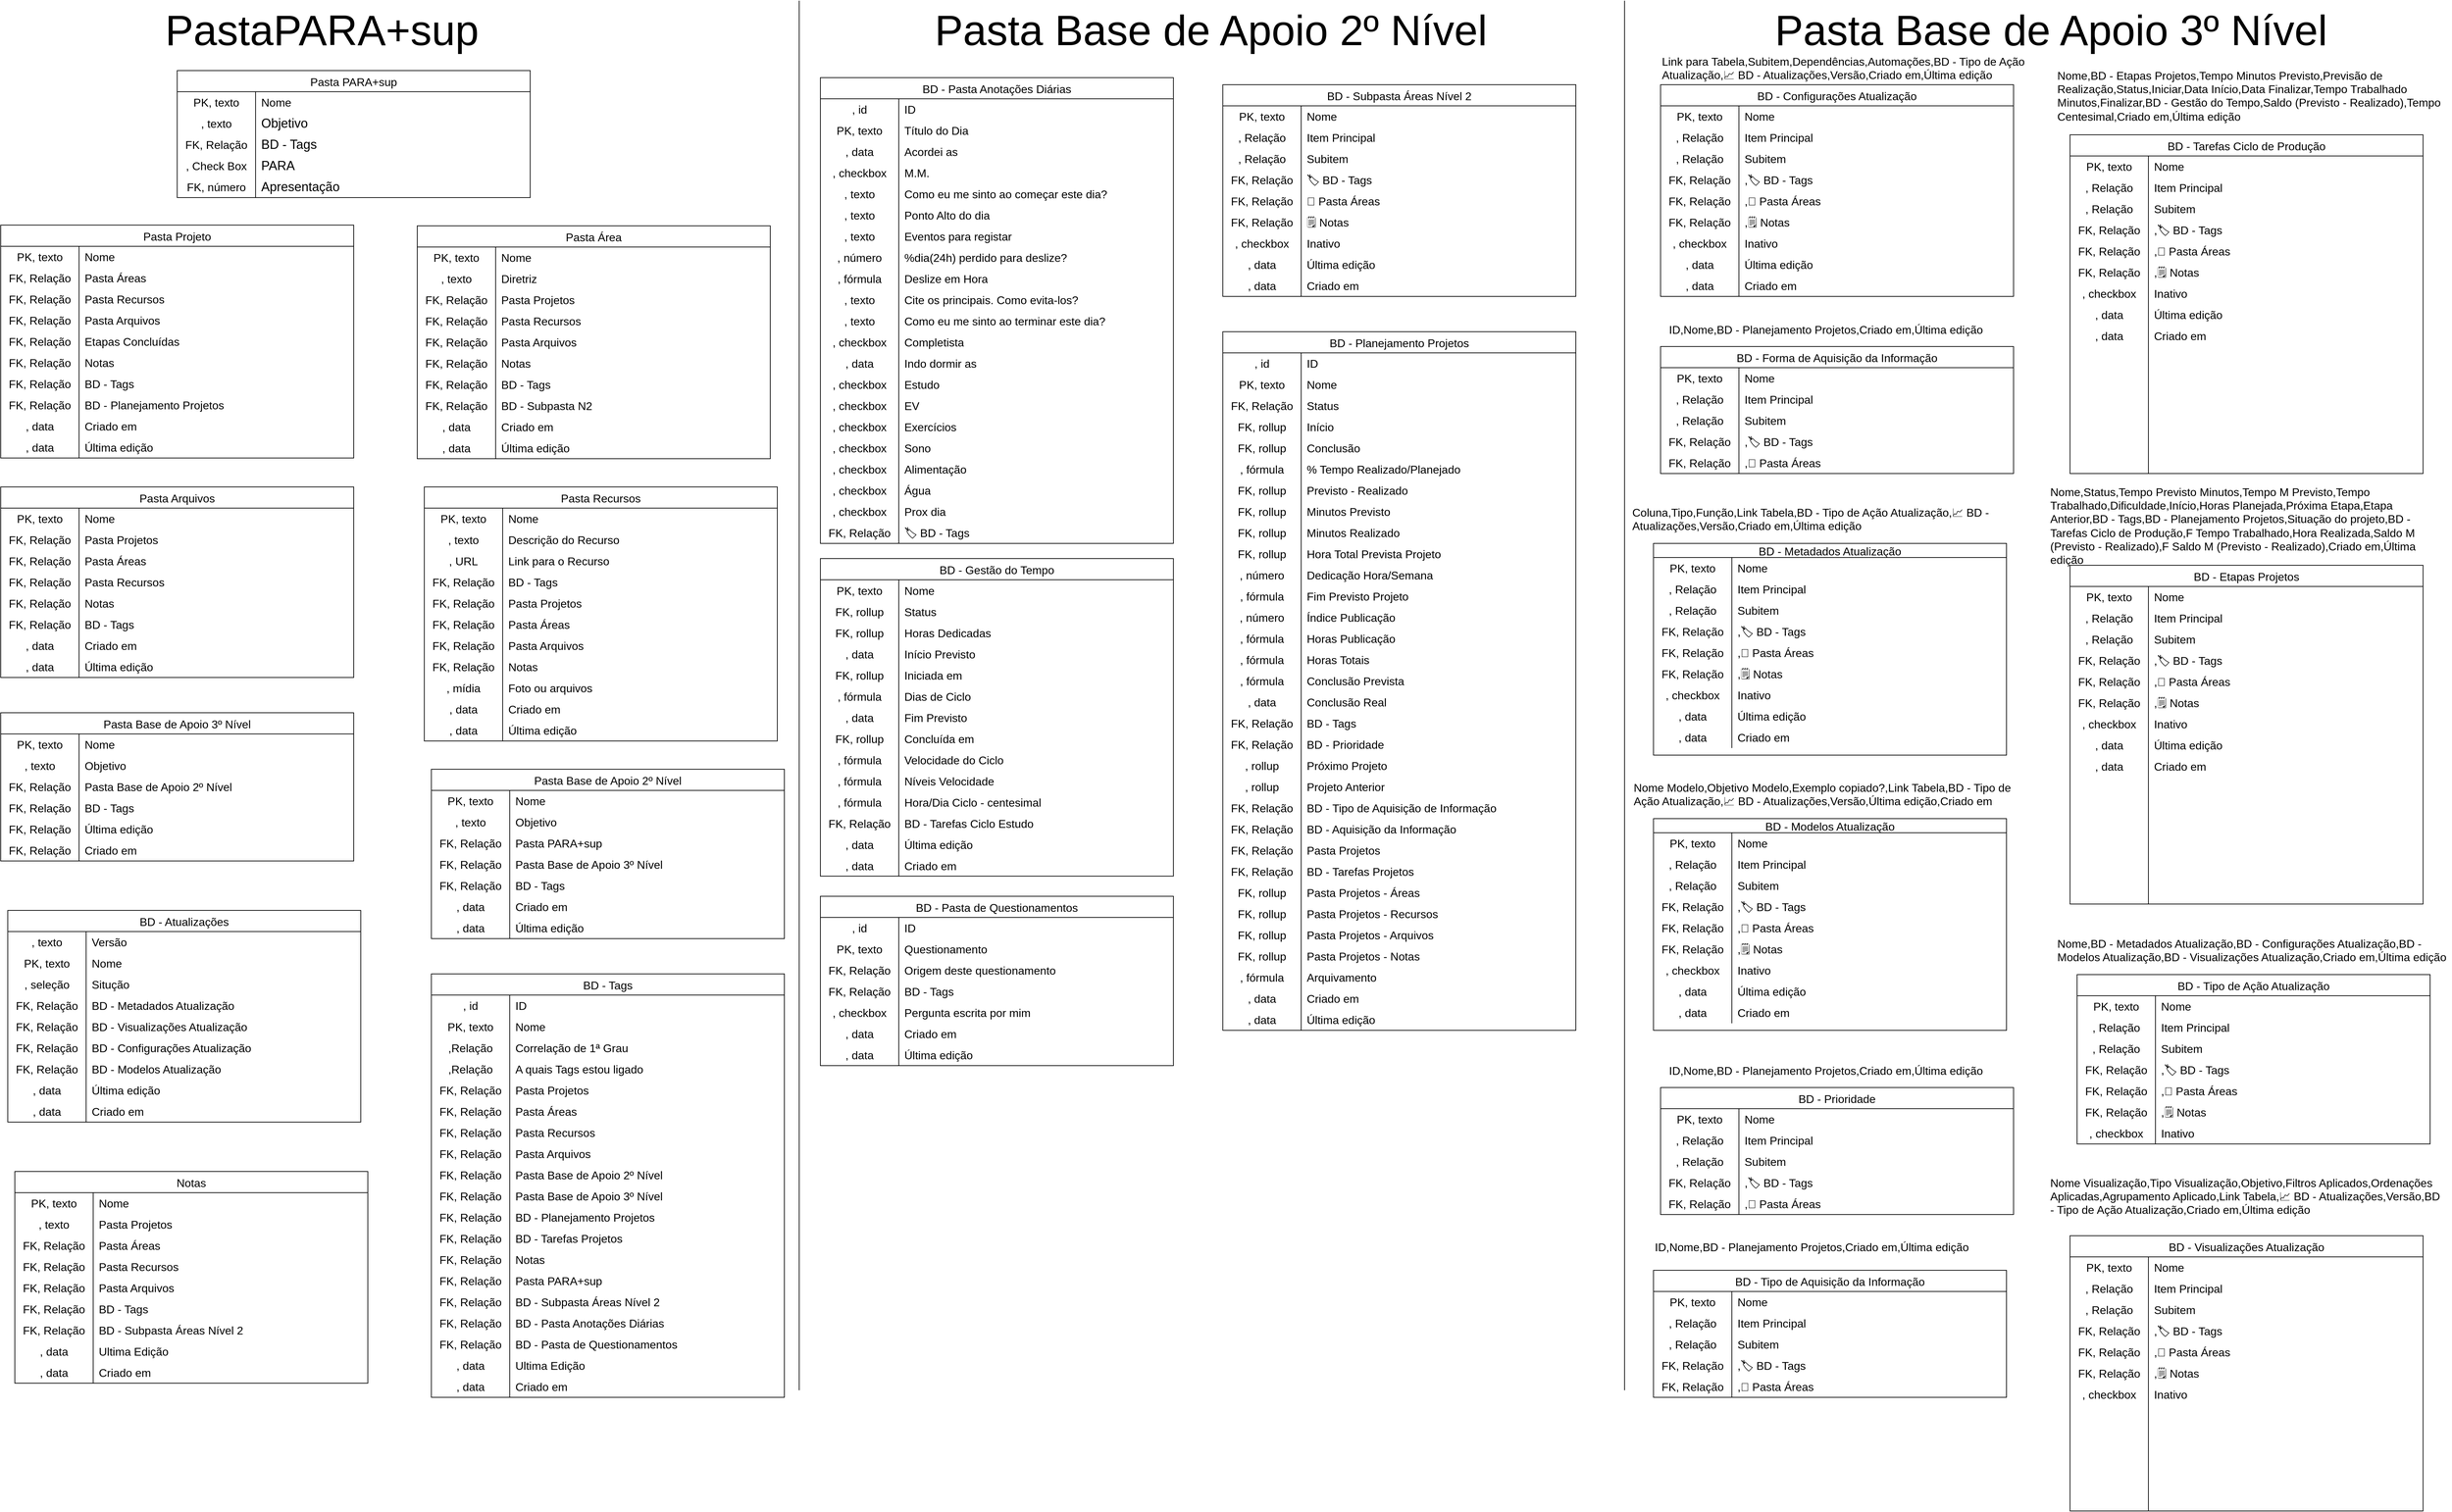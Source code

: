 <mxfile>
    <diagram name="Page-1" id="e56a1550-8fbb-45ad-956c-1786394a9013">
        <mxGraphModel dx="1387" dy="800" grid="1" gridSize="10" guides="1" tooltips="1" connect="1" arrows="1" fold="1" page="1" pageScale="1" pageWidth="1169" pageHeight="827" background="none" math="0" shadow="0">
            <root>
                <mxCell id="0"/>
                <mxCell id="1" parent="0"/>
                <mxCell id="s1EZamO51MMdhGuZ_zp5-22" value="" style="endArrow=none;html=1;rounded=0;fontSize=12;startSize=8;endSize=8;curved=1;" parent="1" edge="1">
                    <mxGeometry width="50" height="50" relative="1" as="geometry">
                        <mxPoint x="1160" y="50" as="sourcePoint"/>
                        <mxPoint x="1160" y="2019" as="targetPoint"/>
                    </mxGeometry>
                </mxCell>
                <mxCell id="s1EZamO51MMdhGuZ_zp5-24" value="&lt;span style=&quot;font-family: Helvetica; font-style: normal; font-variant-ligatures: normal; font-variant-caps: normal; font-weight: 400; letter-spacing: normal; orphans: 2; text-align: left; text-indent: 0px; text-transform: none; widows: 2; word-spacing: 0px; -webkit-text-stroke-width: 0px; white-space: normal; text-decoration-thickness: initial; text-decoration-style: initial; text-decoration-color: initial; float: none; display: inline !important;&quot;&gt;&lt;font style=&quot;font-size: 60px;&quot;&gt;PastaPARA+sup&lt;/font&gt;&lt;/span&gt;" style="text;whiteSpace=wrap;html=1;labelBorderColor=none;labelBackgroundColor=none;fontColor=default;" parent="1" vertex="1">
                    <mxGeometry x="260" y="50" width="450" height="90" as="geometry"/>
                </mxCell>
                <mxCell id="s1EZamO51MMdhGuZ_zp5-25" value="" style="endArrow=none;html=1;rounded=0;fontSize=12;startSize=8;endSize=8;curved=1;" parent="1" edge="1">
                    <mxGeometry width="50" height="50" relative="1" as="geometry">
                        <mxPoint x="2329" y="50" as="sourcePoint"/>
                        <mxPoint x="2329" y="2019" as="targetPoint"/>
                    </mxGeometry>
                </mxCell>
                <mxCell id="s1EZamO51MMdhGuZ_zp5-27" value="&lt;span style=&quot;font-family: Helvetica; font-style: normal; font-variant-ligatures: normal; font-variant-caps: normal; font-weight: 400; letter-spacing: normal; orphans: 2; text-align: left; text-indent: 0px; text-transform: none; widows: 2; word-spacing: 0px; -webkit-text-stroke-width: 0px; white-space: normal; text-decoration-thickness: initial; text-decoration-style: initial; text-decoration-color: initial; float: none; display: inline !important;&quot;&gt;&lt;font style=&quot;font-size: 60px;&quot;&gt;Pasta Base de Apoio 2º Nível&lt;/font&gt;&lt;/span&gt;" style="text;whiteSpace=wrap;html=1;fontColor=default;labelBackgroundColor=none;" parent="1" vertex="1">
                    <mxGeometry x="1350" y="50" width="800" height="90" as="geometry"/>
                </mxCell>
                <mxCell id="s1EZamO51MMdhGuZ_zp5-30" value="&lt;span style=&quot;font-family: Helvetica; font-style: normal; font-variant-ligatures: normal; font-variant-caps: normal; font-weight: 400; letter-spacing: normal; orphans: 2; text-align: left; text-indent: 0px; text-transform: none; widows: 2; word-spacing: 0px; -webkit-text-stroke-width: 0px; white-space: normal; text-decoration-thickness: initial; text-decoration-style: initial; text-decoration-color: initial; float: none; display: inline !important;&quot;&gt;&lt;font style=&quot;font-size: 60px;&quot;&gt;Pasta Base de Apoio 3º Nível&lt;/font&gt;&lt;/span&gt;" style="text;whiteSpace=wrap;html=1;labelBackgroundColor=none;fontColor=default;" parent="1" vertex="1">
                    <mxGeometry x="2540" y="50" width="800" height="90" as="geometry"/>
                </mxCell>
                <mxCell id="s1EZamO51MMdhGuZ_zp5-31" style="edgeStyle=none;curved=1;rounded=0;orthogonalLoop=1;jettySize=auto;html=1;exitX=0.25;exitY=0;exitDx=0;exitDy=0;fontSize=12;startSize=8;endSize=8;" parent="1" edge="1">
                    <mxGeometry relative="1" as="geometry">
                        <mxPoint x="1777.5" y="429" as="sourcePoint"/>
                        <mxPoint x="1777.5" y="429" as="targetPoint"/>
                    </mxGeometry>
                </mxCell>
                <mxCell id="s1EZamO51MMdhGuZ_zp5-67" value="Pasta PARA+sup" style="shape=table;startSize=30;container=1;collapsible=0;childLayout=tableLayout;fixedRows=1;rowLines=0;fontStyle=0;strokeColor=default;fontSize=16;" parent="1" vertex="1">
                    <mxGeometry x="279" y="149" width="500" height="180" as="geometry"/>
                </mxCell>
                <mxCell id="s1EZamO51MMdhGuZ_zp5-68" value="" style="shape=tableRow;horizontal=0;startSize=0;swimlaneHead=0;swimlaneBody=0;top=0;left=0;bottom=0;right=0;collapsible=0;dropTarget=0;fillColor=none;points=[[0,0.5],[1,0.5]];portConstraint=eastwest;strokeColor=inherit;fontSize=16;" parent="s1EZamO51MMdhGuZ_zp5-67" vertex="1">
                    <mxGeometry y="30" width="500" height="30" as="geometry"/>
                </mxCell>
                <mxCell id="s1EZamO51MMdhGuZ_zp5-69" value="PK, texto" style="shape=partialRectangle;html=1;whiteSpace=wrap;connectable=0;fillColor=none;top=0;left=0;bottom=0;right=0;overflow=hidden;pointerEvents=1;strokeColor=inherit;fontSize=16;" parent="s1EZamO51MMdhGuZ_zp5-68" vertex="1">
                    <mxGeometry width="111" height="30" as="geometry">
                        <mxRectangle width="111" height="30" as="alternateBounds"/>
                    </mxGeometry>
                </mxCell>
                <mxCell id="s1EZamO51MMdhGuZ_zp5-70" value="Nome" style="shape=partialRectangle;html=1;whiteSpace=wrap;connectable=0;fillColor=none;top=0;left=0;bottom=0;right=0;align=left;spacingLeft=6;overflow=hidden;strokeColor=inherit;fontSize=16;" parent="s1EZamO51MMdhGuZ_zp5-68" vertex="1">
                    <mxGeometry x="111" width="389" height="30" as="geometry">
                        <mxRectangle width="389" height="30" as="alternateBounds"/>
                    </mxGeometry>
                </mxCell>
                <mxCell id="s1EZamO51MMdhGuZ_zp5-71" value="" style="shape=tableRow;horizontal=0;startSize=0;swimlaneHead=0;swimlaneBody=0;top=0;left=0;bottom=0;right=0;collapsible=0;dropTarget=0;fillColor=none;points=[[0,0.5],[1,0.5]];portConstraint=eastwest;strokeColor=inherit;fontSize=16;" parent="s1EZamO51MMdhGuZ_zp5-67" vertex="1">
                    <mxGeometry y="60" width="500" height="30" as="geometry"/>
                </mxCell>
                <mxCell id="s1EZamO51MMdhGuZ_zp5-72" value=", texto" style="shape=partialRectangle;html=1;whiteSpace=wrap;connectable=0;fillColor=none;top=0;left=0;bottom=0;right=0;overflow=hidden;strokeColor=inherit;fontSize=16;" parent="s1EZamO51MMdhGuZ_zp5-71" vertex="1">
                    <mxGeometry width="111" height="30" as="geometry">
                        <mxRectangle width="111" height="30" as="alternateBounds"/>
                    </mxGeometry>
                </mxCell>
                <mxCell id="s1EZamO51MMdhGuZ_zp5-73" value="&lt;span style=&quot;font-size: 18px;&quot;&gt;Objetivo&lt;/span&gt;" style="shape=partialRectangle;html=1;whiteSpace=wrap;connectable=0;fillColor=none;top=0;left=0;bottom=0;right=0;align=left;spacingLeft=6;overflow=hidden;strokeColor=inherit;fontSize=18;" parent="s1EZamO51MMdhGuZ_zp5-71" vertex="1">
                    <mxGeometry x="111" width="389" height="30" as="geometry">
                        <mxRectangle width="389" height="30" as="alternateBounds"/>
                    </mxGeometry>
                </mxCell>
                <mxCell id="s1EZamO51MMdhGuZ_zp5-74" value="" style="shape=tableRow;horizontal=0;startSize=0;swimlaneHead=0;swimlaneBody=0;top=0;left=0;bottom=0;right=0;collapsible=0;dropTarget=0;fillColor=none;points=[[0,0.5],[1,0.5]];portConstraint=eastwest;strokeColor=inherit;fontSize=16;" parent="s1EZamO51MMdhGuZ_zp5-67" vertex="1">
                    <mxGeometry y="90" width="500" height="30" as="geometry"/>
                </mxCell>
                <mxCell id="s1EZamO51MMdhGuZ_zp5-75" value="FK, Relação" style="shape=partialRectangle;html=1;whiteSpace=wrap;connectable=0;fillColor=none;top=0;left=0;bottom=0;right=0;overflow=hidden;strokeColor=inherit;fontSize=16;" parent="s1EZamO51MMdhGuZ_zp5-74" vertex="1">
                    <mxGeometry width="111" height="30" as="geometry">
                        <mxRectangle width="111" height="30" as="alternateBounds"/>
                    </mxGeometry>
                </mxCell>
                <mxCell id="s1EZamO51MMdhGuZ_zp5-76" value="&lt;span style=&quot;font-size: 18px;&quot;&gt;BD - Tags&lt;/span&gt;" style="shape=partialRectangle;html=1;whiteSpace=wrap;connectable=0;fillColor=none;top=0;left=0;bottom=0;right=0;align=left;spacingLeft=6;overflow=hidden;strokeColor=inherit;fontSize=18;" parent="s1EZamO51MMdhGuZ_zp5-74" vertex="1">
                    <mxGeometry x="111" width="389" height="30" as="geometry">
                        <mxRectangle width="389" height="30" as="alternateBounds"/>
                    </mxGeometry>
                </mxCell>
                <mxCell id="s1EZamO51MMdhGuZ_zp5-77" value="" style="shape=tableRow;horizontal=0;startSize=0;swimlaneHead=0;swimlaneBody=0;top=0;left=0;bottom=0;right=0;collapsible=0;dropTarget=0;fillColor=none;points=[[0,0.5],[1,0.5]];portConstraint=eastwest;strokeColor=inherit;fontSize=16;" parent="s1EZamO51MMdhGuZ_zp5-67" vertex="1">
                    <mxGeometry y="120" width="500" height="30" as="geometry"/>
                </mxCell>
                <mxCell id="s1EZamO51MMdhGuZ_zp5-78" value=", Check Box" style="shape=partialRectangle;html=1;whiteSpace=wrap;connectable=0;fillColor=none;top=0;left=0;bottom=0;right=0;overflow=hidden;strokeColor=inherit;fontSize=16;" parent="s1EZamO51MMdhGuZ_zp5-77" vertex="1">
                    <mxGeometry width="111" height="30" as="geometry">
                        <mxRectangle width="111" height="30" as="alternateBounds"/>
                    </mxGeometry>
                </mxCell>
                <mxCell id="s1EZamO51MMdhGuZ_zp5-79" value="&lt;span style=&quot;font-size: 18px;&quot;&gt;PARA&lt;/span&gt;" style="shape=partialRectangle;html=1;whiteSpace=wrap;connectable=0;fillColor=none;top=0;left=0;bottom=0;right=0;align=left;spacingLeft=6;overflow=hidden;strokeColor=inherit;fontSize=18;" parent="s1EZamO51MMdhGuZ_zp5-77" vertex="1">
                    <mxGeometry x="111" width="389" height="30" as="geometry">
                        <mxRectangle width="389" height="30" as="alternateBounds"/>
                    </mxGeometry>
                </mxCell>
                <mxCell id="s1EZamO51MMdhGuZ_zp5-80" style="shape=tableRow;horizontal=0;startSize=0;swimlaneHead=0;swimlaneBody=0;top=0;left=0;bottom=0;right=0;collapsible=0;dropTarget=0;fillColor=none;points=[[0,0.5],[1,0.5]];portConstraint=eastwest;strokeColor=inherit;fontSize=16;" parent="s1EZamO51MMdhGuZ_zp5-67" vertex="1">
                    <mxGeometry y="150" width="500" height="30" as="geometry"/>
                </mxCell>
                <mxCell id="s1EZamO51MMdhGuZ_zp5-81" value="FK, número" style="shape=partialRectangle;html=1;whiteSpace=wrap;connectable=0;fillColor=none;top=0;left=0;bottom=0;right=0;overflow=hidden;strokeColor=inherit;fontSize=16;" parent="s1EZamO51MMdhGuZ_zp5-80" vertex="1">
                    <mxGeometry width="111" height="30" as="geometry">
                        <mxRectangle width="111" height="30" as="alternateBounds"/>
                    </mxGeometry>
                </mxCell>
                <mxCell id="s1EZamO51MMdhGuZ_zp5-82" value="Apresentação" style="shape=partialRectangle;html=1;whiteSpace=wrap;connectable=0;fillColor=none;top=0;left=0;bottom=0;right=0;align=left;spacingLeft=6;overflow=hidden;strokeColor=inherit;fontSize=18;" parent="s1EZamO51MMdhGuZ_zp5-80" vertex="1">
                    <mxGeometry x="111" width="389" height="30" as="geometry">
                        <mxRectangle width="389" height="30" as="alternateBounds"/>
                    </mxGeometry>
                </mxCell>
                <mxCell id="s1EZamO51MMdhGuZ_zp5-85" value="Pasta Projeto" style="shape=table;startSize=30;container=1;collapsible=0;childLayout=tableLayout;fixedRows=1;rowLines=0;fontStyle=0;strokeColor=default;fontSize=16;" parent="1" vertex="1">
                    <mxGeometry x="29" y="368" width="500" height="330" as="geometry"/>
                </mxCell>
                <mxCell id="s1EZamO51MMdhGuZ_zp5-86" value="" style="shape=tableRow;horizontal=0;startSize=0;swimlaneHead=0;swimlaneBody=0;top=0;left=0;bottom=0;right=0;collapsible=0;dropTarget=0;fillColor=none;points=[[0,0.5],[1,0.5]];portConstraint=eastwest;strokeColor=inherit;fontSize=16;" parent="s1EZamO51MMdhGuZ_zp5-85" vertex="1">
                    <mxGeometry y="30" width="500" height="30" as="geometry"/>
                </mxCell>
                <mxCell id="s1EZamO51MMdhGuZ_zp5-87" value="PK, texto" style="shape=partialRectangle;html=1;whiteSpace=wrap;connectable=0;fillColor=none;top=0;left=0;bottom=0;right=0;overflow=hidden;pointerEvents=1;strokeColor=inherit;fontSize=16;" parent="s1EZamO51MMdhGuZ_zp5-86" vertex="1">
                    <mxGeometry width="111" height="30" as="geometry">
                        <mxRectangle width="111" height="30" as="alternateBounds"/>
                    </mxGeometry>
                </mxCell>
                <mxCell id="s1EZamO51MMdhGuZ_zp5-88" value="Nome" style="shape=partialRectangle;html=1;whiteSpace=wrap;connectable=0;fillColor=none;top=0;left=0;bottom=0;right=0;align=left;spacingLeft=6;overflow=hidden;strokeColor=inherit;fontSize=16;" parent="s1EZamO51MMdhGuZ_zp5-86" vertex="1">
                    <mxGeometry x="111" width="389" height="30" as="geometry">
                        <mxRectangle width="389" height="30" as="alternateBounds"/>
                    </mxGeometry>
                </mxCell>
                <mxCell id="s1EZamO51MMdhGuZ_zp5-89" value="" style="shape=tableRow;horizontal=0;startSize=0;swimlaneHead=0;swimlaneBody=0;top=0;left=0;bottom=0;right=0;collapsible=0;dropTarget=0;fillColor=none;points=[[0,0.5],[1,0.5]];portConstraint=eastwest;strokeColor=inherit;fontSize=16;" parent="s1EZamO51MMdhGuZ_zp5-85" vertex="1">
                    <mxGeometry y="60" width="500" height="30" as="geometry"/>
                </mxCell>
                <mxCell id="s1EZamO51MMdhGuZ_zp5-90" value="FK, Relação" style="shape=partialRectangle;html=1;whiteSpace=wrap;connectable=0;fillColor=none;top=0;left=0;bottom=0;right=0;overflow=hidden;strokeColor=inherit;fontSize=16;" parent="s1EZamO51MMdhGuZ_zp5-89" vertex="1">
                    <mxGeometry width="111" height="30" as="geometry">
                        <mxRectangle width="111" height="30" as="alternateBounds"/>
                    </mxGeometry>
                </mxCell>
                <mxCell id="s1EZamO51MMdhGuZ_zp5-91" value="&lt;span style=&quot;font-size: 16px;&quot;&gt;Pasta Áreas&lt;/span&gt;" style="shape=partialRectangle;html=1;whiteSpace=wrap;connectable=0;fillColor=none;top=0;left=0;bottom=0;right=0;align=left;spacingLeft=6;overflow=hidden;strokeColor=inherit;fontSize=16;" parent="s1EZamO51MMdhGuZ_zp5-89" vertex="1">
                    <mxGeometry x="111" width="389" height="30" as="geometry">
                        <mxRectangle width="389" height="30" as="alternateBounds"/>
                    </mxGeometry>
                </mxCell>
                <mxCell id="s1EZamO51MMdhGuZ_zp5-92" value="" style="shape=tableRow;horizontal=0;startSize=0;swimlaneHead=0;swimlaneBody=0;top=0;left=0;bottom=0;right=0;collapsible=0;dropTarget=0;fillColor=none;points=[[0,0.5],[1,0.5]];portConstraint=eastwest;strokeColor=inherit;fontSize=16;" parent="s1EZamO51MMdhGuZ_zp5-85" vertex="1">
                    <mxGeometry y="90" width="500" height="30" as="geometry"/>
                </mxCell>
                <mxCell id="s1EZamO51MMdhGuZ_zp5-93" value="FK, Relação" style="shape=partialRectangle;html=1;whiteSpace=wrap;connectable=0;fillColor=none;top=0;left=0;bottom=0;right=0;overflow=hidden;strokeColor=inherit;fontSize=16;" parent="s1EZamO51MMdhGuZ_zp5-92" vertex="1">
                    <mxGeometry width="111" height="30" as="geometry">
                        <mxRectangle width="111" height="30" as="alternateBounds"/>
                    </mxGeometry>
                </mxCell>
                <mxCell id="s1EZamO51MMdhGuZ_zp5-94" value="Pasta Recursos" style="shape=partialRectangle;html=1;whiteSpace=wrap;connectable=0;fillColor=none;top=0;left=0;bottom=0;right=0;align=left;spacingLeft=6;overflow=hidden;strokeColor=inherit;fontSize=16;" parent="s1EZamO51MMdhGuZ_zp5-92" vertex="1">
                    <mxGeometry x="111" width="389" height="30" as="geometry">
                        <mxRectangle width="389" height="30" as="alternateBounds"/>
                    </mxGeometry>
                </mxCell>
                <mxCell id="s1EZamO51MMdhGuZ_zp5-95" value="" style="shape=tableRow;horizontal=0;startSize=0;swimlaneHead=0;swimlaneBody=0;top=0;left=0;bottom=0;right=0;collapsible=0;dropTarget=0;fillColor=none;points=[[0,0.5],[1,0.5]];portConstraint=eastwest;strokeColor=inherit;fontSize=16;" parent="s1EZamO51MMdhGuZ_zp5-85" vertex="1">
                    <mxGeometry y="120" width="500" height="30" as="geometry"/>
                </mxCell>
                <mxCell id="s1EZamO51MMdhGuZ_zp5-96" value="FK, Relação" style="shape=partialRectangle;html=1;whiteSpace=wrap;connectable=0;fillColor=none;top=0;left=0;bottom=0;right=0;overflow=hidden;strokeColor=inherit;fontSize=16;" parent="s1EZamO51MMdhGuZ_zp5-95" vertex="1">
                    <mxGeometry width="111" height="30" as="geometry">
                        <mxRectangle width="111" height="30" as="alternateBounds"/>
                    </mxGeometry>
                </mxCell>
                <mxCell id="s1EZamO51MMdhGuZ_zp5-97" value="Pasta Arquivos" style="shape=partialRectangle;html=1;whiteSpace=wrap;connectable=0;fillColor=none;top=0;left=0;bottom=0;right=0;align=left;spacingLeft=6;overflow=hidden;strokeColor=inherit;fontSize=16;" parent="s1EZamO51MMdhGuZ_zp5-95" vertex="1">
                    <mxGeometry x="111" width="389" height="30" as="geometry">
                        <mxRectangle width="389" height="30" as="alternateBounds"/>
                    </mxGeometry>
                </mxCell>
                <mxCell id="s1EZamO51MMdhGuZ_zp5-98" style="shape=tableRow;horizontal=0;startSize=0;swimlaneHead=0;swimlaneBody=0;top=0;left=0;bottom=0;right=0;collapsible=0;dropTarget=0;fillColor=none;points=[[0,0.5],[1,0.5]];portConstraint=eastwest;strokeColor=inherit;fontSize=16;" parent="s1EZamO51MMdhGuZ_zp5-85" vertex="1">
                    <mxGeometry y="150" width="500" height="30" as="geometry"/>
                </mxCell>
                <mxCell id="s1EZamO51MMdhGuZ_zp5-99" value="FK, Relação" style="shape=partialRectangle;html=1;whiteSpace=wrap;connectable=0;fillColor=none;top=0;left=0;bottom=0;right=0;overflow=hidden;strokeColor=inherit;fontSize=16;" parent="s1EZamO51MMdhGuZ_zp5-98" vertex="1">
                    <mxGeometry width="111" height="30" as="geometry">
                        <mxRectangle width="111" height="30" as="alternateBounds"/>
                    </mxGeometry>
                </mxCell>
                <mxCell id="s1EZamO51MMdhGuZ_zp5-100" value="Etapas Concluídas" style="shape=partialRectangle;html=1;whiteSpace=wrap;connectable=0;fillColor=none;top=0;left=0;bottom=0;right=0;align=left;spacingLeft=6;overflow=hidden;strokeColor=inherit;fontSize=16;" parent="s1EZamO51MMdhGuZ_zp5-98" vertex="1">
                    <mxGeometry x="111" width="389" height="30" as="geometry">
                        <mxRectangle width="389" height="30" as="alternateBounds"/>
                    </mxGeometry>
                </mxCell>
                <mxCell id="s1EZamO51MMdhGuZ_zp5-245" style="shape=tableRow;horizontal=0;startSize=0;swimlaneHead=0;swimlaneBody=0;top=0;left=0;bottom=0;right=0;collapsible=0;dropTarget=0;fillColor=none;points=[[0,0.5],[1,0.5]];portConstraint=eastwest;strokeColor=inherit;fontSize=16;" parent="s1EZamO51MMdhGuZ_zp5-85" vertex="1">
                    <mxGeometry y="180" width="500" height="30" as="geometry"/>
                </mxCell>
                <mxCell id="s1EZamO51MMdhGuZ_zp5-246" value="FK, Relação" style="shape=partialRectangle;html=1;whiteSpace=wrap;connectable=0;fillColor=none;top=0;left=0;bottom=0;right=0;overflow=hidden;strokeColor=inherit;fontSize=16;" parent="s1EZamO51MMdhGuZ_zp5-245" vertex="1">
                    <mxGeometry width="111" height="30" as="geometry">
                        <mxRectangle width="111" height="30" as="alternateBounds"/>
                    </mxGeometry>
                </mxCell>
                <mxCell id="s1EZamO51MMdhGuZ_zp5-247" value="Notas" style="shape=partialRectangle;html=1;whiteSpace=wrap;connectable=0;fillColor=none;top=0;left=0;bottom=0;right=0;align=left;spacingLeft=6;overflow=hidden;strokeColor=inherit;fontSize=16;" parent="s1EZamO51MMdhGuZ_zp5-245" vertex="1">
                    <mxGeometry x="111" width="389" height="30" as="geometry">
                        <mxRectangle width="389" height="30" as="alternateBounds"/>
                    </mxGeometry>
                </mxCell>
                <mxCell id="s1EZamO51MMdhGuZ_zp5-242" style="shape=tableRow;horizontal=0;startSize=0;swimlaneHead=0;swimlaneBody=0;top=0;left=0;bottom=0;right=0;collapsible=0;dropTarget=0;fillColor=none;points=[[0,0.5],[1,0.5]];portConstraint=eastwest;strokeColor=inherit;fontSize=16;" parent="s1EZamO51MMdhGuZ_zp5-85" vertex="1">
                    <mxGeometry y="210" width="500" height="30" as="geometry"/>
                </mxCell>
                <mxCell id="s1EZamO51MMdhGuZ_zp5-243" value="FK, Relação" style="shape=partialRectangle;html=1;whiteSpace=wrap;connectable=0;fillColor=none;top=0;left=0;bottom=0;right=0;overflow=hidden;strokeColor=inherit;fontSize=16;" parent="s1EZamO51MMdhGuZ_zp5-242" vertex="1">
                    <mxGeometry width="111" height="30" as="geometry">
                        <mxRectangle width="111" height="30" as="alternateBounds"/>
                    </mxGeometry>
                </mxCell>
                <mxCell id="s1EZamO51MMdhGuZ_zp5-244" value="BD - Tags" style="shape=partialRectangle;html=1;whiteSpace=wrap;connectable=0;fillColor=none;top=0;left=0;bottom=0;right=0;align=left;spacingLeft=6;overflow=hidden;strokeColor=inherit;fontSize=16;" parent="s1EZamO51MMdhGuZ_zp5-242" vertex="1">
                    <mxGeometry x="111" width="389" height="30" as="geometry">
                        <mxRectangle width="389" height="30" as="alternateBounds"/>
                    </mxGeometry>
                </mxCell>
                <mxCell id="s1EZamO51MMdhGuZ_zp5-239" style="shape=tableRow;horizontal=0;startSize=0;swimlaneHead=0;swimlaneBody=0;top=0;left=0;bottom=0;right=0;collapsible=0;dropTarget=0;fillColor=none;points=[[0,0.5],[1,0.5]];portConstraint=eastwest;strokeColor=inherit;fontSize=16;" parent="s1EZamO51MMdhGuZ_zp5-85" vertex="1">
                    <mxGeometry y="240" width="500" height="30" as="geometry"/>
                </mxCell>
                <mxCell id="s1EZamO51MMdhGuZ_zp5-240" value="FK, Relação" style="shape=partialRectangle;html=1;whiteSpace=wrap;connectable=0;fillColor=none;top=0;left=0;bottom=0;right=0;overflow=hidden;strokeColor=inherit;fontSize=16;" parent="s1EZamO51MMdhGuZ_zp5-239" vertex="1">
                    <mxGeometry width="111" height="30" as="geometry">
                        <mxRectangle width="111" height="30" as="alternateBounds"/>
                    </mxGeometry>
                </mxCell>
                <mxCell id="s1EZamO51MMdhGuZ_zp5-241" value="BD - Planejamento Projetos" style="shape=partialRectangle;html=1;whiteSpace=wrap;connectable=0;fillColor=none;top=0;left=0;bottom=0;right=0;align=left;spacingLeft=6;overflow=hidden;strokeColor=inherit;fontSize=16;" parent="s1EZamO51MMdhGuZ_zp5-239" vertex="1">
                    <mxGeometry x="111" width="389" height="30" as="geometry">
                        <mxRectangle width="389" height="30" as="alternateBounds"/>
                    </mxGeometry>
                </mxCell>
                <mxCell id="s1EZamO51MMdhGuZ_zp5-236" style="shape=tableRow;horizontal=0;startSize=0;swimlaneHead=0;swimlaneBody=0;top=0;left=0;bottom=0;right=0;collapsible=0;dropTarget=0;fillColor=none;points=[[0,0.5],[1,0.5]];portConstraint=eastwest;strokeColor=inherit;fontSize=16;" parent="s1EZamO51MMdhGuZ_zp5-85" vertex="1">
                    <mxGeometry y="270" width="500" height="30" as="geometry"/>
                </mxCell>
                <mxCell id="s1EZamO51MMdhGuZ_zp5-237" value=", data" style="shape=partialRectangle;html=1;whiteSpace=wrap;connectable=0;fillColor=none;top=0;left=0;bottom=0;right=0;overflow=hidden;strokeColor=inherit;fontSize=16;" parent="s1EZamO51MMdhGuZ_zp5-236" vertex="1">
                    <mxGeometry width="111" height="30" as="geometry">
                        <mxRectangle width="111" height="30" as="alternateBounds"/>
                    </mxGeometry>
                </mxCell>
                <mxCell id="s1EZamO51MMdhGuZ_zp5-238" value="Criado em" style="shape=partialRectangle;html=1;whiteSpace=wrap;connectable=0;fillColor=none;top=0;left=0;bottom=0;right=0;align=left;spacingLeft=6;overflow=hidden;strokeColor=inherit;fontSize=16;" parent="s1EZamO51MMdhGuZ_zp5-236" vertex="1">
                    <mxGeometry x="111" width="389" height="30" as="geometry">
                        <mxRectangle width="389" height="30" as="alternateBounds"/>
                    </mxGeometry>
                </mxCell>
                <mxCell id="s1EZamO51MMdhGuZ_zp5-233" style="shape=tableRow;horizontal=0;startSize=0;swimlaneHead=0;swimlaneBody=0;top=0;left=0;bottom=0;right=0;collapsible=0;dropTarget=0;fillColor=none;points=[[0,0.5],[1,0.5]];portConstraint=eastwest;strokeColor=inherit;fontSize=16;" parent="s1EZamO51MMdhGuZ_zp5-85" vertex="1">
                    <mxGeometry y="300" width="500" height="30" as="geometry"/>
                </mxCell>
                <mxCell id="s1EZamO51MMdhGuZ_zp5-234" value=", data" style="shape=partialRectangle;html=1;whiteSpace=wrap;connectable=0;fillColor=none;top=0;left=0;bottom=0;right=0;overflow=hidden;strokeColor=inherit;fontSize=16;textShadow=0;labelBorderColor=none;labelBackgroundColor=none;" parent="s1EZamO51MMdhGuZ_zp5-233" vertex="1">
                    <mxGeometry width="111" height="30" as="geometry">
                        <mxRectangle width="111" height="30" as="alternateBounds"/>
                    </mxGeometry>
                </mxCell>
                <mxCell id="s1EZamO51MMdhGuZ_zp5-235" value="Última edição" style="shape=partialRectangle;html=1;whiteSpace=wrap;connectable=0;fillColor=none;top=0;left=0;bottom=0;right=0;align=left;spacingLeft=6;overflow=hidden;strokeColor=inherit;fontSize=16;" parent="s1EZamO51MMdhGuZ_zp5-233" vertex="1">
                    <mxGeometry x="111" width="389" height="30" as="geometry">
                        <mxRectangle width="389" height="30" as="alternateBounds"/>
                    </mxGeometry>
                </mxCell>
                <mxCell id="s1EZamO51MMdhGuZ_zp5-101" value="Pasta Área" style="shape=table;startSize=30;container=1;collapsible=0;childLayout=tableLayout;fixedRows=1;rowLines=0;fontStyle=0;strokeColor=default;fontSize=16;" parent="1" vertex="1">
                    <mxGeometry x="619" y="369" width="500" height="330" as="geometry"/>
                </mxCell>
                <mxCell id="s1EZamO51MMdhGuZ_zp5-102" value="" style="shape=tableRow;horizontal=0;startSize=0;swimlaneHead=0;swimlaneBody=0;top=0;left=0;bottom=0;right=0;collapsible=0;dropTarget=0;fillColor=none;points=[[0,0.5],[1,0.5]];portConstraint=eastwest;strokeColor=inherit;fontSize=16;" parent="s1EZamO51MMdhGuZ_zp5-101" vertex="1">
                    <mxGeometry y="30" width="500" height="30" as="geometry"/>
                </mxCell>
                <mxCell id="s1EZamO51MMdhGuZ_zp5-103" value="PK, texto" style="shape=partialRectangle;html=1;whiteSpace=wrap;connectable=0;fillColor=none;top=0;left=0;bottom=0;right=0;overflow=hidden;pointerEvents=1;strokeColor=inherit;fontSize=16;" parent="s1EZamO51MMdhGuZ_zp5-102" vertex="1">
                    <mxGeometry width="111" height="30" as="geometry">
                        <mxRectangle width="111" height="30" as="alternateBounds"/>
                    </mxGeometry>
                </mxCell>
                <mxCell id="s1EZamO51MMdhGuZ_zp5-104" value="Nome" style="shape=partialRectangle;html=1;whiteSpace=wrap;connectable=0;fillColor=none;top=0;left=0;bottom=0;right=0;align=left;spacingLeft=6;overflow=hidden;strokeColor=inherit;fontSize=16;" parent="s1EZamO51MMdhGuZ_zp5-102" vertex="1">
                    <mxGeometry x="111" width="389" height="30" as="geometry">
                        <mxRectangle width="389" height="30" as="alternateBounds"/>
                    </mxGeometry>
                </mxCell>
                <mxCell id="s1EZamO51MMdhGuZ_zp5-105" value="" style="shape=tableRow;horizontal=0;startSize=0;swimlaneHead=0;swimlaneBody=0;top=0;left=0;bottom=0;right=0;collapsible=0;dropTarget=0;fillColor=none;points=[[0,0.5],[1,0.5]];portConstraint=eastwest;strokeColor=inherit;fontSize=16;" parent="s1EZamO51MMdhGuZ_zp5-101" vertex="1">
                    <mxGeometry y="60" width="500" height="30" as="geometry"/>
                </mxCell>
                <mxCell id="s1EZamO51MMdhGuZ_zp5-106" value=", texto" style="shape=partialRectangle;html=1;whiteSpace=wrap;connectable=0;fillColor=none;top=0;left=0;bottom=0;right=0;overflow=hidden;strokeColor=inherit;fontSize=16;" parent="s1EZamO51MMdhGuZ_zp5-105" vertex="1">
                    <mxGeometry width="111" height="30" as="geometry">
                        <mxRectangle width="111" height="30" as="alternateBounds"/>
                    </mxGeometry>
                </mxCell>
                <mxCell id="s1EZamO51MMdhGuZ_zp5-107" value="Diretriz" style="shape=partialRectangle;html=1;whiteSpace=wrap;connectable=0;fillColor=none;top=0;left=0;bottom=0;right=0;align=left;spacingLeft=6;overflow=hidden;strokeColor=inherit;fontSize=16;" parent="s1EZamO51MMdhGuZ_zp5-105" vertex="1">
                    <mxGeometry x="111" width="389" height="30" as="geometry">
                        <mxRectangle width="389" height="30" as="alternateBounds"/>
                    </mxGeometry>
                </mxCell>
                <mxCell id="s1EZamO51MMdhGuZ_zp5-108" value="" style="shape=tableRow;horizontal=0;startSize=0;swimlaneHead=0;swimlaneBody=0;top=0;left=0;bottom=0;right=0;collapsible=0;dropTarget=0;fillColor=none;points=[[0,0.5],[1,0.5]];portConstraint=eastwest;strokeColor=inherit;fontSize=16;" parent="s1EZamO51MMdhGuZ_zp5-101" vertex="1">
                    <mxGeometry y="90" width="500" height="30" as="geometry"/>
                </mxCell>
                <mxCell id="s1EZamO51MMdhGuZ_zp5-109" value="FK, Relação" style="shape=partialRectangle;html=1;whiteSpace=wrap;connectable=0;fillColor=none;top=0;left=0;bottom=0;right=0;overflow=hidden;strokeColor=inherit;fontSize=16;" parent="s1EZamO51MMdhGuZ_zp5-108" vertex="1">
                    <mxGeometry width="111" height="30" as="geometry">
                        <mxRectangle width="111" height="30" as="alternateBounds"/>
                    </mxGeometry>
                </mxCell>
                <mxCell id="s1EZamO51MMdhGuZ_zp5-110" value="Pasta Projetos" style="shape=partialRectangle;html=1;whiteSpace=wrap;connectable=0;fillColor=none;top=0;left=0;bottom=0;right=0;align=left;spacingLeft=6;overflow=hidden;strokeColor=inherit;fontSize=16;" parent="s1EZamO51MMdhGuZ_zp5-108" vertex="1">
                    <mxGeometry x="111" width="389" height="30" as="geometry">
                        <mxRectangle width="389" height="30" as="alternateBounds"/>
                    </mxGeometry>
                </mxCell>
                <mxCell id="s1EZamO51MMdhGuZ_zp5-111" value="" style="shape=tableRow;horizontal=0;startSize=0;swimlaneHead=0;swimlaneBody=0;top=0;left=0;bottom=0;right=0;collapsible=0;dropTarget=0;fillColor=none;points=[[0,0.5],[1,0.5]];portConstraint=eastwest;strokeColor=inherit;fontSize=16;" parent="s1EZamO51MMdhGuZ_zp5-101" vertex="1">
                    <mxGeometry y="120" width="500" height="30" as="geometry"/>
                </mxCell>
                <mxCell id="s1EZamO51MMdhGuZ_zp5-112" value="FK, Relação" style="shape=partialRectangle;html=1;whiteSpace=wrap;connectable=0;fillColor=none;top=0;left=0;bottom=0;right=0;overflow=hidden;strokeColor=inherit;fontSize=16;" parent="s1EZamO51MMdhGuZ_zp5-111" vertex="1">
                    <mxGeometry width="111" height="30" as="geometry">
                        <mxRectangle width="111" height="30" as="alternateBounds"/>
                    </mxGeometry>
                </mxCell>
                <mxCell id="s1EZamO51MMdhGuZ_zp5-113" value="Pasta Recursos" style="shape=partialRectangle;html=1;whiteSpace=wrap;connectable=0;fillColor=none;top=0;left=0;bottom=0;right=0;align=left;spacingLeft=6;overflow=hidden;strokeColor=inherit;fontSize=16;" parent="s1EZamO51MMdhGuZ_zp5-111" vertex="1">
                    <mxGeometry x="111" width="389" height="30" as="geometry">
                        <mxRectangle width="389" height="30" as="alternateBounds"/>
                    </mxGeometry>
                </mxCell>
                <mxCell id="s1EZamO51MMdhGuZ_zp5-114" style="shape=tableRow;horizontal=0;startSize=0;swimlaneHead=0;swimlaneBody=0;top=0;left=0;bottom=0;right=0;collapsible=0;dropTarget=0;fillColor=none;points=[[0,0.5],[1,0.5]];portConstraint=eastwest;strokeColor=inherit;fontSize=16;" parent="s1EZamO51MMdhGuZ_zp5-101" vertex="1">
                    <mxGeometry y="150" width="500" height="30" as="geometry"/>
                </mxCell>
                <mxCell id="s1EZamO51MMdhGuZ_zp5-115" value="FK, Relação" style="shape=partialRectangle;html=1;whiteSpace=wrap;connectable=0;fillColor=none;top=0;left=0;bottom=0;right=0;overflow=hidden;strokeColor=inherit;fontSize=16;" parent="s1EZamO51MMdhGuZ_zp5-114" vertex="1">
                    <mxGeometry width="111" height="30" as="geometry">
                        <mxRectangle width="111" height="30" as="alternateBounds"/>
                    </mxGeometry>
                </mxCell>
                <mxCell id="s1EZamO51MMdhGuZ_zp5-116" value="Pasta Arquivos" style="shape=partialRectangle;html=1;whiteSpace=wrap;connectable=0;fillColor=none;top=0;left=0;bottom=0;right=0;align=left;spacingLeft=6;overflow=hidden;strokeColor=inherit;fontSize=16;" parent="s1EZamO51MMdhGuZ_zp5-114" vertex="1">
                    <mxGeometry x="111" width="389" height="30" as="geometry">
                        <mxRectangle width="389" height="30" as="alternateBounds"/>
                    </mxGeometry>
                </mxCell>
                <mxCell id="s1EZamO51MMdhGuZ_zp5-263" style="shape=tableRow;horizontal=0;startSize=0;swimlaneHead=0;swimlaneBody=0;top=0;left=0;bottom=0;right=0;collapsible=0;dropTarget=0;fillColor=none;points=[[0,0.5],[1,0.5]];portConstraint=eastwest;strokeColor=inherit;fontSize=16;" parent="s1EZamO51MMdhGuZ_zp5-101" vertex="1">
                    <mxGeometry y="180" width="500" height="30" as="geometry"/>
                </mxCell>
                <mxCell id="s1EZamO51MMdhGuZ_zp5-264" value="FK, Relação" style="shape=partialRectangle;html=1;whiteSpace=wrap;connectable=0;fillColor=none;top=0;left=0;bottom=0;right=0;overflow=hidden;strokeColor=inherit;fontSize=16;" parent="s1EZamO51MMdhGuZ_zp5-263" vertex="1">
                    <mxGeometry width="111" height="30" as="geometry">
                        <mxRectangle width="111" height="30" as="alternateBounds"/>
                    </mxGeometry>
                </mxCell>
                <mxCell id="s1EZamO51MMdhGuZ_zp5-265" value="Notas" style="shape=partialRectangle;html=1;whiteSpace=wrap;connectable=0;fillColor=none;top=0;left=0;bottom=0;right=0;align=left;spacingLeft=6;overflow=hidden;strokeColor=inherit;fontSize=16;" parent="s1EZamO51MMdhGuZ_zp5-263" vertex="1">
                    <mxGeometry x="111" width="389" height="30" as="geometry">
                        <mxRectangle width="389" height="30" as="alternateBounds"/>
                    </mxGeometry>
                </mxCell>
                <mxCell id="s1EZamO51MMdhGuZ_zp5-260" style="shape=tableRow;horizontal=0;startSize=0;swimlaneHead=0;swimlaneBody=0;top=0;left=0;bottom=0;right=0;collapsible=0;dropTarget=0;fillColor=none;points=[[0,0.5],[1,0.5]];portConstraint=eastwest;strokeColor=inherit;fontSize=16;" parent="s1EZamO51MMdhGuZ_zp5-101" vertex="1">
                    <mxGeometry y="210" width="500" height="30" as="geometry"/>
                </mxCell>
                <mxCell id="s1EZamO51MMdhGuZ_zp5-261" value="FK, Relação" style="shape=partialRectangle;html=1;whiteSpace=wrap;connectable=0;fillColor=none;top=0;left=0;bottom=0;right=0;overflow=hidden;strokeColor=inherit;fontSize=16;" parent="s1EZamO51MMdhGuZ_zp5-260" vertex="1">
                    <mxGeometry width="111" height="30" as="geometry">
                        <mxRectangle width="111" height="30" as="alternateBounds"/>
                    </mxGeometry>
                </mxCell>
                <mxCell id="s1EZamO51MMdhGuZ_zp5-262" value="BD - Tags" style="shape=partialRectangle;html=1;whiteSpace=wrap;connectable=0;fillColor=none;top=0;left=0;bottom=0;right=0;align=left;spacingLeft=6;overflow=hidden;strokeColor=inherit;fontSize=16;" parent="s1EZamO51MMdhGuZ_zp5-260" vertex="1">
                    <mxGeometry x="111" width="389" height="30" as="geometry">
                        <mxRectangle width="389" height="30" as="alternateBounds"/>
                    </mxGeometry>
                </mxCell>
                <mxCell id="s1EZamO51MMdhGuZ_zp5-257" style="shape=tableRow;horizontal=0;startSize=0;swimlaneHead=0;swimlaneBody=0;top=0;left=0;bottom=0;right=0;collapsible=0;dropTarget=0;fillColor=none;points=[[0,0.5],[1,0.5]];portConstraint=eastwest;strokeColor=inherit;fontSize=16;" parent="s1EZamO51MMdhGuZ_zp5-101" vertex="1">
                    <mxGeometry y="240" width="500" height="30" as="geometry"/>
                </mxCell>
                <mxCell id="s1EZamO51MMdhGuZ_zp5-258" value="FK, Relação" style="shape=partialRectangle;html=1;whiteSpace=wrap;connectable=0;fillColor=none;top=0;left=0;bottom=0;right=0;overflow=hidden;strokeColor=inherit;fontSize=16;" parent="s1EZamO51MMdhGuZ_zp5-257" vertex="1">
                    <mxGeometry width="111" height="30" as="geometry">
                        <mxRectangle width="111" height="30" as="alternateBounds"/>
                    </mxGeometry>
                </mxCell>
                <mxCell id="s1EZamO51MMdhGuZ_zp5-259" value="BD - Subpasta N2" style="shape=partialRectangle;html=1;whiteSpace=wrap;connectable=0;fillColor=none;top=0;left=0;bottom=0;right=0;align=left;spacingLeft=6;overflow=hidden;strokeColor=inherit;fontSize=16;" parent="s1EZamO51MMdhGuZ_zp5-257" vertex="1">
                    <mxGeometry x="111" width="389" height="30" as="geometry">
                        <mxRectangle width="389" height="30" as="alternateBounds"/>
                    </mxGeometry>
                </mxCell>
                <mxCell id="s1EZamO51MMdhGuZ_zp5-254" style="shape=tableRow;horizontal=0;startSize=0;swimlaneHead=0;swimlaneBody=0;top=0;left=0;bottom=0;right=0;collapsible=0;dropTarget=0;fillColor=none;points=[[0,0.5],[1,0.5]];portConstraint=eastwest;strokeColor=inherit;fontSize=16;" parent="s1EZamO51MMdhGuZ_zp5-101" vertex="1">
                    <mxGeometry y="270" width="500" height="30" as="geometry"/>
                </mxCell>
                <mxCell id="s1EZamO51MMdhGuZ_zp5-255" value=", data" style="shape=partialRectangle;html=1;whiteSpace=wrap;connectable=0;fillColor=none;top=0;left=0;bottom=0;right=0;overflow=hidden;strokeColor=inherit;fontSize=16;" parent="s1EZamO51MMdhGuZ_zp5-254" vertex="1">
                    <mxGeometry width="111" height="30" as="geometry">
                        <mxRectangle width="111" height="30" as="alternateBounds"/>
                    </mxGeometry>
                </mxCell>
                <mxCell id="s1EZamO51MMdhGuZ_zp5-256" value="Criado em" style="shape=partialRectangle;html=1;whiteSpace=wrap;connectable=0;fillColor=none;top=0;left=0;bottom=0;right=0;align=left;spacingLeft=6;overflow=hidden;strokeColor=inherit;fontSize=16;" parent="s1EZamO51MMdhGuZ_zp5-254" vertex="1">
                    <mxGeometry x="111" width="389" height="30" as="geometry">
                        <mxRectangle width="389" height="30" as="alternateBounds"/>
                    </mxGeometry>
                </mxCell>
                <mxCell id="s1EZamO51MMdhGuZ_zp5-251" style="shape=tableRow;horizontal=0;startSize=0;swimlaneHead=0;swimlaneBody=0;top=0;left=0;bottom=0;right=0;collapsible=0;dropTarget=0;fillColor=none;points=[[0,0.5],[1,0.5]];portConstraint=eastwest;strokeColor=inherit;fontSize=16;" parent="s1EZamO51MMdhGuZ_zp5-101" vertex="1">
                    <mxGeometry y="300" width="500" height="30" as="geometry"/>
                </mxCell>
                <mxCell id="s1EZamO51MMdhGuZ_zp5-252" value=", data" style="shape=partialRectangle;html=1;whiteSpace=wrap;connectable=0;fillColor=none;top=0;left=0;bottom=0;right=0;overflow=hidden;strokeColor=inherit;fontSize=16;" parent="s1EZamO51MMdhGuZ_zp5-251" vertex="1">
                    <mxGeometry width="111" height="30" as="geometry">
                        <mxRectangle width="111" height="30" as="alternateBounds"/>
                    </mxGeometry>
                </mxCell>
                <mxCell id="s1EZamO51MMdhGuZ_zp5-253" value="Última edição" style="shape=partialRectangle;html=1;whiteSpace=wrap;connectable=0;fillColor=none;top=0;left=0;bottom=0;right=0;align=left;spacingLeft=6;overflow=hidden;strokeColor=inherit;fontSize=16;" parent="s1EZamO51MMdhGuZ_zp5-251" vertex="1">
                    <mxGeometry x="111" width="389" height="30" as="geometry">
                        <mxRectangle width="389" height="30" as="alternateBounds"/>
                    </mxGeometry>
                </mxCell>
                <mxCell id="s1EZamO51MMdhGuZ_zp5-117" value="Pasta Recursos" style="shape=table;startSize=30;container=1;collapsible=0;childLayout=tableLayout;fixedRows=1;rowLines=0;fontStyle=0;strokeColor=default;fontSize=16;" parent="1" vertex="1">
                    <mxGeometry x="629" y="739" width="500" height="360" as="geometry"/>
                </mxCell>
                <mxCell id="s1EZamO51MMdhGuZ_zp5-118" value="" style="shape=tableRow;horizontal=0;startSize=0;swimlaneHead=0;swimlaneBody=0;top=0;left=0;bottom=0;right=0;collapsible=0;dropTarget=0;fillColor=none;points=[[0,0.5],[1,0.5]];portConstraint=eastwest;strokeColor=inherit;fontSize=16;" parent="s1EZamO51MMdhGuZ_zp5-117" vertex="1">
                    <mxGeometry y="30" width="500" height="30" as="geometry"/>
                </mxCell>
                <mxCell id="s1EZamO51MMdhGuZ_zp5-119" value="PK, texto" style="shape=partialRectangle;html=1;whiteSpace=wrap;connectable=0;fillColor=none;top=0;left=0;bottom=0;right=0;overflow=hidden;pointerEvents=1;strokeColor=inherit;fontSize=16;" parent="s1EZamO51MMdhGuZ_zp5-118" vertex="1">
                    <mxGeometry width="111" height="30" as="geometry">
                        <mxRectangle width="111" height="30" as="alternateBounds"/>
                    </mxGeometry>
                </mxCell>
                <mxCell id="s1EZamO51MMdhGuZ_zp5-120" value="Nome" style="shape=partialRectangle;html=1;whiteSpace=wrap;connectable=0;fillColor=none;top=0;left=0;bottom=0;right=0;align=left;spacingLeft=6;overflow=hidden;strokeColor=inherit;fontSize=16;" parent="s1EZamO51MMdhGuZ_zp5-118" vertex="1">
                    <mxGeometry x="111" width="389" height="30" as="geometry">
                        <mxRectangle width="389" height="30" as="alternateBounds"/>
                    </mxGeometry>
                </mxCell>
                <mxCell id="s1EZamO51MMdhGuZ_zp5-121" value="" style="shape=tableRow;horizontal=0;startSize=0;swimlaneHead=0;swimlaneBody=0;top=0;left=0;bottom=0;right=0;collapsible=0;dropTarget=0;fillColor=none;points=[[0,0.5],[1,0.5]];portConstraint=eastwest;strokeColor=inherit;fontSize=16;" parent="s1EZamO51MMdhGuZ_zp5-117" vertex="1">
                    <mxGeometry y="60" width="500" height="30" as="geometry"/>
                </mxCell>
                <mxCell id="s1EZamO51MMdhGuZ_zp5-122" value=", texto" style="shape=partialRectangle;html=1;whiteSpace=wrap;connectable=0;fillColor=none;top=0;left=0;bottom=0;right=0;overflow=hidden;strokeColor=inherit;fontSize=16;" parent="s1EZamO51MMdhGuZ_zp5-121" vertex="1">
                    <mxGeometry width="111" height="30" as="geometry">
                        <mxRectangle width="111" height="30" as="alternateBounds"/>
                    </mxGeometry>
                </mxCell>
                <mxCell id="s1EZamO51MMdhGuZ_zp5-123" value="Descrição do Recurso" style="shape=partialRectangle;html=1;whiteSpace=wrap;connectable=0;fillColor=none;top=0;left=0;bottom=0;right=0;align=left;spacingLeft=6;overflow=hidden;strokeColor=inherit;fontSize=16;" parent="s1EZamO51MMdhGuZ_zp5-121" vertex="1">
                    <mxGeometry x="111" width="389" height="30" as="geometry">
                        <mxRectangle width="389" height="30" as="alternateBounds"/>
                    </mxGeometry>
                </mxCell>
                <mxCell id="s1EZamO51MMdhGuZ_zp5-124" value="" style="shape=tableRow;horizontal=0;startSize=0;swimlaneHead=0;swimlaneBody=0;top=0;left=0;bottom=0;right=0;collapsible=0;dropTarget=0;fillColor=none;points=[[0,0.5],[1,0.5]];portConstraint=eastwest;strokeColor=inherit;fontSize=16;" parent="s1EZamO51MMdhGuZ_zp5-117" vertex="1">
                    <mxGeometry y="90" width="500" height="30" as="geometry"/>
                </mxCell>
                <mxCell id="s1EZamO51MMdhGuZ_zp5-125" value=", URL" style="shape=partialRectangle;html=1;whiteSpace=wrap;connectable=0;fillColor=none;top=0;left=0;bottom=0;right=0;overflow=hidden;strokeColor=inherit;fontSize=16;" parent="s1EZamO51MMdhGuZ_zp5-124" vertex="1">
                    <mxGeometry width="111" height="30" as="geometry">
                        <mxRectangle width="111" height="30" as="alternateBounds"/>
                    </mxGeometry>
                </mxCell>
                <mxCell id="s1EZamO51MMdhGuZ_zp5-126" value="Link para o Recurso" style="shape=partialRectangle;html=1;whiteSpace=wrap;connectable=0;fillColor=none;top=0;left=0;bottom=0;right=0;align=left;spacingLeft=6;overflow=hidden;strokeColor=inherit;fontSize=16;" parent="s1EZamO51MMdhGuZ_zp5-124" vertex="1">
                    <mxGeometry x="111" width="389" height="30" as="geometry">
                        <mxRectangle width="389" height="30" as="alternateBounds"/>
                    </mxGeometry>
                </mxCell>
                <mxCell id="s1EZamO51MMdhGuZ_zp5-127" value="" style="shape=tableRow;horizontal=0;startSize=0;swimlaneHead=0;swimlaneBody=0;top=0;left=0;bottom=0;right=0;collapsible=0;dropTarget=0;fillColor=none;points=[[0,0.5],[1,0.5]];portConstraint=eastwest;strokeColor=inherit;fontSize=16;" parent="s1EZamO51MMdhGuZ_zp5-117" vertex="1">
                    <mxGeometry y="120" width="500" height="30" as="geometry"/>
                </mxCell>
                <mxCell id="s1EZamO51MMdhGuZ_zp5-128" value="FK, Relação" style="shape=partialRectangle;html=1;whiteSpace=wrap;connectable=0;fillColor=none;top=0;left=0;bottom=0;right=0;overflow=hidden;strokeColor=inherit;fontSize=16;" parent="s1EZamO51MMdhGuZ_zp5-127" vertex="1">
                    <mxGeometry width="111" height="30" as="geometry">
                        <mxRectangle width="111" height="30" as="alternateBounds"/>
                    </mxGeometry>
                </mxCell>
                <mxCell id="s1EZamO51MMdhGuZ_zp5-129" value="BD - Tags" style="shape=partialRectangle;html=1;whiteSpace=wrap;connectable=0;fillColor=none;top=0;left=0;bottom=0;right=0;align=left;spacingLeft=6;overflow=hidden;strokeColor=inherit;fontSize=16;" parent="s1EZamO51MMdhGuZ_zp5-127" vertex="1">
                    <mxGeometry x="111" width="389" height="30" as="geometry">
                        <mxRectangle width="389" height="30" as="alternateBounds"/>
                    </mxGeometry>
                </mxCell>
                <mxCell id="s1EZamO51MMdhGuZ_zp5-130" style="shape=tableRow;horizontal=0;startSize=0;swimlaneHead=0;swimlaneBody=0;top=0;left=0;bottom=0;right=0;collapsible=0;dropTarget=0;fillColor=none;points=[[0,0.5],[1,0.5]];portConstraint=eastwest;strokeColor=inherit;fontSize=16;" parent="s1EZamO51MMdhGuZ_zp5-117" vertex="1">
                    <mxGeometry y="150" width="500" height="30" as="geometry"/>
                </mxCell>
                <mxCell id="s1EZamO51MMdhGuZ_zp5-131" value="FK, Relação" style="shape=partialRectangle;html=1;whiteSpace=wrap;connectable=0;fillColor=none;top=0;left=0;bottom=0;right=0;overflow=hidden;strokeColor=inherit;fontSize=16;" parent="s1EZamO51MMdhGuZ_zp5-130" vertex="1">
                    <mxGeometry width="111" height="30" as="geometry">
                        <mxRectangle width="111" height="30" as="alternateBounds"/>
                    </mxGeometry>
                </mxCell>
                <mxCell id="s1EZamO51MMdhGuZ_zp5-132" value="Pasta Projetos" style="shape=partialRectangle;html=1;whiteSpace=wrap;connectable=0;fillColor=none;top=0;left=0;bottom=0;right=0;align=left;spacingLeft=6;overflow=hidden;strokeColor=inherit;fontSize=16;" parent="s1EZamO51MMdhGuZ_zp5-130" vertex="1">
                    <mxGeometry x="111" width="389" height="30" as="geometry">
                        <mxRectangle width="389" height="30" as="alternateBounds"/>
                    </mxGeometry>
                </mxCell>
                <mxCell id="s1EZamO51MMdhGuZ_zp5-266" style="shape=tableRow;horizontal=0;startSize=0;swimlaneHead=0;swimlaneBody=0;top=0;left=0;bottom=0;right=0;collapsible=0;dropTarget=0;fillColor=none;points=[[0,0.5],[1,0.5]];portConstraint=eastwest;strokeColor=inherit;fontSize=16;" parent="s1EZamO51MMdhGuZ_zp5-117" vertex="1">
                    <mxGeometry y="180" width="500" height="30" as="geometry"/>
                </mxCell>
                <mxCell id="s1EZamO51MMdhGuZ_zp5-267" value="FK, Relação" style="shape=partialRectangle;html=1;whiteSpace=wrap;connectable=0;fillColor=none;top=0;left=0;bottom=0;right=0;overflow=hidden;strokeColor=inherit;fontSize=16;" parent="s1EZamO51MMdhGuZ_zp5-266" vertex="1">
                    <mxGeometry width="111" height="30" as="geometry">
                        <mxRectangle width="111" height="30" as="alternateBounds"/>
                    </mxGeometry>
                </mxCell>
                <mxCell id="s1EZamO51MMdhGuZ_zp5-268" value="Pasta Áreas" style="shape=partialRectangle;html=1;whiteSpace=wrap;connectable=0;fillColor=none;top=0;left=0;bottom=0;right=0;align=left;spacingLeft=6;overflow=hidden;strokeColor=inherit;fontSize=16;" parent="s1EZamO51MMdhGuZ_zp5-266" vertex="1">
                    <mxGeometry x="111" width="389" height="30" as="geometry">
                        <mxRectangle width="389" height="30" as="alternateBounds"/>
                    </mxGeometry>
                </mxCell>
                <mxCell id="s1EZamO51MMdhGuZ_zp5-269" style="shape=tableRow;horizontal=0;startSize=0;swimlaneHead=0;swimlaneBody=0;top=0;left=0;bottom=0;right=0;collapsible=0;dropTarget=0;fillColor=none;points=[[0,0.5],[1,0.5]];portConstraint=eastwest;strokeColor=inherit;fontSize=16;" parent="s1EZamO51MMdhGuZ_zp5-117" vertex="1">
                    <mxGeometry y="210" width="500" height="30" as="geometry"/>
                </mxCell>
                <mxCell id="s1EZamO51MMdhGuZ_zp5-270" value="FK, Relação" style="shape=partialRectangle;html=1;whiteSpace=wrap;connectable=0;fillColor=none;top=0;left=0;bottom=0;right=0;overflow=hidden;strokeColor=inherit;fontSize=16;" parent="s1EZamO51MMdhGuZ_zp5-269" vertex="1">
                    <mxGeometry width="111" height="30" as="geometry">
                        <mxRectangle width="111" height="30" as="alternateBounds"/>
                    </mxGeometry>
                </mxCell>
                <mxCell id="s1EZamO51MMdhGuZ_zp5-271" value="Pasta Arquivos" style="shape=partialRectangle;html=1;whiteSpace=wrap;connectable=0;fillColor=none;top=0;left=0;bottom=0;right=0;align=left;spacingLeft=6;overflow=hidden;strokeColor=inherit;fontSize=16;" parent="s1EZamO51MMdhGuZ_zp5-269" vertex="1">
                    <mxGeometry x="111" width="389" height="30" as="geometry">
                        <mxRectangle width="389" height="30" as="alternateBounds"/>
                    </mxGeometry>
                </mxCell>
                <mxCell id="s1EZamO51MMdhGuZ_zp5-272" style="shape=tableRow;horizontal=0;startSize=0;swimlaneHead=0;swimlaneBody=0;top=0;left=0;bottom=0;right=0;collapsible=0;dropTarget=0;fillColor=none;points=[[0,0.5],[1,0.5]];portConstraint=eastwest;strokeColor=inherit;fontSize=16;" parent="s1EZamO51MMdhGuZ_zp5-117" vertex="1">
                    <mxGeometry y="240" width="500" height="30" as="geometry"/>
                </mxCell>
                <mxCell id="s1EZamO51MMdhGuZ_zp5-273" value="FK, Relação" style="shape=partialRectangle;html=1;whiteSpace=wrap;connectable=0;fillColor=none;top=0;left=0;bottom=0;right=0;overflow=hidden;strokeColor=inherit;fontSize=16;" parent="s1EZamO51MMdhGuZ_zp5-272" vertex="1">
                    <mxGeometry width="111" height="30" as="geometry">
                        <mxRectangle width="111" height="30" as="alternateBounds"/>
                    </mxGeometry>
                </mxCell>
                <mxCell id="s1EZamO51MMdhGuZ_zp5-274" value="Notas" style="shape=partialRectangle;html=1;whiteSpace=wrap;connectable=0;fillColor=none;top=0;left=0;bottom=0;right=0;align=left;spacingLeft=6;overflow=hidden;strokeColor=inherit;fontSize=16;" parent="s1EZamO51MMdhGuZ_zp5-272" vertex="1">
                    <mxGeometry x="111" width="389" height="30" as="geometry">
                        <mxRectangle width="389" height="30" as="alternateBounds"/>
                    </mxGeometry>
                </mxCell>
                <mxCell id="s1EZamO51MMdhGuZ_zp5-275" style="shape=tableRow;horizontal=0;startSize=0;swimlaneHead=0;swimlaneBody=0;top=0;left=0;bottom=0;right=0;collapsible=0;dropTarget=0;fillColor=none;points=[[0,0.5],[1,0.5]];portConstraint=eastwest;strokeColor=inherit;fontSize=16;" parent="s1EZamO51MMdhGuZ_zp5-117" vertex="1">
                    <mxGeometry y="270" width="500" height="30" as="geometry"/>
                </mxCell>
                <mxCell id="s1EZamO51MMdhGuZ_zp5-276" value=", mídia" style="shape=partialRectangle;html=1;whiteSpace=wrap;connectable=0;fillColor=none;top=0;left=0;bottom=0;right=0;overflow=hidden;strokeColor=inherit;fontSize=16;" parent="s1EZamO51MMdhGuZ_zp5-275" vertex="1">
                    <mxGeometry width="111" height="30" as="geometry">
                        <mxRectangle width="111" height="30" as="alternateBounds"/>
                    </mxGeometry>
                </mxCell>
                <mxCell id="s1EZamO51MMdhGuZ_zp5-277" value="Foto ou arquivos" style="shape=partialRectangle;html=1;whiteSpace=wrap;connectable=0;fillColor=none;top=0;left=0;bottom=0;right=0;align=left;spacingLeft=6;overflow=hidden;strokeColor=inherit;fontSize=16;" parent="s1EZamO51MMdhGuZ_zp5-275" vertex="1">
                    <mxGeometry x="111" width="389" height="30" as="geometry">
                        <mxRectangle width="389" height="30" as="alternateBounds"/>
                    </mxGeometry>
                </mxCell>
                <mxCell id="s1EZamO51MMdhGuZ_zp5-278" style="shape=tableRow;horizontal=0;startSize=0;swimlaneHead=0;swimlaneBody=0;top=0;left=0;bottom=0;right=0;collapsible=0;dropTarget=0;fillColor=none;points=[[0,0.5],[1,0.5]];portConstraint=eastwest;strokeColor=inherit;fontSize=16;" parent="s1EZamO51MMdhGuZ_zp5-117" vertex="1">
                    <mxGeometry y="300" width="500" height="30" as="geometry"/>
                </mxCell>
                <mxCell id="s1EZamO51MMdhGuZ_zp5-279" value=", data" style="shape=partialRectangle;html=1;whiteSpace=wrap;connectable=0;fillColor=none;top=0;left=0;bottom=0;right=0;overflow=hidden;strokeColor=inherit;fontSize=16;" parent="s1EZamO51MMdhGuZ_zp5-278" vertex="1">
                    <mxGeometry width="111" height="30" as="geometry">
                        <mxRectangle width="111" height="30" as="alternateBounds"/>
                    </mxGeometry>
                </mxCell>
                <mxCell id="s1EZamO51MMdhGuZ_zp5-280" value="Criado em" style="shape=partialRectangle;html=1;whiteSpace=wrap;connectable=0;fillColor=none;top=0;left=0;bottom=0;right=0;align=left;spacingLeft=6;overflow=hidden;strokeColor=inherit;fontSize=16;" parent="s1EZamO51MMdhGuZ_zp5-278" vertex="1">
                    <mxGeometry x="111" width="389" height="30" as="geometry">
                        <mxRectangle width="389" height="30" as="alternateBounds"/>
                    </mxGeometry>
                </mxCell>
                <mxCell id="s1EZamO51MMdhGuZ_zp5-281" style="shape=tableRow;horizontal=0;startSize=0;swimlaneHead=0;swimlaneBody=0;top=0;left=0;bottom=0;right=0;collapsible=0;dropTarget=0;fillColor=none;points=[[0,0.5],[1,0.5]];portConstraint=eastwest;strokeColor=inherit;fontSize=16;" parent="s1EZamO51MMdhGuZ_zp5-117" vertex="1">
                    <mxGeometry y="330" width="500" height="30" as="geometry"/>
                </mxCell>
                <mxCell id="s1EZamO51MMdhGuZ_zp5-282" value=", data" style="shape=partialRectangle;html=1;whiteSpace=wrap;connectable=0;fillColor=none;top=0;left=0;bottom=0;right=0;overflow=hidden;strokeColor=inherit;fontSize=16;" parent="s1EZamO51MMdhGuZ_zp5-281" vertex="1">
                    <mxGeometry width="111" height="30" as="geometry">
                        <mxRectangle width="111" height="30" as="alternateBounds"/>
                    </mxGeometry>
                </mxCell>
                <mxCell id="s1EZamO51MMdhGuZ_zp5-283" value="Última edição" style="shape=partialRectangle;html=1;whiteSpace=wrap;connectable=0;fillColor=none;top=0;left=0;bottom=0;right=0;align=left;spacingLeft=6;overflow=hidden;strokeColor=inherit;fontSize=16;" parent="s1EZamO51MMdhGuZ_zp5-281" vertex="1">
                    <mxGeometry x="111" width="389" height="30" as="geometry">
                        <mxRectangle width="389" height="30" as="alternateBounds"/>
                    </mxGeometry>
                </mxCell>
                <mxCell id="s1EZamO51MMdhGuZ_zp5-133" value="Pasta Arquivos" style="shape=table;startSize=30;container=1;collapsible=0;childLayout=tableLayout;fixedRows=1;rowLines=0;fontStyle=0;strokeColor=default;fontSize=16;" parent="1" vertex="1">
                    <mxGeometry x="29" y="739" width="500" height="270" as="geometry"/>
                </mxCell>
                <mxCell id="s1EZamO51MMdhGuZ_zp5-134" value="" style="shape=tableRow;horizontal=0;startSize=0;swimlaneHead=0;swimlaneBody=0;top=0;left=0;bottom=0;right=0;collapsible=0;dropTarget=0;fillColor=none;points=[[0,0.5],[1,0.5]];portConstraint=eastwest;strokeColor=inherit;fontSize=16;" parent="s1EZamO51MMdhGuZ_zp5-133" vertex="1">
                    <mxGeometry y="30" width="500" height="30" as="geometry"/>
                </mxCell>
                <mxCell id="s1EZamO51MMdhGuZ_zp5-135" value="PK, texto" style="shape=partialRectangle;html=1;whiteSpace=wrap;connectable=0;fillColor=none;top=0;left=0;bottom=0;right=0;overflow=hidden;pointerEvents=1;strokeColor=inherit;fontSize=16;" parent="s1EZamO51MMdhGuZ_zp5-134" vertex="1">
                    <mxGeometry width="111" height="30" as="geometry">
                        <mxRectangle width="111" height="30" as="alternateBounds"/>
                    </mxGeometry>
                </mxCell>
                <mxCell id="s1EZamO51MMdhGuZ_zp5-136" value="Nome" style="shape=partialRectangle;html=1;whiteSpace=wrap;connectable=0;fillColor=none;top=0;left=0;bottom=0;right=0;align=left;spacingLeft=6;overflow=hidden;strokeColor=inherit;fontSize=16;" parent="s1EZamO51MMdhGuZ_zp5-134" vertex="1">
                    <mxGeometry x="111" width="389" height="30" as="geometry">
                        <mxRectangle width="389" height="30" as="alternateBounds"/>
                    </mxGeometry>
                </mxCell>
                <mxCell id="s1EZamO51MMdhGuZ_zp5-137" value="" style="shape=tableRow;horizontal=0;startSize=0;swimlaneHead=0;swimlaneBody=0;top=0;left=0;bottom=0;right=0;collapsible=0;dropTarget=0;fillColor=none;points=[[0,0.5],[1,0.5]];portConstraint=eastwest;strokeColor=inherit;fontSize=16;" parent="s1EZamO51MMdhGuZ_zp5-133" vertex="1">
                    <mxGeometry y="60" width="500" height="30" as="geometry"/>
                </mxCell>
                <mxCell id="s1EZamO51MMdhGuZ_zp5-138" value="FK, Relação" style="shape=partialRectangle;html=1;whiteSpace=wrap;connectable=0;fillColor=none;top=0;left=0;bottom=0;right=0;overflow=hidden;strokeColor=inherit;fontSize=16;" parent="s1EZamO51MMdhGuZ_zp5-137" vertex="1">
                    <mxGeometry width="111" height="30" as="geometry">
                        <mxRectangle width="111" height="30" as="alternateBounds"/>
                    </mxGeometry>
                </mxCell>
                <mxCell id="s1EZamO51MMdhGuZ_zp5-139" value="Pasta Projetos" style="shape=partialRectangle;html=1;whiteSpace=wrap;connectable=0;fillColor=none;top=0;left=0;bottom=0;right=0;align=left;spacingLeft=6;overflow=hidden;strokeColor=inherit;fontSize=16;" parent="s1EZamO51MMdhGuZ_zp5-137" vertex="1">
                    <mxGeometry x="111" width="389" height="30" as="geometry">
                        <mxRectangle width="389" height="30" as="alternateBounds"/>
                    </mxGeometry>
                </mxCell>
                <mxCell id="s1EZamO51MMdhGuZ_zp5-140" value="" style="shape=tableRow;horizontal=0;startSize=0;swimlaneHead=0;swimlaneBody=0;top=0;left=0;bottom=0;right=0;collapsible=0;dropTarget=0;fillColor=none;points=[[0,0.5],[1,0.5]];portConstraint=eastwest;strokeColor=inherit;fontSize=16;" parent="s1EZamO51MMdhGuZ_zp5-133" vertex="1">
                    <mxGeometry y="90" width="500" height="30" as="geometry"/>
                </mxCell>
                <mxCell id="s1EZamO51MMdhGuZ_zp5-141" value="FK, Relação" style="shape=partialRectangle;html=1;whiteSpace=wrap;connectable=0;fillColor=none;top=0;left=0;bottom=0;right=0;overflow=hidden;strokeColor=inherit;fontSize=16;" parent="s1EZamO51MMdhGuZ_zp5-140" vertex="1">
                    <mxGeometry width="111" height="30" as="geometry">
                        <mxRectangle width="111" height="30" as="alternateBounds"/>
                    </mxGeometry>
                </mxCell>
                <mxCell id="s1EZamO51MMdhGuZ_zp5-142" value="Pasta Áreas" style="shape=partialRectangle;html=1;whiteSpace=wrap;connectable=0;fillColor=none;top=0;left=0;bottom=0;right=0;align=left;spacingLeft=6;overflow=hidden;strokeColor=inherit;fontSize=16;" parent="s1EZamO51MMdhGuZ_zp5-140" vertex="1">
                    <mxGeometry x="111" width="389" height="30" as="geometry">
                        <mxRectangle width="389" height="30" as="alternateBounds"/>
                    </mxGeometry>
                </mxCell>
                <mxCell id="s1EZamO51MMdhGuZ_zp5-143" value="" style="shape=tableRow;horizontal=0;startSize=0;swimlaneHead=0;swimlaneBody=0;top=0;left=0;bottom=0;right=0;collapsible=0;dropTarget=0;fillColor=none;points=[[0,0.5],[1,0.5]];portConstraint=eastwest;strokeColor=inherit;fontSize=16;" parent="s1EZamO51MMdhGuZ_zp5-133" vertex="1">
                    <mxGeometry y="120" width="500" height="30" as="geometry"/>
                </mxCell>
                <mxCell id="s1EZamO51MMdhGuZ_zp5-144" value="FK, Relação" style="shape=partialRectangle;html=1;whiteSpace=wrap;connectable=0;fillColor=none;top=0;left=0;bottom=0;right=0;overflow=hidden;strokeColor=inherit;fontSize=16;" parent="s1EZamO51MMdhGuZ_zp5-143" vertex="1">
                    <mxGeometry width="111" height="30" as="geometry">
                        <mxRectangle width="111" height="30" as="alternateBounds"/>
                    </mxGeometry>
                </mxCell>
                <mxCell id="s1EZamO51MMdhGuZ_zp5-145" value="Pasta Recursos" style="shape=partialRectangle;html=1;whiteSpace=wrap;connectable=0;fillColor=none;top=0;left=0;bottom=0;right=0;align=left;spacingLeft=6;overflow=hidden;strokeColor=inherit;fontSize=16;" parent="s1EZamO51MMdhGuZ_zp5-143" vertex="1">
                    <mxGeometry x="111" width="389" height="30" as="geometry">
                        <mxRectangle width="389" height="30" as="alternateBounds"/>
                    </mxGeometry>
                </mxCell>
                <mxCell id="s1EZamO51MMdhGuZ_zp5-146" style="shape=tableRow;horizontal=0;startSize=0;swimlaneHead=0;swimlaneBody=0;top=0;left=0;bottom=0;right=0;collapsible=0;dropTarget=0;fillColor=none;points=[[0,0.5],[1,0.5]];portConstraint=eastwest;strokeColor=inherit;fontSize=16;" parent="s1EZamO51MMdhGuZ_zp5-133" vertex="1">
                    <mxGeometry y="150" width="500" height="30" as="geometry"/>
                </mxCell>
                <mxCell id="s1EZamO51MMdhGuZ_zp5-147" value="FK, Relação" style="shape=partialRectangle;html=1;whiteSpace=wrap;connectable=0;fillColor=none;top=0;left=0;bottom=0;right=0;overflow=hidden;strokeColor=inherit;fontSize=16;" parent="s1EZamO51MMdhGuZ_zp5-146" vertex="1">
                    <mxGeometry width="111" height="30" as="geometry">
                        <mxRectangle width="111" height="30" as="alternateBounds"/>
                    </mxGeometry>
                </mxCell>
                <mxCell id="s1EZamO51MMdhGuZ_zp5-148" value="Notas" style="shape=partialRectangle;html=1;whiteSpace=wrap;connectable=0;fillColor=none;top=0;left=0;bottom=0;right=0;align=left;spacingLeft=6;overflow=hidden;strokeColor=inherit;fontSize=16;" parent="s1EZamO51MMdhGuZ_zp5-146" vertex="1">
                    <mxGeometry x="111" width="389" height="30" as="geometry">
                        <mxRectangle width="389" height="30" as="alternateBounds"/>
                    </mxGeometry>
                </mxCell>
                <mxCell id="s1EZamO51MMdhGuZ_zp5-284" style="shape=tableRow;horizontal=0;startSize=0;swimlaneHead=0;swimlaneBody=0;top=0;left=0;bottom=0;right=0;collapsible=0;dropTarget=0;fillColor=none;points=[[0,0.5],[1,0.5]];portConstraint=eastwest;strokeColor=inherit;fontSize=16;" parent="s1EZamO51MMdhGuZ_zp5-133" vertex="1">
                    <mxGeometry y="180" width="500" height="30" as="geometry"/>
                </mxCell>
                <mxCell id="s1EZamO51MMdhGuZ_zp5-285" value="FK, Relação" style="shape=partialRectangle;html=1;whiteSpace=wrap;connectable=0;fillColor=none;top=0;left=0;bottom=0;right=0;overflow=hidden;strokeColor=inherit;fontSize=16;" parent="s1EZamO51MMdhGuZ_zp5-284" vertex="1">
                    <mxGeometry width="111" height="30" as="geometry">
                        <mxRectangle width="111" height="30" as="alternateBounds"/>
                    </mxGeometry>
                </mxCell>
                <mxCell id="s1EZamO51MMdhGuZ_zp5-286" value="BD - Tags" style="shape=partialRectangle;html=1;whiteSpace=wrap;connectable=0;fillColor=none;top=0;left=0;bottom=0;right=0;align=left;spacingLeft=6;overflow=hidden;strokeColor=inherit;fontSize=16;" parent="s1EZamO51MMdhGuZ_zp5-284" vertex="1">
                    <mxGeometry x="111" width="389" height="30" as="geometry">
                        <mxRectangle width="389" height="30" as="alternateBounds"/>
                    </mxGeometry>
                </mxCell>
                <mxCell id="s1EZamO51MMdhGuZ_zp5-287" style="shape=tableRow;horizontal=0;startSize=0;swimlaneHead=0;swimlaneBody=0;top=0;left=0;bottom=0;right=0;collapsible=0;dropTarget=0;fillColor=none;points=[[0,0.5],[1,0.5]];portConstraint=eastwest;strokeColor=inherit;fontSize=16;" parent="s1EZamO51MMdhGuZ_zp5-133" vertex="1">
                    <mxGeometry y="210" width="500" height="30" as="geometry"/>
                </mxCell>
                <mxCell id="s1EZamO51MMdhGuZ_zp5-288" value=", data" style="shape=partialRectangle;html=1;whiteSpace=wrap;connectable=0;fillColor=none;top=0;left=0;bottom=0;right=0;overflow=hidden;strokeColor=inherit;fontSize=16;" parent="s1EZamO51MMdhGuZ_zp5-287" vertex="1">
                    <mxGeometry width="111" height="30" as="geometry">
                        <mxRectangle width="111" height="30" as="alternateBounds"/>
                    </mxGeometry>
                </mxCell>
                <mxCell id="s1EZamO51MMdhGuZ_zp5-289" value="Criado em" style="shape=partialRectangle;html=1;whiteSpace=wrap;connectable=0;fillColor=none;top=0;left=0;bottom=0;right=0;align=left;spacingLeft=6;overflow=hidden;strokeColor=inherit;fontSize=16;" parent="s1EZamO51MMdhGuZ_zp5-287" vertex="1">
                    <mxGeometry x="111" width="389" height="30" as="geometry">
                        <mxRectangle width="389" height="30" as="alternateBounds"/>
                    </mxGeometry>
                </mxCell>
                <mxCell id="s1EZamO51MMdhGuZ_zp5-290" style="shape=tableRow;horizontal=0;startSize=0;swimlaneHead=0;swimlaneBody=0;top=0;left=0;bottom=0;right=0;collapsible=0;dropTarget=0;fillColor=none;points=[[0,0.5],[1,0.5]];portConstraint=eastwest;strokeColor=inherit;fontSize=16;" parent="s1EZamO51MMdhGuZ_zp5-133" vertex="1">
                    <mxGeometry y="240" width="500" height="30" as="geometry"/>
                </mxCell>
                <mxCell id="s1EZamO51MMdhGuZ_zp5-291" value=", data" style="shape=partialRectangle;html=1;whiteSpace=wrap;connectable=0;fillColor=none;top=0;left=0;bottom=0;right=0;overflow=hidden;strokeColor=inherit;fontSize=16;" parent="s1EZamO51MMdhGuZ_zp5-290" vertex="1">
                    <mxGeometry width="111" height="30" as="geometry">
                        <mxRectangle width="111" height="30" as="alternateBounds"/>
                    </mxGeometry>
                </mxCell>
                <mxCell id="s1EZamO51MMdhGuZ_zp5-292" value="Última edição" style="shape=partialRectangle;html=1;whiteSpace=wrap;connectable=0;fillColor=none;top=0;left=0;bottom=0;right=0;align=left;spacingLeft=6;overflow=hidden;strokeColor=inherit;fontSize=16;" parent="s1EZamO51MMdhGuZ_zp5-290" vertex="1">
                    <mxGeometry x="111" width="389" height="30" as="geometry">
                        <mxRectangle width="389" height="30" as="alternateBounds"/>
                    </mxGeometry>
                </mxCell>
                <mxCell id="s1EZamO51MMdhGuZ_zp5-151" value="BD - Atualizações" style="shape=table;startSize=30;container=1;collapsible=0;childLayout=tableLayout;fixedRows=1;rowLines=0;fontStyle=0;strokeColor=default;fontSize=16;" parent="1" vertex="1">
                    <mxGeometry x="39" y="1339" width="500" height="300" as="geometry"/>
                </mxCell>
                <mxCell id="s1EZamO51MMdhGuZ_zp5-152" value="" style="shape=tableRow;horizontal=0;startSize=0;swimlaneHead=0;swimlaneBody=0;top=0;left=0;bottom=0;right=0;collapsible=0;dropTarget=0;fillColor=none;points=[[0,0.5],[1,0.5]];portConstraint=eastwest;strokeColor=inherit;fontSize=16;" parent="s1EZamO51MMdhGuZ_zp5-151" vertex="1">
                    <mxGeometry y="30" width="500" height="30" as="geometry"/>
                </mxCell>
                <mxCell id="s1EZamO51MMdhGuZ_zp5-153" value=", texto" style="shape=partialRectangle;html=1;whiteSpace=wrap;connectable=0;fillColor=none;top=0;left=0;bottom=0;right=0;overflow=hidden;pointerEvents=1;strokeColor=inherit;fontSize=16;" parent="s1EZamO51MMdhGuZ_zp5-152" vertex="1">
                    <mxGeometry width="111" height="30" as="geometry">
                        <mxRectangle width="111" height="30" as="alternateBounds"/>
                    </mxGeometry>
                </mxCell>
                <mxCell id="s1EZamO51MMdhGuZ_zp5-154" value="Versão" style="shape=partialRectangle;html=1;whiteSpace=wrap;connectable=0;fillColor=none;top=0;left=0;bottom=0;right=0;align=left;spacingLeft=6;overflow=hidden;strokeColor=inherit;fontSize=16;" parent="s1EZamO51MMdhGuZ_zp5-152" vertex="1">
                    <mxGeometry x="111" width="389" height="30" as="geometry">
                        <mxRectangle width="389" height="30" as="alternateBounds"/>
                    </mxGeometry>
                </mxCell>
                <mxCell id="s1EZamO51MMdhGuZ_zp5-155" value="" style="shape=tableRow;horizontal=0;startSize=0;swimlaneHead=0;swimlaneBody=0;top=0;left=0;bottom=0;right=0;collapsible=0;dropTarget=0;fillColor=none;points=[[0,0.5],[1,0.5]];portConstraint=eastwest;strokeColor=inherit;fontSize=16;" parent="s1EZamO51MMdhGuZ_zp5-151" vertex="1">
                    <mxGeometry y="60" width="500" height="30" as="geometry"/>
                </mxCell>
                <mxCell id="s1EZamO51MMdhGuZ_zp5-156" value="PK, texto" style="shape=partialRectangle;html=1;whiteSpace=wrap;connectable=0;fillColor=none;top=0;left=0;bottom=0;right=0;overflow=hidden;strokeColor=inherit;fontSize=16;" parent="s1EZamO51MMdhGuZ_zp5-155" vertex="1">
                    <mxGeometry width="111" height="30" as="geometry">
                        <mxRectangle width="111" height="30" as="alternateBounds"/>
                    </mxGeometry>
                </mxCell>
                <mxCell id="s1EZamO51MMdhGuZ_zp5-157" value="Nome" style="shape=partialRectangle;html=1;whiteSpace=wrap;connectable=0;fillColor=none;top=0;left=0;bottom=0;right=0;align=left;spacingLeft=6;overflow=hidden;strokeColor=inherit;fontSize=16;" parent="s1EZamO51MMdhGuZ_zp5-155" vertex="1">
                    <mxGeometry x="111" width="389" height="30" as="geometry">
                        <mxRectangle width="389" height="30" as="alternateBounds"/>
                    </mxGeometry>
                </mxCell>
                <mxCell id="s1EZamO51MMdhGuZ_zp5-158" value="" style="shape=tableRow;horizontal=0;startSize=0;swimlaneHead=0;swimlaneBody=0;top=0;left=0;bottom=0;right=0;collapsible=0;dropTarget=0;fillColor=none;points=[[0,0.5],[1,0.5]];portConstraint=eastwest;strokeColor=inherit;fontSize=16;" parent="s1EZamO51MMdhGuZ_zp5-151" vertex="1">
                    <mxGeometry y="90" width="500" height="30" as="geometry"/>
                </mxCell>
                <mxCell id="s1EZamO51MMdhGuZ_zp5-159" value=", seleção" style="shape=partialRectangle;html=1;whiteSpace=wrap;connectable=0;fillColor=none;top=0;left=0;bottom=0;right=0;overflow=hidden;strokeColor=inherit;fontSize=16;" parent="s1EZamO51MMdhGuZ_zp5-158" vertex="1">
                    <mxGeometry width="111" height="30" as="geometry">
                        <mxRectangle width="111" height="30" as="alternateBounds"/>
                    </mxGeometry>
                </mxCell>
                <mxCell id="s1EZamO51MMdhGuZ_zp5-160" value="Situção" style="shape=partialRectangle;html=1;whiteSpace=wrap;connectable=0;fillColor=none;top=0;left=0;bottom=0;right=0;align=left;spacingLeft=6;overflow=hidden;strokeColor=inherit;fontSize=16;" parent="s1EZamO51MMdhGuZ_zp5-158" vertex="1">
                    <mxGeometry x="111" width="389" height="30" as="geometry">
                        <mxRectangle width="389" height="30" as="alternateBounds"/>
                    </mxGeometry>
                </mxCell>
                <mxCell id="s1EZamO51MMdhGuZ_zp5-161" value="" style="shape=tableRow;horizontal=0;startSize=0;swimlaneHead=0;swimlaneBody=0;top=0;left=0;bottom=0;right=0;collapsible=0;dropTarget=0;fillColor=none;points=[[0,0.5],[1,0.5]];portConstraint=eastwest;strokeColor=inherit;fontSize=16;" parent="s1EZamO51MMdhGuZ_zp5-151" vertex="1">
                    <mxGeometry y="120" width="500" height="30" as="geometry"/>
                </mxCell>
                <mxCell id="s1EZamO51MMdhGuZ_zp5-162" value="FK, Relação" style="shape=partialRectangle;html=1;whiteSpace=wrap;connectable=0;fillColor=none;top=0;left=0;bottom=0;right=0;overflow=hidden;strokeColor=inherit;fontSize=16;" parent="s1EZamO51MMdhGuZ_zp5-161" vertex="1">
                    <mxGeometry width="111" height="30" as="geometry">
                        <mxRectangle width="111" height="30" as="alternateBounds"/>
                    </mxGeometry>
                </mxCell>
                <mxCell id="s1EZamO51MMdhGuZ_zp5-163" value="BD - Metadados Atualização" style="shape=partialRectangle;html=1;whiteSpace=wrap;connectable=0;fillColor=none;top=0;left=0;bottom=0;right=0;align=left;spacingLeft=6;overflow=hidden;strokeColor=inherit;fontSize=16;" parent="s1EZamO51MMdhGuZ_zp5-161" vertex="1">
                    <mxGeometry x="111" width="389" height="30" as="geometry">
                        <mxRectangle width="389" height="30" as="alternateBounds"/>
                    </mxGeometry>
                </mxCell>
                <mxCell id="s1EZamO51MMdhGuZ_zp5-164" style="shape=tableRow;horizontal=0;startSize=0;swimlaneHead=0;swimlaneBody=0;top=0;left=0;bottom=0;right=0;collapsible=0;dropTarget=0;fillColor=none;points=[[0,0.5],[1,0.5]];portConstraint=eastwest;strokeColor=inherit;fontSize=16;" parent="s1EZamO51MMdhGuZ_zp5-151" vertex="1">
                    <mxGeometry y="150" width="500" height="30" as="geometry"/>
                </mxCell>
                <mxCell id="s1EZamO51MMdhGuZ_zp5-165" value="FK, Relação" style="shape=partialRectangle;html=1;whiteSpace=wrap;connectable=0;fillColor=none;top=0;left=0;bottom=0;right=0;overflow=hidden;strokeColor=inherit;fontSize=16;" parent="s1EZamO51MMdhGuZ_zp5-164" vertex="1">
                    <mxGeometry width="111" height="30" as="geometry">
                        <mxRectangle width="111" height="30" as="alternateBounds"/>
                    </mxGeometry>
                </mxCell>
                <mxCell id="s1EZamO51MMdhGuZ_zp5-166" value="BD - Visualizações Atualização" style="shape=partialRectangle;html=1;whiteSpace=wrap;connectable=0;fillColor=none;top=0;left=0;bottom=0;right=0;align=left;spacingLeft=6;overflow=hidden;strokeColor=inherit;fontSize=16;" parent="s1EZamO51MMdhGuZ_zp5-164" vertex="1">
                    <mxGeometry x="111" width="389" height="30" as="geometry">
                        <mxRectangle width="389" height="30" as="alternateBounds"/>
                    </mxGeometry>
                </mxCell>
                <mxCell id="s1EZamO51MMdhGuZ_zp5-293" style="shape=tableRow;horizontal=0;startSize=0;swimlaneHead=0;swimlaneBody=0;top=0;left=0;bottom=0;right=0;collapsible=0;dropTarget=0;fillColor=none;points=[[0,0.5],[1,0.5]];portConstraint=eastwest;strokeColor=inherit;fontSize=16;" parent="s1EZamO51MMdhGuZ_zp5-151" vertex="1">
                    <mxGeometry y="180" width="500" height="30" as="geometry"/>
                </mxCell>
                <mxCell id="s1EZamO51MMdhGuZ_zp5-294" value="FK, Relação" style="shape=partialRectangle;html=1;whiteSpace=wrap;connectable=0;fillColor=none;top=0;left=0;bottom=0;right=0;overflow=hidden;strokeColor=inherit;fontSize=16;" parent="s1EZamO51MMdhGuZ_zp5-293" vertex="1">
                    <mxGeometry width="111" height="30" as="geometry">
                        <mxRectangle width="111" height="30" as="alternateBounds"/>
                    </mxGeometry>
                </mxCell>
                <mxCell id="s1EZamO51MMdhGuZ_zp5-295" value="BD - Configurações Atualização" style="shape=partialRectangle;html=1;whiteSpace=wrap;connectable=0;fillColor=none;top=0;left=0;bottom=0;right=0;align=left;spacingLeft=6;overflow=hidden;strokeColor=inherit;fontSize=16;" parent="s1EZamO51MMdhGuZ_zp5-293" vertex="1">
                    <mxGeometry x="111" width="389" height="30" as="geometry">
                        <mxRectangle width="389" height="30" as="alternateBounds"/>
                    </mxGeometry>
                </mxCell>
                <mxCell id="s1EZamO51MMdhGuZ_zp5-296" style="shape=tableRow;horizontal=0;startSize=0;swimlaneHead=0;swimlaneBody=0;top=0;left=0;bottom=0;right=0;collapsible=0;dropTarget=0;fillColor=none;points=[[0,0.5],[1,0.5]];portConstraint=eastwest;strokeColor=inherit;fontSize=16;" parent="s1EZamO51MMdhGuZ_zp5-151" vertex="1">
                    <mxGeometry y="210" width="500" height="30" as="geometry"/>
                </mxCell>
                <mxCell id="s1EZamO51MMdhGuZ_zp5-297" value="FK, Relação" style="shape=partialRectangle;html=1;whiteSpace=wrap;connectable=0;fillColor=none;top=0;left=0;bottom=0;right=0;overflow=hidden;strokeColor=inherit;fontSize=16;" parent="s1EZamO51MMdhGuZ_zp5-296" vertex="1">
                    <mxGeometry width="111" height="30" as="geometry">
                        <mxRectangle width="111" height="30" as="alternateBounds"/>
                    </mxGeometry>
                </mxCell>
                <mxCell id="s1EZamO51MMdhGuZ_zp5-298" value="BD - Modelos Atualização" style="shape=partialRectangle;html=1;whiteSpace=wrap;connectable=0;fillColor=none;top=0;left=0;bottom=0;right=0;align=left;spacingLeft=6;overflow=hidden;strokeColor=inherit;fontSize=16;" parent="s1EZamO51MMdhGuZ_zp5-296" vertex="1">
                    <mxGeometry x="111" width="389" height="30" as="geometry">
                        <mxRectangle width="389" height="30" as="alternateBounds"/>
                    </mxGeometry>
                </mxCell>
                <mxCell id="s1EZamO51MMdhGuZ_zp5-299" style="shape=tableRow;horizontal=0;startSize=0;swimlaneHead=0;swimlaneBody=0;top=0;left=0;bottom=0;right=0;collapsible=0;dropTarget=0;fillColor=none;points=[[0,0.5],[1,0.5]];portConstraint=eastwest;strokeColor=inherit;fontSize=16;" parent="s1EZamO51MMdhGuZ_zp5-151" vertex="1">
                    <mxGeometry y="240" width="500" height="30" as="geometry"/>
                </mxCell>
                <mxCell id="s1EZamO51MMdhGuZ_zp5-300" value=", data" style="shape=partialRectangle;html=1;whiteSpace=wrap;connectable=0;fillColor=none;top=0;left=0;bottom=0;right=0;overflow=hidden;strokeColor=inherit;fontSize=16;" parent="s1EZamO51MMdhGuZ_zp5-299" vertex="1">
                    <mxGeometry width="111" height="30" as="geometry">
                        <mxRectangle width="111" height="30" as="alternateBounds"/>
                    </mxGeometry>
                </mxCell>
                <mxCell id="s1EZamO51MMdhGuZ_zp5-301" value="Última edição" style="shape=partialRectangle;html=1;whiteSpace=wrap;connectable=0;fillColor=none;top=0;left=0;bottom=0;right=0;align=left;spacingLeft=6;overflow=hidden;strokeColor=inherit;fontSize=16;" parent="s1EZamO51MMdhGuZ_zp5-299" vertex="1">
                    <mxGeometry x="111" width="389" height="30" as="geometry">
                        <mxRectangle width="389" height="30" as="alternateBounds"/>
                    </mxGeometry>
                </mxCell>
                <mxCell id="s1EZamO51MMdhGuZ_zp5-302" style="shape=tableRow;horizontal=0;startSize=0;swimlaneHead=0;swimlaneBody=0;top=0;left=0;bottom=0;right=0;collapsible=0;dropTarget=0;fillColor=none;points=[[0,0.5],[1,0.5]];portConstraint=eastwest;strokeColor=inherit;fontSize=16;" parent="s1EZamO51MMdhGuZ_zp5-151" vertex="1">
                    <mxGeometry y="270" width="500" height="30" as="geometry"/>
                </mxCell>
                <mxCell id="s1EZamO51MMdhGuZ_zp5-303" value=", data" style="shape=partialRectangle;html=1;whiteSpace=wrap;connectable=0;fillColor=none;top=0;left=0;bottom=0;right=0;overflow=hidden;strokeColor=inherit;fontSize=16;" parent="s1EZamO51MMdhGuZ_zp5-302" vertex="1">
                    <mxGeometry width="111" height="30" as="geometry">
                        <mxRectangle width="111" height="30" as="alternateBounds"/>
                    </mxGeometry>
                </mxCell>
                <mxCell id="s1EZamO51MMdhGuZ_zp5-304" value="Criado em" style="shape=partialRectangle;html=1;whiteSpace=wrap;connectable=0;fillColor=none;top=0;left=0;bottom=0;right=0;align=left;spacingLeft=6;overflow=hidden;strokeColor=inherit;fontSize=16;" parent="s1EZamO51MMdhGuZ_zp5-302" vertex="1">
                    <mxGeometry x="111" width="389" height="30" as="geometry">
                        <mxRectangle width="389" height="30" as="alternateBounds"/>
                    </mxGeometry>
                </mxCell>
                <mxCell id="s1EZamO51MMdhGuZ_zp5-167" value="Pasta Base de Apoio 2º Nível" style="shape=table;startSize=30;container=1;collapsible=0;childLayout=tableLayout;fixedRows=1;rowLines=0;fontStyle=0;strokeColor=default;fontSize=16;" parent="1" vertex="1">
                    <mxGeometry x="639" y="1139" width="500" height="240" as="geometry"/>
                </mxCell>
                <mxCell id="s1EZamO51MMdhGuZ_zp5-168" value="" style="shape=tableRow;horizontal=0;startSize=0;swimlaneHead=0;swimlaneBody=0;top=0;left=0;bottom=0;right=0;collapsible=0;dropTarget=0;fillColor=none;points=[[0,0.5],[1,0.5]];portConstraint=eastwest;strokeColor=inherit;fontSize=16;" parent="s1EZamO51MMdhGuZ_zp5-167" vertex="1">
                    <mxGeometry y="30" width="500" height="30" as="geometry"/>
                </mxCell>
                <mxCell id="s1EZamO51MMdhGuZ_zp5-169" value="PK, texto" style="shape=partialRectangle;html=1;whiteSpace=wrap;connectable=0;fillColor=none;top=0;left=0;bottom=0;right=0;overflow=hidden;pointerEvents=1;strokeColor=inherit;fontSize=16;" parent="s1EZamO51MMdhGuZ_zp5-168" vertex="1">
                    <mxGeometry width="111" height="30" as="geometry">
                        <mxRectangle width="111" height="30" as="alternateBounds"/>
                    </mxGeometry>
                </mxCell>
                <mxCell id="s1EZamO51MMdhGuZ_zp5-170" value="Nome" style="shape=partialRectangle;html=1;whiteSpace=wrap;connectable=0;fillColor=none;top=0;left=0;bottom=0;right=0;align=left;spacingLeft=6;overflow=hidden;strokeColor=inherit;fontSize=16;" parent="s1EZamO51MMdhGuZ_zp5-168" vertex="1">
                    <mxGeometry x="111" width="389" height="30" as="geometry">
                        <mxRectangle width="389" height="30" as="alternateBounds"/>
                    </mxGeometry>
                </mxCell>
                <mxCell id="s1EZamO51MMdhGuZ_zp5-171" value="" style="shape=tableRow;horizontal=0;startSize=0;swimlaneHead=0;swimlaneBody=0;top=0;left=0;bottom=0;right=0;collapsible=0;dropTarget=0;fillColor=none;points=[[0,0.5],[1,0.5]];portConstraint=eastwest;strokeColor=inherit;fontSize=16;" parent="s1EZamO51MMdhGuZ_zp5-167" vertex="1">
                    <mxGeometry y="60" width="500" height="30" as="geometry"/>
                </mxCell>
                <mxCell id="s1EZamO51MMdhGuZ_zp5-172" value=", texto" style="shape=partialRectangle;html=1;whiteSpace=wrap;connectable=0;fillColor=none;top=0;left=0;bottom=0;right=0;overflow=hidden;strokeColor=inherit;fontSize=16;" parent="s1EZamO51MMdhGuZ_zp5-171" vertex="1">
                    <mxGeometry width="111" height="30" as="geometry">
                        <mxRectangle width="111" height="30" as="alternateBounds"/>
                    </mxGeometry>
                </mxCell>
                <mxCell id="s1EZamO51MMdhGuZ_zp5-173" value="&lt;span style=&quot;font-size: 16px;&quot;&gt;Objetivo&lt;/span&gt;" style="shape=partialRectangle;html=1;whiteSpace=wrap;connectable=0;fillColor=none;top=0;left=0;bottom=0;right=0;align=left;spacingLeft=6;overflow=hidden;strokeColor=inherit;fontSize=16;" parent="s1EZamO51MMdhGuZ_zp5-171" vertex="1">
                    <mxGeometry x="111" width="389" height="30" as="geometry">
                        <mxRectangle width="389" height="30" as="alternateBounds"/>
                    </mxGeometry>
                </mxCell>
                <mxCell id="s1EZamO51MMdhGuZ_zp5-174" value="" style="shape=tableRow;horizontal=0;startSize=0;swimlaneHead=0;swimlaneBody=0;top=0;left=0;bottom=0;right=0;collapsible=0;dropTarget=0;fillColor=none;points=[[0,0.5],[1,0.5]];portConstraint=eastwest;strokeColor=inherit;fontSize=16;" parent="s1EZamO51MMdhGuZ_zp5-167" vertex="1">
                    <mxGeometry y="90" width="500" height="30" as="geometry"/>
                </mxCell>
                <mxCell id="s1EZamO51MMdhGuZ_zp5-175" value="FK, Relação" style="shape=partialRectangle;html=1;whiteSpace=wrap;connectable=0;fillColor=none;top=0;left=0;bottom=0;right=0;overflow=hidden;strokeColor=inherit;fontSize=16;" parent="s1EZamO51MMdhGuZ_zp5-174" vertex="1">
                    <mxGeometry width="111" height="30" as="geometry">
                        <mxRectangle width="111" height="30" as="alternateBounds"/>
                    </mxGeometry>
                </mxCell>
                <mxCell id="s1EZamO51MMdhGuZ_zp5-176" value="Pasta PARA+sup" style="shape=partialRectangle;html=1;whiteSpace=wrap;connectable=0;fillColor=none;top=0;left=0;bottom=0;right=0;align=left;spacingLeft=6;overflow=hidden;strokeColor=inherit;fontSize=16;" parent="s1EZamO51MMdhGuZ_zp5-174" vertex="1">
                    <mxGeometry x="111" width="389" height="30" as="geometry">
                        <mxRectangle width="389" height="30" as="alternateBounds"/>
                    </mxGeometry>
                </mxCell>
                <mxCell id="s1EZamO51MMdhGuZ_zp5-177" value="" style="shape=tableRow;horizontal=0;startSize=0;swimlaneHead=0;swimlaneBody=0;top=0;left=0;bottom=0;right=0;collapsible=0;dropTarget=0;fillColor=none;points=[[0,0.5],[1,0.5]];portConstraint=eastwest;strokeColor=inherit;fontSize=16;" parent="s1EZamO51MMdhGuZ_zp5-167" vertex="1">
                    <mxGeometry y="120" width="500" height="30" as="geometry"/>
                </mxCell>
                <mxCell id="s1EZamO51MMdhGuZ_zp5-178" value="FK, Relação" style="shape=partialRectangle;html=1;whiteSpace=wrap;connectable=0;fillColor=none;top=0;left=0;bottom=0;right=0;overflow=hidden;strokeColor=inherit;fontSize=16;" parent="s1EZamO51MMdhGuZ_zp5-177" vertex="1">
                    <mxGeometry width="111" height="30" as="geometry">
                        <mxRectangle width="111" height="30" as="alternateBounds"/>
                    </mxGeometry>
                </mxCell>
                <mxCell id="s1EZamO51MMdhGuZ_zp5-179" value="Pasta Base de Apoio 3º Nível" style="shape=partialRectangle;html=1;whiteSpace=wrap;connectable=0;fillColor=none;top=0;left=0;bottom=0;right=0;align=left;spacingLeft=6;overflow=hidden;strokeColor=inherit;fontSize=16;" parent="s1EZamO51MMdhGuZ_zp5-177" vertex="1">
                    <mxGeometry x="111" width="389" height="30" as="geometry">
                        <mxRectangle width="389" height="30" as="alternateBounds"/>
                    </mxGeometry>
                </mxCell>
                <mxCell id="s1EZamO51MMdhGuZ_zp5-180" style="shape=tableRow;horizontal=0;startSize=0;swimlaneHead=0;swimlaneBody=0;top=0;left=0;bottom=0;right=0;collapsible=0;dropTarget=0;fillColor=none;points=[[0,0.5],[1,0.5]];portConstraint=eastwest;strokeColor=inherit;fontSize=16;" parent="s1EZamO51MMdhGuZ_zp5-167" vertex="1">
                    <mxGeometry y="150" width="500" height="30" as="geometry"/>
                </mxCell>
                <mxCell id="s1EZamO51MMdhGuZ_zp5-181" value="FK, Relação" style="shape=partialRectangle;html=1;whiteSpace=wrap;connectable=0;fillColor=none;top=0;left=0;bottom=0;right=0;overflow=hidden;strokeColor=inherit;fontSize=16;" parent="s1EZamO51MMdhGuZ_zp5-180" vertex="1">
                    <mxGeometry width="111" height="30" as="geometry">
                        <mxRectangle width="111" height="30" as="alternateBounds"/>
                    </mxGeometry>
                </mxCell>
                <mxCell id="s1EZamO51MMdhGuZ_zp5-182" value="BD - Tags" style="shape=partialRectangle;html=1;whiteSpace=wrap;connectable=0;fillColor=none;top=0;left=0;bottom=0;right=0;align=left;spacingLeft=6;overflow=hidden;strokeColor=inherit;fontSize=16;" parent="s1EZamO51MMdhGuZ_zp5-180" vertex="1">
                    <mxGeometry x="111" width="389" height="30" as="geometry">
                        <mxRectangle width="389" height="30" as="alternateBounds"/>
                    </mxGeometry>
                </mxCell>
                <mxCell id="s1EZamO51MMdhGuZ_zp5-305" style="shape=tableRow;horizontal=0;startSize=0;swimlaneHead=0;swimlaneBody=0;top=0;left=0;bottom=0;right=0;collapsible=0;dropTarget=0;fillColor=none;points=[[0,0.5],[1,0.5]];portConstraint=eastwest;strokeColor=inherit;fontSize=16;" parent="s1EZamO51MMdhGuZ_zp5-167" vertex="1">
                    <mxGeometry y="180" width="500" height="30" as="geometry"/>
                </mxCell>
                <mxCell id="s1EZamO51MMdhGuZ_zp5-306" value=", data" style="shape=partialRectangle;html=1;whiteSpace=wrap;connectable=0;fillColor=none;top=0;left=0;bottom=0;right=0;overflow=hidden;strokeColor=inherit;fontSize=16;" parent="s1EZamO51MMdhGuZ_zp5-305" vertex="1">
                    <mxGeometry width="111" height="30" as="geometry">
                        <mxRectangle width="111" height="30" as="alternateBounds"/>
                    </mxGeometry>
                </mxCell>
                <mxCell id="s1EZamO51MMdhGuZ_zp5-307" value="Criado em" style="shape=partialRectangle;html=1;whiteSpace=wrap;connectable=0;fillColor=none;top=0;left=0;bottom=0;right=0;align=left;spacingLeft=6;overflow=hidden;strokeColor=inherit;fontSize=16;" parent="s1EZamO51MMdhGuZ_zp5-305" vertex="1">
                    <mxGeometry x="111" width="389" height="30" as="geometry">
                        <mxRectangle width="389" height="30" as="alternateBounds"/>
                    </mxGeometry>
                </mxCell>
                <mxCell id="s1EZamO51MMdhGuZ_zp5-308" style="shape=tableRow;horizontal=0;startSize=0;swimlaneHead=0;swimlaneBody=0;top=0;left=0;bottom=0;right=0;collapsible=0;dropTarget=0;fillColor=none;points=[[0,0.5],[1,0.5]];portConstraint=eastwest;strokeColor=inherit;fontSize=16;" parent="s1EZamO51MMdhGuZ_zp5-167" vertex="1">
                    <mxGeometry y="210" width="500" height="30" as="geometry"/>
                </mxCell>
                <mxCell id="s1EZamO51MMdhGuZ_zp5-309" value=", data" style="shape=partialRectangle;html=1;whiteSpace=wrap;connectable=0;fillColor=none;top=0;left=0;bottom=0;right=0;overflow=hidden;strokeColor=inherit;fontSize=16;" parent="s1EZamO51MMdhGuZ_zp5-308" vertex="1">
                    <mxGeometry width="111" height="30" as="geometry">
                        <mxRectangle width="111" height="30" as="alternateBounds"/>
                    </mxGeometry>
                </mxCell>
                <mxCell id="s1EZamO51MMdhGuZ_zp5-310" value="Última edição" style="shape=partialRectangle;html=1;whiteSpace=wrap;connectable=0;fillColor=none;top=0;left=0;bottom=0;right=0;align=left;spacingLeft=6;overflow=hidden;strokeColor=inherit;fontSize=16;" parent="s1EZamO51MMdhGuZ_zp5-308" vertex="1">
                    <mxGeometry x="111" width="389" height="30" as="geometry">
                        <mxRectangle width="389" height="30" as="alternateBounds"/>
                    </mxGeometry>
                </mxCell>
                <mxCell id="s1EZamO51MMdhGuZ_zp5-183" value="Pasta Base de Apoio 3º Nível" style="shape=table;startSize=30;container=1;collapsible=0;childLayout=tableLayout;fixedRows=1;rowLines=0;fontStyle=0;strokeColor=default;fontSize=16;" parent="1" vertex="1">
                    <mxGeometry x="29" y="1059" width="500" height="210" as="geometry"/>
                </mxCell>
                <mxCell id="s1EZamO51MMdhGuZ_zp5-184" value="" style="shape=tableRow;horizontal=0;startSize=0;swimlaneHead=0;swimlaneBody=0;top=0;left=0;bottom=0;right=0;collapsible=0;dropTarget=0;fillColor=none;points=[[0,0.5],[1,0.5]];portConstraint=eastwest;strokeColor=inherit;fontSize=16;" parent="s1EZamO51MMdhGuZ_zp5-183" vertex="1">
                    <mxGeometry y="30" width="500" height="30" as="geometry"/>
                </mxCell>
                <mxCell id="s1EZamO51MMdhGuZ_zp5-185" value="PK, texto" style="shape=partialRectangle;html=1;whiteSpace=wrap;connectable=0;fillColor=none;top=0;left=0;bottom=0;right=0;overflow=hidden;pointerEvents=1;strokeColor=inherit;fontSize=16;" parent="s1EZamO51MMdhGuZ_zp5-184" vertex="1">
                    <mxGeometry width="111" height="30" as="geometry">
                        <mxRectangle width="111" height="30" as="alternateBounds"/>
                    </mxGeometry>
                </mxCell>
                <mxCell id="s1EZamO51MMdhGuZ_zp5-186" value="Nome" style="shape=partialRectangle;html=1;whiteSpace=wrap;connectable=0;fillColor=none;top=0;left=0;bottom=0;right=0;align=left;spacingLeft=6;overflow=hidden;strokeColor=inherit;fontSize=16;" parent="s1EZamO51MMdhGuZ_zp5-184" vertex="1">
                    <mxGeometry x="111" width="389" height="30" as="geometry">
                        <mxRectangle width="389" height="30" as="alternateBounds"/>
                    </mxGeometry>
                </mxCell>
                <mxCell id="s1EZamO51MMdhGuZ_zp5-187" value="" style="shape=tableRow;horizontal=0;startSize=0;swimlaneHead=0;swimlaneBody=0;top=0;left=0;bottom=0;right=0;collapsible=0;dropTarget=0;fillColor=none;points=[[0,0.5],[1,0.5]];portConstraint=eastwest;strokeColor=inherit;fontSize=16;" parent="s1EZamO51MMdhGuZ_zp5-183" vertex="1">
                    <mxGeometry y="60" width="500" height="30" as="geometry"/>
                </mxCell>
                <mxCell id="s1EZamO51MMdhGuZ_zp5-188" value=", texto" style="shape=partialRectangle;html=1;whiteSpace=wrap;connectable=0;fillColor=none;top=0;left=0;bottom=0;right=0;overflow=hidden;strokeColor=inherit;fontSize=16;" parent="s1EZamO51MMdhGuZ_zp5-187" vertex="1">
                    <mxGeometry width="111" height="30" as="geometry">
                        <mxRectangle width="111" height="30" as="alternateBounds"/>
                    </mxGeometry>
                </mxCell>
                <mxCell id="s1EZamO51MMdhGuZ_zp5-189" value="&lt;span style=&quot;font-size: 16px;&quot;&gt;Objetivo&lt;/span&gt;" style="shape=partialRectangle;html=1;whiteSpace=wrap;connectable=0;fillColor=none;top=0;left=0;bottom=0;right=0;align=left;spacingLeft=6;overflow=hidden;strokeColor=inherit;fontSize=16;" parent="s1EZamO51MMdhGuZ_zp5-187" vertex="1">
                    <mxGeometry x="111" width="389" height="30" as="geometry">
                        <mxRectangle width="389" height="30" as="alternateBounds"/>
                    </mxGeometry>
                </mxCell>
                <mxCell id="s1EZamO51MMdhGuZ_zp5-190" value="" style="shape=tableRow;horizontal=0;startSize=0;swimlaneHead=0;swimlaneBody=0;top=0;left=0;bottom=0;right=0;collapsible=0;dropTarget=0;fillColor=none;points=[[0,0.5],[1,0.5]];portConstraint=eastwest;strokeColor=inherit;fontSize=16;" parent="s1EZamO51MMdhGuZ_zp5-183" vertex="1">
                    <mxGeometry y="90" width="500" height="30" as="geometry"/>
                </mxCell>
                <mxCell id="s1EZamO51MMdhGuZ_zp5-191" value="FK, Relação" style="shape=partialRectangle;html=1;whiteSpace=wrap;connectable=0;fillColor=none;top=0;left=0;bottom=0;right=0;overflow=hidden;strokeColor=inherit;fontSize=16;" parent="s1EZamO51MMdhGuZ_zp5-190" vertex="1">
                    <mxGeometry width="111" height="30" as="geometry">
                        <mxRectangle width="111" height="30" as="alternateBounds"/>
                    </mxGeometry>
                </mxCell>
                <mxCell id="s1EZamO51MMdhGuZ_zp5-192" value="Pasta Base de Apoio 2º Nível" style="shape=partialRectangle;html=1;whiteSpace=wrap;connectable=0;fillColor=none;top=0;left=0;bottom=0;right=0;align=left;spacingLeft=6;overflow=hidden;strokeColor=inherit;fontSize=16;" parent="s1EZamO51MMdhGuZ_zp5-190" vertex="1">
                    <mxGeometry x="111" width="389" height="30" as="geometry">
                        <mxRectangle width="389" height="30" as="alternateBounds"/>
                    </mxGeometry>
                </mxCell>
                <mxCell id="s1EZamO51MMdhGuZ_zp5-193" value="" style="shape=tableRow;horizontal=0;startSize=0;swimlaneHead=0;swimlaneBody=0;top=0;left=0;bottom=0;right=0;collapsible=0;dropTarget=0;fillColor=none;points=[[0,0.5],[1,0.5]];portConstraint=eastwest;strokeColor=inherit;fontSize=16;" parent="s1EZamO51MMdhGuZ_zp5-183" vertex="1">
                    <mxGeometry y="120" width="500" height="30" as="geometry"/>
                </mxCell>
                <mxCell id="s1EZamO51MMdhGuZ_zp5-194" value="FK, Relação" style="shape=partialRectangle;html=1;whiteSpace=wrap;connectable=0;fillColor=none;top=0;left=0;bottom=0;right=0;overflow=hidden;strokeColor=inherit;fontSize=16;" parent="s1EZamO51MMdhGuZ_zp5-193" vertex="1">
                    <mxGeometry width="111" height="30" as="geometry">
                        <mxRectangle width="111" height="30" as="alternateBounds"/>
                    </mxGeometry>
                </mxCell>
                <mxCell id="s1EZamO51MMdhGuZ_zp5-195" value="BD - Tags" style="shape=partialRectangle;html=1;whiteSpace=wrap;connectable=0;fillColor=none;top=0;left=0;bottom=0;right=0;align=left;spacingLeft=6;overflow=hidden;strokeColor=inherit;fontSize=16;" parent="s1EZamO51MMdhGuZ_zp5-193" vertex="1">
                    <mxGeometry x="111" width="389" height="30" as="geometry">
                        <mxRectangle width="389" height="30" as="alternateBounds"/>
                    </mxGeometry>
                </mxCell>
                <mxCell id="s1EZamO51MMdhGuZ_zp5-196" style="shape=tableRow;horizontal=0;startSize=0;swimlaneHead=0;swimlaneBody=0;top=0;left=0;bottom=0;right=0;collapsible=0;dropTarget=0;fillColor=none;points=[[0,0.5],[1,0.5]];portConstraint=eastwest;strokeColor=inherit;fontSize=16;" parent="s1EZamO51MMdhGuZ_zp5-183" vertex="1">
                    <mxGeometry y="150" width="500" height="30" as="geometry"/>
                </mxCell>
                <mxCell id="s1EZamO51MMdhGuZ_zp5-197" value="FK, Relação" style="shape=partialRectangle;html=1;whiteSpace=wrap;connectable=0;fillColor=none;top=0;left=0;bottom=0;right=0;overflow=hidden;strokeColor=inherit;fontSize=16;" parent="s1EZamO51MMdhGuZ_zp5-196" vertex="1">
                    <mxGeometry width="111" height="30" as="geometry">
                        <mxRectangle width="111" height="30" as="alternateBounds"/>
                    </mxGeometry>
                </mxCell>
                <mxCell id="s1EZamO51MMdhGuZ_zp5-198" value="Última edição" style="shape=partialRectangle;html=1;whiteSpace=wrap;connectable=0;fillColor=none;top=0;left=0;bottom=0;right=0;align=left;spacingLeft=6;overflow=hidden;strokeColor=inherit;fontSize=16;" parent="s1EZamO51MMdhGuZ_zp5-196" vertex="1">
                    <mxGeometry x="111" width="389" height="30" as="geometry">
                        <mxRectangle width="389" height="30" as="alternateBounds"/>
                    </mxGeometry>
                </mxCell>
                <mxCell id="s1EZamO51MMdhGuZ_zp5-311" style="shape=tableRow;horizontal=0;startSize=0;swimlaneHead=0;swimlaneBody=0;top=0;left=0;bottom=0;right=0;collapsible=0;dropTarget=0;fillColor=none;points=[[0,0.5],[1,0.5]];portConstraint=eastwest;strokeColor=inherit;fontSize=16;" parent="s1EZamO51MMdhGuZ_zp5-183" vertex="1">
                    <mxGeometry y="180" width="500" height="30" as="geometry"/>
                </mxCell>
                <mxCell id="s1EZamO51MMdhGuZ_zp5-312" value="FK, Relação" style="shape=partialRectangle;html=1;whiteSpace=wrap;connectable=0;fillColor=none;top=0;left=0;bottom=0;right=0;overflow=hidden;strokeColor=inherit;fontSize=16;" parent="s1EZamO51MMdhGuZ_zp5-311" vertex="1">
                    <mxGeometry width="111" height="30" as="geometry">
                        <mxRectangle width="111" height="30" as="alternateBounds"/>
                    </mxGeometry>
                </mxCell>
                <mxCell id="s1EZamO51MMdhGuZ_zp5-313" value="Criado em" style="shape=partialRectangle;html=1;whiteSpace=wrap;connectable=0;fillColor=none;top=0;left=0;bottom=0;right=0;align=left;spacingLeft=6;overflow=hidden;strokeColor=inherit;fontSize=16;" parent="s1EZamO51MMdhGuZ_zp5-311" vertex="1">
                    <mxGeometry x="111" width="389" height="30" as="geometry">
                        <mxRectangle width="389" height="30" as="alternateBounds"/>
                    </mxGeometry>
                </mxCell>
                <mxCell id="s1EZamO51MMdhGuZ_zp5-199" value="Notas" style="shape=table;startSize=30;container=1;collapsible=0;childLayout=tableLayout;fixedRows=1;rowLines=0;fontStyle=0;strokeColor=default;fontSize=16;" parent="1" vertex="1">
                    <mxGeometry x="49" y="1709" width="500" height="300" as="geometry"/>
                </mxCell>
                <mxCell id="s1EZamO51MMdhGuZ_zp5-200" value="" style="shape=tableRow;horizontal=0;startSize=0;swimlaneHead=0;swimlaneBody=0;top=0;left=0;bottom=0;right=0;collapsible=0;dropTarget=0;fillColor=none;points=[[0,0.5],[1,0.5]];portConstraint=eastwest;strokeColor=inherit;fontSize=16;" parent="s1EZamO51MMdhGuZ_zp5-199" vertex="1">
                    <mxGeometry y="30" width="500" height="30" as="geometry"/>
                </mxCell>
                <mxCell id="s1EZamO51MMdhGuZ_zp5-201" value="PK, texto" style="shape=partialRectangle;html=1;whiteSpace=wrap;connectable=0;fillColor=none;top=0;left=0;bottom=0;right=0;overflow=hidden;pointerEvents=1;strokeColor=inherit;fontSize=16;" parent="s1EZamO51MMdhGuZ_zp5-200" vertex="1">
                    <mxGeometry width="111" height="30" as="geometry">
                        <mxRectangle width="111" height="30" as="alternateBounds"/>
                    </mxGeometry>
                </mxCell>
                <mxCell id="s1EZamO51MMdhGuZ_zp5-202" value="Nome" style="shape=partialRectangle;html=1;whiteSpace=wrap;connectable=0;fillColor=none;top=0;left=0;bottom=0;right=0;align=left;spacingLeft=6;overflow=hidden;strokeColor=inherit;fontSize=16;" parent="s1EZamO51MMdhGuZ_zp5-200" vertex="1">
                    <mxGeometry x="111" width="389" height="30" as="geometry">
                        <mxRectangle width="389" height="30" as="alternateBounds"/>
                    </mxGeometry>
                </mxCell>
                <mxCell id="s1EZamO51MMdhGuZ_zp5-203" value="" style="shape=tableRow;horizontal=0;startSize=0;swimlaneHead=0;swimlaneBody=0;top=0;left=0;bottom=0;right=0;collapsible=0;dropTarget=0;fillColor=none;points=[[0,0.5],[1,0.5]];portConstraint=eastwest;strokeColor=inherit;fontSize=16;" parent="s1EZamO51MMdhGuZ_zp5-199" vertex="1">
                    <mxGeometry y="60" width="500" height="30" as="geometry"/>
                </mxCell>
                <mxCell id="s1EZamO51MMdhGuZ_zp5-204" value=", texto" style="shape=partialRectangle;html=1;whiteSpace=wrap;connectable=0;fillColor=none;top=0;left=0;bottom=0;right=0;overflow=hidden;strokeColor=inherit;fontSize=16;" parent="s1EZamO51MMdhGuZ_zp5-203" vertex="1">
                    <mxGeometry width="111" height="30" as="geometry">
                        <mxRectangle width="111" height="30" as="alternateBounds"/>
                    </mxGeometry>
                </mxCell>
                <mxCell id="s1EZamO51MMdhGuZ_zp5-205" value="Pasta Projetos" style="shape=partialRectangle;html=1;whiteSpace=wrap;connectable=0;fillColor=none;top=0;left=0;bottom=0;right=0;align=left;spacingLeft=6;overflow=hidden;strokeColor=inherit;fontSize=16;" parent="s1EZamO51MMdhGuZ_zp5-203" vertex="1">
                    <mxGeometry x="111" width="389" height="30" as="geometry">
                        <mxRectangle width="389" height="30" as="alternateBounds"/>
                    </mxGeometry>
                </mxCell>
                <mxCell id="s1EZamO51MMdhGuZ_zp5-206" value="" style="shape=tableRow;horizontal=0;startSize=0;swimlaneHead=0;swimlaneBody=0;top=0;left=0;bottom=0;right=0;collapsible=0;dropTarget=0;fillColor=none;points=[[0,0.5],[1,0.5]];portConstraint=eastwest;strokeColor=inherit;fontSize=16;" parent="s1EZamO51MMdhGuZ_zp5-199" vertex="1">
                    <mxGeometry y="90" width="500" height="30" as="geometry"/>
                </mxCell>
                <mxCell id="s1EZamO51MMdhGuZ_zp5-207" value="FK, Relação" style="shape=partialRectangle;html=1;whiteSpace=wrap;connectable=0;fillColor=none;top=0;left=0;bottom=0;right=0;overflow=hidden;strokeColor=inherit;fontSize=16;" parent="s1EZamO51MMdhGuZ_zp5-206" vertex="1">
                    <mxGeometry width="111" height="30" as="geometry">
                        <mxRectangle width="111" height="30" as="alternateBounds"/>
                    </mxGeometry>
                </mxCell>
                <mxCell id="s1EZamO51MMdhGuZ_zp5-208" value="Pasta Áreas" style="shape=partialRectangle;html=1;whiteSpace=wrap;connectable=0;fillColor=none;top=0;left=0;bottom=0;right=0;align=left;spacingLeft=6;overflow=hidden;strokeColor=inherit;fontSize=16;" parent="s1EZamO51MMdhGuZ_zp5-206" vertex="1">
                    <mxGeometry x="111" width="389" height="30" as="geometry">
                        <mxRectangle width="389" height="30" as="alternateBounds"/>
                    </mxGeometry>
                </mxCell>
                <mxCell id="s1EZamO51MMdhGuZ_zp5-209" value="" style="shape=tableRow;horizontal=0;startSize=0;swimlaneHead=0;swimlaneBody=0;top=0;left=0;bottom=0;right=0;collapsible=0;dropTarget=0;fillColor=none;points=[[0,0.5],[1,0.5]];portConstraint=eastwest;strokeColor=inherit;fontSize=16;" parent="s1EZamO51MMdhGuZ_zp5-199" vertex="1">
                    <mxGeometry y="120" width="500" height="30" as="geometry"/>
                </mxCell>
                <mxCell id="s1EZamO51MMdhGuZ_zp5-210" value="FK, Relação" style="shape=partialRectangle;html=1;whiteSpace=wrap;connectable=0;fillColor=none;top=0;left=0;bottom=0;right=0;overflow=hidden;strokeColor=inherit;fontSize=16;" parent="s1EZamO51MMdhGuZ_zp5-209" vertex="1">
                    <mxGeometry width="111" height="30" as="geometry">
                        <mxRectangle width="111" height="30" as="alternateBounds"/>
                    </mxGeometry>
                </mxCell>
                <mxCell id="s1EZamO51MMdhGuZ_zp5-211" value="Pasta Recursos" style="shape=partialRectangle;html=1;whiteSpace=wrap;connectable=0;fillColor=none;top=0;left=0;bottom=0;right=0;align=left;spacingLeft=6;overflow=hidden;strokeColor=inherit;fontSize=16;" parent="s1EZamO51MMdhGuZ_zp5-209" vertex="1">
                    <mxGeometry x="111" width="389" height="30" as="geometry">
                        <mxRectangle width="389" height="30" as="alternateBounds"/>
                    </mxGeometry>
                </mxCell>
                <mxCell id="s1EZamO51MMdhGuZ_zp5-212" style="shape=tableRow;horizontal=0;startSize=0;swimlaneHead=0;swimlaneBody=0;top=0;left=0;bottom=0;right=0;collapsible=0;dropTarget=0;fillColor=none;points=[[0,0.5],[1,0.5]];portConstraint=eastwest;strokeColor=inherit;fontSize=16;" parent="s1EZamO51MMdhGuZ_zp5-199" vertex="1">
                    <mxGeometry y="150" width="500" height="30" as="geometry"/>
                </mxCell>
                <mxCell id="s1EZamO51MMdhGuZ_zp5-213" value="FK, Relação" style="shape=partialRectangle;html=1;whiteSpace=wrap;connectable=0;fillColor=none;top=0;left=0;bottom=0;right=0;overflow=hidden;strokeColor=inherit;fontSize=16;" parent="s1EZamO51MMdhGuZ_zp5-212" vertex="1">
                    <mxGeometry width="111" height="30" as="geometry">
                        <mxRectangle width="111" height="30" as="alternateBounds"/>
                    </mxGeometry>
                </mxCell>
                <mxCell id="s1EZamO51MMdhGuZ_zp5-214" value="Pasta Arquivos" style="shape=partialRectangle;html=1;whiteSpace=wrap;connectable=0;fillColor=none;top=0;left=0;bottom=0;right=0;align=left;spacingLeft=6;overflow=hidden;strokeColor=inherit;fontSize=16;" parent="s1EZamO51MMdhGuZ_zp5-212" vertex="1">
                    <mxGeometry x="111" width="389" height="30" as="geometry">
                        <mxRectangle width="389" height="30" as="alternateBounds"/>
                    </mxGeometry>
                </mxCell>
                <mxCell id="s1EZamO51MMdhGuZ_zp5-314" style="shape=tableRow;horizontal=0;startSize=0;swimlaneHead=0;swimlaneBody=0;top=0;left=0;bottom=0;right=0;collapsible=0;dropTarget=0;fillColor=none;points=[[0,0.5],[1,0.5]];portConstraint=eastwest;strokeColor=inherit;fontSize=16;" parent="s1EZamO51MMdhGuZ_zp5-199" vertex="1">
                    <mxGeometry y="180" width="500" height="30" as="geometry"/>
                </mxCell>
                <mxCell id="s1EZamO51MMdhGuZ_zp5-315" value="FK, Relação" style="shape=partialRectangle;html=1;whiteSpace=wrap;connectable=0;fillColor=none;top=0;left=0;bottom=0;right=0;overflow=hidden;strokeColor=inherit;fontSize=16;" parent="s1EZamO51MMdhGuZ_zp5-314" vertex="1">
                    <mxGeometry width="111" height="30" as="geometry">
                        <mxRectangle width="111" height="30" as="alternateBounds"/>
                    </mxGeometry>
                </mxCell>
                <mxCell id="s1EZamO51MMdhGuZ_zp5-316" value="BD - Tags" style="shape=partialRectangle;html=1;whiteSpace=wrap;connectable=0;fillColor=none;top=0;left=0;bottom=0;right=0;align=left;spacingLeft=6;overflow=hidden;strokeColor=inherit;fontSize=16;" parent="s1EZamO51MMdhGuZ_zp5-314" vertex="1">
                    <mxGeometry x="111" width="389" height="30" as="geometry">
                        <mxRectangle width="389" height="30" as="alternateBounds"/>
                    </mxGeometry>
                </mxCell>
                <mxCell id="s1EZamO51MMdhGuZ_zp5-317" style="shape=tableRow;horizontal=0;startSize=0;swimlaneHead=0;swimlaneBody=0;top=0;left=0;bottom=0;right=0;collapsible=0;dropTarget=0;fillColor=none;points=[[0,0.5],[1,0.5]];portConstraint=eastwest;strokeColor=inherit;fontSize=16;" parent="s1EZamO51MMdhGuZ_zp5-199" vertex="1">
                    <mxGeometry y="210" width="500" height="30" as="geometry"/>
                </mxCell>
                <mxCell id="s1EZamO51MMdhGuZ_zp5-318" value="FK, Relação" style="shape=partialRectangle;html=1;whiteSpace=wrap;connectable=0;fillColor=none;top=0;left=0;bottom=0;right=0;overflow=hidden;strokeColor=inherit;fontSize=16;" parent="s1EZamO51MMdhGuZ_zp5-317" vertex="1">
                    <mxGeometry width="111" height="30" as="geometry">
                        <mxRectangle width="111" height="30" as="alternateBounds"/>
                    </mxGeometry>
                </mxCell>
                <mxCell id="s1EZamO51MMdhGuZ_zp5-319" value="BD - Subpasta Áreas Nível 2" style="shape=partialRectangle;html=1;whiteSpace=wrap;connectable=0;fillColor=none;top=0;left=0;bottom=0;right=0;align=left;spacingLeft=6;overflow=hidden;strokeColor=inherit;fontSize=16;" parent="s1EZamO51MMdhGuZ_zp5-317" vertex="1">
                    <mxGeometry x="111" width="389" height="30" as="geometry">
                        <mxRectangle width="389" height="30" as="alternateBounds"/>
                    </mxGeometry>
                </mxCell>
                <mxCell id="s1EZamO51MMdhGuZ_zp5-320" style="shape=tableRow;horizontal=0;startSize=0;swimlaneHead=0;swimlaneBody=0;top=0;left=0;bottom=0;right=0;collapsible=0;dropTarget=0;fillColor=none;points=[[0,0.5],[1,0.5]];portConstraint=eastwest;strokeColor=inherit;fontSize=16;" parent="s1EZamO51MMdhGuZ_zp5-199" vertex="1">
                    <mxGeometry y="240" width="500" height="30" as="geometry"/>
                </mxCell>
                <mxCell id="s1EZamO51MMdhGuZ_zp5-321" value=", data" style="shape=partialRectangle;html=1;whiteSpace=wrap;connectable=0;fillColor=none;top=0;left=0;bottom=0;right=0;overflow=hidden;strokeColor=inherit;fontSize=16;" parent="s1EZamO51MMdhGuZ_zp5-320" vertex="1">
                    <mxGeometry width="111" height="30" as="geometry">
                        <mxRectangle width="111" height="30" as="alternateBounds"/>
                    </mxGeometry>
                </mxCell>
                <mxCell id="s1EZamO51MMdhGuZ_zp5-322" value="Ultima Edição" style="shape=partialRectangle;html=1;whiteSpace=wrap;connectable=0;fillColor=none;top=0;left=0;bottom=0;right=0;align=left;spacingLeft=6;overflow=hidden;strokeColor=inherit;fontSize=16;" parent="s1EZamO51MMdhGuZ_zp5-320" vertex="1">
                    <mxGeometry x="111" width="389" height="30" as="geometry">
                        <mxRectangle width="389" height="30" as="alternateBounds"/>
                    </mxGeometry>
                </mxCell>
                <mxCell id="s1EZamO51MMdhGuZ_zp5-323" style="shape=tableRow;horizontal=0;startSize=0;swimlaneHead=0;swimlaneBody=0;top=0;left=0;bottom=0;right=0;collapsible=0;dropTarget=0;fillColor=none;points=[[0,0.5],[1,0.5]];portConstraint=eastwest;strokeColor=inherit;fontSize=16;" parent="s1EZamO51MMdhGuZ_zp5-199" vertex="1">
                    <mxGeometry y="270" width="500" height="30" as="geometry"/>
                </mxCell>
                <mxCell id="s1EZamO51MMdhGuZ_zp5-324" value=", data" style="shape=partialRectangle;html=1;whiteSpace=wrap;connectable=0;fillColor=none;top=0;left=0;bottom=0;right=0;overflow=hidden;strokeColor=inherit;fontSize=16;" parent="s1EZamO51MMdhGuZ_zp5-323" vertex="1">
                    <mxGeometry width="111" height="30" as="geometry">
                        <mxRectangle width="111" height="30" as="alternateBounds"/>
                    </mxGeometry>
                </mxCell>
                <mxCell id="s1EZamO51MMdhGuZ_zp5-325" value="Criado em" style="shape=partialRectangle;html=1;whiteSpace=wrap;connectable=0;fillColor=none;top=0;left=0;bottom=0;right=0;align=left;spacingLeft=6;overflow=hidden;strokeColor=inherit;fontSize=16;" parent="s1EZamO51MMdhGuZ_zp5-323" vertex="1">
                    <mxGeometry x="111" width="389" height="30" as="geometry">
                        <mxRectangle width="389" height="30" as="alternateBounds"/>
                    </mxGeometry>
                </mxCell>
                <mxCell id="s1EZamO51MMdhGuZ_zp5-215" value="BD - Tags" style="shape=table;startSize=30;container=1;collapsible=0;childLayout=tableLayout;fixedRows=1;rowLines=0;fontStyle=0;strokeColor=default;fontSize=16;" parent="1" vertex="1">
                    <mxGeometry x="639" y="1429" width="500" height="600" as="geometry"/>
                </mxCell>
                <mxCell id="s1EZamO51MMdhGuZ_zp5-216" value="" style="shape=tableRow;horizontal=0;startSize=0;swimlaneHead=0;swimlaneBody=0;top=0;left=0;bottom=0;right=0;collapsible=0;dropTarget=0;fillColor=none;points=[[0,0.5],[1,0.5]];portConstraint=eastwest;strokeColor=inherit;fontSize=16;" parent="s1EZamO51MMdhGuZ_zp5-215" vertex="1">
                    <mxGeometry y="30" width="500" height="30" as="geometry"/>
                </mxCell>
                <mxCell id="s1EZamO51MMdhGuZ_zp5-217" value=", id" style="shape=partialRectangle;html=1;whiteSpace=wrap;connectable=0;fillColor=none;top=0;left=0;bottom=0;right=0;overflow=hidden;pointerEvents=1;strokeColor=inherit;fontSize=16;" parent="s1EZamO51MMdhGuZ_zp5-216" vertex="1">
                    <mxGeometry width="111" height="30" as="geometry">
                        <mxRectangle width="111" height="30" as="alternateBounds"/>
                    </mxGeometry>
                </mxCell>
                <mxCell id="s1EZamO51MMdhGuZ_zp5-218" value="ID" style="shape=partialRectangle;html=1;whiteSpace=wrap;connectable=0;fillColor=none;top=0;left=0;bottom=0;right=0;align=left;spacingLeft=6;overflow=hidden;strokeColor=inherit;fontSize=16;" parent="s1EZamO51MMdhGuZ_zp5-216" vertex="1">
                    <mxGeometry x="111" width="389" height="30" as="geometry">
                        <mxRectangle width="389" height="30" as="alternateBounds"/>
                    </mxGeometry>
                </mxCell>
                <mxCell id="s1EZamO51MMdhGuZ_zp5-219" value="" style="shape=tableRow;horizontal=0;startSize=0;swimlaneHead=0;swimlaneBody=0;top=0;left=0;bottom=0;right=0;collapsible=0;dropTarget=0;fillColor=none;points=[[0,0.5],[1,0.5]];portConstraint=eastwest;strokeColor=inherit;fontSize=16;" parent="s1EZamO51MMdhGuZ_zp5-215" vertex="1">
                    <mxGeometry y="60" width="500" height="30" as="geometry"/>
                </mxCell>
                <mxCell id="s1EZamO51MMdhGuZ_zp5-220" value="PK, texto" style="shape=partialRectangle;html=1;whiteSpace=wrap;connectable=0;fillColor=none;top=0;left=0;bottom=0;right=0;overflow=hidden;strokeColor=inherit;fontSize=16;" parent="s1EZamO51MMdhGuZ_zp5-219" vertex="1">
                    <mxGeometry width="111" height="30" as="geometry">
                        <mxRectangle width="111" height="30" as="alternateBounds"/>
                    </mxGeometry>
                </mxCell>
                <mxCell id="s1EZamO51MMdhGuZ_zp5-221" value="Nome" style="shape=partialRectangle;html=1;whiteSpace=wrap;connectable=0;fillColor=none;top=0;left=0;bottom=0;right=0;align=left;spacingLeft=6;overflow=hidden;strokeColor=inherit;fontSize=16;" parent="s1EZamO51MMdhGuZ_zp5-219" vertex="1">
                    <mxGeometry x="111" width="389" height="30" as="geometry">
                        <mxRectangle width="389" height="30" as="alternateBounds"/>
                    </mxGeometry>
                </mxCell>
                <mxCell id="s1EZamO51MMdhGuZ_zp5-222" value="" style="shape=tableRow;horizontal=0;startSize=0;swimlaneHead=0;swimlaneBody=0;top=0;left=0;bottom=0;right=0;collapsible=0;dropTarget=0;fillColor=none;points=[[0,0.5],[1,0.5]];portConstraint=eastwest;strokeColor=inherit;fontSize=16;" parent="s1EZamO51MMdhGuZ_zp5-215" vertex="1">
                    <mxGeometry y="90" width="500" height="30" as="geometry"/>
                </mxCell>
                <mxCell id="s1EZamO51MMdhGuZ_zp5-223" value=",Relação" style="shape=partialRectangle;html=1;whiteSpace=wrap;connectable=0;fillColor=none;top=0;left=0;bottom=0;right=0;overflow=hidden;strokeColor=inherit;fontSize=16;" parent="s1EZamO51MMdhGuZ_zp5-222" vertex="1">
                    <mxGeometry width="111" height="30" as="geometry">
                        <mxRectangle width="111" height="30" as="alternateBounds"/>
                    </mxGeometry>
                </mxCell>
                <mxCell id="s1EZamO51MMdhGuZ_zp5-224" value="Correlação de 1ª Grau" style="shape=partialRectangle;html=1;whiteSpace=wrap;connectable=0;fillColor=none;top=0;left=0;bottom=0;right=0;align=left;spacingLeft=6;overflow=hidden;strokeColor=inherit;fontSize=16;" parent="s1EZamO51MMdhGuZ_zp5-222" vertex="1">
                    <mxGeometry x="111" width="389" height="30" as="geometry">
                        <mxRectangle width="389" height="30" as="alternateBounds"/>
                    </mxGeometry>
                </mxCell>
                <mxCell id="s1EZamO51MMdhGuZ_zp5-225" value="" style="shape=tableRow;horizontal=0;startSize=0;swimlaneHead=0;swimlaneBody=0;top=0;left=0;bottom=0;right=0;collapsible=0;dropTarget=0;fillColor=none;points=[[0,0.5],[1,0.5]];portConstraint=eastwest;strokeColor=inherit;fontSize=16;" parent="s1EZamO51MMdhGuZ_zp5-215" vertex="1">
                    <mxGeometry y="120" width="500" height="30" as="geometry"/>
                </mxCell>
                <mxCell id="s1EZamO51MMdhGuZ_zp5-226" value=",Relação" style="shape=partialRectangle;html=1;whiteSpace=wrap;connectable=0;fillColor=none;top=0;left=0;bottom=0;right=0;overflow=hidden;strokeColor=inherit;fontSize=16;" parent="s1EZamO51MMdhGuZ_zp5-225" vertex="1">
                    <mxGeometry width="111" height="30" as="geometry">
                        <mxRectangle width="111" height="30" as="alternateBounds"/>
                    </mxGeometry>
                </mxCell>
                <mxCell id="s1EZamO51MMdhGuZ_zp5-227" value="A quais Tags estou ligado" style="shape=partialRectangle;html=1;whiteSpace=wrap;connectable=0;fillColor=none;top=0;left=0;bottom=0;right=0;align=left;spacingLeft=6;overflow=hidden;strokeColor=inherit;fontSize=16;" parent="s1EZamO51MMdhGuZ_zp5-225" vertex="1">
                    <mxGeometry x="111" width="389" height="30" as="geometry">
                        <mxRectangle width="389" height="30" as="alternateBounds"/>
                    </mxGeometry>
                </mxCell>
                <mxCell id="s1EZamO51MMdhGuZ_zp5-228" style="shape=tableRow;horizontal=0;startSize=0;swimlaneHead=0;swimlaneBody=0;top=0;left=0;bottom=0;right=0;collapsible=0;dropTarget=0;fillColor=none;points=[[0,0.5],[1,0.5]];portConstraint=eastwest;strokeColor=inherit;fontSize=16;" parent="s1EZamO51MMdhGuZ_zp5-215" vertex="1">
                    <mxGeometry y="150" width="500" height="30" as="geometry"/>
                </mxCell>
                <mxCell id="s1EZamO51MMdhGuZ_zp5-229" value="FK, Relação" style="shape=partialRectangle;html=1;whiteSpace=wrap;connectable=0;fillColor=none;top=0;left=0;bottom=0;right=0;overflow=hidden;strokeColor=inherit;fontSize=16;" parent="s1EZamO51MMdhGuZ_zp5-228" vertex="1">
                    <mxGeometry width="111" height="30" as="geometry">
                        <mxRectangle width="111" height="30" as="alternateBounds"/>
                    </mxGeometry>
                </mxCell>
                <mxCell id="s1EZamO51MMdhGuZ_zp5-230" value="Pasta Projetos" style="shape=partialRectangle;html=1;whiteSpace=wrap;connectable=0;fillColor=none;top=0;left=0;bottom=0;right=0;align=left;spacingLeft=6;overflow=hidden;strokeColor=inherit;fontSize=16;" parent="s1EZamO51MMdhGuZ_zp5-228" vertex="1">
                    <mxGeometry x="111" width="389" height="30" as="geometry">
                        <mxRectangle width="389" height="30" as="alternateBounds"/>
                    </mxGeometry>
                </mxCell>
                <mxCell id="s1EZamO51MMdhGuZ_zp5-326" style="shape=tableRow;horizontal=0;startSize=0;swimlaneHead=0;swimlaneBody=0;top=0;left=0;bottom=0;right=0;collapsible=0;dropTarget=0;fillColor=none;points=[[0,0.5],[1,0.5]];portConstraint=eastwest;strokeColor=inherit;fontSize=16;" parent="s1EZamO51MMdhGuZ_zp5-215" vertex="1">
                    <mxGeometry y="180" width="500" height="30" as="geometry"/>
                </mxCell>
                <mxCell id="s1EZamO51MMdhGuZ_zp5-327" value="FK, Relação" style="shape=partialRectangle;html=1;whiteSpace=wrap;connectable=0;fillColor=none;top=0;left=0;bottom=0;right=0;overflow=hidden;strokeColor=inherit;fontSize=16;" parent="s1EZamO51MMdhGuZ_zp5-326" vertex="1">
                    <mxGeometry width="111" height="30" as="geometry">
                        <mxRectangle width="111" height="30" as="alternateBounds"/>
                    </mxGeometry>
                </mxCell>
                <mxCell id="s1EZamO51MMdhGuZ_zp5-328" value="Pasta Áreas" style="shape=partialRectangle;html=1;whiteSpace=wrap;connectable=0;fillColor=none;top=0;left=0;bottom=0;right=0;align=left;spacingLeft=6;overflow=hidden;strokeColor=inherit;fontSize=16;" parent="s1EZamO51MMdhGuZ_zp5-326" vertex="1">
                    <mxGeometry x="111" width="389" height="30" as="geometry">
                        <mxRectangle width="389" height="30" as="alternateBounds"/>
                    </mxGeometry>
                </mxCell>
                <mxCell id="s1EZamO51MMdhGuZ_zp5-329" style="shape=tableRow;horizontal=0;startSize=0;swimlaneHead=0;swimlaneBody=0;top=0;left=0;bottom=0;right=0;collapsible=0;dropTarget=0;fillColor=none;points=[[0,0.5],[1,0.5]];portConstraint=eastwest;strokeColor=inherit;fontSize=16;" parent="s1EZamO51MMdhGuZ_zp5-215" vertex="1">
                    <mxGeometry y="210" width="500" height="30" as="geometry"/>
                </mxCell>
                <mxCell id="s1EZamO51MMdhGuZ_zp5-330" value="FK, Relação" style="shape=partialRectangle;html=1;whiteSpace=wrap;connectable=0;fillColor=none;top=0;left=0;bottom=0;right=0;overflow=hidden;strokeColor=inherit;fontSize=16;" parent="s1EZamO51MMdhGuZ_zp5-329" vertex="1">
                    <mxGeometry width="111" height="30" as="geometry">
                        <mxRectangle width="111" height="30" as="alternateBounds"/>
                    </mxGeometry>
                </mxCell>
                <mxCell id="s1EZamO51MMdhGuZ_zp5-331" value="Pasta Recursos" style="shape=partialRectangle;html=1;whiteSpace=wrap;connectable=0;fillColor=none;top=0;left=0;bottom=0;right=0;align=left;spacingLeft=6;overflow=hidden;strokeColor=inherit;fontSize=16;" parent="s1EZamO51MMdhGuZ_zp5-329" vertex="1">
                    <mxGeometry x="111" width="389" height="30" as="geometry">
                        <mxRectangle width="389" height="30" as="alternateBounds"/>
                    </mxGeometry>
                </mxCell>
                <mxCell id="s1EZamO51MMdhGuZ_zp5-332" style="shape=tableRow;horizontal=0;startSize=0;swimlaneHead=0;swimlaneBody=0;top=0;left=0;bottom=0;right=0;collapsible=0;dropTarget=0;fillColor=none;points=[[0,0.5],[1,0.5]];portConstraint=eastwest;strokeColor=inherit;fontSize=16;" parent="s1EZamO51MMdhGuZ_zp5-215" vertex="1">
                    <mxGeometry y="240" width="500" height="30" as="geometry"/>
                </mxCell>
                <mxCell id="s1EZamO51MMdhGuZ_zp5-333" value="FK, Relação" style="shape=partialRectangle;html=1;whiteSpace=wrap;connectable=0;fillColor=none;top=0;left=0;bottom=0;right=0;overflow=hidden;strokeColor=inherit;fontSize=16;" parent="s1EZamO51MMdhGuZ_zp5-332" vertex="1">
                    <mxGeometry width="111" height="30" as="geometry">
                        <mxRectangle width="111" height="30" as="alternateBounds"/>
                    </mxGeometry>
                </mxCell>
                <mxCell id="s1EZamO51MMdhGuZ_zp5-334" value="Pasta Arquivos" style="shape=partialRectangle;html=1;whiteSpace=wrap;connectable=0;fillColor=none;top=0;left=0;bottom=0;right=0;align=left;spacingLeft=6;overflow=hidden;strokeColor=inherit;fontSize=16;" parent="s1EZamO51MMdhGuZ_zp5-332" vertex="1">
                    <mxGeometry x="111" width="389" height="30" as="geometry">
                        <mxRectangle width="389" height="30" as="alternateBounds"/>
                    </mxGeometry>
                </mxCell>
                <mxCell id="s1EZamO51MMdhGuZ_zp5-335" style="shape=tableRow;horizontal=0;startSize=0;swimlaneHead=0;swimlaneBody=0;top=0;left=0;bottom=0;right=0;collapsible=0;dropTarget=0;fillColor=none;points=[[0,0.5],[1,0.5]];portConstraint=eastwest;strokeColor=inherit;fontSize=16;" parent="s1EZamO51MMdhGuZ_zp5-215" vertex="1">
                    <mxGeometry y="270" width="500" height="30" as="geometry"/>
                </mxCell>
                <mxCell id="s1EZamO51MMdhGuZ_zp5-336" value="FK, Relação" style="shape=partialRectangle;html=1;whiteSpace=wrap;connectable=0;fillColor=none;top=0;left=0;bottom=0;right=0;overflow=hidden;strokeColor=inherit;fontSize=16;" parent="s1EZamO51MMdhGuZ_zp5-335" vertex="1">
                    <mxGeometry width="111" height="30" as="geometry">
                        <mxRectangle width="111" height="30" as="alternateBounds"/>
                    </mxGeometry>
                </mxCell>
                <mxCell id="s1EZamO51MMdhGuZ_zp5-337" value="Pasta Base de Apoio 2º Nível" style="shape=partialRectangle;html=1;whiteSpace=wrap;connectable=0;fillColor=none;top=0;left=0;bottom=0;right=0;align=left;spacingLeft=6;overflow=hidden;strokeColor=inherit;fontSize=16;" parent="s1EZamO51MMdhGuZ_zp5-335" vertex="1">
                    <mxGeometry x="111" width="389" height="30" as="geometry">
                        <mxRectangle width="389" height="30" as="alternateBounds"/>
                    </mxGeometry>
                </mxCell>
                <mxCell id="s1EZamO51MMdhGuZ_zp5-338" style="shape=tableRow;horizontal=0;startSize=0;swimlaneHead=0;swimlaneBody=0;top=0;left=0;bottom=0;right=0;collapsible=0;dropTarget=0;fillColor=none;points=[[0,0.5],[1,0.5]];portConstraint=eastwest;strokeColor=inherit;fontSize=16;" parent="s1EZamO51MMdhGuZ_zp5-215" vertex="1">
                    <mxGeometry y="300" width="500" height="30" as="geometry"/>
                </mxCell>
                <mxCell id="s1EZamO51MMdhGuZ_zp5-339" value="FK, Relação" style="shape=partialRectangle;html=1;whiteSpace=wrap;connectable=0;fillColor=none;top=0;left=0;bottom=0;right=0;overflow=hidden;strokeColor=inherit;fontSize=16;" parent="s1EZamO51MMdhGuZ_zp5-338" vertex="1">
                    <mxGeometry width="111" height="30" as="geometry">
                        <mxRectangle width="111" height="30" as="alternateBounds"/>
                    </mxGeometry>
                </mxCell>
                <mxCell id="s1EZamO51MMdhGuZ_zp5-340" value="Pasta Base de Apoio 3º Nível" style="shape=partialRectangle;html=1;whiteSpace=wrap;connectable=0;fillColor=none;top=0;left=0;bottom=0;right=0;align=left;spacingLeft=6;overflow=hidden;strokeColor=inherit;fontSize=16;" parent="s1EZamO51MMdhGuZ_zp5-338" vertex="1">
                    <mxGeometry x="111" width="389" height="30" as="geometry">
                        <mxRectangle width="389" height="30" as="alternateBounds"/>
                    </mxGeometry>
                </mxCell>
                <mxCell id="s1EZamO51MMdhGuZ_zp5-341" style="shape=tableRow;horizontal=0;startSize=0;swimlaneHead=0;swimlaneBody=0;top=0;left=0;bottom=0;right=0;collapsible=0;dropTarget=0;fillColor=none;points=[[0,0.5],[1,0.5]];portConstraint=eastwest;strokeColor=inherit;fontSize=16;" parent="s1EZamO51MMdhGuZ_zp5-215" vertex="1">
                    <mxGeometry y="330" width="500" height="30" as="geometry"/>
                </mxCell>
                <mxCell id="s1EZamO51MMdhGuZ_zp5-342" value="FK, Relação" style="shape=partialRectangle;html=1;whiteSpace=wrap;connectable=0;fillColor=none;top=0;left=0;bottom=0;right=0;overflow=hidden;strokeColor=inherit;fontSize=16;" parent="s1EZamO51MMdhGuZ_zp5-341" vertex="1">
                    <mxGeometry width="111" height="30" as="geometry">
                        <mxRectangle width="111" height="30" as="alternateBounds"/>
                    </mxGeometry>
                </mxCell>
                <mxCell id="s1EZamO51MMdhGuZ_zp5-343" value="BD - Planejamento Projetos" style="shape=partialRectangle;html=1;whiteSpace=wrap;connectable=0;fillColor=none;top=0;left=0;bottom=0;right=0;align=left;spacingLeft=6;overflow=hidden;strokeColor=inherit;fontSize=16;" parent="s1EZamO51MMdhGuZ_zp5-341" vertex="1">
                    <mxGeometry x="111" width="389" height="30" as="geometry">
                        <mxRectangle width="389" height="30" as="alternateBounds"/>
                    </mxGeometry>
                </mxCell>
                <mxCell id="s1EZamO51MMdhGuZ_zp5-344" style="shape=tableRow;horizontal=0;startSize=0;swimlaneHead=0;swimlaneBody=0;top=0;left=0;bottom=0;right=0;collapsible=0;dropTarget=0;fillColor=none;points=[[0,0.5],[1,0.5]];portConstraint=eastwest;strokeColor=inherit;fontSize=16;" parent="s1EZamO51MMdhGuZ_zp5-215" vertex="1">
                    <mxGeometry y="360" width="500" height="30" as="geometry"/>
                </mxCell>
                <mxCell id="s1EZamO51MMdhGuZ_zp5-345" value="FK, Relação" style="shape=partialRectangle;html=1;whiteSpace=wrap;connectable=0;fillColor=none;top=0;left=0;bottom=0;right=0;overflow=hidden;strokeColor=inherit;fontSize=16;" parent="s1EZamO51MMdhGuZ_zp5-344" vertex="1">
                    <mxGeometry width="111" height="30" as="geometry">
                        <mxRectangle width="111" height="30" as="alternateBounds"/>
                    </mxGeometry>
                </mxCell>
                <mxCell id="s1EZamO51MMdhGuZ_zp5-346" value="BD - Tarefas Projetos" style="shape=partialRectangle;html=1;whiteSpace=wrap;connectable=0;fillColor=none;top=0;left=0;bottom=0;right=0;align=left;spacingLeft=6;overflow=hidden;strokeColor=inherit;fontSize=16;" parent="s1EZamO51MMdhGuZ_zp5-344" vertex="1">
                    <mxGeometry x="111" width="389" height="30" as="geometry">
                        <mxRectangle width="389" height="30" as="alternateBounds"/>
                    </mxGeometry>
                </mxCell>
                <mxCell id="s1EZamO51MMdhGuZ_zp5-347" style="shape=tableRow;horizontal=0;startSize=0;swimlaneHead=0;swimlaneBody=0;top=0;left=0;bottom=0;right=0;collapsible=0;dropTarget=0;fillColor=none;points=[[0,0.5],[1,0.5]];portConstraint=eastwest;strokeColor=inherit;fontSize=16;" parent="s1EZamO51MMdhGuZ_zp5-215" vertex="1">
                    <mxGeometry y="390" width="500" height="30" as="geometry"/>
                </mxCell>
                <mxCell id="s1EZamO51MMdhGuZ_zp5-348" value="FK, Relação" style="shape=partialRectangle;html=1;whiteSpace=wrap;connectable=0;fillColor=none;top=0;left=0;bottom=0;right=0;overflow=hidden;strokeColor=inherit;fontSize=16;" parent="s1EZamO51MMdhGuZ_zp5-347" vertex="1">
                    <mxGeometry width="111" height="30" as="geometry">
                        <mxRectangle width="111" height="30" as="alternateBounds"/>
                    </mxGeometry>
                </mxCell>
                <mxCell id="s1EZamO51MMdhGuZ_zp5-349" value="Notas" style="shape=partialRectangle;html=1;whiteSpace=wrap;connectable=0;fillColor=none;top=0;left=0;bottom=0;right=0;align=left;spacingLeft=6;overflow=hidden;strokeColor=inherit;fontSize=16;" parent="s1EZamO51MMdhGuZ_zp5-347" vertex="1">
                    <mxGeometry x="111" width="389" height="30" as="geometry">
                        <mxRectangle width="389" height="30" as="alternateBounds"/>
                    </mxGeometry>
                </mxCell>
                <mxCell id="s1EZamO51MMdhGuZ_zp5-350" style="shape=tableRow;horizontal=0;startSize=0;swimlaneHead=0;swimlaneBody=0;top=0;left=0;bottom=0;right=0;collapsible=0;dropTarget=0;fillColor=none;points=[[0,0.5],[1,0.5]];portConstraint=eastwest;strokeColor=inherit;fontSize=16;" parent="s1EZamO51MMdhGuZ_zp5-215" vertex="1">
                    <mxGeometry y="420" width="500" height="30" as="geometry"/>
                </mxCell>
                <mxCell id="s1EZamO51MMdhGuZ_zp5-351" value="FK, Relação" style="shape=partialRectangle;html=1;whiteSpace=wrap;connectable=0;fillColor=none;top=0;left=0;bottom=0;right=0;overflow=hidden;strokeColor=inherit;fontSize=16;" parent="s1EZamO51MMdhGuZ_zp5-350" vertex="1">
                    <mxGeometry width="111" height="30" as="geometry">
                        <mxRectangle width="111" height="30" as="alternateBounds"/>
                    </mxGeometry>
                </mxCell>
                <mxCell id="s1EZamO51MMdhGuZ_zp5-352" value="Pasta PARA+sup" style="shape=partialRectangle;html=1;whiteSpace=wrap;connectable=0;fillColor=none;top=0;left=0;bottom=0;right=0;align=left;spacingLeft=6;overflow=hidden;strokeColor=inherit;fontSize=16;" parent="s1EZamO51MMdhGuZ_zp5-350" vertex="1">
                    <mxGeometry x="111" width="389" height="30" as="geometry">
                        <mxRectangle width="389" height="30" as="alternateBounds"/>
                    </mxGeometry>
                </mxCell>
                <mxCell id="s1EZamO51MMdhGuZ_zp5-353" style="shape=tableRow;horizontal=0;startSize=0;swimlaneHead=0;swimlaneBody=0;top=0;left=0;bottom=0;right=0;collapsible=0;dropTarget=0;fillColor=none;points=[[0,0.5],[1,0.5]];portConstraint=eastwest;strokeColor=inherit;fontSize=16;" parent="s1EZamO51MMdhGuZ_zp5-215" vertex="1">
                    <mxGeometry y="450" width="500" height="30" as="geometry"/>
                </mxCell>
                <mxCell id="s1EZamO51MMdhGuZ_zp5-354" value="FK, Relação" style="shape=partialRectangle;html=1;whiteSpace=wrap;connectable=0;fillColor=none;top=0;left=0;bottom=0;right=0;overflow=hidden;strokeColor=inherit;fontSize=16;" parent="s1EZamO51MMdhGuZ_zp5-353" vertex="1">
                    <mxGeometry width="111" height="30" as="geometry">
                        <mxRectangle width="111" height="30" as="alternateBounds"/>
                    </mxGeometry>
                </mxCell>
                <mxCell id="s1EZamO51MMdhGuZ_zp5-355" value="BD - Subpasta Áreas Nível 2" style="shape=partialRectangle;html=1;whiteSpace=wrap;connectable=0;fillColor=none;top=0;left=0;bottom=0;right=0;align=left;spacingLeft=6;overflow=hidden;strokeColor=inherit;fontSize=16;" parent="s1EZamO51MMdhGuZ_zp5-353" vertex="1">
                    <mxGeometry x="111" width="389" height="30" as="geometry">
                        <mxRectangle width="389" height="30" as="alternateBounds"/>
                    </mxGeometry>
                </mxCell>
                <mxCell id="s1EZamO51MMdhGuZ_zp5-356" style="shape=tableRow;horizontal=0;startSize=0;swimlaneHead=0;swimlaneBody=0;top=0;left=0;bottom=0;right=0;collapsible=0;dropTarget=0;fillColor=none;points=[[0,0.5],[1,0.5]];portConstraint=eastwest;strokeColor=inherit;fontSize=16;" parent="s1EZamO51MMdhGuZ_zp5-215" vertex="1">
                    <mxGeometry y="480" width="500" height="30" as="geometry"/>
                </mxCell>
                <mxCell id="s1EZamO51MMdhGuZ_zp5-357" value="FK, Relação" style="shape=partialRectangle;html=1;whiteSpace=wrap;connectable=0;fillColor=none;top=0;left=0;bottom=0;right=0;overflow=hidden;strokeColor=inherit;fontSize=16;" parent="s1EZamO51MMdhGuZ_zp5-356" vertex="1">
                    <mxGeometry width="111" height="30" as="geometry">
                        <mxRectangle width="111" height="30" as="alternateBounds"/>
                    </mxGeometry>
                </mxCell>
                <mxCell id="s1EZamO51MMdhGuZ_zp5-358" value="BD - Pasta Anotações Diárias" style="shape=partialRectangle;html=1;whiteSpace=wrap;connectable=0;fillColor=none;top=0;left=0;bottom=0;right=0;align=left;spacingLeft=6;overflow=hidden;strokeColor=inherit;fontSize=16;" parent="s1EZamO51MMdhGuZ_zp5-356" vertex="1">
                    <mxGeometry x="111" width="389" height="30" as="geometry">
                        <mxRectangle width="389" height="30" as="alternateBounds"/>
                    </mxGeometry>
                </mxCell>
                <mxCell id="4" style="shape=tableRow;horizontal=0;startSize=0;swimlaneHead=0;swimlaneBody=0;top=0;left=0;bottom=0;right=0;collapsible=0;dropTarget=0;fillColor=none;points=[[0,0.5],[1,0.5]];portConstraint=eastwest;strokeColor=inherit;fontSize=16;" parent="s1EZamO51MMdhGuZ_zp5-215" vertex="1">
                    <mxGeometry y="510" width="500" height="30" as="geometry"/>
                </mxCell>
                <mxCell id="5" value="FK, Relação" style="shape=partialRectangle;html=1;whiteSpace=wrap;connectable=0;fillColor=none;top=0;left=0;bottom=0;right=0;overflow=hidden;strokeColor=inherit;fontSize=16;" parent="4" vertex="1">
                    <mxGeometry width="111" height="30" as="geometry">
                        <mxRectangle width="111" height="30" as="alternateBounds"/>
                    </mxGeometry>
                </mxCell>
                <mxCell id="6" value="BD - Pasta de Questionamentos" style="shape=partialRectangle;html=1;whiteSpace=wrap;connectable=0;fillColor=none;top=0;left=0;bottom=0;right=0;align=left;spacingLeft=6;overflow=hidden;strokeColor=inherit;fontSize=16;" parent="4" vertex="1">
                    <mxGeometry x="111" width="389" height="30" as="geometry">
                        <mxRectangle width="389" height="30" as="alternateBounds"/>
                    </mxGeometry>
                </mxCell>
                <mxCell id="s1EZamO51MMdhGuZ_zp5-359" style="shape=tableRow;horizontal=0;startSize=0;swimlaneHead=0;swimlaneBody=0;top=0;left=0;bottom=0;right=0;collapsible=0;dropTarget=0;fillColor=none;points=[[0,0.5],[1,0.5]];portConstraint=eastwest;strokeColor=inherit;fontSize=16;" parent="s1EZamO51MMdhGuZ_zp5-215" vertex="1">
                    <mxGeometry y="540" width="500" height="30" as="geometry"/>
                </mxCell>
                <mxCell id="s1EZamO51MMdhGuZ_zp5-360" value=", data" style="shape=partialRectangle;html=1;whiteSpace=wrap;connectable=0;fillColor=none;top=0;left=0;bottom=0;right=0;overflow=hidden;strokeColor=inherit;fontSize=16;" parent="s1EZamO51MMdhGuZ_zp5-359" vertex="1">
                    <mxGeometry width="111" height="30" as="geometry">
                        <mxRectangle width="111" height="30" as="alternateBounds"/>
                    </mxGeometry>
                </mxCell>
                <mxCell id="s1EZamO51MMdhGuZ_zp5-361" value="Ultima Edição" style="shape=partialRectangle;html=1;whiteSpace=wrap;connectable=0;fillColor=none;top=0;left=0;bottom=0;right=0;align=left;spacingLeft=6;overflow=hidden;strokeColor=inherit;fontSize=16;" parent="s1EZamO51MMdhGuZ_zp5-359" vertex="1">
                    <mxGeometry x="111" width="389" height="30" as="geometry">
                        <mxRectangle width="389" height="30" as="alternateBounds"/>
                    </mxGeometry>
                </mxCell>
                <mxCell id="s1EZamO51MMdhGuZ_zp5-365" style="shape=tableRow;horizontal=0;startSize=0;swimlaneHead=0;swimlaneBody=0;top=0;left=0;bottom=0;right=0;collapsible=0;dropTarget=0;fillColor=none;points=[[0,0.5],[1,0.5]];portConstraint=eastwest;strokeColor=inherit;fontSize=16;" parent="s1EZamO51MMdhGuZ_zp5-215" vertex="1">
                    <mxGeometry y="570" width="500" height="30" as="geometry"/>
                </mxCell>
                <mxCell id="s1EZamO51MMdhGuZ_zp5-366" value=", data" style="shape=partialRectangle;html=1;whiteSpace=wrap;connectable=0;fillColor=none;top=0;left=0;bottom=0;right=0;overflow=hidden;strokeColor=inherit;fontSize=16;" parent="s1EZamO51MMdhGuZ_zp5-365" vertex="1">
                    <mxGeometry width="111" height="30" as="geometry">
                        <mxRectangle width="111" height="30" as="alternateBounds"/>
                    </mxGeometry>
                </mxCell>
                <mxCell id="s1EZamO51MMdhGuZ_zp5-367" value="Criado em" style="shape=partialRectangle;html=1;whiteSpace=wrap;connectable=0;fillColor=none;top=0;left=0;bottom=0;right=0;align=left;spacingLeft=6;overflow=hidden;strokeColor=inherit;fontSize=16;" parent="s1EZamO51MMdhGuZ_zp5-365" vertex="1">
                    <mxGeometry x="111" width="389" height="30" as="geometry">
                        <mxRectangle width="389" height="30" as="alternateBounds"/>
                    </mxGeometry>
                </mxCell>
                <mxCell id="12" value="BD - Pasta Anotações Diárias" style="shape=table;startSize=30;container=1;collapsible=0;childLayout=tableLayout;fixedRows=1;rowLines=0;fontStyle=0;strokeColor=default;fontSize=16;" parent="1" vertex="1">
                    <mxGeometry x="1190" y="159" width="500" height="660" as="geometry"/>
                </mxCell>
                <mxCell id="13" value="" style="shape=tableRow;horizontal=0;startSize=0;swimlaneHead=0;swimlaneBody=0;top=0;left=0;bottom=0;right=0;collapsible=0;dropTarget=0;fillColor=none;points=[[0,0.5],[1,0.5]];portConstraint=eastwest;strokeColor=inherit;fontSize=16;" parent="12" vertex="1">
                    <mxGeometry y="30" width="500" height="30" as="geometry"/>
                </mxCell>
                <mxCell id="14" value=", id" style="shape=partialRectangle;html=1;whiteSpace=wrap;connectable=0;fillColor=none;top=0;left=0;bottom=0;right=0;overflow=hidden;pointerEvents=1;strokeColor=inherit;fontSize=16;" parent="13" vertex="1">
                    <mxGeometry width="111" height="30" as="geometry">
                        <mxRectangle width="111" height="30" as="alternateBounds"/>
                    </mxGeometry>
                </mxCell>
                <mxCell id="15" value="ID" style="shape=partialRectangle;html=1;whiteSpace=wrap;connectable=0;fillColor=none;top=0;left=0;bottom=0;right=0;align=left;spacingLeft=6;overflow=hidden;strokeColor=inherit;fontSize=16;" parent="13" vertex="1">
                    <mxGeometry x="111" width="389" height="30" as="geometry">
                        <mxRectangle width="389" height="30" as="alternateBounds"/>
                    </mxGeometry>
                </mxCell>
                <mxCell id="16" value="" style="shape=tableRow;horizontal=0;startSize=0;swimlaneHead=0;swimlaneBody=0;top=0;left=0;bottom=0;right=0;collapsible=0;dropTarget=0;fillColor=none;points=[[0,0.5],[1,0.5]];portConstraint=eastwest;strokeColor=inherit;fontSize=16;" parent="12" vertex="1">
                    <mxGeometry y="60" width="500" height="30" as="geometry"/>
                </mxCell>
                <mxCell id="17" value="PK, texto" style="shape=partialRectangle;html=1;whiteSpace=wrap;connectable=0;fillColor=none;top=0;left=0;bottom=0;right=0;overflow=hidden;strokeColor=inherit;fontSize=16;" parent="16" vertex="1">
                    <mxGeometry width="111" height="30" as="geometry">
                        <mxRectangle width="111" height="30" as="alternateBounds"/>
                    </mxGeometry>
                </mxCell>
                <mxCell id="18" value="Título do Dia" style="shape=partialRectangle;html=1;whiteSpace=wrap;connectable=0;fillColor=none;top=0;left=0;bottom=0;right=0;align=left;spacingLeft=6;overflow=hidden;strokeColor=inherit;fontSize=16;" parent="16" vertex="1">
                    <mxGeometry x="111" width="389" height="30" as="geometry">
                        <mxRectangle width="389" height="30" as="alternateBounds"/>
                    </mxGeometry>
                </mxCell>
                <mxCell id="19" value="" style="shape=tableRow;horizontal=0;startSize=0;swimlaneHead=0;swimlaneBody=0;top=0;left=0;bottom=0;right=0;collapsible=0;dropTarget=0;fillColor=none;points=[[0,0.5],[1,0.5]];portConstraint=eastwest;strokeColor=inherit;fontSize=16;" parent="12" vertex="1">
                    <mxGeometry y="90" width="500" height="30" as="geometry"/>
                </mxCell>
                <mxCell id="20" value=", data" style="shape=partialRectangle;html=1;whiteSpace=wrap;connectable=0;fillColor=none;top=0;left=0;bottom=0;right=0;overflow=hidden;strokeColor=inherit;fontSize=16;" parent="19" vertex="1">
                    <mxGeometry width="111" height="30" as="geometry">
                        <mxRectangle width="111" height="30" as="alternateBounds"/>
                    </mxGeometry>
                </mxCell>
                <mxCell id="21" value="Acordei as" style="shape=partialRectangle;html=1;whiteSpace=wrap;connectable=0;fillColor=none;top=0;left=0;bottom=0;right=0;align=left;spacingLeft=6;overflow=hidden;strokeColor=inherit;fontSize=16;" parent="19" vertex="1">
                    <mxGeometry x="111" width="389" height="30" as="geometry">
                        <mxRectangle width="389" height="30" as="alternateBounds"/>
                    </mxGeometry>
                </mxCell>
                <mxCell id="200" style="shape=tableRow;horizontal=0;startSize=0;swimlaneHead=0;swimlaneBody=0;top=0;left=0;bottom=0;right=0;collapsible=0;dropTarget=0;fillColor=none;points=[[0,0.5],[1,0.5]];portConstraint=eastwest;strokeColor=inherit;fontSize=16;" parent="12" vertex="1">
                    <mxGeometry y="120" width="500" height="30" as="geometry"/>
                </mxCell>
                <mxCell id="201" value=", checkbox" style="shape=partialRectangle;html=1;whiteSpace=wrap;connectable=0;fillColor=none;top=0;left=0;bottom=0;right=0;overflow=hidden;strokeColor=inherit;fontSize=16;" parent="200" vertex="1">
                    <mxGeometry width="111" height="30" as="geometry">
                        <mxRectangle width="111" height="30" as="alternateBounds"/>
                    </mxGeometry>
                </mxCell>
                <mxCell id="202" value="M.M." style="shape=partialRectangle;html=1;whiteSpace=wrap;connectable=0;fillColor=none;top=0;left=0;bottom=0;right=0;align=left;spacingLeft=6;overflow=hidden;strokeColor=inherit;fontSize=16;" parent="200" vertex="1">
                    <mxGeometry x="111" width="389" height="30" as="geometry">
                        <mxRectangle width="389" height="30" as="alternateBounds"/>
                    </mxGeometry>
                </mxCell>
                <mxCell id="22" value="" style="shape=tableRow;horizontal=0;startSize=0;swimlaneHead=0;swimlaneBody=0;top=0;left=0;bottom=0;right=0;collapsible=0;dropTarget=0;fillColor=none;points=[[0,0.5],[1,0.5]];portConstraint=eastwest;strokeColor=inherit;fontSize=16;" parent="12" vertex="1">
                    <mxGeometry y="150" width="500" height="30" as="geometry"/>
                </mxCell>
                <mxCell id="23" value=", texto" style="shape=partialRectangle;html=1;whiteSpace=wrap;connectable=0;fillColor=none;top=0;left=0;bottom=0;right=0;overflow=hidden;strokeColor=inherit;fontSize=16;" parent="22" vertex="1">
                    <mxGeometry width="111" height="30" as="geometry">
                        <mxRectangle width="111" height="30" as="alternateBounds"/>
                    </mxGeometry>
                </mxCell>
                <mxCell id="24" value="Como eu me sinto ao começar este dia?" style="shape=partialRectangle;html=1;whiteSpace=wrap;connectable=0;fillColor=none;top=0;left=0;bottom=0;right=0;align=left;spacingLeft=6;overflow=hidden;strokeColor=inherit;fontSize=16;" parent="22" vertex="1">
                    <mxGeometry x="111" width="389" height="30" as="geometry">
                        <mxRectangle width="389" height="30" as="alternateBounds"/>
                    </mxGeometry>
                </mxCell>
                <mxCell id="25" style="shape=tableRow;horizontal=0;startSize=0;swimlaneHead=0;swimlaneBody=0;top=0;left=0;bottom=0;right=0;collapsible=0;dropTarget=0;fillColor=none;points=[[0,0.5],[1,0.5]];portConstraint=eastwest;strokeColor=inherit;fontSize=16;" parent="12" vertex="1">
                    <mxGeometry y="180" width="500" height="30" as="geometry"/>
                </mxCell>
                <mxCell id="26" value=", texto" style="shape=partialRectangle;html=1;whiteSpace=wrap;connectable=0;fillColor=none;top=0;left=0;bottom=0;right=0;overflow=hidden;strokeColor=inherit;fontSize=16;" parent="25" vertex="1">
                    <mxGeometry width="111" height="30" as="geometry">
                        <mxRectangle width="111" height="30" as="alternateBounds"/>
                    </mxGeometry>
                </mxCell>
                <mxCell id="27" value="Ponto Alto do dia" style="shape=partialRectangle;html=1;whiteSpace=wrap;connectable=0;fillColor=none;top=0;left=0;bottom=0;right=0;align=left;spacingLeft=6;overflow=hidden;strokeColor=inherit;fontSize=16;" parent="25" vertex="1">
                    <mxGeometry x="111" width="389" height="30" as="geometry">
                        <mxRectangle width="389" height="30" as="alternateBounds"/>
                    </mxGeometry>
                </mxCell>
                <mxCell id="197" style="shape=tableRow;horizontal=0;startSize=0;swimlaneHead=0;swimlaneBody=0;top=0;left=0;bottom=0;right=0;collapsible=0;dropTarget=0;fillColor=none;points=[[0,0.5],[1,0.5]];portConstraint=eastwest;strokeColor=inherit;fontSize=16;" parent="12" vertex="1">
                    <mxGeometry y="210" width="500" height="30" as="geometry"/>
                </mxCell>
                <mxCell id="198" value=", texto" style="shape=partialRectangle;html=1;whiteSpace=wrap;connectable=0;fillColor=none;top=0;left=0;bottom=0;right=0;overflow=hidden;strokeColor=inherit;fontSize=16;" parent="197" vertex="1">
                    <mxGeometry width="111" height="30" as="geometry">
                        <mxRectangle width="111" height="30" as="alternateBounds"/>
                    </mxGeometry>
                </mxCell>
                <mxCell id="199" value="Eventos para registar" style="shape=partialRectangle;html=1;whiteSpace=wrap;connectable=0;fillColor=none;top=0;left=0;bottom=0;right=0;align=left;spacingLeft=6;overflow=hidden;strokeColor=inherit;fontSize=16;" parent="197" vertex="1">
                    <mxGeometry x="111" width="389" height="30" as="geometry">
                        <mxRectangle width="389" height="30" as="alternateBounds"/>
                    </mxGeometry>
                </mxCell>
                <mxCell id="28" style="shape=tableRow;horizontal=0;startSize=0;swimlaneHead=0;swimlaneBody=0;top=0;left=0;bottom=0;right=0;collapsible=0;dropTarget=0;fillColor=none;points=[[0,0.5],[1,0.5]];portConstraint=eastwest;strokeColor=inherit;fontSize=16;" parent="12" vertex="1">
                    <mxGeometry y="240" width="500" height="30" as="geometry"/>
                </mxCell>
                <mxCell id="29" value=", número" style="shape=partialRectangle;html=1;whiteSpace=wrap;connectable=0;fillColor=none;top=0;left=0;bottom=0;right=0;overflow=hidden;strokeColor=inherit;fontSize=16;" parent="28" vertex="1">
                    <mxGeometry width="111" height="30" as="geometry">
                        <mxRectangle width="111" height="30" as="alternateBounds"/>
                    </mxGeometry>
                </mxCell>
                <mxCell id="30" value="%dia(24h) perdido para deslize?" style="shape=partialRectangle;html=1;whiteSpace=wrap;connectable=0;fillColor=none;top=0;left=0;bottom=0;right=0;align=left;spacingLeft=6;overflow=hidden;strokeColor=inherit;fontSize=16;" parent="28" vertex="1">
                    <mxGeometry x="111" width="389" height="30" as="geometry">
                        <mxRectangle width="389" height="30" as="alternateBounds"/>
                    </mxGeometry>
                </mxCell>
                <mxCell id="191" style="shape=tableRow;horizontal=0;startSize=0;swimlaneHead=0;swimlaneBody=0;top=0;left=0;bottom=0;right=0;collapsible=0;dropTarget=0;fillColor=none;points=[[0,0.5],[1,0.5]];portConstraint=eastwest;strokeColor=inherit;fontSize=16;" parent="12" vertex="1">
                    <mxGeometry y="270" width="500" height="30" as="geometry"/>
                </mxCell>
                <mxCell id="192" value=", fórmula" style="shape=partialRectangle;html=1;whiteSpace=wrap;connectable=0;fillColor=none;top=0;left=0;bottom=0;right=0;overflow=hidden;strokeColor=inherit;fontSize=16;" parent="191" vertex="1">
                    <mxGeometry width="111" height="30" as="geometry">
                        <mxRectangle width="111" height="30" as="alternateBounds"/>
                    </mxGeometry>
                </mxCell>
                <mxCell id="193" value="Deslize em Hora" style="shape=partialRectangle;html=1;whiteSpace=wrap;connectable=0;fillColor=none;top=0;left=0;bottom=0;right=0;align=left;spacingLeft=6;overflow=hidden;strokeColor=inherit;fontSize=16;" parent="191" vertex="1">
                    <mxGeometry x="111" width="389" height="30" as="geometry">
                        <mxRectangle width="389" height="30" as="alternateBounds"/>
                    </mxGeometry>
                </mxCell>
                <mxCell id="31" style="shape=tableRow;horizontal=0;startSize=0;swimlaneHead=0;swimlaneBody=0;top=0;left=0;bottom=0;right=0;collapsible=0;dropTarget=0;fillColor=none;points=[[0,0.5],[1,0.5]];portConstraint=eastwest;strokeColor=inherit;fontSize=16;" parent="12" vertex="1">
                    <mxGeometry y="300" width="500" height="30" as="geometry"/>
                </mxCell>
                <mxCell id="32" value=", texto" style="shape=partialRectangle;html=1;whiteSpace=wrap;connectable=0;fillColor=none;top=0;left=0;bottom=0;right=0;overflow=hidden;strokeColor=inherit;fontSize=16;" parent="31" vertex="1">
                    <mxGeometry width="111" height="30" as="geometry">
                        <mxRectangle width="111" height="30" as="alternateBounds"/>
                    </mxGeometry>
                </mxCell>
                <mxCell id="33" value="Cite os principais. Como evita-los?" style="shape=partialRectangle;html=1;whiteSpace=wrap;connectable=0;fillColor=none;top=0;left=0;bottom=0;right=0;align=left;spacingLeft=6;overflow=hidden;strokeColor=inherit;fontSize=16;" parent="31" vertex="1">
                    <mxGeometry x="111" width="389" height="30" as="geometry">
                        <mxRectangle width="389" height="30" as="alternateBounds"/>
                    </mxGeometry>
                </mxCell>
                <mxCell id="37" style="shape=tableRow;horizontal=0;startSize=0;swimlaneHead=0;swimlaneBody=0;top=0;left=0;bottom=0;right=0;collapsible=0;dropTarget=0;fillColor=none;points=[[0,0.5],[1,0.5]];portConstraint=eastwest;strokeColor=inherit;fontSize=16;" parent="12" vertex="1">
                    <mxGeometry y="330" width="500" height="30" as="geometry"/>
                </mxCell>
                <mxCell id="38" value=", texto" style="shape=partialRectangle;html=1;whiteSpace=wrap;connectable=0;fillColor=none;top=0;left=0;bottom=0;right=0;overflow=hidden;strokeColor=inherit;fontSize=16;" parent="37" vertex="1">
                    <mxGeometry width="111" height="30" as="geometry">
                        <mxRectangle width="111" height="30" as="alternateBounds"/>
                    </mxGeometry>
                </mxCell>
                <mxCell id="39" value="Como eu me sinto ao terminar este dia?" style="shape=partialRectangle;html=1;whiteSpace=wrap;connectable=0;fillColor=none;top=0;left=0;bottom=0;right=0;align=left;spacingLeft=6;overflow=hidden;strokeColor=inherit;fontSize=16;" parent="37" vertex="1">
                    <mxGeometry x="111" width="389" height="30" as="geometry">
                        <mxRectangle width="389" height="30" as="alternateBounds"/>
                    </mxGeometry>
                </mxCell>
                <mxCell id="40" style="shape=tableRow;horizontal=0;startSize=0;swimlaneHead=0;swimlaneBody=0;top=0;left=0;bottom=0;right=0;collapsible=0;dropTarget=0;fillColor=none;points=[[0,0.5],[1,0.5]];portConstraint=eastwest;strokeColor=inherit;fontSize=16;" parent="12" vertex="1">
                    <mxGeometry y="360" width="500" height="30" as="geometry"/>
                </mxCell>
                <mxCell id="41" value=", checkbox" style="shape=partialRectangle;html=1;whiteSpace=wrap;connectable=0;fillColor=none;top=0;left=0;bottom=0;right=0;overflow=hidden;strokeColor=inherit;fontSize=16;" parent="40" vertex="1">
                    <mxGeometry width="111" height="30" as="geometry">
                        <mxRectangle width="111" height="30" as="alternateBounds"/>
                    </mxGeometry>
                </mxCell>
                <mxCell id="42" value="Completista" style="shape=partialRectangle;html=1;whiteSpace=wrap;connectable=0;fillColor=none;top=0;left=0;bottom=0;right=0;align=left;spacingLeft=6;overflow=hidden;strokeColor=inherit;fontSize=16;" parent="40" vertex="1">
                    <mxGeometry x="111" width="389" height="30" as="geometry">
                        <mxRectangle width="389" height="30" as="alternateBounds"/>
                    </mxGeometry>
                </mxCell>
                <mxCell id="173" style="shape=tableRow;horizontal=0;startSize=0;swimlaneHead=0;swimlaneBody=0;top=0;left=0;bottom=0;right=0;collapsible=0;dropTarget=0;fillColor=none;points=[[0,0.5],[1,0.5]];portConstraint=eastwest;strokeColor=inherit;fontSize=16;" parent="12" vertex="1">
                    <mxGeometry y="390" width="500" height="30" as="geometry"/>
                </mxCell>
                <mxCell id="174" value=", data" style="shape=partialRectangle;html=1;whiteSpace=wrap;connectable=0;fillColor=none;top=0;left=0;bottom=0;right=0;overflow=hidden;strokeColor=inherit;fontSize=16;" parent="173" vertex="1">
                    <mxGeometry width="111" height="30" as="geometry">
                        <mxRectangle width="111" height="30" as="alternateBounds"/>
                    </mxGeometry>
                </mxCell>
                <mxCell id="175" value="Indo dormir as" style="shape=partialRectangle;html=1;whiteSpace=wrap;connectable=0;fillColor=none;top=0;left=0;bottom=0;right=0;align=left;spacingLeft=6;overflow=hidden;strokeColor=inherit;fontSize=16;" parent="173" vertex="1">
                    <mxGeometry x="111" width="389" height="30" as="geometry">
                        <mxRectangle width="389" height="30" as="alternateBounds"/>
                    </mxGeometry>
                </mxCell>
                <mxCell id="194" style="shape=tableRow;horizontal=0;startSize=0;swimlaneHead=0;swimlaneBody=0;top=0;left=0;bottom=0;right=0;collapsible=0;dropTarget=0;fillColor=none;points=[[0,0.5],[1,0.5]];portConstraint=eastwest;strokeColor=inherit;fontSize=16;" parent="12" vertex="1">
                    <mxGeometry y="420" width="500" height="30" as="geometry"/>
                </mxCell>
                <mxCell id="195" value=", checkbox" style="shape=partialRectangle;html=1;whiteSpace=wrap;connectable=0;fillColor=none;top=0;left=0;bottom=0;right=0;overflow=hidden;strokeColor=inherit;fontSize=16;" parent="194" vertex="1">
                    <mxGeometry width="111" height="30" as="geometry">
                        <mxRectangle width="111" height="30" as="alternateBounds"/>
                    </mxGeometry>
                </mxCell>
                <mxCell id="196" value="Estudo" style="shape=partialRectangle;html=1;whiteSpace=wrap;connectable=0;fillColor=none;top=0;left=0;bottom=0;right=0;align=left;spacingLeft=6;overflow=hidden;strokeColor=inherit;fontSize=16;" parent="194" vertex="1">
                    <mxGeometry x="111" width="389" height="30" as="geometry">
                        <mxRectangle width="389" height="30" as="alternateBounds"/>
                    </mxGeometry>
                </mxCell>
                <mxCell id="176" style="shape=tableRow;horizontal=0;startSize=0;swimlaneHead=0;swimlaneBody=0;top=0;left=0;bottom=0;right=0;collapsible=0;dropTarget=0;fillColor=none;points=[[0,0.5],[1,0.5]];portConstraint=eastwest;strokeColor=inherit;fontSize=16;" parent="12" vertex="1">
                    <mxGeometry y="450" width="500" height="30" as="geometry"/>
                </mxCell>
                <mxCell id="177" value=", checkbox" style="shape=partialRectangle;html=1;whiteSpace=wrap;connectable=0;fillColor=none;top=0;left=0;bottom=0;right=0;overflow=hidden;strokeColor=inherit;fontSize=16;" parent="176" vertex="1">
                    <mxGeometry width="111" height="30" as="geometry">
                        <mxRectangle width="111" height="30" as="alternateBounds"/>
                    </mxGeometry>
                </mxCell>
                <mxCell id="178" value="EV" style="shape=partialRectangle;html=1;whiteSpace=wrap;connectable=0;fillColor=none;top=0;left=0;bottom=0;right=0;align=left;spacingLeft=6;overflow=hidden;strokeColor=inherit;fontSize=16;" parent="176" vertex="1">
                    <mxGeometry x="111" width="389" height="30" as="geometry">
                        <mxRectangle width="389" height="30" as="alternateBounds"/>
                    </mxGeometry>
                </mxCell>
                <mxCell id="179" style="shape=tableRow;horizontal=0;startSize=0;swimlaneHead=0;swimlaneBody=0;top=0;left=0;bottom=0;right=0;collapsible=0;dropTarget=0;fillColor=none;points=[[0,0.5],[1,0.5]];portConstraint=eastwest;strokeColor=inherit;fontSize=16;" parent="12" vertex="1">
                    <mxGeometry y="480" width="500" height="30" as="geometry"/>
                </mxCell>
                <mxCell id="180" value=", checkbox" style="shape=partialRectangle;html=1;whiteSpace=wrap;connectable=0;fillColor=none;top=0;left=0;bottom=0;right=0;overflow=hidden;strokeColor=inherit;fontSize=16;" parent="179" vertex="1">
                    <mxGeometry width="111" height="30" as="geometry">
                        <mxRectangle width="111" height="30" as="alternateBounds"/>
                    </mxGeometry>
                </mxCell>
                <mxCell id="181" value="Exercícios" style="shape=partialRectangle;html=1;whiteSpace=wrap;connectable=0;fillColor=none;top=0;left=0;bottom=0;right=0;align=left;spacingLeft=6;overflow=hidden;strokeColor=inherit;fontSize=16;" parent="179" vertex="1">
                    <mxGeometry x="111" width="389" height="30" as="geometry">
                        <mxRectangle width="389" height="30" as="alternateBounds"/>
                    </mxGeometry>
                </mxCell>
                <mxCell id="185" style="shape=tableRow;horizontal=0;startSize=0;swimlaneHead=0;swimlaneBody=0;top=0;left=0;bottom=0;right=0;collapsible=0;dropTarget=0;fillColor=none;points=[[0,0.5],[1,0.5]];portConstraint=eastwest;strokeColor=inherit;fontSize=16;" parent="12" vertex="1">
                    <mxGeometry y="510" width="500" height="30" as="geometry"/>
                </mxCell>
                <mxCell id="186" value=", checkbox" style="shape=partialRectangle;html=1;whiteSpace=wrap;connectable=0;fillColor=none;top=0;left=0;bottom=0;right=0;overflow=hidden;strokeColor=inherit;fontSize=16;" parent="185" vertex="1">
                    <mxGeometry width="111" height="30" as="geometry">
                        <mxRectangle width="111" height="30" as="alternateBounds"/>
                    </mxGeometry>
                </mxCell>
                <mxCell id="187" value="Sono" style="shape=partialRectangle;html=1;whiteSpace=wrap;connectable=0;fillColor=none;top=0;left=0;bottom=0;right=0;align=left;spacingLeft=6;overflow=hidden;strokeColor=inherit;fontSize=16;" parent="185" vertex="1">
                    <mxGeometry x="111" width="389" height="30" as="geometry">
                        <mxRectangle width="389" height="30" as="alternateBounds"/>
                    </mxGeometry>
                </mxCell>
                <mxCell id="182" style="shape=tableRow;horizontal=0;startSize=0;swimlaneHead=0;swimlaneBody=0;top=0;left=0;bottom=0;right=0;collapsible=0;dropTarget=0;fillColor=none;points=[[0,0.5],[1,0.5]];portConstraint=eastwest;strokeColor=inherit;fontSize=16;" parent="12" vertex="1">
                    <mxGeometry y="540" width="500" height="30" as="geometry"/>
                </mxCell>
                <mxCell id="183" value=", checkbox" style="shape=partialRectangle;html=1;whiteSpace=wrap;connectable=0;fillColor=none;top=0;left=0;bottom=0;right=0;overflow=hidden;strokeColor=inherit;fontSize=16;" parent="182" vertex="1">
                    <mxGeometry width="111" height="30" as="geometry">
                        <mxRectangle width="111" height="30" as="alternateBounds"/>
                    </mxGeometry>
                </mxCell>
                <mxCell id="184" value="Alimentação" style="shape=partialRectangle;html=1;whiteSpace=wrap;connectable=0;fillColor=none;top=0;left=0;bottom=0;right=0;align=left;spacingLeft=6;overflow=hidden;strokeColor=inherit;fontSize=16;" parent="182" vertex="1">
                    <mxGeometry x="111" width="389" height="30" as="geometry">
                        <mxRectangle width="389" height="30" as="alternateBounds"/>
                    </mxGeometry>
                </mxCell>
                <mxCell id="188" style="shape=tableRow;horizontal=0;startSize=0;swimlaneHead=0;swimlaneBody=0;top=0;left=0;bottom=0;right=0;collapsible=0;dropTarget=0;fillColor=none;points=[[0,0.5],[1,0.5]];portConstraint=eastwest;strokeColor=inherit;fontSize=16;" parent="12" vertex="1">
                    <mxGeometry y="570" width="500" height="30" as="geometry"/>
                </mxCell>
                <mxCell id="189" value=", checkbox" style="shape=partialRectangle;html=1;whiteSpace=wrap;connectable=0;fillColor=none;top=0;left=0;bottom=0;right=0;overflow=hidden;strokeColor=inherit;fontSize=16;" parent="188" vertex="1">
                    <mxGeometry width="111" height="30" as="geometry">
                        <mxRectangle width="111" height="30" as="alternateBounds"/>
                    </mxGeometry>
                </mxCell>
                <mxCell id="190" value="Água" style="shape=partialRectangle;html=1;whiteSpace=wrap;connectable=0;fillColor=none;top=0;left=0;bottom=0;right=0;align=left;spacingLeft=6;overflow=hidden;strokeColor=inherit;fontSize=16;" parent="188" vertex="1">
                    <mxGeometry x="111" width="389" height="30" as="geometry">
                        <mxRectangle width="389" height="30" as="alternateBounds"/>
                    </mxGeometry>
                </mxCell>
                <mxCell id="34" style="shape=tableRow;horizontal=0;startSize=0;swimlaneHead=0;swimlaneBody=0;top=0;left=0;bottom=0;right=0;collapsible=0;dropTarget=0;fillColor=none;points=[[0,0.5],[1,0.5]];portConstraint=eastwest;strokeColor=inherit;fontSize=16;" parent="12" vertex="1">
                    <mxGeometry y="600" width="500" height="30" as="geometry"/>
                </mxCell>
                <mxCell id="35" value=", checkbox" style="shape=partialRectangle;html=1;whiteSpace=wrap;connectable=0;fillColor=none;top=0;left=0;bottom=0;right=0;overflow=hidden;strokeColor=inherit;fontSize=16;" parent="34" vertex="1">
                    <mxGeometry width="111" height="30" as="geometry">
                        <mxRectangle width="111" height="30" as="alternateBounds"/>
                    </mxGeometry>
                </mxCell>
                <mxCell id="36" value="Prox dia" style="shape=partialRectangle;html=1;whiteSpace=wrap;connectable=0;fillColor=none;top=0;left=0;bottom=0;right=0;align=left;spacingLeft=6;overflow=hidden;strokeColor=inherit;fontSize=16;" parent="34" vertex="1">
                    <mxGeometry x="111" width="389" height="30" as="geometry">
                        <mxRectangle width="389" height="30" as="alternateBounds"/>
                    </mxGeometry>
                </mxCell>
                <mxCell id="203" style="shape=tableRow;horizontal=0;startSize=0;swimlaneHead=0;swimlaneBody=0;top=0;left=0;bottom=0;right=0;collapsible=0;dropTarget=0;fillColor=none;points=[[0,0.5],[1,0.5]];portConstraint=eastwest;strokeColor=inherit;fontSize=16;" parent="12" vertex="1">
                    <mxGeometry y="630" width="500" height="30" as="geometry"/>
                </mxCell>
                <mxCell id="204" value="FK, Relação" style="shape=partialRectangle;html=1;whiteSpace=wrap;connectable=0;fillColor=none;top=0;left=0;bottom=0;right=0;overflow=hidden;strokeColor=inherit;fontSize=16;" parent="203" vertex="1">
                    <mxGeometry width="111" height="30" as="geometry">
                        <mxRectangle width="111" height="30" as="alternateBounds"/>
                    </mxGeometry>
                </mxCell>
                <mxCell id="205" value="🏷️ BD - Tags" style="shape=partialRectangle;html=1;whiteSpace=wrap;connectable=0;fillColor=none;top=0;left=0;bottom=0;right=0;align=left;spacingLeft=6;overflow=hidden;strokeColor=inherit;fontSize=16;" parent="203" vertex="1">
                    <mxGeometry x="111" width="389" height="30" as="geometry">
                        <mxRectangle width="389" height="30" as="alternateBounds"/>
                    </mxGeometry>
                </mxCell>
                <mxCell id="43" value="BD - Subpasta Áreas Nível 2" style="shape=table;startSize=30;container=1;collapsible=0;childLayout=tableLayout;fixedRows=1;rowLines=0;fontStyle=0;strokeColor=default;fontSize=16;" parent="1" vertex="1">
                    <mxGeometry x="1760" y="169" width="500" height="300" as="geometry"/>
                </mxCell>
                <mxCell id="44" value="" style="shape=tableRow;horizontal=0;startSize=0;swimlaneHead=0;swimlaneBody=0;top=0;left=0;bottom=0;right=0;collapsible=0;dropTarget=0;fillColor=none;points=[[0,0.5],[1,0.5]];portConstraint=eastwest;strokeColor=inherit;fontSize=16;" parent="43" vertex="1">
                    <mxGeometry y="30" width="500" height="30" as="geometry"/>
                </mxCell>
                <mxCell id="45" value="PK, texto" style="shape=partialRectangle;html=1;whiteSpace=wrap;connectable=0;fillColor=none;top=0;left=0;bottom=0;right=0;overflow=hidden;pointerEvents=1;strokeColor=inherit;fontSize=16;" parent="44" vertex="1">
                    <mxGeometry width="111" height="30" as="geometry">
                        <mxRectangle width="111" height="30" as="alternateBounds"/>
                    </mxGeometry>
                </mxCell>
                <mxCell id="46" value="Nome" style="shape=partialRectangle;html=1;whiteSpace=wrap;connectable=0;fillColor=none;top=0;left=0;bottom=0;right=0;align=left;spacingLeft=6;overflow=hidden;strokeColor=inherit;fontSize=16;" parent="44" vertex="1">
                    <mxGeometry x="111" width="389" height="30" as="geometry">
                        <mxRectangle width="389" height="30" as="alternateBounds"/>
                    </mxGeometry>
                </mxCell>
                <mxCell id="47" value="" style="shape=tableRow;horizontal=0;startSize=0;swimlaneHead=0;swimlaneBody=0;top=0;left=0;bottom=0;right=0;collapsible=0;dropTarget=0;fillColor=none;points=[[0,0.5],[1,0.5]];portConstraint=eastwest;strokeColor=inherit;fontSize=16;" parent="43" vertex="1">
                    <mxGeometry y="60" width="500" height="30" as="geometry"/>
                </mxCell>
                <mxCell id="48" value=", Relação" style="shape=partialRectangle;html=1;whiteSpace=wrap;connectable=0;fillColor=none;top=0;left=0;bottom=0;right=0;overflow=hidden;strokeColor=inherit;fontSize=16;" parent="47" vertex="1">
                    <mxGeometry width="111" height="30" as="geometry">
                        <mxRectangle width="111" height="30" as="alternateBounds"/>
                    </mxGeometry>
                </mxCell>
                <mxCell id="49" value="Item Principal" style="shape=partialRectangle;html=1;whiteSpace=wrap;connectable=0;fillColor=none;top=0;left=0;bottom=0;right=0;align=left;spacingLeft=6;overflow=hidden;strokeColor=inherit;fontSize=16;" parent="47" vertex="1">
                    <mxGeometry x="111" width="389" height="30" as="geometry">
                        <mxRectangle width="389" height="30" as="alternateBounds"/>
                    </mxGeometry>
                </mxCell>
                <mxCell id="50" value="" style="shape=tableRow;horizontal=0;startSize=0;swimlaneHead=0;swimlaneBody=0;top=0;left=0;bottom=0;right=0;collapsible=0;dropTarget=0;fillColor=none;points=[[0,0.5],[1,0.5]];portConstraint=eastwest;strokeColor=inherit;fontSize=16;" parent="43" vertex="1">
                    <mxGeometry y="90" width="500" height="30" as="geometry"/>
                </mxCell>
                <mxCell id="51" value=", Relação" style="shape=partialRectangle;html=1;whiteSpace=wrap;connectable=0;fillColor=none;top=0;left=0;bottom=0;right=0;overflow=hidden;strokeColor=inherit;fontSize=16;" parent="50" vertex="1">
                    <mxGeometry width="111" height="30" as="geometry">
                        <mxRectangle width="111" height="30" as="alternateBounds"/>
                    </mxGeometry>
                </mxCell>
                <mxCell id="52" value="Subitem" style="shape=partialRectangle;html=1;whiteSpace=wrap;connectable=0;fillColor=none;top=0;left=0;bottom=0;right=0;align=left;spacingLeft=6;overflow=hidden;strokeColor=inherit;fontSize=16;" parent="50" vertex="1">
                    <mxGeometry x="111" width="389" height="30" as="geometry">
                        <mxRectangle width="389" height="30" as="alternateBounds"/>
                    </mxGeometry>
                </mxCell>
                <mxCell id="53" value="" style="shape=tableRow;horizontal=0;startSize=0;swimlaneHead=0;swimlaneBody=0;top=0;left=0;bottom=0;right=0;collapsible=0;dropTarget=0;fillColor=none;points=[[0,0.5],[1,0.5]];portConstraint=eastwest;strokeColor=inherit;fontSize=16;" parent="43" vertex="1">
                    <mxGeometry y="120" width="500" height="30" as="geometry"/>
                </mxCell>
                <mxCell id="54" value="FK, Relação" style="shape=partialRectangle;html=1;whiteSpace=wrap;connectable=0;fillColor=none;top=0;left=0;bottom=0;right=0;overflow=hidden;strokeColor=inherit;fontSize=16;" parent="53" vertex="1">
                    <mxGeometry width="111" height="30" as="geometry">
                        <mxRectangle width="111" height="30" as="alternateBounds"/>
                    </mxGeometry>
                </mxCell>
                <mxCell id="55" value="🏷️ BD - Tags" style="shape=partialRectangle;html=1;whiteSpace=wrap;connectable=0;fillColor=none;top=0;left=0;bottom=0;right=0;align=left;spacingLeft=6;overflow=hidden;strokeColor=inherit;fontSize=16;" parent="53" vertex="1">
                    <mxGeometry x="111" width="389" height="30" as="geometry">
                        <mxRectangle width="389" height="30" as="alternateBounds"/>
                    </mxGeometry>
                </mxCell>
                <mxCell id="56" style="shape=tableRow;horizontal=0;startSize=0;swimlaneHead=0;swimlaneBody=0;top=0;left=0;bottom=0;right=0;collapsible=0;dropTarget=0;fillColor=none;points=[[0,0.5],[1,0.5]];portConstraint=eastwest;strokeColor=inherit;fontSize=16;" parent="43" vertex="1">
                    <mxGeometry y="150" width="500" height="30" as="geometry"/>
                </mxCell>
                <mxCell id="57" value="FK, Relação" style="shape=partialRectangle;html=1;whiteSpace=wrap;connectable=0;fillColor=none;top=0;left=0;bottom=0;right=0;overflow=hidden;strokeColor=inherit;fontSize=16;" parent="56" vertex="1">
                    <mxGeometry width="111" height="30" as="geometry">
                        <mxRectangle width="111" height="30" as="alternateBounds"/>
                    </mxGeometry>
                </mxCell>
                <mxCell id="58" value="📂 Pasta Áreas" style="shape=partialRectangle;html=1;whiteSpace=wrap;connectable=0;fillColor=none;top=0;left=0;bottom=0;right=0;align=left;spacingLeft=6;overflow=hidden;strokeColor=inherit;fontSize=16;" parent="56" vertex="1">
                    <mxGeometry x="111" width="389" height="30" as="geometry">
                        <mxRectangle width="389" height="30" as="alternateBounds"/>
                    </mxGeometry>
                </mxCell>
                <mxCell id="59" style="shape=tableRow;horizontal=0;startSize=0;swimlaneHead=0;swimlaneBody=0;top=0;left=0;bottom=0;right=0;collapsible=0;dropTarget=0;fillColor=none;points=[[0,0.5],[1,0.5]];portConstraint=eastwest;strokeColor=inherit;fontSize=16;" parent="43" vertex="1">
                    <mxGeometry y="180" width="500" height="30" as="geometry"/>
                </mxCell>
                <mxCell id="60" value="FK, Relação" style="shape=partialRectangle;html=1;whiteSpace=wrap;connectable=0;fillColor=none;top=0;left=0;bottom=0;right=0;overflow=hidden;strokeColor=inherit;fontSize=16;" parent="59" vertex="1">
                    <mxGeometry width="111" height="30" as="geometry">
                        <mxRectangle width="111" height="30" as="alternateBounds"/>
                    </mxGeometry>
                </mxCell>
                <mxCell id="61" value="🗒️ Notas" style="shape=partialRectangle;html=1;whiteSpace=wrap;connectable=0;fillColor=none;top=0;left=0;bottom=0;right=0;align=left;spacingLeft=6;overflow=hidden;strokeColor=inherit;fontSize=16;" parent="59" vertex="1">
                    <mxGeometry x="111" width="389" height="30" as="geometry">
                        <mxRectangle width="389" height="30" as="alternateBounds"/>
                    </mxGeometry>
                </mxCell>
                <mxCell id="62" style="shape=tableRow;horizontal=0;startSize=0;swimlaneHead=0;swimlaneBody=0;top=0;left=0;bottom=0;right=0;collapsible=0;dropTarget=0;fillColor=none;points=[[0,0.5],[1,0.5]];portConstraint=eastwest;strokeColor=inherit;fontSize=16;" parent="43" vertex="1">
                    <mxGeometry y="210" width="500" height="30" as="geometry"/>
                </mxCell>
                <mxCell id="63" value=", checkbox" style="shape=partialRectangle;html=1;whiteSpace=wrap;connectable=0;fillColor=none;top=0;left=0;bottom=0;right=0;overflow=hidden;strokeColor=inherit;fontSize=16;" parent="62" vertex="1">
                    <mxGeometry width="111" height="30" as="geometry">
                        <mxRectangle width="111" height="30" as="alternateBounds"/>
                    </mxGeometry>
                </mxCell>
                <mxCell id="64" value="Inativo" style="shape=partialRectangle;html=1;whiteSpace=wrap;connectable=0;fillColor=none;top=0;left=0;bottom=0;right=0;align=left;spacingLeft=6;overflow=hidden;strokeColor=inherit;fontSize=16;" parent="62" vertex="1">
                    <mxGeometry x="111" width="389" height="30" as="geometry">
                        <mxRectangle width="389" height="30" as="alternateBounds"/>
                    </mxGeometry>
                </mxCell>
                <mxCell id="68" style="shape=tableRow;horizontal=0;startSize=0;swimlaneHead=0;swimlaneBody=0;top=0;left=0;bottom=0;right=0;collapsible=0;dropTarget=0;fillColor=none;points=[[0,0.5],[1,0.5]];portConstraint=eastwest;strokeColor=inherit;fontSize=16;" parent="43" vertex="1">
                    <mxGeometry y="240" width="500" height="30" as="geometry"/>
                </mxCell>
                <mxCell id="69" value=", data" style="shape=partialRectangle;html=1;whiteSpace=wrap;connectable=0;fillColor=none;top=0;left=0;bottom=0;right=0;overflow=hidden;strokeColor=inherit;fontSize=16;" parent="68" vertex="1">
                    <mxGeometry width="111" height="30" as="geometry">
                        <mxRectangle width="111" height="30" as="alternateBounds"/>
                    </mxGeometry>
                </mxCell>
                <mxCell id="70" value="Última edição" style="shape=partialRectangle;html=1;whiteSpace=wrap;connectable=0;fillColor=none;top=0;left=0;bottom=0;right=0;align=left;spacingLeft=6;overflow=hidden;strokeColor=inherit;fontSize=16;" parent="68" vertex="1">
                    <mxGeometry x="111" width="389" height="30" as="geometry">
                        <mxRectangle width="389" height="30" as="alternateBounds"/>
                    </mxGeometry>
                </mxCell>
                <mxCell id="71" style="shape=tableRow;horizontal=0;startSize=0;swimlaneHead=0;swimlaneBody=0;top=0;left=0;bottom=0;right=0;collapsible=0;dropTarget=0;fillColor=none;points=[[0,0.5],[1,0.5]];portConstraint=eastwest;strokeColor=inherit;fontSize=16;" parent="43" vertex="1">
                    <mxGeometry y="270" width="500" height="30" as="geometry"/>
                </mxCell>
                <mxCell id="72" value=", data" style="shape=partialRectangle;html=1;whiteSpace=wrap;connectable=0;fillColor=none;top=0;left=0;bottom=0;right=0;overflow=hidden;strokeColor=inherit;fontSize=16;" parent="71" vertex="1">
                    <mxGeometry width="111" height="30" as="geometry">
                        <mxRectangle width="111" height="30" as="alternateBounds"/>
                    </mxGeometry>
                </mxCell>
                <mxCell id="73" value="Criado em" style="shape=partialRectangle;html=1;whiteSpace=wrap;connectable=0;fillColor=none;top=0;left=0;bottom=0;right=0;align=left;spacingLeft=6;overflow=hidden;strokeColor=inherit;fontSize=16;" parent="71" vertex="1">
                    <mxGeometry x="111" width="389" height="30" as="geometry">
                        <mxRectangle width="389" height="30" as="alternateBounds"/>
                    </mxGeometry>
                </mxCell>
                <mxCell id="74" value="BD - Gestão do Tempo" style="shape=table;startSize=30;container=1;collapsible=0;childLayout=tableLayout;fixedRows=1;rowLines=0;fontStyle=0;strokeColor=default;fontSize=16;" parent="1" vertex="1">
                    <mxGeometry x="1190" y="840.5" width="500" height="450" as="geometry"/>
                </mxCell>
                <mxCell id="75" value="" style="shape=tableRow;horizontal=0;startSize=0;swimlaneHead=0;swimlaneBody=0;top=0;left=0;bottom=0;right=0;collapsible=0;dropTarget=0;fillColor=none;points=[[0,0.5],[1,0.5]];portConstraint=eastwest;strokeColor=inherit;fontSize=16;" parent="74" vertex="1">
                    <mxGeometry y="30" width="500" height="30" as="geometry"/>
                </mxCell>
                <mxCell id="76" value="PK, texto" style="shape=partialRectangle;html=1;whiteSpace=wrap;connectable=0;fillColor=none;top=0;left=0;bottom=0;right=0;overflow=hidden;pointerEvents=1;strokeColor=inherit;fontSize=16;" parent="75" vertex="1">
                    <mxGeometry width="111" height="30" as="geometry">
                        <mxRectangle width="111" height="30" as="alternateBounds"/>
                    </mxGeometry>
                </mxCell>
                <mxCell id="77" value="Nome" style="shape=partialRectangle;html=1;whiteSpace=wrap;connectable=0;fillColor=none;top=0;left=0;bottom=0;right=0;align=left;spacingLeft=6;overflow=hidden;strokeColor=inherit;fontSize=16;" parent="75" vertex="1">
                    <mxGeometry x="111" width="389" height="30" as="geometry">
                        <mxRectangle width="389" height="30" as="alternateBounds"/>
                    </mxGeometry>
                </mxCell>
                <mxCell id="78" value="" style="shape=tableRow;horizontal=0;startSize=0;swimlaneHead=0;swimlaneBody=0;top=0;left=0;bottom=0;right=0;collapsible=0;dropTarget=0;fillColor=none;points=[[0,0.5],[1,0.5]];portConstraint=eastwest;strokeColor=inherit;fontSize=16;" parent="74" vertex="1">
                    <mxGeometry y="60" width="500" height="30" as="geometry"/>
                </mxCell>
                <mxCell id="79" value="FK, rollup" style="shape=partialRectangle;html=1;whiteSpace=wrap;connectable=0;fillColor=none;top=0;left=0;bottom=0;right=0;overflow=hidden;strokeColor=inherit;fontSize=16;" parent="78" vertex="1">
                    <mxGeometry width="111" height="30" as="geometry">
                        <mxRectangle width="111" height="30" as="alternateBounds"/>
                    </mxGeometry>
                </mxCell>
                <mxCell id="80" value="Status" style="shape=partialRectangle;html=1;whiteSpace=wrap;connectable=0;fillColor=none;top=0;left=0;bottom=0;right=0;align=left;spacingLeft=6;overflow=hidden;strokeColor=inherit;fontSize=16;" parent="78" vertex="1">
                    <mxGeometry x="111" width="389" height="30" as="geometry">
                        <mxRectangle width="389" height="30" as="alternateBounds"/>
                    </mxGeometry>
                </mxCell>
                <mxCell id="81" value="" style="shape=tableRow;horizontal=0;startSize=0;swimlaneHead=0;swimlaneBody=0;top=0;left=0;bottom=0;right=0;collapsible=0;dropTarget=0;fillColor=none;points=[[0,0.5],[1,0.5]];portConstraint=eastwest;strokeColor=inherit;fontSize=16;" parent="74" vertex="1">
                    <mxGeometry y="90" width="500" height="30" as="geometry"/>
                </mxCell>
                <mxCell id="82" value="FK, rollup" style="shape=partialRectangle;html=1;whiteSpace=wrap;connectable=0;fillColor=none;top=0;left=0;bottom=0;right=0;overflow=hidden;strokeColor=inherit;fontSize=16;" parent="81" vertex="1">
                    <mxGeometry width="111" height="30" as="geometry">
                        <mxRectangle width="111" height="30" as="alternateBounds"/>
                    </mxGeometry>
                </mxCell>
                <mxCell id="83" value="Horas Dedicadas" style="shape=partialRectangle;html=1;whiteSpace=wrap;connectable=0;fillColor=none;top=0;left=0;bottom=0;right=0;align=left;spacingLeft=6;overflow=hidden;strokeColor=inherit;fontSize=16;" parent="81" vertex="1">
                    <mxGeometry x="111" width="389" height="30" as="geometry">
                        <mxRectangle width="389" height="30" as="alternateBounds"/>
                    </mxGeometry>
                </mxCell>
                <mxCell id="209" style="shape=tableRow;horizontal=0;startSize=0;swimlaneHead=0;swimlaneBody=0;top=0;left=0;bottom=0;right=0;collapsible=0;dropTarget=0;fillColor=none;points=[[0,0.5],[1,0.5]];portConstraint=eastwest;strokeColor=inherit;fontSize=16;" parent="74" vertex="1">
                    <mxGeometry y="120" width="500" height="30" as="geometry"/>
                </mxCell>
                <mxCell id="210" value=", data" style="shape=partialRectangle;html=1;whiteSpace=wrap;connectable=0;fillColor=none;top=0;left=0;bottom=0;right=0;overflow=hidden;strokeColor=inherit;fontSize=16;" parent="209" vertex="1">
                    <mxGeometry width="111" height="30" as="geometry">
                        <mxRectangle width="111" height="30" as="alternateBounds"/>
                    </mxGeometry>
                </mxCell>
                <mxCell id="211" value="Início Previsto" style="shape=partialRectangle;html=1;whiteSpace=wrap;connectable=0;fillColor=none;top=0;left=0;bottom=0;right=0;align=left;spacingLeft=6;overflow=hidden;strokeColor=inherit;fontSize=16;" parent="209" vertex="1">
                    <mxGeometry x="111" width="389" height="30" as="geometry">
                        <mxRectangle width="389" height="30" as="alternateBounds"/>
                    </mxGeometry>
                </mxCell>
                <mxCell id="84" value="" style="shape=tableRow;horizontal=0;startSize=0;swimlaneHead=0;swimlaneBody=0;top=0;left=0;bottom=0;right=0;collapsible=0;dropTarget=0;fillColor=none;points=[[0,0.5],[1,0.5]];portConstraint=eastwest;strokeColor=inherit;fontSize=16;" parent="74" vertex="1">
                    <mxGeometry y="150" width="500" height="30" as="geometry"/>
                </mxCell>
                <mxCell id="85" value="FK, rollup" style="shape=partialRectangle;html=1;whiteSpace=wrap;connectable=0;fillColor=none;top=0;left=0;bottom=0;right=0;overflow=hidden;strokeColor=inherit;fontSize=16;" parent="84" vertex="1">
                    <mxGeometry width="111" height="30" as="geometry">
                        <mxRectangle width="111" height="30" as="alternateBounds"/>
                    </mxGeometry>
                </mxCell>
                <mxCell id="86" value="Iniciada em" style="shape=partialRectangle;html=1;whiteSpace=wrap;connectable=0;fillColor=none;top=0;left=0;bottom=0;right=0;align=left;spacingLeft=6;overflow=hidden;strokeColor=inherit;fontSize=16;" parent="84" vertex="1">
                    <mxGeometry x="111" width="389" height="30" as="geometry">
                        <mxRectangle width="389" height="30" as="alternateBounds"/>
                    </mxGeometry>
                </mxCell>
                <mxCell id="87" style="shape=tableRow;horizontal=0;startSize=0;swimlaneHead=0;swimlaneBody=0;top=0;left=0;bottom=0;right=0;collapsible=0;dropTarget=0;fillColor=none;points=[[0,0.5],[1,0.5]];portConstraint=eastwest;strokeColor=inherit;fontSize=16;" parent="74" vertex="1">
                    <mxGeometry y="180" width="500" height="30" as="geometry"/>
                </mxCell>
                <mxCell id="88" value=", fórmula" style="shape=partialRectangle;html=1;whiteSpace=wrap;connectable=0;fillColor=none;top=0;left=0;bottom=0;right=0;overflow=hidden;strokeColor=inherit;fontSize=16;" parent="87" vertex="1">
                    <mxGeometry width="111" height="30" as="geometry">
                        <mxRectangle width="111" height="30" as="alternateBounds"/>
                    </mxGeometry>
                </mxCell>
                <mxCell id="89" value="Dias de Ciclo" style="shape=partialRectangle;html=1;whiteSpace=wrap;connectable=0;fillColor=none;top=0;left=0;bottom=0;right=0;align=left;spacingLeft=6;overflow=hidden;strokeColor=inherit;fontSize=16;" parent="87" vertex="1">
                    <mxGeometry x="111" width="389" height="30" as="geometry">
                        <mxRectangle width="389" height="30" as="alternateBounds"/>
                    </mxGeometry>
                </mxCell>
                <mxCell id="206" style="shape=tableRow;horizontal=0;startSize=0;swimlaneHead=0;swimlaneBody=0;top=0;left=0;bottom=0;right=0;collapsible=0;dropTarget=0;fillColor=none;points=[[0,0.5],[1,0.5]];portConstraint=eastwest;strokeColor=inherit;fontSize=16;" parent="74" vertex="1">
                    <mxGeometry y="210" width="500" height="30" as="geometry"/>
                </mxCell>
                <mxCell id="207" value=", data" style="shape=partialRectangle;html=1;whiteSpace=wrap;connectable=0;fillColor=none;top=0;left=0;bottom=0;right=0;overflow=hidden;strokeColor=inherit;fontSize=16;" parent="206" vertex="1">
                    <mxGeometry width="111" height="30" as="geometry">
                        <mxRectangle width="111" height="30" as="alternateBounds"/>
                    </mxGeometry>
                </mxCell>
                <mxCell id="208" value="Fim Previsto" style="shape=partialRectangle;html=1;whiteSpace=wrap;connectable=0;fillColor=none;top=0;left=0;bottom=0;right=0;align=left;spacingLeft=6;overflow=hidden;strokeColor=inherit;fontSize=16;" parent="206" vertex="1">
                    <mxGeometry x="111" width="389" height="30" as="geometry">
                        <mxRectangle width="389" height="30" as="alternateBounds"/>
                    </mxGeometry>
                </mxCell>
                <mxCell id="90" style="shape=tableRow;horizontal=0;startSize=0;swimlaneHead=0;swimlaneBody=0;top=0;left=0;bottom=0;right=0;collapsible=0;dropTarget=0;fillColor=none;points=[[0,0.5],[1,0.5]];portConstraint=eastwest;strokeColor=inherit;fontSize=16;" parent="74" vertex="1">
                    <mxGeometry y="240" width="500" height="30" as="geometry"/>
                </mxCell>
                <mxCell id="91" value="FK, rollup" style="shape=partialRectangle;html=1;whiteSpace=wrap;connectable=0;fillColor=none;top=0;left=0;bottom=0;right=0;overflow=hidden;strokeColor=inherit;fontSize=16;" parent="90" vertex="1">
                    <mxGeometry width="111" height="30" as="geometry">
                        <mxRectangle width="111" height="30" as="alternateBounds"/>
                    </mxGeometry>
                </mxCell>
                <mxCell id="92" value="Concluída em" style="shape=partialRectangle;html=1;whiteSpace=wrap;connectable=0;fillColor=none;top=0;left=0;bottom=0;right=0;align=left;spacingLeft=6;overflow=hidden;strokeColor=inherit;fontSize=16;" parent="90" vertex="1">
                    <mxGeometry x="111" width="389" height="30" as="geometry">
                        <mxRectangle width="389" height="30" as="alternateBounds"/>
                    </mxGeometry>
                </mxCell>
                <mxCell id="93" style="shape=tableRow;horizontal=0;startSize=0;swimlaneHead=0;swimlaneBody=0;top=0;left=0;bottom=0;right=0;collapsible=0;dropTarget=0;fillColor=none;points=[[0,0.5],[1,0.5]];portConstraint=eastwest;strokeColor=inherit;fontSize=16;" parent="74" vertex="1">
                    <mxGeometry y="270" width="500" height="30" as="geometry"/>
                </mxCell>
                <mxCell id="94" value=", fórmula" style="shape=partialRectangle;html=1;whiteSpace=wrap;connectable=0;fillColor=none;top=0;left=0;bottom=0;right=0;overflow=hidden;strokeColor=inherit;fontSize=16;" parent="93" vertex="1">
                    <mxGeometry width="111" height="30" as="geometry">
                        <mxRectangle width="111" height="30" as="alternateBounds"/>
                    </mxGeometry>
                </mxCell>
                <mxCell id="95" value="Velocidade do Ciclo" style="shape=partialRectangle;html=1;whiteSpace=wrap;connectable=0;fillColor=none;top=0;left=0;bottom=0;right=0;align=left;spacingLeft=6;overflow=hidden;strokeColor=inherit;fontSize=16;" parent="93" vertex="1">
                    <mxGeometry x="111" width="389" height="30" as="geometry">
                        <mxRectangle width="389" height="30" as="alternateBounds"/>
                    </mxGeometry>
                </mxCell>
                <mxCell id="96" style="shape=tableRow;horizontal=0;startSize=0;swimlaneHead=0;swimlaneBody=0;top=0;left=0;bottom=0;right=0;collapsible=0;dropTarget=0;fillColor=none;points=[[0,0.5],[1,0.5]];portConstraint=eastwest;strokeColor=inherit;fontSize=16;" parent="74" vertex="1">
                    <mxGeometry y="300" width="500" height="30" as="geometry"/>
                </mxCell>
                <mxCell id="97" value=", fórmula" style="shape=partialRectangle;html=1;whiteSpace=wrap;connectable=0;fillColor=none;top=0;left=0;bottom=0;right=0;overflow=hidden;strokeColor=inherit;fontSize=16;" parent="96" vertex="1">
                    <mxGeometry width="111" height="30" as="geometry">
                        <mxRectangle width="111" height="30" as="alternateBounds"/>
                    </mxGeometry>
                </mxCell>
                <mxCell id="98" value="Níveis Velocidade" style="shape=partialRectangle;html=1;whiteSpace=wrap;connectable=0;fillColor=none;top=0;left=0;bottom=0;right=0;align=left;spacingLeft=6;overflow=hidden;strokeColor=inherit;fontSize=16;" parent="96" vertex="1">
                    <mxGeometry x="111" width="389" height="30" as="geometry">
                        <mxRectangle width="389" height="30" as="alternateBounds"/>
                    </mxGeometry>
                </mxCell>
                <mxCell id="99" style="shape=tableRow;horizontal=0;startSize=0;swimlaneHead=0;swimlaneBody=0;top=0;left=0;bottom=0;right=0;collapsible=0;dropTarget=0;fillColor=none;points=[[0,0.5],[1,0.5]];portConstraint=eastwest;strokeColor=inherit;fontSize=16;" parent="74" vertex="1">
                    <mxGeometry y="330" width="500" height="30" as="geometry"/>
                </mxCell>
                <mxCell id="100" value=", fórmula" style="shape=partialRectangle;html=1;whiteSpace=wrap;connectable=0;fillColor=none;top=0;left=0;bottom=0;right=0;overflow=hidden;strokeColor=inherit;fontSize=16;" parent="99" vertex="1">
                    <mxGeometry width="111" height="30" as="geometry">
                        <mxRectangle width="111" height="30" as="alternateBounds"/>
                    </mxGeometry>
                </mxCell>
                <mxCell id="101" value="Hora/Dia Ciclo - centesimal" style="shape=partialRectangle;html=1;whiteSpace=wrap;connectable=0;fillColor=none;top=0;left=0;bottom=0;right=0;align=left;spacingLeft=6;overflow=hidden;strokeColor=inherit;fontSize=16;" parent="99" vertex="1">
                    <mxGeometry x="111" width="389" height="30" as="geometry">
                        <mxRectangle width="389" height="30" as="alternateBounds"/>
                    </mxGeometry>
                </mxCell>
                <mxCell id="102" style="shape=tableRow;horizontal=0;startSize=0;swimlaneHead=0;swimlaneBody=0;top=0;left=0;bottom=0;right=0;collapsible=0;dropTarget=0;fillColor=none;points=[[0,0.5],[1,0.5]];portConstraint=eastwest;strokeColor=inherit;fontSize=16;" parent="74" vertex="1">
                    <mxGeometry y="360" width="500" height="30" as="geometry"/>
                </mxCell>
                <mxCell id="103" value="FK, Relação" style="shape=partialRectangle;html=1;whiteSpace=wrap;connectable=0;fillColor=none;top=0;left=0;bottom=0;right=0;overflow=hidden;strokeColor=inherit;fontSize=16;" parent="102" vertex="1">
                    <mxGeometry width="111" height="30" as="geometry">
                        <mxRectangle width="111" height="30" as="alternateBounds"/>
                    </mxGeometry>
                </mxCell>
                <mxCell id="104" value="BD - Tarefas Ciclo Estudo" style="shape=partialRectangle;html=1;whiteSpace=wrap;connectable=0;fillColor=none;top=0;left=0;bottom=0;right=0;align=left;spacingLeft=6;overflow=hidden;strokeColor=inherit;fontSize=16;" parent="102" vertex="1">
                    <mxGeometry x="111" width="389" height="30" as="geometry">
                        <mxRectangle width="389" height="30" as="alternateBounds"/>
                    </mxGeometry>
                </mxCell>
                <mxCell id="212" style="shape=tableRow;horizontal=0;startSize=0;swimlaneHead=0;swimlaneBody=0;top=0;left=0;bottom=0;right=0;collapsible=0;dropTarget=0;fillColor=none;points=[[0,0.5],[1,0.5]];portConstraint=eastwest;strokeColor=inherit;fontSize=16;" parent="74" vertex="1">
                    <mxGeometry y="390" width="500" height="30" as="geometry"/>
                </mxCell>
                <mxCell id="213" value=", data" style="shape=partialRectangle;html=1;whiteSpace=wrap;connectable=0;fillColor=none;top=0;left=0;bottom=0;right=0;overflow=hidden;strokeColor=inherit;fontSize=16;" parent="212" vertex="1">
                    <mxGeometry width="111" height="30" as="geometry">
                        <mxRectangle width="111" height="30" as="alternateBounds"/>
                    </mxGeometry>
                </mxCell>
                <mxCell id="214" value="Última edição" style="shape=partialRectangle;html=1;whiteSpace=wrap;connectable=0;fillColor=none;top=0;left=0;bottom=0;right=0;align=left;spacingLeft=6;overflow=hidden;strokeColor=inherit;fontSize=16;" parent="212" vertex="1">
                    <mxGeometry x="111" width="389" height="30" as="geometry">
                        <mxRectangle width="389" height="30" as="alternateBounds"/>
                    </mxGeometry>
                </mxCell>
                <mxCell id="215" style="shape=tableRow;horizontal=0;startSize=0;swimlaneHead=0;swimlaneBody=0;top=0;left=0;bottom=0;right=0;collapsible=0;dropTarget=0;fillColor=none;points=[[0,0.5],[1,0.5]];portConstraint=eastwest;strokeColor=inherit;fontSize=16;" parent="74" vertex="1">
                    <mxGeometry y="420" width="500" height="30" as="geometry"/>
                </mxCell>
                <mxCell id="216" value=", data" style="shape=partialRectangle;html=1;whiteSpace=wrap;connectable=0;fillColor=none;top=0;left=0;bottom=0;right=0;overflow=hidden;strokeColor=inherit;fontSize=16;" parent="215" vertex="1">
                    <mxGeometry width="111" height="30" as="geometry">
                        <mxRectangle width="111" height="30" as="alternateBounds"/>
                    </mxGeometry>
                </mxCell>
                <mxCell id="217" value="Criado em" style="shape=partialRectangle;html=1;whiteSpace=wrap;connectable=0;fillColor=none;top=0;left=0;bottom=0;right=0;align=left;spacingLeft=6;overflow=hidden;strokeColor=inherit;fontSize=16;" parent="215" vertex="1">
                    <mxGeometry x="111" width="389" height="30" as="geometry">
                        <mxRectangle width="389" height="30" as="alternateBounds"/>
                    </mxGeometry>
                </mxCell>
                <mxCell id="105" value="BD - Planejamento Projetos" style="shape=table;startSize=30;container=1;collapsible=0;childLayout=tableLayout;fixedRows=1;rowLines=0;fontStyle=0;strokeColor=default;fontSize=16;" parent="1" vertex="1">
                    <mxGeometry x="1760" y="519" width="500" height="990" as="geometry"/>
                </mxCell>
                <mxCell id="106" value="" style="shape=tableRow;horizontal=0;startSize=0;swimlaneHead=0;swimlaneBody=0;top=0;left=0;bottom=0;right=0;collapsible=0;dropTarget=0;fillColor=none;points=[[0,0.5],[1,0.5]];portConstraint=eastwest;strokeColor=inherit;fontSize=16;" parent="105" vertex="1">
                    <mxGeometry y="30" width="500" height="30" as="geometry"/>
                </mxCell>
                <mxCell id="107" value=", id" style="shape=partialRectangle;html=1;whiteSpace=wrap;connectable=0;fillColor=none;top=0;left=0;bottom=0;right=0;overflow=hidden;pointerEvents=1;strokeColor=inherit;fontSize=16;" parent="106" vertex="1">
                    <mxGeometry width="111" height="30" as="geometry">
                        <mxRectangle width="111" height="30" as="alternateBounds"/>
                    </mxGeometry>
                </mxCell>
                <mxCell id="108" value="ID" style="shape=partialRectangle;html=1;whiteSpace=wrap;connectable=0;fillColor=none;top=0;left=0;bottom=0;right=0;align=left;spacingLeft=6;overflow=hidden;strokeColor=inherit;fontSize=16;" parent="106" vertex="1">
                    <mxGeometry x="111" width="389" height="30" as="geometry">
                        <mxRectangle width="389" height="30" as="alternateBounds"/>
                    </mxGeometry>
                </mxCell>
                <mxCell id="109" value="" style="shape=tableRow;horizontal=0;startSize=0;swimlaneHead=0;swimlaneBody=0;top=0;left=0;bottom=0;right=0;collapsible=0;dropTarget=0;fillColor=none;points=[[0,0.5],[1,0.5]];portConstraint=eastwest;strokeColor=inherit;fontSize=16;" parent="105" vertex="1">
                    <mxGeometry y="60" width="500" height="30" as="geometry"/>
                </mxCell>
                <mxCell id="110" value="PK, texto" style="shape=partialRectangle;html=1;whiteSpace=wrap;connectable=0;fillColor=none;top=0;left=0;bottom=0;right=0;overflow=hidden;strokeColor=inherit;fontSize=16;" parent="109" vertex="1">
                    <mxGeometry width="111" height="30" as="geometry">
                        <mxRectangle width="111" height="30" as="alternateBounds"/>
                    </mxGeometry>
                </mxCell>
                <mxCell id="111" value="Nome" style="shape=partialRectangle;html=1;whiteSpace=wrap;connectable=0;fillColor=none;top=0;left=0;bottom=0;right=0;align=left;spacingLeft=6;overflow=hidden;strokeColor=inherit;fontSize=16;" parent="109" vertex="1">
                    <mxGeometry x="111" width="389" height="30" as="geometry">
                        <mxRectangle width="389" height="30" as="alternateBounds"/>
                    </mxGeometry>
                </mxCell>
                <mxCell id="112" value="" style="shape=tableRow;horizontal=0;startSize=0;swimlaneHead=0;swimlaneBody=0;top=0;left=0;bottom=0;right=0;collapsible=0;dropTarget=0;fillColor=none;points=[[0,0.5],[1,0.5]];portConstraint=eastwest;strokeColor=inherit;fontSize=16;" parent="105" vertex="1">
                    <mxGeometry y="90" width="500" height="30" as="geometry"/>
                </mxCell>
                <mxCell id="113" value="FK, Relação" style="shape=partialRectangle;html=1;whiteSpace=wrap;connectable=0;fillColor=none;top=0;left=0;bottom=0;right=0;overflow=hidden;strokeColor=inherit;fontSize=16;" parent="112" vertex="1">
                    <mxGeometry width="111" height="30" as="geometry">
                        <mxRectangle width="111" height="30" as="alternateBounds"/>
                    </mxGeometry>
                </mxCell>
                <mxCell id="114" value="Status" style="shape=partialRectangle;html=1;whiteSpace=wrap;connectable=0;fillColor=none;top=0;left=0;bottom=0;right=0;align=left;spacingLeft=6;overflow=hidden;strokeColor=inherit;fontSize=16;" parent="112" vertex="1">
                    <mxGeometry x="111" width="389" height="30" as="geometry">
                        <mxRectangle width="389" height="30" as="alternateBounds"/>
                    </mxGeometry>
                </mxCell>
                <mxCell id="118" style="shape=tableRow;horizontal=0;startSize=0;swimlaneHead=0;swimlaneBody=0;top=0;left=0;bottom=0;right=0;collapsible=0;dropTarget=0;fillColor=none;points=[[0,0.5],[1,0.5]];portConstraint=eastwest;strokeColor=inherit;fontSize=16;" parent="105" vertex="1">
                    <mxGeometry y="120" width="500" height="30" as="geometry"/>
                </mxCell>
                <mxCell id="119" value="FK, rollup" style="shape=partialRectangle;html=1;whiteSpace=wrap;connectable=0;fillColor=none;top=0;left=0;bottom=0;right=0;overflow=hidden;strokeColor=inherit;fontSize=16;" parent="118" vertex="1">
                    <mxGeometry width="111" height="30" as="geometry">
                        <mxRectangle width="111" height="30" as="alternateBounds"/>
                    </mxGeometry>
                </mxCell>
                <mxCell id="120" value="Início" style="shape=partialRectangle;html=1;whiteSpace=wrap;connectable=0;fillColor=none;top=0;left=0;bottom=0;right=0;align=left;spacingLeft=6;overflow=hidden;strokeColor=inherit;fontSize=16;" parent="118" vertex="1">
                    <mxGeometry x="111" width="389" height="30" as="geometry">
                        <mxRectangle width="389" height="30" as="alternateBounds"/>
                    </mxGeometry>
                </mxCell>
                <mxCell id="292" style="shape=tableRow;horizontal=0;startSize=0;swimlaneHead=0;swimlaneBody=0;top=0;left=0;bottom=0;right=0;collapsible=0;dropTarget=0;fillColor=none;points=[[0,0.5],[1,0.5]];portConstraint=eastwest;strokeColor=inherit;fontSize=16;" vertex="1" parent="105">
                    <mxGeometry y="150" width="500" height="30" as="geometry"/>
                </mxCell>
                <mxCell id="293" value="FK, rollup" style="shape=partialRectangle;html=1;whiteSpace=wrap;connectable=0;fillColor=none;top=0;left=0;bottom=0;right=0;overflow=hidden;strokeColor=inherit;fontSize=16;" vertex="1" parent="292">
                    <mxGeometry width="111" height="30" as="geometry">
                        <mxRectangle width="111" height="30" as="alternateBounds"/>
                    </mxGeometry>
                </mxCell>
                <mxCell id="294" value="Conclusão" style="shape=partialRectangle;html=1;whiteSpace=wrap;connectable=0;fillColor=none;top=0;left=0;bottom=0;right=0;align=left;spacingLeft=6;overflow=hidden;strokeColor=inherit;fontSize=16;" vertex="1" parent="292">
                    <mxGeometry x="111" width="389" height="30" as="geometry">
                        <mxRectangle width="389" height="30" as="alternateBounds"/>
                    </mxGeometry>
                </mxCell>
                <mxCell id="124" style="shape=tableRow;horizontal=0;startSize=0;swimlaneHead=0;swimlaneBody=0;top=0;left=0;bottom=0;right=0;collapsible=0;dropTarget=0;fillColor=none;points=[[0,0.5],[1,0.5]];portConstraint=eastwest;strokeColor=inherit;fontSize=16;" parent="105" vertex="1">
                    <mxGeometry y="180" width="500" height="30" as="geometry"/>
                </mxCell>
                <mxCell id="125" value=", fórmula" style="shape=partialRectangle;html=1;whiteSpace=wrap;connectable=0;fillColor=none;top=0;left=0;bottom=0;right=0;overflow=hidden;strokeColor=inherit;fontSize=16;" parent="124" vertex="1">
                    <mxGeometry width="111" height="30" as="geometry">
                        <mxRectangle width="111" height="30" as="alternateBounds"/>
                    </mxGeometry>
                </mxCell>
                <mxCell id="126" value="% Tempo Realizado/Planejado" style="shape=partialRectangle;html=1;whiteSpace=wrap;connectable=0;fillColor=none;top=0;left=0;bottom=0;right=0;align=left;spacingLeft=6;overflow=hidden;strokeColor=inherit;fontSize=16;" parent="124" vertex="1">
                    <mxGeometry x="111" width="389" height="30" as="geometry">
                        <mxRectangle width="389" height="30" as="alternateBounds"/>
                    </mxGeometry>
                </mxCell>
                <mxCell id="127" style="shape=tableRow;horizontal=0;startSize=0;swimlaneHead=0;swimlaneBody=0;top=0;left=0;bottom=0;right=0;collapsible=0;dropTarget=0;fillColor=none;points=[[0,0.5],[1,0.5]];portConstraint=eastwest;strokeColor=inherit;fontSize=16;" parent="105" vertex="1">
                    <mxGeometry y="210" width="500" height="30" as="geometry"/>
                </mxCell>
                <mxCell id="128" value="FK, rollup" style="shape=partialRectangle;html=1;whiteSpace=wrap;connectable=0;fillColor=none;top=0;left=0;bottom=0;right=0;overflow=hidden;strokeColor=inherit;fontSize=16;" parent="127" vertex="1">
                    <mxGeometry width="111" height="30" as="geometry">
                        <mxRectangle width="111" height="30" as="alternateBounds"/>
                    </mxGeometry>
                </mxCell>
                <mxCell id="129" value="Previsto - Realizado" style="shape=partialRectangle;html=1;whiteSpace=wrap;connectable=0;fillColor=none;top=0;left=0;bottom=0;right=0;align=left;spacingLeft=6;overflow=hidden;strokeColor=inherit;fontSize=16;" parent="127" vertex="1">
                    <mxGeometry x="111" width="389" height="30" as="geometry">
                        <mxRectangle width="389" height="30" as="alternateBounds"/>
                    </mxGeometry>
                </mxCell>
                <mxCell id="130" style="shape=tableRow;horizontal=0;startSize=0;swimlaneHead=0;swimlaneBody=0;top=0;left=0;bottom=0;right=0;collapsible=0;dropTarget=0;fillColor=none;points=[[0,0.5],[1,0.5]];portConstraint=eastwest;strokeColor=inherit;fontSize=16;" parent="105" vertex="1">
                    <mxGeometry y="240" width="500" height="30" as="geometry"/>
                </mxCell>
                <mxCell id="131" value="FK, rollup" style="shape=partialRectangle;html=1;whiteSpace=wrap;connectable=0;fillColor=none;top=0;left=0;bottom=0;right=0;overflow=hidden;strokeColor=inherit;fontSize=16;" parent="130" vertex="1">
                    <mxGeometry width="111" height="30" as="geometry">
                        <mxRectangle width="111" height="30" as="alternateBounds"/>
                    </mxGeometry>
                </mxCell>
                <mxCell id="132" value="Minutos Previsto" style="shape=partialRectangle;html=1;whiteSpace=wrap;connectable=0;fillColor=none;top=0;left=0;bottom=0;right=0;align=left;spacingLeft=6;overflow=hidden;strokeColor=inherit;fontSize=16;" parent="130" vertex="1">
                    <mxGeometry x="111" width="389" height="30" as="geometry">
                        <mxRectangle width="389" height="30" as="alternateBounds"/>
                    </mxGeometry>
                </mxCell>
                <mxCell id="133" style="shape=tableRow;horizontal=0;startSize=0;swimlaneHead=0;swimlaneBody=0;top=0;left=0;bottom=0;right=0;collapsible=0;dropTarget=0;fillColor=none;points=[[0,0.5],[1,0.5]];portConstraint=eastwest;strokeColor=inherit;fontSize=16;" parent="105" vertex="1">
                    <mxGeometry y="270" width="500" height="30" as="geometry"/>
                </mxCell>
                <mxCell id="134" value="FK, rollup" style="shape=partialRectangle;html=1;whiteSpace=wrap;connectable=0;fillColor=none;top=0;left=0;bottom=0;right=0;overflow=hidden;strokeColor=inherit;fontSize=16;" parent="133" vertex="1">
                    <mxGeometry width="111" height="30" as="geometry">
                        <mxRectangle width="111" height="30" as="alternateBounds"/>
                    </mxGeometry>
                </mxCell>
                <mxCell id="135" value="Minutos Realizado" style="shape=partialRectangle;html=1;whiteSpace=wrap;connectable=0;fillColor=none;top=0;left=0;bottom=0;right=0;align=left;spacingLeft=6;overflow=hidden;strokeColor=inherit;fontSize=16;" parent="133" vertex="1">
                    <mxGeometry x="111" width="389" height="30" as="geometry">
                        <mxRectangle width="389" height="30" as="alternateBounds"/>
                    </mxGeometry>
                </mxCell>
                <mxCell id="218" style="shape=tableRow;horizontal=0;startSize=0;swimlaneHead=0;swimlaneBody=0;top=0;left=0;bottom=0;right=0;collapsible=0;dropTarget=0;fillColor=none;points=[[0,0.5],[1,0.5]];portConstraint=eastwest;strokeColor=inherit;fontSize=16;" parent="105" vertex="1">
                    <mxGeometry y="300" width="500" height="30" as="geometry"/>
                </mxCell>
                <mxCell id="219" value="FK, rollup" style="shape=partialRectangle;html=1;whiteSpace=wrap;connectable=0;fillColor=none;top=0;left=0;bottom=0;right=0;overflow=hidden;strokeColor=inherit;fontSize=16;" parent="218" vertex="1">
                    <mxGeometry width="111" height="30" as="geometry">
                        <mxRectangle width="111" height="30" as="alternateBounds"/>
                    </mxGeometry>
                </mxCell>
                <mxCell id="220" value="Hora Total Prevista Projeto" style="shape=partialRectangle;html=1;whiteSpace=wrap;connectable=0;fillColor=none;top=0;left=0;bottom=0;right=0;align=left;spacingLeft=6;overflow=hidden;strokeColor=inherit;fontSize=16;" parent="218" vertex="1">
                    <mxGeometry x="111" width="389" height="30" as="geometry">
                        <mxRectangle width="389" height="30" as="alternateBounds"/>
                    </mxGeometry>
                </mxCell>
                <mxCell id="221" style="shape=tableRow;horizontal=0;startSize=0;swimlaneHead=0;swimlaneBody=0;top=0;left=0;bottom=0;right=0;collapsible=0;dropTarget=0;fillColor=none;points=[[0,0.5],[1,0.5]];portConstraint=eastwest;strokeColor=inherit;fontSize=16;" parent="105" vertex="1">
                    <mxGeometry y="330" width="500" height="30" as="geometry"/>
                </mxCell>
                <mxCell id="222" value=", número" style="shape=partialRectangle;html=1;whiteSpace=wrap;connectable=0;fillColor=none;top=0;left=0;bottom=0;right=0;overflow=hidden;strokeColor=inherit;fontSize=16;" parent="221" vertex="1">
                    <mxGeometry width="111" height="30" as="geometry">
                        <mxRectangle width="111" height="30" as="alternateBounds"/>
                    </mxGeometry>
                </mxCell>
                <mxCell id="223" value="Dedicação Hora/Semana" style="shape=partialRectangle;html=1;whiteSpace=wrap;connectable=0;fillColor=none;top=0;left=0;bottom=0;right=0;align=left;spacingLeft=6;overflow=hidden;strokeColor=inherit;fontSize=16;" parent="221" vertex="1">
                    <mxGeometry x="111" width="389" height="30" as="geometry">
                        <mxRectangle width="389" height="30" as="alternateBounds"/>
                    </mxGeometry>
                </mxCell>
                <mxCell id="224" style="shape=tableRow;horizontal=0;startSize=0;swimlaneHead=0;swimlaneBody=0;top=0;left=0;bottom=0;right=0;collapsible=0;dropTarget=0;fillColor=none;points=[[0,0.5],[1,0.5]];portConstraint=eastwest;strokeColor=inherit;fontSize=16;" parent="105" vertex="1">
                    <mxGeometry y="360" width="500" height="30" as="geometry"/>
                </mxCell>
                <mxCell id="225" value=", fórmula" style="shape=partialRectangle;html=1;whiteSpace=wrap;connectable=0;fillColor=none;top=0;left=0;bottom=0;right=0;overflow=hidden;strokeColor=inherit;fontSize=16;" parent="224" vertex="1">
                    <mxGeometry width="111" height="30" as="geometry">
                        <mxRectangle width="111" height="30" as="alternateBounds"/>
                    </mxGeometry>
                </mxCell>
                <mxCell id="226" value="Fim Previsto Projeto" style="shape=partialRectangle;html=1;whiteSpace=wrap;connectable=0;fillColor=none;top=0;left=0;bottom=0;right=0;align=left;spacingLeft=6;overflow=hidden;strokeColor=inherit;fontSize=16;" parent="224" vertex="1">
                    <mxGeometry x="111" width="389" height="30" as="geometry">
                        <mxRectangle width="389" height="30" as="alternateBounds"/>
                    </mxGeometry>
                </mxCell>
                <mxCell id="227" style="shape=tableRow;horizontal=0;startSize=0;swimlaneHead=0;swimlaneBody=0;top=0;left=0;bottom=0;right=0;collapsible=0;dropTarget=0;fillColor=none;points=[[0,0.5],[1,0.5]];portConstraint=eastwest;strokeColor=inherit;fontSize=16;" parent="105" vertex="1">
                    <mxGeometry y="390" width="500" height="30" as="geometry"/>
                </mxCell>
                <mxCell id="228" value=", número" style="shape=partialRectangle;html=1;whiteSpace=wrap;connectable=0;fillColor=none;top=0;left=0;bottom=0;right=0;overflow=hidden;strokeColor=inherit;fontSize=16;" parent="227" vertex="1">
                    <mxGeometry width="111" height="30" as="geometry">
                        <mxRectangle width="111" height="30" as="alternateBounds"/>
                    </mxGeometry>
                </mxCell>
                <mxCell id="229" value="Índice Publicação" style="shape=partialRectangle;html=1;whiteSpace=wrap;connectable=0;fillColor=none;top=0;left=0;bottom=0;right=0;align=left;spacingLeft=6;overflow=hidden;strokeColor=inherit;fontSize=16;" parent="227" vertex="1">
                    <mxGeometry x="111" width="389" height="30" as="geometry">
                        <mxRectangle width="389" height="30" as="alternateBounds"/>
                    </mxGeometry>
                </mxCell>
                <mxCell id="230" style="shape=tableRow;horizontal=0;startSize=0;swimlaneHead=0;swimlaneBody=0;top=0;left=0;bottom=0;right=0;collapsible=0;dropTarget=0;fillColor=none;points=[[0,0.5],[1,0.5]];portConstraint=eastwest;strokeColor=inherit;fontSize=16;" parent="105" vertex="1">
                    <mxGeometry y="420" width="500" height="30" as="geometry"/>
                </mxCell>
                <mxCell id="231" value=", fórmula" style="shape=partialRectangle;html=1;whiteSpace=wrap;connectable=0;fillColor=none;top=0;left=0;bottom=0;right=0;overflow=hidden;strokeColor=inherit;fontSize=16;" parent="230" vertex="1">
                    <mxGeometry width="111" height="30" as="geometry">
                        <mxRectangle width="111" height="30" as="alternateBounds"/>
                    </mxGeometry>
                </mxCell>
                <mxCell id="232" value="Horas Publicação" style="shape=partialRectangle;html=1;whiteSpace=wrap;connectable=0;fillColor=none;top=0;left=0;bottom=0;right=0;align=left;spacingLeft=6;overflow=hidden;strokeColor=inherit;fontSize=16;" parent="230" vertex="1">
                    <mxGeometry x="111" width="389" height="30" as="geometry">
                        <mxRectangle width="389" height="30" as="alternateBounds"/>
                    </mxGeometry>
                </mxCell>
                <mxCell id="233" style="shape=tableRow;horizontal=0;startSize=0;swimlaneHead=0;swimlaneBody=0;top=0;left=0;bottom=0;right=0;collapsible=0;dropTarget=0;fillColor=none;points=[[0,0.5],[1,0.5]];portConstraint=eastwest;strokeColor=inherit;fontSize=16;" parent="105" vertex="1">
                    <mxGeometry y="450" width="500" height="30" as="geometry"/>
                </mxCell>
                <mxCell id="234" value=", fórmula" style="shape=partialRectangle;html=1;whiteSpace=wrap;connectable=0;fillColor=none;top=0;left=0;bottom=0;right=0;overflow=hidden;strokeColor=inherit;fontSize=16;" parent="233" vertex="1">
                    <mxGeometry width="111" height="30" as="geometry">
                        <mxRectangle width="111" height="30" as="alternateBounds"/>
                    </mxGeometry>
                </mxCell>
                <mxCell id="235" value="Horas Totais" style="shape=partialRectangle;html=1;whiteSpace=wrap;connectable=0;fillColor=none;top=0;left=0;bottom=0;right=0;align=left;spacingLeft=6;overflow=hidden;strokeColor=inherit;fontSize=16;" parent="233" vertex="1">
                    <mxGeometry x="111" width="389" height="30" as="geometry">
                        <mxRectangle width="389" height="30" as="alternateBounds"/>
                    </mxGeometry>
                </mxCell>
                <mxCell id="236" style="shape=tableRow;horizontal=0;startSize=0;swimlaneHead=0;swimlaneBody=0;top=0;left=0;bottom=0;right=0;collapsible=0;dropTarget=0;fillColor=none;points=[[0,0.5],[1,0.5]];portConstraint=eastwest;strokeColor=inherit;fontSize=16;" parent="105" vertex="1">
                    <mxGeometry y="480" width="500" height="30" as="geometry"/>
                </mxCell>
                <mxCell id="237" value=", fórmula" style="shape=partialRectangle;html=1;whiteSpace=wrap;connectable=0;fillColor=none;top=0;left=0;bottom=0;right=0;overflow=hidden;strokeColor=inherit;fontSize=16;" parent="236" vertex="1">
                    <mxGeometry width="111" height="30" as="geometry">
                        <mxRectangle width="111" height="30" as="alternateBounds"/>
                    </mxGeometry>
                </mxCell>
                <mxCell id="238" value="Conclusão Prevista" style="shape=partialRectangle;html=1;whiteSpace=wrap;connectable=0;fillColor=none;top=0;left=0;bottom=0;right=0;align=left;spacingLeft=6;overflow=hidden;strokeColor=inherit;fontSize=16;" parent="236" vertex="1">
                    <mxGeometry x="111" width="389" height="30" as="geometry">
                        <mxRectangle width="389" height="30" as="alternateBounds"/>
                    </mxGeometry>
                </mxCell>
                <mxCell id="239" style="shape=tableRow;horizontal=0;startSize=0;swimlaneHead=0;swimlaneBody=0;top=0;left=0;bottom=0;right=0;collapsible=0;dropTarget=0;fillColor=none;points=[[0,0.5],[1,0.5]];portConstraint=eastwest;strokeColor=inherit;fontSize=16;" parent="105" vertex="1">
                    <mxGeometry y="510" width="500" height="30" as="geometry"/>
                </mxCell>
                <mxCell id="240" value=", data" style="shape=partialRectangle;html=1;whiteSpace=wrap;connectable=0;fillColor=none;top=0;left=0;bottom=0;right=0;overflow=hidden;strokeColor=inherit;fontSize=16;" parent="239" vertex="1">
                    <mxGeometry width="111" height="30" as="geometry">
                        <mxRectangle width="111" height="30" as="alternateBounds"/>
                    </mxGeometry>
                </mxCell>
                <mxCell id="241" value="Conclusão Real" style="shape=partialRectangle;html=1;whiteSpace=wrap;connectable=0;fillColor=none;top=0;left=0;bottom=0;right=0;align=left;spacingLeft=6;overflow=hidden;strokeColor=inherit;fontSize=16;" parent="239" vertex="1">
                    <mxGeometry x="111" width="389" height="30" as="geometry">
                        <mxRectangle width="389" height="30" as="alternateBounds"/>
                    </mxGeometry>
                </mxCell>
                <mxCell id="242" style="shape=tableRow;horizontal=0;startSize=0;swimlaneHead=0;swimlaneBody=0;top=0;left=0;bottom=0;right=0;collapsible=0;dropTarget=0;fillColor=none;points=[[0,0.5],[1,0.5]];portConstraint=eastwest;strokeColor=inherit;fontSize=16;" parent="105" vertex="1">
                    <mxGeometry y="540" width="500" height="30" as="geometry"/>
                </mxCell>
                <mxCell id="243" value="FK, Relação" style="shape=partialRectangle;html=1;whiteSpace=wrap;connectable=0;fillColor=none;top=0;left=0;bottom=0;right=0;overflow=hidden;strokeColor=inherit;fontSize=16;" parent="242" vertex="1">
                    <mxGeometry width="111" height="30" as="geometry">
                        <mxRectangle width="111" height="30" as="alternateBounds"/>
                    </mxGeometry>
                </mxCell>
                <mxCell id="244" value="BD - Tags" style="shape=partialRectangle;html=1;whiteSpace=wrap;connectable=0;fillColor=none;top=0;left=0;bottom=0;right=0;align=left;spacingLeft=6;overflow=hidden;strokeColor=inherit;fontSize=16;" parent="242" vertex="1">
                    <mxGeometry x="111" width="389" height="30" as="geometry">
                        <mxRectangle width="389" height="30" as="alternateBounds"/>
                    </mxGeometry>
                </mxCell>
                <mxCell id="245" style="shape=tableRow;horizontal=0;startSize=0;swimlaneHead=0;swimlaneBody=0;top=0;left=0;bottom=0;right=0;collapsible=0;dropTarget=0;fillColor=none;points=[[0,0.5],[1,0.5]];portConstraint=eastwest;strokeColor=inherit;fontSize=16;" parent="105" vertex="1">
                    <mxGeometry y="570" width="500" height="30" as="geometry"/>
                </mxCell>
                <mxCell id="246" value="FK, Relação" style="shape=partialRectangle;html=1;whiteSpace=wrap;connectable=0;fillColor=none;top=0;left=0;bottom=0;right=0;overflow=hidden;strokeColor=inherit;fontSize=16;" parent="245" vertex="1">
                    <mxGeometry width="111" height="30" as="geometry">
                        <mxRectangle width="111" height="30" as="alternateBounds"/>
                    </mxGeometry>
                </mxCell>
                <mxCell id="247" value="BD - Prioridade" style="shape=partialRectangle;html=1;whiteSpace=wrap;connectable=0;fillColor=none;top=0;left=0;bottom=0;right=0;align=left;spacingLeft=6;overflow=hidden;strokeColor=inherit;fontSize=16;" parent="245" vertex="1">
                    <mxGeometry x="111" width="389" height="30" as="geometry">
                        <mxRectangle width="389" height="30" as="alternateBounds"/>
                    </mxGeometry>
                </mxCell>
                <mxCell id="248" style="shape=tableRow;horizontal=0;startSize=0;swimlaneHead=0;swimlaneBody=0;top=0;left=0;bottom=0;right=0;collapsible=0;dropTarget=0;fillColor=none;points=[[0,0.5],[1,0.5]];portConstraint=eastwest;strokeColor=inherit;fontSize=16;" parent="105" vertex="1">
                    <mxGeometry y="600" width="500" height="30" as="geometry"/>
                </mxCell>
                <mxCell id="249" value=", rollup" style="shape=partialRectangle;html=1;whiteSpace=wrap;connectable=0;fillColor=none;top=0;left=0;bottom=0;right=0;overflow=hidden;strokeColor=inherit;fontSize=16;" parent="248" vertex="1">
                    <mxGeometry width="111" height="30" as="geometry">
                        <mxRectangle width="111" height="30" as="alternateBounds"/>
                    </mxGeometry>
                </mxCell>
                <mxCell id="250" value="Próximo Projeto" style="shape=partialRectangle;html=1;whiteSpace=wrap;connectable=0;fillColor=none;top=0;left=0;bottom=0;right=0;align=left;spacingLeft=6;overflow=hidden;strokeColor=inherit;fontSize=16;" parent="248" vertex="1">
                    <mxGeometry x="111" width="389" height="30" as="geometry">
                        <mxRectangle width="389" height="30" as="alternateBounds"/>
                    </mxGeometry>
                </mxCell>
                <mxCell id="251" style="shape=tableRow;horizontal=0;startSize=0;swimlaneHead=0;swimlaneBody=0;top=0;left=0;bottom=0;right=0;collapsible=0;dropTarget=0;fillColor=none;points=[[0,0.5],[1,0.5]];portConstraint=eastwest;strokeColor=inherit;fontSize=16;" parent="105" vertex="1">
                    <mxGeometry y="630" width="500" height="30" as="geometry"/>
                </mxCell>
                <mxCell id="252" value=", rollup" style="shape=partialRectangle;html=1;whiteSpace=wrap;connectable=0;fillColor=none;top=0;left=0;bottom=0;right=0;overflow=hidden;strokeColor=inherit;fontSize=16;" parent="251" vertex="1">
                    <mxGeometry width="111" height="30" as="geometry">
                        <mxRectangle width="111" height="30" as="alternateBounds"/>
                    </mxGeometry>
                </mxCell>
                <mxCell id="253" value="Projeto Anterior" style="shape=partialRectangle;html=1;whiteSpace=wrap;connectable=0;fillColor=none;top=0;left=0;bottom=0;right=0;align=left;spacingLeft=6;overflow=hidden;strokeColor=inherit;fontSize=16;" parent="251" vertex="1">
                    <mxGeometry x="111" width="389" height="30" as="geometry">
                        <mxRectangle width="389" height="30" as="alternateBounds"/>
                    </mxGeometry>
                </mxCell>
                <mxCell id="254" style="shape=tableRow;horizontal=0;startSize=0;swimlaneHead=0;swimlaneBody=0;top=0;left=0;bottom=0;right=0;collapsible=0;dropTarget=0;fillColor=none;points=[[0,0.5],[1,0.5]];portConstraint=eastwest;strokeColor=inherit;fontSize=16;" parent="105" vertex="1">
                    <mxGeometry y="660" width="500" height="30" as="geometry"/>
                </mxCell>
                <mxCell id="255" value="FK, Relação" style="shape=partialRectangle;html=1;whiteSpace=wrap;connectable=0;fillColor=none;top=0;left=0;bottom=0;right=0;overflow=hidden;strokeColor=inherit;fontSize=16;" parent="254" vertex="1">
                    <mxGeometry width="111" height="30" as="geometry">
                        <mxRectangle width="111" height="30" as="alternateBounds"/>
                    </mxGeometry>
                </mxCell>
                <mxCell id="256" value="BD - Tipo de Aquisição de Informação" style="shape=partialRectangle;html=1;whiteSpace=wrap;connectable=0;fillColor=none;top=0;left=0;bottom=0;right=0;align=left;spacingLeft=6;overflow=hidden;strokeColor=inherit;fontSize=16;" parent="254" vertex="1">
                    <mxGeometry x="111" width="389" height="30" as="geometry">
                        <mxRectangle width="389" height="30" as="alternateBounds"/>
                    </mxGeometry>
                </mxCell>
                <mxCell id="257" style="shape=tableRow;horizontal=0;startSize=0;swimlaneHead=0;swimlaneBody=0;top=0;left=0;bottom=0;right=0;collapsible=0;dropTarget=0;fillColor=none;points=[[0,0.5],[1,0.5]];portConstraint=eastwest;strokeColor=inherit;fontSize=16;" parent="105" vertex="1">
                    <mxGeometry y="690" width="500" height="30" as="geometry"/>
                </mxCell>
                <mxCell id="258" value="FK, Relação" style="shape=partialRectangle;html=1;whiteSpace=wrap;connectable=0;fillColor=none;top=0;left=0;bottom=0;right=0;overflow=hidden;strokeColor=inherit;fontSize=16;" parent="257" vertex="1">
                    <mxGeometry width="111" height="30" as="geometry">
                        <mxRectangle width="111" height="30" as="alternateBounds"/>
                    </mxGeometry>
                </mxCell>
                <mxCell id="259" value="BD - Aquisição da Informação" style="shape=partialRectangle;html=1;whiteSpace=wrap;connectable=0;fillColor=none;top=0;left=0;bottom=0;right=0;align=left;spacingLeft=6;overflow=hidden;strokeColor=inherit;fontSize=16;" parent="257" vertex="1">
                    <mxGeometry x="111" width="389" height="30" as="geometry">
                        <mxRectangle width="389" height="30" as="alternateBounds"/>
                    </mxGeometry>
                </mxCell>
                <mxCell id="260" style="shape=tableRow;horizontal=0;startSize=0;swimlaneHead=0;swimlaneBody=0;top=0;left=0;bottom=0;right=0;collapsible=0;dropTarget=0;fillColor=none;points=[[0,0.5],[1,0.5]];portConstraint=eastwest;strokeColor=inherit;fontSize=16;" parent="105" vertex="1">
                    <mxGeometry y="720" width="500" height="30" as="geometry"/>
                </mxCell>
                <mxCell id="261" value="FK, Relação" style="shape=partialRectangle;html=1;whiteSpace=wrap;connectable=0;fillColor=none;top=0;left=0;bottom=0;right=0;overflow=hidden;strokeColor=inherit;fontSize=16;" parent="260" vertex="1">
                    <mxGeometry width="111" height="30" as="geometry">
                        <mxRectangle width="111" height="30" as="alternateBounds"/>
                    </mxGeometry>
                </mxCell>
                <mxCell id="262" value="Pasta Projetos" style="shape=partialRectangle;html=1;whiteSpace=wrap;connectable=0;fillColor=none;top=0;left=0;bottom=0;right=0;align=left;spacingLeft=6;overflow=hidden;strokeColor=inherit;fontSize=16;" parent="260" vertex="1">
                    <mxGeometry x="111" width="389" height="30" as="geometry">
                        <mxRectangle width="389" height="30" as="alternateBounds"/>
                    </mxGeometry>
                </mxCell>
                <mxCell id="263" style="shape=tableRow;horizontal=0;startSize=0;swimlaneHead=0;swimlaneBody=0;top=0;left=0;bottom=0;right=0;collapsible=0;dropTarget=0;fillColor=none;points=[[0,0.5],[1,0.5]];portConstraint=eastwest;strokeColor=inherit;fontSize=16;" parent="105" vertex="1">
                    <mxGeometry y="750" width="500" height="30" as="geometry"/>
                </mxCell>
                <mxCell id="264" value="FK, Relação" style="shape=partialRectangle;html=1;whiteSpace=wrap;connectable=0;fillColor=none;top=0;left=0;bottom=0;right=0;overflow=hidden;strokeColor=inherit;fontSize=16;" parent="263" vertex="1">
                    <mxGeometry width="111" height="30" as="geometry">
                        <mxRectangle width="111" height="30" as="alternateBounds"/>
                    </mxGeometry>
                </mxCell>
                <mxCell id="265" value="BD - Tarefas Projetos" style="shape=partialRectangle;html=1;whiteSpace=wrap;connectable=0;fillColor=none;top=0;left=0;bottom=0;right=0;align=left;spacingLeft=6;overflow=hidden;strokeColor=inherit;fontSize=16;" parent="263" vertex="1">
                    <mxGeometry x="111" width="389" height="30" as="geometry">
                        <mxRectangle width="389" height="30" as="alternateBounds"/>
                    </mxGeometry>
                </mxCell>
                <mxCell id="266" style="shape=tableRow;horizontal=0;startSize=0;swimlaneHead=0;swimlaneBody=0;top=0;left=0;bottom=0;right=0;collapsible=0;dropTarget=0;fillColor=none;points=[[0,0.5],[1,0.5]];portConstraint=eastwest;strokeColor=inherit;fontSize=16;" parent="105" vertex="1">
                    <mxGeometry y="780" width="500" height="30" as="geometry"/>
                </mxCell>
                <mxCell id="267" value="FK, rollup" style="shape=partialRectangle;html=1;whiteSpace=wrap;connectable=0;fillColor=none;top=0;left=0;bottom=0;right=0;overflow=hidden;strokeColor=inherit;fontSize=16;" parent="266" vertex="1">
                    <mxGeometry width="111" height="30" as="geometry">
                        <mxRectangle width="111" height="30" as="alternateBounds"/>
                    </mxGeometry>
                </mxCell>
                <mxCell id="268" value="Pasta Projetos - Áreas" style="shape=partialRectangle;html=1;whiteSpace=wrap;connectable=0;fillColor=none;top=0;left=0;bottom=0;right=0;align=left;spacingLeft=6;overflow=hidden;strokeColor=inherit;fontSize=16;" parent="266" vertex="1">
                    <mxGeometry x="111" width="389" height="30" as="geometry">
                        <mxRectangle width="389" height="30" as="alternateBounds"/>
                    </mxGeometry>
                </mxCell>
                <mxCell id="269" style="shape=tableRow;horizontal=0;startSize=0;swimlaneHead=0;swimlaneBody=0;top=0;left=0;bottom=0;right=0;collapsible=0;dropTarget=0;fillColor=none;points=[[0,0.5],[1,0.5]];portConstraint=eastwest;strokeColor=inherit;fontSize=16;" parent="105" vertex="1">
                    <mxGeometry y="810" width="500" height="30" as="geometry"/>
                </mxCell>
                <mxCell id="270" value="FK, rollup" style="shape=partialRectangle;html=1;whiteSpace=wrap;connectable=0;fillColor=none;top=0;left=0;bottom=0;right=0;overflow=hidden;strokeColor=inherit;fontSize=16;" parent="269" vertex="1">
                    <mxGeometry width="111" height="30" as="geometry">
                        <mxRectangle width="111" height="30" as="alternateBounds"/>
                    </mxGeometry>
                </mxCell>
                <mxCell id="271" value="Pasta Projetos - Recursos" style="shape=partialRectangle;html=1;whiteSpace=wrap;connectable=0;fillColor=none;top=0;left=0;bottom=0;right=0;align=left;spacingLeft=6;overflow=hidden;strokeColor=inherit;fontSize=16;" parent="269" vertex="1">
                    <mxGeometry x="111" width="389" height="30" as="geometry">
                        <mxRectangle width="389" height="30" as="alternateBounds"/>
                    </mxGeometry>
                </mxCell>
                <mxCell id="272" style="shape=tableRow;horizontal=0;startSize=0;swimlaneHead=0;swimlaneBody=0;top=0;left=0;bottom=0;right=0;collapsible=0;dropTarget=0;fillColor=none;points=[[0,0.5],[1,0.5]];portConstraint=eastwest;strokeColor=inherit;fontSize=16;" parent="105" vertex="1">
                    <mxGeometry y="840" width="500" height="30" as="geometry"/>
                </mxCell>
                <mxCell id="273" value="FK, rollup" style="shape=partialRectangle;html=1;whiteSpace=wrap;connectable=0;fillColor=none;top=0;left=0;bottom=0;right=0;overflow=hidden;strokeColor=inherit;fontSize=16;" parent="272" vertex="1">
                    <mxGeometry width="111" height="30" as="geometry">
                        <mxRectangle width="111" height="30" as="alternateBounds"/>
                    </mxGeometry>
                </mxCell>
                <mxCell id="274" value="Pasta Projetos - Arquivos" style="shape=partialRectangle;html=1;whiteSpace=wrap;connectable=0;fillColor=none;top=0;left=0;bottom=0;right=0;align=left;spacingLeft=6;overflow=hidden;strokeColor=inherit;fontSize=16;" parent="272" vertex="1">
                    <mxGeometry x="111" width="389" height="30" as="geometry">
                        <mxRectangle width="389" height="30" as="alternateBounds"/>
                    </mxGeometry>
                </mxCell>
                <mxCell id="275" style="shape=tableRow;horizontal=0;startSize=0;swimlaneHead=0;swimlaneBody=0;top=0;left=0;bottom=0;right=0;collapsible=0;dropTarget=0;fillColor=none;points=[[0,0.5],[1,0.5]];portConstraint=eastwest;strokeColor=inherit;fontSize=16;" parent="105" vertex="1">
                    <mxGeometry y="870" width="500" height="30" as="geometry"/>
                </mxCell>
                <mxCell id="276" value="FK, rollup" style="shape=partialRectangle;html=1;whiteSpace=wrap;connectable=0;fillColor=none;top=0;left=0;bottom=0;right=0;overflow=hidden;strokeColor=inherit;fontSize=16;" parent="275" vertex="1">
                    <mxGeometry width="111" height="30" as="geometry">
                        <mxRectangle width="111" height="30" as="alternateBounds"/>
                    </mxGeometry>
                </mxCell>
                <mxCell id="277" value="Pasta Projetos - Notas" style="shape=partialRectangle;html=1;whiteSpace=wrap;connectable=0;fillColor=none;top=0;left=0;bottom=0;right=0;align=left;spacingLeft=6;overflow=hidden;strokeColor=inherit;fontSize=16;" parent="275" vertex="1">
                    <mxGeometry x="111" width="389" height="30" as="geometry">
                        <mxRectangle width="389" height="30" as="alternateBounds"/>
                    </mxGeometry>
                </mxCell>
                <mxCell id="278" style="shape=tableRow;horizontal=0;startSize=0;swimlaneHead=0;swimlaneBody=0;top=0;left=0;bottom=0;right=0;collapsible=0;dropTarget=0;fillColor=none;points=[[0,0.5],[1,0.5]];portConstraint=eastwest;strokeColor=inherit;fontSize=16;" parent="105" vertex="1">
                    <mxGeometry y="900" width="500" height="30" as="geometry"/>
                </mxCell>
                <mxCell id="279" value=", fórmula" style="shape=partialRectangle;html=1;whiteSpace=wrap;connectable=0;fillColor=none;top=0;left=0;bottom=0;right=0;overflow=hidden;strokeColor=inherit;fontSize=16;" parent="278" vertex="1">
                    <mxGeometry width="111" height="30" as="geometry">
                        <mxRectangle width="111" height="30" as="alternateBounds"/>
                    </mxGeometry>
                </mxCell>
                <mxCell id="280" value="Arquivamento" style="shape=partialRectangle;html=1;whiteSpace=wrap;connectable=0;fillColor=none;top=0;left=0;bottom=0;right=0;align=left;spacingLeft=6;overflow=hidden;strokeColor=inherit;fontSize=16;" parent="278" vertex="1">
                    <mxGeometry x="111" width="389" height="30" as="geometry">
                        <mxRectangle width="389" height="30" as="alternateBounds"/>
                    </mxGeometry>
                </mxCell>
                <mxCell id="281" style="shape=tableRow;horizontal=0;startSize=0;swimlaneHead=0;swimlaneBody=0;top=0;left=0;bottom=0;right=0;collapsible=0;dropTarget=0;fillColor=none;points=[[0,0.5],[1,0.5]];portConstraint=eastwest;strokeColor=inherit;fontSize=16;" parent="105" vertex="1">
                    <mxGeometry y="930" width="500" height="30" as="geometry"/>
                </mxCell>
                <mxCell id="282" value=", data" style="shape=partialRectangle;html=1;whiteSpace=wrap;connectable=0;fillColor=none;top=0;left=0;bottom=0;right=0;overflow=hidden;strokeColor=inherit;fontSize=16;" parent="281" vertex="1">
                    <mxGeometry width="111" height="30" as="geometry">
                        <mxRectangle width="111" height="30" as="alternateBounds"/>
                    </mxGeometry>
                </mxCell>
                <mxCell id="283" value="Criado em" style="shape=partialRectangle;html=1;whiteSpace=wrap;connectable=0;fillColor=none;top=0;left=0;bottom=0;right=0;align=left;spacingLeft=6;overflow=hidden;strokeColor=inherit;fontSize=16;" parent="281" vertex="1">
                    <mxGeometry x="111" width="389" height="30" as="geometry">
                        <mxRectangle width="389" height="30" as="alternateBounds"/>
                    </mxGeometry>
                </mxCell>
                <mxCell id="289" style="shape=tableRow;horizontal=0;startSize=0;swimlaneHead=0;swimlaneBody=0;top=0;left=0;bottom=0;right=0;collapsible=0;dropTarget=0;fillColor=none;points=[[0,0.5],[1,0.5]];portConstraint=eastwest;strokeColor=inherit;fontSize=16;" vertex="1" parent="105">
                    <mxGeometry y="960" width="500" height="30" as="geometry"/>
                </mxCell>
                <mxCell id="290" value=", data" style="shape=partialRectangle;html=1;whiteSpace=wrap;connectable=0;fillColor=none;top=0;left=0;bottom=0;right=0;overflow=hidden;strokeColor=inherit;fontSize=16;" vertex="1" parent="289">
                    <mxGeometry width="111" height="30" as="geometry">
                        <mxRectangle width="111" height="30" as="alternateBounds"/>
                    </mxGeometry>
                </mxCell>
                <mxCell id="291" value="Última edição" style="shape=partialRectangle;html=1;whiteSpace=wrap;connectable=0;fillColor=none;top=0;left=0;bottom=0;right=0;align=left;spacingLeft=6;overflow=hidden;strokeColor=inherit;fontSize=16;" vertex="1" parent="289">
                    <mxGeometry x="111" width="389" height="30" as="geometry">
                        <mxRectangle width="389" height="30" as="alternateBounds"/>
                    </mxGeometry>
                </mxCell>
                <mxCell id="139" value="BD - Pasta de Questionamentos" style="shape=table;startSize=30;container=1;collapsible=0;childLayout=tableLayout;fixedRows=1;rowLines=0;fontStyle=0;strokeColor=default;fontSize=16;" parent="1" vertex="1">
                    <mxGeometry x="1190" y="1319" width="500" height="240" as="geometry"/>
                </mxCell>
                <mxCell id="140" value="" style="shape=tableRow;horizontal=0;startSize=0;swimlaneHead=0;swimlaneBody=0;top=0;left=0;bottom=0;right=0;collapsible=0;dropTarget=0;fillColor=none;points=[[0,0.5],[1,0.5]];portConstraint=eastwest;strokeColor=inherit;fontSize=16;" parent="139" vertex="1">
                    <mxGeometry y="30" width="500" height="30" as="geometry"/>
                </mxCell>
                <mxCell id="141" value=", id" style="shape=partialRectangle;html=1;whiteSpace=wrap;connectable=0;fillColor=none;top=0;left=0;bottom=0;right=0;overflow=hidden;pointerEvents=1;strokeColor=inherit;fontSize=16;" parent="140" vertex="1">
                    <mxGeometry width="111" height="30" as="geometry">
                        <mxRectangle width="111" height="30" as="alternateBounds"/>
                    </mxGeometry>
                </mxCell>
                <mxCell id="142" value="ID" style="shape=partialRectangle;html=1;whiteSpace=wrap;connectable=0;fillColor=none;top=0;left=0;bottom=0;right=0;align=left;spacingLeft=6;overflow=hidden;strokeColor=inherit;fontSize=16;" parent="140" vertex="1">
                    <mxGeometry x="111" width="389" height="30" as="geometry">
                        <mxRectangle width="389" height="30" as="alternateBounds"/>
                    </mxGeometry>
                </mxCell>
                <mxCell id="143" value="" style="shape=tableRow;horizontal=0;startSize=0;swimlaneHead=0;swimlaneBody=0;top=0;left=0;bottom=0;right=0;collapsible=0;dropTarget=0;fillColor=none;points=[[0,0.5],[1,0.5]];portConstraint=eastwest;strokeColor=inherit;fontSize=16;" parent="139" vertex="1">
                    <mxGeometry y="60" width="500" height="30" as="geometry"/>
                </mxCell>
                <mxCell id="144" value="PK, texto" style="shape=partialRectangle;html=1;whiteSpace=wrap;connectable=0;fillColor=none;top=0;left=0;bottom=0;right=0;overflow=hidden;strokeColor=inherit;fontSize=16;" parent="143" vertex="1">
                    <mxGeometry width="111" height="30" as="geometry">
                        <mxRectangle width="111" height="30" as="alternateBounds"/>
                    </mxGeometry>
                </mxCell>
                <mxCell id="145" value="Questionamento" style="shape=partialRectangle;html=1;whiteSpace=wrap;connectable=0;fillColor=none;top=0;left=0;bottom=0;right=0;align=left;spacingLeft=6;overflow=hidden;strokeColor=inherit;fontSize=16;" parent="143" vertex="1">
                    <mxGeometry x="111" width="389" height="30" as="geometry">
                        <mxRectangle width="389" height="30" as="alternateBounds"/>
                    </mxGeometry>
                </mxCell>
                <mxCell id="155" style="shape=tableRow;horizontal=0;startSize=0;swimlaneHead=0;swimlaneBody=0;top=0;left=0;bottom=0;right=0;collapsible=0;dropTarget=0;fillColor=none;points=[[0,0.5],[1,0.5]];portConstraint=eastwest;strokeColor=inherit;fontSize=16;" parent="139" vertex="1">
                    <mxGeometry y="90" width="500" height="30" as="geometry"/>
                </mxCell>
                <mxCell id="156" value="FK, Relação" style="shape=partialRectangle;html=1;whiteSpace=wrap;connectable=0;fillColor=none;top=0;left=0;bottom=0;right=0;overflow=hidden;strokeColor=inherit;fontSize=16;" parent="155" vertex="1">
                    <mxGeometry width="111" height="30" as="geometry">
                        <mxRectangle width="111" height="30" as="alternateBounds"/>
                    </mxGeometry>
                </mxCell>
                <mxCell id="157" value="Origem deste questionamento" style="shape=partialRectangle;html=1;whiteSpace=wrap;connectable=0;fillColor=none;top=0;left=0;bottom=0;right=0;align=left;spacingLeft=6;overflow=hidden;strokeColor=inherit;fontSize=16;" parent="155" vertex="1">
                    <mxGeometry x="111" width="389" height="30" as="geometry">
                        <mxRectangle width="389" height="30" as="alternateBounds"/>
                    </mxGeometry>
                </mxCell>
                <mxCell id="158" style="shape=tableRow;horizontal=0;startSize=0;swimlaneHead=0;swimlaneBody=0;top=0;left=0;bottom=0;right=0;collapsible=0;dropTarget=0;fillColor=none;points=[[0,0.5],[1,0.5]];portConstraint=eastwest;strokeColor=inherit;fontSize=16;" parent="139" vertex="1">
                    <mxGeometry y="120" width="500" height="30" as="geometry"/>
                </mxCell>
                <mxCell id="159" value="FK, Relação" style="shape=partialRectangle;html=1;whiteSpace=wrap;connectable=0;fillColor=none;top=0;left=0;bottom=0;right=0;overflow=hidden;strokeColor=inherit;fontSize=16;" parent="158" vertex="1">
                    <mxGeometry width="111" height="30" as="geometry">
                        <mxRectangle width="111" height="30" as="alternateBounds"/>
                    </mxGeometry>
                </mxCell>
                <mxCell id="160" value="BD - Tags" style="shape=partialRectangle;html=1;whiteSpace=wrap;connectable=0;fillColor=none;top=0;left=0;bottom=0;right=0;align=left;spacingLeft=6;overflow=hidden;strokeColor=inherit;fontSize=16;" parent="158" vertex="1">
                    <mxGeometry x="111" width="389" height="30" as="geometry">
                        <mxRectangle width="389" height="30" as="alternateBounds"/>
                    </mxGeometry>
                </mxCell>
                <mxCell id="284" style="shape=tableRow;horizontal=0;startSize=0;swimlaneHead=0;swimlaneBody=0;top=0;left=0;bottom=0;right=0;collapsible=0;dropTarget=0;fillColor=none;points=[[0,0.5],[1,0.5]];portConstraint=eastwest;strokeColor=inherit;fontSize=16;" parent="139" vertex="1">
                    <mxGeometry y="150" width="500" height="30" as="geometry"/>
                </mxCell>
                <mxCell id="285" value=", checkbox" style="shape=partialRectangle;html=1;whiteSpace=wrap;connectable=0;fillColor=none;top=0;left=0;bottom=0;right=0;overflow=hidden;strokeColor=inherit;fontSize=16;" parent="284" vertex="1">
                    <mxGeometry width="111" height="30" as="geometry">
                        <mxRectangle width="111" height="30" as="alternateBounds"/>
                    </mxGeometry>
                </mxCell>
                <mxCell id="286" value="Pergunta escrita por mim" style="shape=partialRectangle;html=1;whiteSpace=wrap;connectable=0;fillColor=none;top=0;left=0;bottom=0;right=0;align=left;spacingLeft=6;overflow=hidden;strokeColor=inherit;fontSize=16;" parent="284" vertex="1">
                    <mxGeometry x="111" width="389" height="30" as="geometry">
                        <mxRectangle width="389" height="30" as="alternateBounds"/>
                    </mxGeometry>
                </mxCell>
                <mxCell id="164" style="shape=tableRow;horizontal=0;startSize=0;swimlaneHead=0;swimlaneBody=0;top=0;left=0;bottom=0;right=0;collapsible=0;dropTarget=0;fillColor=none;points=[[0,0.5],[1,0.5]];portConstraint=eastwest;strokeColor=inherit;fontSize=16;" parent="139" vertex="1">
                    <mxGeometry y="180" width="500" height="30" as="geometry"/>
                </mxCell>
                <mxCell id="165" value=", data" style="shape=partialRectangle;html=1;whiteSpace=wrap;connectable=0;fillColor=none;top=0;left=0;bottom=0;right=0;overflow=hidden;strokeColor=inherit;fontSize=16;" parent="164" vertex="1">
                    <mxGeometry width="111" height="30" as="geometry">
                        <mxRectangle width="111" height="30" as="alternateBounds"/>
                    </mxGeometry>
                </mxCell>
                <mxCell id="166" value="Criado em" style="shape=partialRectangle;html=1;whiteSpace=wrap;connectable=0;fillColor=none;top=0;left=0;bottom=0;right=0;align=left;spacingLeft=6;overflow=hidden;strokeColor=inherit;fontSize=16;" parent="164" vertex="1">
                    <mxGeometry x="111" width="389" height="30" as="geometry">
                        <mxRectangle width="389" height="30" as="alternateBounds"/>
                    </mxGeometry>
                </mxCell>
                <mxCell id="167" style="shape=tableRow;horizontal=0;startSize=0;swimlaneHead=0;swimlaneBody=0;top=0;left=0;bottom=0;right=0;collapsible=0;dropTarget=0;fillColor=none;points=[[0,0.5],[1,0.5]];portConstraint=eastwest;strokeColor=inherit;fontSize=16;" parent="139" vertex="1">
                    <mxGeometry y="210" width="500" height="30" as="geometry"/>
                </mxCell>
                <mxCell id="168" value=", data" style="shape=partialRectangle;html=1;whiteSpace=wrap;connectable=0;fillColor=none;top=0;left=0;bottom=0;right=0;overflow=hidden;strokeColor=inherit;fontSize=16;" parent="167" vertex="1">
                    <mxGeometry width="111" height="30" as="geometry">
                        <mxRectangle width="111" height="30" as="alternateBounds"/>
                    </mxGeometry>
                </mxCell>
                <mxCell id="169" value="Última edição" style="shape=partialRectangle;html=1;whiteSpace=wrap;connectable=0;fillColor=none;top=0;left=0;bottom=0;right=0;align=left;spacingLeft=6;overflow=hidden;strokeColor=inherit;fontSize=16;" parent="167" vertex="1">
                    <mxGeometry x="111" width="389" height="30" as="geometry">
                        <mxRectangle width="389" height="30" as="alternateBounds"/>
                    </mxGeometry>
                </mxCell>
                <mxCell id="307" value="BD - Configurações Atualização" style="shape=table;startSize=30;container=1;collapsible=0;childLayout=tableLayout;fixedRows=1;rowLines=0;fontStyle=0;strokeColor=default;fontSize=16;" vertex="1" parent="1">
                    <mxGeometry x="2380" y="169" width="500" height="300" as="geometry"/>
                </mxCell>
                <mxCell id="308" value="" style="shape=tableRow;horizontal=0;startSize=0;swimlaneHead=0;swimlaneBody=0;top=0;left=0;bottom=0;right=0;collapsible=0;dropTarget=0;fillColor=none;points=[[0,0.5],[1,0.5]];portConstraint=eastwest;strokeColor=inherit;fontSize=16;" vertex="1" parent="307">
                    <mxGeometry y="30" width="500" height="30" as="geometry"/>
                </mxCell>
                <mxCell id="309" value="PK, texto" style="shape=partialRectangle;html=1;whiteSpace=wrap;connectable=0;fillColor=none;top=0;left=0;bottom=0;right=0;overflow=hidden;pointerEvents=1;strokeColor=inherit;fontSize=16;" vertex="1" parent="308">
                    <mxGeometry width="111" height="30" as="geometry">
                        <mxRectangle width="111" height="30" as="alternateBounds"/>
                    </mxGeometry>
                </mxCell>
                <mxCell id="310" value="Nome" style="shape=partialRectangle;html=1;whiteSpace=wrap;connectable=0;fillColor=none;top=0;left=0;bottom=0;right=0;align=left;spacingLeft=6;overflow=hidden;strokeColor=inherit;fontSize=16;" vertex="1" parent="308">
                    <mxGeometry x="111" width="389" height="30" as="geometry">
                        <mxRectangle width="389" height="30" as="alternateBounds"/>
                    </mxGeometry>
                </mxCell>
                <mxCell id="311" value="" style="shape=tableRow;horizontal=0;startSize=0;swimlaneHead=0;swimlaneBody=0;top=0;left=0;bottom=0;right=0;collapsible=0;dropTarget=0;fillColor=none;points=[[0,0.5],[1,0.5]];portConstraint=eastwest;strokeColor=inherit;fontSize=16;" vertex="1" parent="307">
                    <mxGeometry y="60" width="500" height="30" as="geometry"/>
                </mxCell>
                <mxCell id="312" value=", Relação" style="shape=partialRectangle;html=1;whiteSpace=wrap;connectable=0;fillColor=none;top=0;left=0;bottom=0;right=0;overflow=hidden;strokeColor=inherit;fontSize=16;" vertex="1" parent="311">
                    <mxGeometry width="111" height="30" as="geometry">
                        <mxRectangle width="111" height="30" as="alternateBounds"/>
                    </mxGeometry>
                </mxCell>
                <mxCell id="313" value="Item Principal" style="shape=partialRectangle;html=1;whiteSpace=wrap;connectable=0;fillColor=none;top=0;left=0;bottom=0;right=0;align=left;spacingLeft=6;overflow=hidden;strokeColor=inherit;fontSize=16;" vertex="1" parent="311">
                    <mxGeometry x="111" width="389" height="30" as="geometry">
                        <mxRectangle width="389" height="30" as="alternateBounds"/>
                    </mxGeometry>
                </mxCell>
                <mxCell id="314" value="" style="shape=tableRow;horizontal=0;startSize=0;swimlaneHead=0;swimlaneBody=0;top=0;left=0;bottom=0;right=0;collapsible=0;dropTarget=0;fillColor=none;points=[[0,0.5],[1,0.5]];portConstraint=eastwest;strokeColor=inherit;fontSize=16;" vertex="1" parent="307">
                    <mxGeometry y="90" width="500" height="30" as="geometry"/>
                </mxCell>
                <mxCell id="315" value=", Relação" style="shape=partialRectangle;html=1;whiteSpace=wrap;connectable=0;fillColor=none;top=0;left=0;bottom=0;right=0;overflow=hidden;strokeColor=inherit;fontSize=16;" vertex="1" parent="314">
                    <mxGeometry width="111" height="30" as="geometry">
                        <mxRectangle width="111" height="30" as="alternateBounds"/>
                    </mxGeometry>
                </mxCell>
                <mxCell id="316" value="Subitem" style="shape=partialRectangle;html=1;whiteSpace=wrap;connectable=0;fillColor=none;top=0;left=0;bottom=0;right=0;align=left;spacingLeft=6;overflow=hidden;strokeColor=inherit;fontSize=16;" vertex="1" parent="314">
                    <mxGeometry x="111" width="389" height="30" as="geometry">
                        <mxRectangle width="389" height="30" as="alternateBounds"/>
                    </mxGeometry>
                </mxCell>
                <mxCell id="317" value="" style="shape=tableRow;horizontal=0;startSize=0;swimlaneHead=0;swimlaneBody=0;top=0;left=0;bottom=0;right=0;collapsible=0;dropTarget=0;fillColor=none;points=[[0,0.5],[1,0.5]];portConstraint=eastwest;strokeColor=inherit;fontSize=16;" vertex="1" parent="307">
                    <mxGeometry y="120" width="500" height="30" as="geometry"/>
                </mxCell>
                <mxCell id="318" value="FK, Relação" style="shape=partialRectangle;html=1;whiteSpace=wrap;connectable=0;fillColor=none;top=0;left=0;bottom=0;right=0;overflow=hidden;strokeColor=inherit;fontSize=16;" vertex="1" parent="317">
                    <mxGeometry width="111" height="30" as="geometry">
                        <mxRectangle width="111" height="30" as="alternateBounds"/>
                    </mxGeometry>
                </mxCell>
                <mxCell id="319" value=",🏷️ BD - Tags" style="shape=partialRectangle;html=1;whiteSpace=wrap;connectable=0;fillColor=none;top=0;left=0;bottom=0;right=0;align=left;spacingLeft=6;overflow=hidden;strokeColor=inherit;fontSize=16;" vertex="1" parent="317">
                    <mxGeometry x="111" width="389" height="30" as="geometry">
                        <mxRectangle width="389" height="30" as="alternateBounds"/>
                    </mxGeometry>
                </mxCell>
                <mxCell id="320" style="shape=tableRow;horizontal=0;startSize=0;swimlaneHead=0;swimlaneBody=0;top=0;left=0;bottom=0;right=0;collapsible=0;dropTarget=0;fillColor=none;points=[[0,0.5],[1,0.5]];portConstraint=eastwest;strokeColor=inherit;fontSize=16;" vertex="1" parent="307">
                    <mxGeometry y="150" width="500" height="30" as="geometry"/>
                </mxCell>
                <mxCell id="321" value="FK, Relação" style="shape=partialRectangle;html=1;whiteSpace=wrap;connectable=0;fillColor=none;top=0;left=0;bottom=0;right=0;overflow=hidden;strokeColor=inherit;fontSize=16;" vertex="1" parent="320">
                    <mxGeometry width="111" height="30" as="geometry">
                        <mxRectangle width="111" height="30" as="alternateBounds"/>
                    </mxGeometry>
                </mxCell>
                <mxCell id="322" value=",📂 Pasta Áreas" style="shape=partialRectangle;html=1;whiteSpace=wrap;connectable=0;fillColor=none;top=0;left=0;bottom=0;right=0;align=left;spacingLeft=6;overflow=hidden;strokeColor=inherit;fontSize=16;" vertex="1" parent="320">
                    <mxGeometry x="111" width="389" height="30" as="geometry">
                        <mxRectangle width="389" height="30" as="alternateBounds"/>
                    </mxGeometry>
                </mxCell>
                <mxCell id="323" style="shape=tableRow;horizontal=0;startSize=0;swimlaneHead=0;swimlaneBody=0;top=0;left=0;bottom=0;right=0;collapsible=0;dropTarget=0;fillColor=none;points=[[0,0.5],[1,0.5]];portConstraint=eastwest;strokeColor=inherit;fontSize=16;" vertex="1" parent="307">
                    <mxGeometry y="180" width="500" height="30" as="geometry"/>
                </mxCell>
                <mxCell id="324" value="FK, Relação" style="shape=partialRectangle;html=1;whiteSpace=wrap;connectable=0;fillColor=none;top=0;left=0;bottom=0;right=0;overflow=hidden;strokeColor=inherit;fontSize=16;" vertex="1" parent="323">
                    <mxGeometry width="111" height="30" as="geometry">
                        <mxRectangle width="111" height="30" as="alternateBounds"/>
                    </mxGeometry>
                </mxCell>
                <mxCell id="325" value=",🗒️ Notas" style="shape=partialRectangle;html=1;whiteSpace=wrap;connectable=0;fillColor=none;top=0;left=0;bottom=0;right=0;align=left;spacingLeft=6;overflow=hidden;strokeColor=inherit;fontSize=16;" vertex="1" parent="323">
                    <mxGeometry x="111" width="389" height="30" as="geometry">
                        <mxRectangle width="389" height="30" as="alternateBounds"/>
                    </mxGeometry>
                </mxCell>
                <mxCell id="326" style="shape=tableRow;horizontal=0;startSize=0;swimlaneHead=0;swimlaneBody=0;top=0;left=0;bottom=0;right=0;collapsible=0;dropTarget=0;fillColor=none;points=[[0,0.5],[1,0.5]];portConstraint=eastwest;strokeColor=inherit;fontSize=16;" vertex="1" parent="307">
                    <mxGeometry y="210" width="500" height="30" as="geometry"/>
                </mxCell>
                <mxCell id="327" value=", checkbox" style="shape=partialRectangle;html=1;whiteSpace=wrap;connectable=0;fillColor=none;top=0;left=0;bottom=0;right=0;overflow=hidden;strokeColor=inherit;fontSize=16;" vertex="1" parent="326">
                    <mxGeometry width="111" height="30" as="geometry">
                        <mxRectangle width="111" height="30" as="alternateBounds"/>
                    </mxGeometry>
                </mxCell>
                <mxCell id="328" value="Inativo" style="shape=partialRectangle;html=1;whiteSpace=wrap;connectable=0;fillColor=none;top=0;left=0;bottom=0;right=0;align=left;spacingLeft=6;overflow=hidden;strokeColor=inherit;fontSize=16;" vertex="1" parent="326">
                    <mxGeometry x="111" width="389" height="30" as="geometry">
                        <mxRectangle width="389" height="30" as="alternateBounds"/>
                    </mxGeometry>
                </mxCell>
                <mxCell id="329" style="shape=tableRow;horizontal=0;startSize=0;swimlaneHead=0;swimlaneBody=0;top=0;left=0;bottom=0;right=0;collapsible=0;dropTarget=0;fillColor=none;points=[[0,0.5],[1,0.5]];portConstraint=eastwest;strokeColor=inherit;fontSize=16;" vertex="1" parent="307">
                    <mxGeometry y="240" width="500" height="30" as="geometry"/>
                </mxCell>
                <mxCell id="330" value=", data" style="shape=partialRectangle;html=1;whiteSpace=wrap;connectable=0;fillColor=none;top=0;left=0;bottom=0;right=0;overflow=hidden;strokeColor=inherit;fontSize=16;" vertex="1" parent="329">
                    <mxGeometry width="111" height="30" as="geometry">
                        <mxRectangle width="111" height="30" as="alternateBounds"/>
                    </mxGeometry>
                </mxCell>
                <mxCell id="331" value="Última edição" style="shape=partialRectangle;html=1;whiteSpace=wrap;connectable=0;fillColor=none;top=0;left=0;bottom=0;right=0;align=left;spacingLeft=6;overflow=hidden;strokeColor=inherit;fontSize=16;" vertex="1" parent="329">
                    <mxGeometry x="111" width="389" height="30" as="geometry">
                        <mxRectangle width="389" height="30" as="alternateBounds"/>
                    </mxGeometry>
                </mxCell>
                <mxCell id="332" style="shape=tableRow;horizontal=0;startSize=0;swimlaneHead=0;swimlaneBody=0;top=0;left=0;bottom=0;right=0;collapsible=0;dropTarget=0;fillColor=none;points=[[0,0.5],[1,0.5]];portConstraint=eastwest;strokeColor=inherit;fontSize=16;" vertex="1" parent="307">
                    <mxGeometry y="270" width="500" height="30" as="geometry"/>
                </mxCell>
                <mxCell id="333" value=", data" style="shape=partialRectangle;html=1;whiteSpace=wrap;connectable=0;fillColor=none;top=0;left=0;bottom=0;right=0;overflow=hidden;strokeColor=inherit;fontSize=16;" vertex="1" parent="332">
                    <mxGeometry width="111" height="30" as="geometry">
                        <mxRectangle width="111" height="30" as="alternateBounds"/>
                    </mxGeometry>
                </mxCell>
                <mxCell id="334" value="Criado em" style="shape=partialRectangle;html=1;whiteSpace=wrap;connectable=0;fillColor=none;top=0;left=0;bottom=0;right=0;align=left;spacingLeft=6;overflow=hidden;strokeColor=inherit;fontSize=16;" vertex="1" parent="332">
                    <mxGeometry x="111" width="389" height="30" as="geometry">
                        <mxRectangle width="389" height="30" as="alternateBounds"/>
                    </mxGeometry>
                </mxCell>
                <mxCell id="335" value="BD - Metadados Atualização" style="shape=table;startSize=20;container=1;collapsible=0;childLayout=tableLayout;fixedRows=1;rowLines=0;fontStyle=0;strokeColor=default;fontSize=16;" vertex="1" parent="1">
                    <mxGeometry x="2370" y="819" width="500" height="300" as="geometry"/>
                </mxCell>
                <mxCell id="336" value="" style="shape=tableRow;horizontal=0;startSize=0;swimlaneHead=0;swimlaneBody=0;top=0;left=0;bottom=0;right=0;collapsible=0;dropTarget=0;fillColor=none;points=[[0,0.5],[1,0.5]];portConstraint=eastwest;strokeColor=inherit;fontSize=16;" vertex="1" parent="335">
                    <mxGeometry y="20" width="500" height="30" as="geometry"/>
                </mxCell>
                <mxCell id="337" value="PK, texto" style="shape=partialRectangle;html=1;whiteSpace=wrap;connectable=0;fillColor=none;top=0;left=0;bottom=0;right=0;overflow=hidden;pointerEvents=1;strokeColor=inherit;fontSize=16;" vertex="1" parent="336">
                    <mxGeometry width="111" height="30" as="geometry">
                        <mxRectangle width="111" height="30" as="alternateBounds"/>
                    </mxGeometry>
                </mxCell>
                <mxCell id="338" value="Nome" style="shape=partialRectangle;html=1;whiteSpace=wrap;connectable=0;fillColor=none;top=0;left=0;bottom=0;right=0;align=left;spacingLeft=6;overflow=hidden;strokeColor=inherit;fontSize=16;" vertex="1" parent="336">
                    <mxGeometry x="111" width="389" height="30" as="geometry">
                        <mxRectangle width="389" height="30" as="alternateBounds"/>
                    </mxGeometry>
                </mxCell>
                <mxCell id="339" value="" style="shape=tableRow;horizontal=0;startSize=0;swimlaneHead=0;swimlaneBody=0;top=0;left=0;bottom=0;right=0;collapsible=0;dropTarget=0;fillColor=none;points=[[0,0.5],[1,0.5]];portConstraint=eastwest;strokeColor=inherit;fontSize=16;" vertex="1" parent="335">
                    <mxGeometry y="50" width="500" height="30" as="geometry"/>
                </mxCell>
                <mxCell id="340" value=", Relação" style="shape=partialRectangle;html=1;whiteSpace=wrap;connectable=0;fillColor=none;top=0;left=0;bottom=0;right=0;overflow=hidden;strokeColor=inherit;fontSize=16;" vertex="1" parent="339">
                    <mxGeometry width="111" height="30" as="geometry">
                        <mxRectangle width="111" height="30" as="alternateBounds"/>
                    </mxGeometry>
                </mxCell>
                <mxCell id="341" value="Item Principal" style="shape=partialRectangle;html=1;whiteSpace=wrap;connectable=0;fillColor=none;top=0;left=0;bottom=0;right=0;align=left;spacingLeft=6;overflow=hidden;strokeColor=inherit;fontSize=16;" vertex="1" parent="339">
                    <mxGeometry x="111" width="389" height="30" as="geometry">
                        <mxRectangle width="389" height="30" as="alternateBounds"/>
                    </mxGeometry>
                </mxCell>
                <mxCell id="342" value="" style="shape=tableRow;horizontal=0;startSize=0;swimlaneHead=0;swimlaneBody=0;top=0;left=0;bottom=0;right=0;collapsible=0;dropTarget=0;fillColor=none;points=[[0,0.5],[1,0.5]];portConstraint=eastwest;strokeColor=inherit;fontSize=16;" vertex="1" parent="335">
                    <mxGeometry y="80" width="500" height="30" as="geometry"/>
                </mxCell>
                <mxCell id="343" value=", Relação" style="shape=partialRectangle;html=1;whiteSpace=wrap;connectable=0;fillColor=none;top=0;left=0;bottom=0;right=0;overflow=hidden;strokeColor=inherit;fontSize=16;" vertex="1" parent="342">
                    <mxGeometry width="111" height="30" as="geometry">
                        <mxRectangle width="111" height="30" as="alternateBounds"/>
                    </mxGeometry>
                </mxCell>
                <mxCell id="344" value="Subitem" style="shape=partialRectangle;html=1;whiteSpace=wrap;connectable=0;fillColor=none;top=0;left=0;bottom=0;right=0;align=left;spacingLeft=6;overflow=hidden;strokeColor=inherit;fontSize=16;" vertex="1" parent="342">
                    <mxGeometry x="111" width="389" height="30" as="geometry">
                        <mxRectangle width="389" height="30" as="alternateBounds"/>
                    </mxGeometry>
                </mxCell>
                <mxCell id="345" value="" style="shape=tableRow;horizontal=0;startSize=0;swimlaneHead=0;swimlaneBody=0;top=0;left=0;bottom=0;right=0;collapsible=0;dropTarget=0;fillColor=none;points=[[0,0.5],[1,0.5]];portConstraint=eastwest;strokeColor=inherit;fontSize=16;" vertex="1" parent="335">
                    <mxGeometry y="110" width="500" height="30" as="geometry"/>
                </mxCell>
                <mxCell id="346" value="FK, Relação" style="shape=partialRectangle;html=1;whiteSpace=wrap;connectable=0;fillColor=none;top=0;left=0;bottom=0;right=0;overflow=hidden;strokeColor=inherit;fontSize=16;" vertex="1" parent="345">
                    <mxGeometry width="111" height="30" as="geometry">
                        <mxRectangle width="111" height="30" as="alternateBounds"/>
                    </mxGeometry>
                </mxCell>
                <mxCell id="347" value=",🏷️ BD - Tags" style="shape=partialRectangle;html=1;whiteSpace=wrap;connectable=0;fillColor=none;top=0;left=0;bottom=0;right=0;align=left;spacingLeft=6;overflow=hidden;strokeColor=inherit;fontSize=16;" vertex="1" parent="345">
                    <mxGeometry x="111" width="389" height="30" as="geometry">
                        <mxRectangle width="389" height="30" as="alternateBounds"/>
                    </mxGeometry>
                </mxCell>
                <mxCell id="348" style="shape=tableRow;horizontal=0;startSize=0;swimlaneHead=0;swimlaneBody=0;top=0;left=0;bottom=0;right=0;collapsible=0;dropTarget=0;fillColor=none;points=[[0,0.5],[1,0.5]];portConstraint=eastwest;strokeColor=inherit;fontSize=16;" vertex="1" parent="335">
                    <mxGeometry y="140" width="500" height="30" as="geometry"/>
                </mxCell>
                <mxCell id="349" value="FK, Relação" style="shape=partialRectangle;html=1;whiteSpace=wrap;connectable=0;fillColor=none;top=0;left=0;bottom=0;right=0;overflow=hidden;strokeColor=inherit;fontSize=16;" vertex="1" parent="348">
                    <mxGeometry width="111" height="30" as="geometry">
                        <mxRectangle width="111" height="30" as="alternateBounds"/>
                    </mxGeometry>
                </mxCell>
                <mxCell id="350" value=",📂 Pasta Áreas" style="shape=partialRectangle;html=1;whiteSpace=wrap;connectable=0;fillColor=none;top=0;left=0;bottom=0;right=0;align=left;spacingLeft=6;overflow=hidden;strokeColor=inherit;fontSize=16;" vertex="1" parent="348">
                    <mxGeometry x="111" width="389" height="30" as="geometry">
                        <mxRectangle width="389" height="30" as="alternateBounds"/>
                    </mxGeometry>
                </mxCell>
                <mxCell id="351" style="shape=tableRow;horizontal=0;startSize=0;swimlaneHead=0;swimlaneBody=0;top=0;left=0;bottom=0;right=0;collapsible=0;dropTarget=0;fillColor=none;points=[[0,0.5],[1,0.5]];portConstraint=eastwest;strokeColor=inherit;fontSize=16;" vertex="1" parent="335">
                    <mxGeometry y="170" width="500" height="30" as="geometry"/>
                </mxCell>
                <mxCell id="352" value="FK, Relação" style="shape=partialRectangle;html=1;whiteSpace=wrap;connectable=0;fillColor=none;top=0;left=0;bottom=0;right=0;overflow=hidden;strokeColor=inherit;fontSize=16;" vertex="1" parent="351">
                    <mxGeometry width="111" height="30" as="geometry">
                        <mxRectangle width="111" height="30" as="alternateBounds"/>
                    </mxGeometry>
                </mxCell>
                <mxCell id="353" value=",🗒️ Notas" style="shape=partialRectangle;html=1;whiteSpace=wrap;connectable=0;fillColor=none;top=0;left=0;bottom=0;right=0;align=left;spacingLeft=6;overflow=hidden;strokeColor=inherit;fontSize=16;" vertex="1" parent="351">
                    <mxGeometry x="111" width="389" height="30" as="geometry">
                        <mxRectangle width="389" height="30" as="alternateBounds"/>
                    </mxGeometry>
                </mxCell>
                <mxCell id="354" style="shape=tableRow;horizontal=0;startSize=0;swimlaneHead=0;swimlaneBody=0;top=0;left=0;bottom=0;right=0;collapsible=0;dropTarget=0;fillColor=none;points=[[0,0.5],[1,0.5]];portConstraint=eastwest;strokeColor=inherit;fontSize=16;" vertex="1" parent="335">
                    <mxGeometry y="200" width="500" height="30" as="geometry"/>
                </mxCell>
                <mxCell id="355" value=", checkbox" style="shape=partialRectangle;html=1;whiteSpace=wrap;connectable=0;fillColor=none;top=0;left=0;bottom=0;right=0;overflow=hidden;strokeColor=inherit;fontSize=16;" vertex="1" parent="354">
                    <mxGeometry width="111" height="30" as="geometry">
                        <mxRectangle width="111" height="30" as="alternateBounds"/>
                    </mxGeometry>
                </mxCell>
                <mxCell id="356" value="Inativo" style="shape=partialRectangle;html=1;whiteSpace=wrap;connectable=0;fillColor=none;top=0;left=0;bottom=0;right=0;align=left;spacingLeft=6;overflow=hidden;strokeColor=inherit;fontSize=16;" vertex="1" parent="354">
                    <mxGeometry x="111" width="389" height="30" as="geometry">
                        <mxRectangle width="389" height="30" as="alternateBounds"/>
                    </mxGeometry>
                </mxCell>
                <mxCell id="357" style="shape=tableRow;horizontal=0;startSize=0;swimlaneHead=0;swimlaneBody=0;top=0;left=0;bottom=0;right=0;collapsible=0;dropTarget=0;fillColor=none;points=[[0,0.5],[1,0.5]];portConstraint=eastwest;strokeColor=inherit;fontSize=16;" vertex="1" parent="335">
                    <mxGeometry y="230" width="500" height="30" as="geometry"/>
                </mxCell>
                <mxCell id="358" value=", data" style="shape=partialRectangle;html=1;whiteSpace=wrap;connectable=0;fillColor=none;top=0;left=0;bottom=0;right=0;overflow=hidden;strokeColor=inherit;fontSize=16;" vertex="1" parent="357">
                    <mxGeometry width="111" height="30" as="geometry">
                        <mxRectangle width="111" height="30" as="alternateBounds"/>
                    </mxGeometry>
                </mxCell>
                <mxCell id="359" value="Última edição" style="shape=partialRectangle;html=1;whiteSpace=wrap;connectable=0;fillColor=none;top=0;left=0;bottom=0;right=0;align=left;spacingLeft=6;overflow=hidden;strokeColor=inherit;fontSize=16;" vertex="1" parent="357">
                    <mxGeometry x="111" width="389" height="30" as="geometry">
                        <mxRectangle width="389" height="30" as="alternateBounds"/>
                    </mxGeometry>
                </mxCell>
                <mxCell id="360" style="shape=tableRow;horizontal=0;startSize=0;swimlaneHead=0;swimlaneBody=0;top=0;left=0;bottom=0;right=0;collapsible=0;dropTarget=0;fillColor=none;points=[[0,0.5],[1,0.5]];portConstraint=eastwest;strokeColor=inherit;fontSize=16;" vertex="1" parent="335">
                    <mxGeometry y="260" width="500" height="30" as="geometry"/>
                </mxCell>
                <mxCell id="361" value=", data" style="shape=partialRectangle;html=1;whiteSpace=wrap;connectable=0;fillColor=none;top=0;left=0;bottom=0;right=0;overflow=hidden;strokeColor=inherit;fontSize=16;" vertex="1" parent="360">
                    <mxGeometry width="111" height="30" as="geometry">
                        <mxRectangle width="111" height="30" as="alternateBounds"/>
                    </mxGeometry>
                </mxCell>
                <mxCell id="362" value="Criado em" style="shape=partialRectangle;html=1;whiteSpace=wrap;connectable=0;fillColor=none;top=0;left=0;bottom=0;right=0;align=left;spacingLeft=6;overflow=hidden;strokeColor=inherit;fontSize=16;" vertex="1" parent="360">
                    <mxGeometry x="111" width="389" height="30" as="geometry">
                        <mxRectangle width="389" height="30" as="alternateBounds"/>
                    </mxGeometry>
                </mxCell>
                <mxCell id="363" value="BD - Forma de Aquisição da Informação" style="shape=table;startSize=30;container=1;collapsible=0;childLayout=tableLayout;fixedRows=1;rowLines=0;fontStyle=0;strokeColor=default;fontSize=16;" vertex="1" parent="1">
                    <mxGeometry x="2380" y="540" width="500" height="180" as="geometry"/>
                </mxCell>
                <mxCell id="364" value="" style="shape=tableRow;horizontal=0;startSize=0;swimlaneHead=0;swimlaneBody=0;top=0;left=0;bottom=0;right=0;collapsible=0;dropTarget=0;fillColor=none;points=[[0,0.5],[1,0.5]];portConstraint=eastwest;strokeColor=inherit;fontSize=16;" vertex="1" parent="363">
                    <mxGeometry y="30" width="500" height="30" as="geometry"/>
                </mxCell>
                <mxCell id="365" value="PK, texto" style="shape=partialRectangle;html=1;whiteSpace=wrap;connectable=0;fillColor=none;top=0;left=0;bottom=0;right=0;overflow=hidden;pointerEvents=1;strokeColor=inherit;fontSize=16;" vertex="1" parent="364">
                    <mxGeometry width="111" height="30" as="geometry">
                        <mxRectangle width="111" height="30" as="alternateBounds"/>
                    </mxGeometry>
                </mxCell>
                <mxCell id="366" value="Nome" style="shape=partialRectangle;html=1;whiteSpace=wrap;connectable=0;fillColor=none;top=0;left=0;bottom=0;right=0;align=left;spacingLeft=6;overflow=hidden;strokeColor=inherit;fontSize=16;" vertex="1" parent="364">
                    <mxGeometry x="111" width="389" height="30" as="geometry">
                        <mxRectangle width="389" height="30" as="alternateBounds"/>
                    </mxGeometry>
                </mxCell>
                <mxCell id="367" value="" style="shape=tableRow;horizontal=0;startSize=0;swimlaneHead=0;swimlaneBody=0;top=0;left=0;bottom=0;right=0;collapsible=0;dropTarget=0;fillColor=none;points=[[0,0.5],[1,0.5]];portConstraint=eastwest;strokeColor=inherit;fontSize=16;" vertex="1" parent="363">
                    <mxGeometry y="60" width="500" height="30" as="geometry"/>
                </mxCell>
                <mxCell id="368" value=", Relação" style="shape=partialRectangle;html=1;whiteSpace=wrap;connectable=0;fillColor=none;top=0;left=0;bottom=0;right=0;overflow=hidden;strokeColor=inherit;fontSize=16;" vertex="1" parent="367">
                    <mxGeometry width="111" height="30" as="geometry">
                        <mxRectangle width="111" height="30" as="alternateBounds"/>
                    </mxGeometry>
                </mxCell>
                <mxCell id="369" value="Item Principal" style="shape=partialRectangle;html=1;whiteSpace=wrap;connectable=0;fillColor=none;top=0;left=0;bottom=0;right=0;align=left;spacingLeft=6;overflow=hidden;strokeColor=inherit;fontSize=16;" vertex="1" parent="367">
                    <mxGeometry x="111" width="389" height="30" as="geometry">
                        <mxRectangle width="389" height="30" as="alternateBounds"/>
                    </mxGeometry>
                </mxCell>
                <mxCell id="370" value="" style="shape=tableRow;horizontal=0;startSize=0;swimlaneHead=0;swimlaneBody=0;top=0;left=0;bottom=0;right=0;collapsible=0;dropTarget=0;fillColor=none;points=[[0,0.5],[1,0.5]];portConstraint=eastwest;strokeColor=inherit;fontSize=16;" vertex="1" parent="363">
                    <mxGeometry y="90" width="500" height="30" as="geometry"/>
                </mxCell>
                <mxCell id="371" value=", Relação" style="shape=partialRectangle;html=1;whiteSpace=wrap;connectable=0;fillColor=none;top=0;left=0;bottom=0;right=0;overflow=hidden;strokeColor=inherit;fontSize=16;" vertex="1" parent="370">
                    <mxGeometry width="111" height="30" as="geometry">
                        <mxRectangle width="111" height="30" as="alternateBounds"/>
                    </mxGeometry>
                </mxCell>
                <mxCell id="372" value="Subitem" style="shape=partialRectangle;html=1;whiteSpace=wrap;connectable=0;fillColor=none;top=0;left=0;bottom=0;right=0;align=left;spacingLeft=6;overflow=hidden;strokeColor=inherit;fontSize=16;" vertex="1" parent="370">
                    <mxGeometry x="111" width="389" height="30" as="geometry">
                        <mxRectangle width="389" height="30" as="alternateBounds"/>
                    </mxGeometry>
                </mxCell>
                <mxCell id="373" value="" style="shape=tableRow;horizontal=0;startSize=0;swimlaneHead=0;swimlaneBody=0;top=0;left=0;bottom=0;right=0;collapsible=0;dropTarget=0;fillColor=none;points=[[0,0.5],[1,0.5]];portConstraint=eastwest;strokeColor=inherit;fontSize=16;" vertex="1" parent="363">
                    <mxGeometry y="120" width="500" height="30" as="geometry"/>
                </mxCell>
                <mxCell id="374" value="FK, Relação" style="shape=partialRectangle;html=1;whiteSpace=wrap;connectable=0;fillColor=none;top=0;left=0;bottom=0;right=0;overflow=hidden;strokeColor=inherit;fontSize=16;" vertex="1" parent="373">
                    <mxGeometry width="111" height="30" as="geometry">
                        <mxRectangle width="111" height="30" as="alternateBounds"/>
                    </mxGeometry>
                </mxCell>
                <mxCell id="375" value=",🏷️ BD - Tags" style="shape=partialRectangle;html=1;whiteSpace=wrap;connectable=0;fillColor=none;top=0;left=0;bottom=0;right=0;align=left;spacingLeft=6;overflow=hidden;strokeColor=inherit;fontSize=16;" vertex="1" parent="373">
                    <mxGeometry x="111" width="389" height="30" as="geometry">
                        <mxRectangle width="389" height="30" as="alternateBounds"/>
                    </mxGeometry>
                </mxCell>
                <mxCell id="376" style="shape=tableRow;horizontal=0;startSize=0;swimlaneHead=0;swimlaneBody=0;top=0;left=0;bottom=0;right=0;collapsible=0;dropTarget=0;fillColor=none;points=[[0,0.5],[1,0.5]];portConstraint=eastwest;strokeColor=inherit;fontSize=16;" vertex="1" parent="363">
                    <mxGeometry y="150" width="500" height="30" as="geometry"/>
                </mxCell>
                <mxCell id="377" value="FK, Relação" style="shape=partialRectangle;html=1;whiteSpace=wrap;connectable=0;fillColor=none;top=0;left=0;bottom=0;right=0;overflow=hidden;strokeColor=inherit;fontSize=16;" vertex="1" parent="376">
                    <mxGeometry width="111" height="30" as="geometry">
                        <mxRectangle width="111" height="30" as="alternateBounds"/>
                    </mxGeometry>
                </mxCell>
                <mxCell id="378" value=",📂 Pasta Áreas" style="shape=partialRectangle;html=1;whiteSpace=wrap;connectable=0;fillColor=none;top=0;left=0;bottom=0;right=0;align=left;spacingLeft=6;overflow=hidden;strokeColor=inherit;fontSize=16;" vertex="1" parent="376">
                    <mxGeometry x="111" width="389" height="30" as="geometry">
                        <mxRectangle width="389" height="30" as="alternateBounds"/>
                    </mxGeometry>
                </mxCell>
                <mxCell id="391" value="BD - Modelos Atualização" style="shape=table;startSize=20;container=1;collapsible=0;childLayout=tableLayout;fixedRows=1;rowLines=0;fontStyle=0;strokeColor=default;fontSize=16;" vertex="1" parent="1">
                    <mxGeometry x="2370" y="1209" width="500" height="300" as="geometry"/>
                </mxCell>
                <mxCell id="392" value="" style="shape=tableRow;horizontal=0;startSize=0;swimlaneHead=0;swimlaneBody=0;top=0;left=0;bottom=0;right=0;collapsible=0;dropTarget=0;fillColor=none;points=[[0,0.5],[1,0.5]];portConstraint=eastwest;strokeColor=inherit;fontSize=16;" vertex="1" parent="391">
                    <mxGeometry y="20" width="500" height="30" as="geometry"/>
                </mxCell>
                <mxCell id="393" value="PK, texto" style="shape=partialRectangle;html=1;whiteSpace=wrap;connectable=0;fillColor=none;top=0;left=0;bottom=0;right=0;overflow=hidden;pointerEvents=1;strokeColor=inherit;fontSize=16;" vertex="1" parent="392">
                    <mxGeometry width="111" height="30" as="geometry">
                        <mxRectangle width="111" height="30" as="alternateBounds"/>
                    </mxGeometry>
                </mxCell>
                <mxCell id="394" value="Nome" style="shape=partialRectangle;html=1;whiteSpace=wrap;connectable=0;fillColor=none;top=0;left=0;bottom=0;right=0;align=left;spacingLeft=6;overflow=hidden;strokeColor=inherit;fontSize=16;" vertex="1" parent="392">
                    <mxGeometry x="111" width="389" height="30" as="geometry">
                        <mxRectangle width="389" height="30" as="alternateBounds"/>
                    </mxGeometry>
                </mxCell>
                <mxCell id="395" value="" style="shape=tableRow;horizontal=0;startSize=0;swimlaneHead=0;swimlaneBody=0;top=0;left=0;bottom=0;right=0;collapsible=0;dropTarget=0;fillColor=none;points=[[0,0.5],[1,0.5]];portConstraint=eastwest;strokeColor=inherit;fontSize=16;" vertex="1" parent="391">
                    <mxGeometry y="50" width="500" height="30" as="geometry"/>
                </mxCell>
                <mxCell id="396" value=", Relação" style="shape=partialRectangle;html=1;whiteSpace=wrap;connectable=0;fillColor=none;top=0;left=0;bottom=0;right=0;overflow=hidden;strokeColor=inherit;fontSize=16;" vertex="1" parent="395">
                    <mxGeometry width="111" height="30" as="geometry">
                        <mxRectangle width="111" height="30" as="alternateBounds"/>
                    </mxGeometry>
                </mxCell>
                <mxCell id="397" value="Item Principal" style="shape=partialRectangle;html=1;whiteSpace=wrap;connectable=0;fillColor=none;top=0;left=0;bottom=0;right=0;align=left;spacingLeft=6;overflow=hidden;strokeColor=inherit;fontSize=16;" vertex="1" parent="395">
                    <mxGeometry x="111" width="389" height="30" as="geometry">
                        <mxRectangle width="389" height="30" as="alternateBounds"/>
                    </mxGeometry>
                </mxCell>
                <mxCell id="398" value="" style="shape=tableRow;horizontal=0;startSize=0;swimlaneHead=0;swimlaneBody=0;top=0;left=0;bottom=0;right=0;collapsible=0;dropTarget=0;fillColor=none;points=[[0,0.5],[1,0.5]];portConstraint=eastwest;strokeColor=inherit;fontSize=16;" vertex="1" parent="391">
                    <mxGeometry y="80" width="500" height="30" as="geometry"/>
                </mxCell>
                <mxCell id="399" value=", Relação" style="shape=partialRectangle;html=1;whiteSpace=wrap;connectable=0;fillColor=none;top=0;left=0;bottom=0;right=0;overflow=hidden;strokeColor=inherit;fontSize=16;" vertex="1" parent="398">
                    <mxGeometry width="111" height="30" as="geometry">
                        <mxRectangle width="111" height="30" as="alternateBounds"/>
                    </mxGeometry>
                </mxCell>
                <mxCell id="400" value="Subitem" style="shape=partialRectangle;html=1;whiteSpace=wrap;connectable=0;fillColor=none;top=0;left=0;bottom=0;right=0;align=left;spacingLeft=6;overflow=hidden;strokeColor=inherit;fontSize=16;" vertex="1" parent="398">
                    <mxGeometry x="111" width="389" height="30" as="geometry">
                        <mxRectangle width="389" height="30" as="alternateBounds"/>
                    </mxGeometry>
                </mxCell>
                <mxCell id="401" value="" style="shape=tableRow;horizontal=0;startSize=0;swimlaneHead=0;swimlaneBody=0;top=0;left=0;bottom=0;right=0;collapsible=0;dropTarget=0;fillColor=none;points=[[0,0.5],[1,0.5]];portConstraint=eastwest;strokeColor=inherit;fontSize=16;" vertex="1" parent="391">
                    <mxGeometry y="110" width="500" height="30" as="geometry"/>
                </mxCell>
                <mxCell id="402" value="FK, Relação" style="shape=partialRectangle;html=1;whiteSpace=wrap;connectable=0;fillColor=none;top=0;left=0;bottom=0;right=0;overflow=hidden;strokeColor=inherit;fontSize=16;" vertex="1" parent="401">
                    <mxGeometry width="111" height="30" as="geometry">
                        <mxRectangle width="111" height="30" as="alternateBounds"/>
                    </mxGeometry>
                </mxCell>
                <mxCell id="403" value=",🏷️ BD - Tags" style="shape=partialRectangle;html=1;whiteSpace=wrap;connectable=0;fillColor=none;top=0;left=0;bottom=0;right=0;align=left;spacingLeft=6;overflow=hidden;strokeColor=inherit;fontSize=16;" vertex="1" parent="401">
                    <mxGeometry x="111" width="389" height="30" as="geometry">
                        <mxRectangle width="389" height="30" as="alternateBounds"/>
                    </mxGeometry>
                </mxCell>
                <mxCell id="404" style="shape=tableRow;horizontal=0;startSize=0;swimlaneHead=0;swimlaneBody=0;top=0;left=0;bottom=0;right=0;collapsible=0;dropTarget=0;fillColor=none;points=[[0,0.5],[1,0.5]];portConstraint=eastwest;strokeColor=inherit;fontSize=16;" vertex="1" parent="391">
                    <mxGeometry y="140" width="500" height="30" as="geometry"/>
                </mxCell>
                <mxCell id="405" value="FK, Relação" style="shape=partialRectangle;html=1;whiteSpace=wrap;connectable=0;fillColor=none;top=0;left=0;bottom=0;right=0;overflow=hidden;strokeColor=inherit;fontSize=16;" vertex="1" parent="404">
                    <mxGeometry width="111" height="30" as="geometry">
                        <mxRectangle width="111" height="30" as="alternateBounds"/>
                    </mxGeometry>
                </mxCell>
                <mxCell id="406" value=",📂 Pasta Áreas" style="shape=partialRectangle;html=1;whiteSpace=wrap;connectable=0;fillColor=none;top=0;left=0;bottom=0;right=0;align=left;spacingLeft=6;overflow=hidden;strokeColor=inherit;fontSize=16;" vertex="1" parent="404">
                    <mxGeometry x="111" width="389" height="30" as="geometry">
                        <mxRectangle width="389" height="30" as="alternateBounds"/>
                    </mxGeometry>
                </mxCell>
                <mxCell id="407" style="shape=tableRow;horizontal=0;startSize=0;swimlaneHead=0;swimlaneBody=0;top=0;left=0;bottom=0;right=0;collapsible=0;dropTarget=0;fillColor=none;points=[[0,0.5],[1,0.5]];portConstraint=eastwest;strokeColor=inherit;fontSize=16;" vertex="1" parent="391">
                    <mxGeometry y="170" width="500" height="30" as="geometry"/>
                </mxCell>
                <mxCell id="408" value="FK, Relação" style="shape=partialRectangle;html=1;whiteSpace=wrap;connectable=0;fillColor=none;top=0;left=0;bottom=0;right=0;overflow=hidden;strokeColor=inherit;fontSize=16;" vertex="1" parent="407">
                    <mxGeometry width="111" height="30" as="geometry">
                        <mxRectangle width="111" height="30" as="alternateBounds"/>
                    </mxGeometry>
                </mxCell>
                <mxCell id="409" value=",🗒️ Notas" style="shape=partialRectangle;html=1;whiteSpace=wrap;connectable=0;fillColor=none;top=0;left=0;bottom=0;right=0;align=left;spacingLeft=6;overflow=hidden;strokeColor=inherit;fontSize=16;" vertex="1" parent="407">
                    <mxGeometry x="111" width="389" height="30" as="geometry">
                        <mxRectangle width="389" height="30" as="alternateBounds"/>
                    </mxGeometry>
                </mxCell>
                <mxCell id="410" style="shape=tableRow;horizontal=0;startSize=0;swimlaneHead=0;swimlaneBody=0;top=0;left=0;bottom=0;right=0;collapsible=0;dropTarget=0;fillColor=none;points=[[0,0.5],[1,0.5]];portConstraint=eastwest;strokeColor=inherit;fontSize=16;" vertex="1" parent="391">
                    <mxGeometry y="200" width="500" height="30" as="geometry"/>
                </mxCell>
                <mxCell id="411" value=", checkbox" style="shape=partialRectangle;html=1;whiteSpace=wrap;connectable=0;fillColor=none;top=0;left=0;bottom=0;right=0;overflow=hidden;strokeColor=inherit;fontSize=16;" vertex="1" parent="410">
                    <mxGeometry width="111" height="30" as="geometry">
                        <mxRectangle width="111" height="30" as="alternateBounds"/>
                    </mxGeometry>
                </mxCell>
                <mxCell id="412" value="Inativo" style="shape=partialRectangle;html=1;whiteSpace=wrap;connectable=0;fillColor=none;top=0;left=0;bottom=0;right=0;align=left;spacingLeft=6;overflow=hidden;strokeColor=inherit;fontSize=16;" vertex="1" parent="410">
                    <mxGeometry x="111" width="389" height="30" as="geometry">
                        <mxRectangle width="389" height="30" as="alternateBounds"/>
                    </mxGeometry>
                </mxCell>
                <mxCell id="413" style="shape=tableRow;horizontal=0;startSize=0;swimlaneHead=0;swimlaneBody=0;top=0;left=0;bottom=0;right=0;collapsible=0;dropTarget=0;fillColor=none;points=[[0,0.5],[1,0.5]];portConstraint=eastwest;strokeColor=inherit;fontSize=16;" vertex="1" parent="391">
                    <mxGeometry y="230" width="500" height="30" as="geometry"/>
                </mxCell>
                <mxCell id="414" value=", data" style="shape=partialRectangle;html=1;whiteSpace=wrap;connectable=0;fillColor=none;top=0;left=0;bottom=0;right=0;overflow=hidden;strokeColor=inherit;fontSize=16;" vertex="1" parent="413">
                    <mxGeometry width="111" height="30" as="geometry">
                        <mxRectangle width="111" height="30" as="alternateBounds"/>
                    </mxGeometry>
                </mxCell>
                <mxCell id="415" value="Última edição" style="shape=partialRectangle;html=1;whiteSpace=wrap;connectable=0;fillColor=none;top=0;left=0;bottom=0;right=0;align=left;spacingLeft=6;overflow=hidden;strokeColor=inherit;fontSize=16;" vertex="1" parent="413">
                    <mxGeometry x="111" width="389" height="30" as="geometry">
                        <mxRectangle width="389" height="30" as="alternateBounds"/>
                    </mxGeometry>
                </mxCell>
                <mxCell id="416" style="shape=tableRow;horizontal=0;startSize=0;swimlaneHead=0;swimlaneBody=0;top=0;left=0;bottom=0;right=0;collapsible=0;dropTarget=0;fillColor=none;points=[[0,0.5],[1,0.5]];portConstraint=eastwest;strokeColor=inherit;fontSize=16;" vertex="1" parent="391">
                    <mxGeometry y="260" width="500" height="30" as="geometry"/>
                </mxCell>
                <mxCell id="417" value=", data" style="shape=partialRectangle;html=1;whiteSpace=wrap;connectable=0;fillColor=none;top=0;left=0;bottom=0;right=0;overflow=hidden;strokeColor=inherit;fontSize=16;" vertex="1" parent="416">
                    <mxGeometry width="111" height="30" as="geometry">
                        <mxRectangle width="111" height="30" as="alternateBounds"/>
                    </mxGeometry>
                </mxCell>
                <mxCell id="418" value="Criado em" style="shape=partialRectangle;html=1;whiteSpace=wrap;connectable=0;fillColor=none;top=0;left=0;bottom=0;right=0;align=left;spacingLeft=6;overflow=hidden;strokeColor=inherit;fontSize=16;" vertex="1" parent="416">
                    <mxGeometry x="111" width="389" height="30" as="geometry">
                        <mxRectangle width="389" height="30" as="alternateBounds"/>
                    </mxGeometry>
                </mxCell>
                <mxCell id="419" value="BD - Prioridade" style="shape=table;startSize=30;container=1;collapsible=0;childLayout=tableLayout;fixedRows=1;rowLines=0;fontStyle=0;strokeColor=default;fontSize=16;" vertex="1" parent="1">
                    <mxGeometry x="2380" y="1590" width="500" height="180" as="geometry"/>
                </mxCell>
                <mxCell id="420" value="" style="shape=tableRow;horizontal=0;startSize=0;swimlaneHead=0;swimlaneBody=0;top=0;left=0;bottom=0;right=0;collapsible=0;dropTarget=0;fillColor=none;points=[[0,0.5],[1,0.5]];portConstraint=eastwest;strokeColor=inherit;fontSize=16;" vertex="1" parent="419">
                    <mxGeometry y="30" width="500" height="30" as="geometry"/>
                </mxCell>
                <mxCell id="421" value="PK, texto" style="shape=partialRectangle;html=1;whiteSpace=wrap;connectable=0;fillColor=none;top=0;left=0;bottom=0;right=0;overflow=hidden;pointerEvents=1;strokeColor=inherit;fontSize=16;" vertex="1" parent="420">
                    <mxGeometry width="111" height="30" as="geometry">
                        <mxRectangle width="111" height="30" as="alternateBounds"/>
                    </mxGeometry>
                </mxCell>
                <mxCell id="422" value="Nome" style="shape=partialRectangle;html=1;whiteSpace=wrap;connectable=0;fillColor=none;top=0;left=0;bottom=0;right=0;align=left;spacingLeft=6;overflow=hidden;strokeColor=inherit;fontSize=16;" vertex="1" parent="420">
                    <mxGeometry x="111" width="389" height="30" as="geometry">
                        <mxRectangle width="389" height="30" as="alternateBounds"/>
                    </mxGeometry>
                </mxCell>
                <mxCell id="423" value="" style="shape=tableRow;horizontal=0;startSize=0;swimlaneHead=0;swimlaneBody=0;top=0;left=0;bottom=0;right=0;collapsible=0;dropTarget=0;fillColor=none;points=[[0,0.5],[1,0.5]];portConstraint=eastwest;strokeColor=inherit;fontSize=16;" vertex="1" parent="419">
                    <mxGeometry y="60" width="500" height="30" as="geometry"/>
                </mxCell>
                <mxCell id="424" value=", Relação" style="shape=partialRectangle;html=1;whiteSpace=wrap;connectable=0;fillColor=none;top=0;left=0;bottom=0;right=0;overflow=hidden;strokeColor=inherit;fontSize=16;" vertex="1" parent="423">
                    <mxGeometry width="111" height="30" as="geometry">
                        <mxRectangle width="111" height="30" as="alternateBounds"/>
                    </mxGeometry>
                </mxCell>
                <mxCell id="425" value="Item Principal" style="shape=partialRectangle;html=1;whiteSpace=wrap;connectable=0;fillColor=none;top=0;left=0;bottom=0;right=0;align=left;spacingLeft=6;overflow=hidden;strokeColor=inherit;fontSize=16;" vertex="1" parent="423">
                    <mxGeometry x="111" width="389" height="30" as="geometry">
                        <mxRectangle width="389" height="30" as="alternateBounds"/>
                    </mxGeometry>
                </mxCell>
                <mxCell id="426" value="" style="shape=tableRow;horizontal=0;startSize=0;swimlaneHead=0;swimlaneBody=0;top=0;left=0;bottom=0;right=0;collapsible=0;dropTarget=0;fillColor=none;points=[[0,0.5],[1,0.5]];portConstraint=eastwest;strokeColor=inherit;fontSize=16;" vertex="1" parent="419">
                    <mxGeometry y="90" width="500" height="30" as="geometry"/>
                </mxCell>
                <mxCell id="427" value=", Relação" style="shape=partialRectangle;html=1;whiteSpace=wrap;connectable=0;fillColor=none;top=0;left=0;bottom=0;right=0;overflow=hidden;strokeColor=inherit;fontSize=16;" vertex="1" parent="426">
                    <mxGeometry width="111" height="30" as="geometry">
                        <mxRectangle width="111" height="30" as="alternateBounds"/>
                    </mxGeometry>
                </mxCell>
                <mxCell id="428" value="Subitem" style="shape=partialRectangle;html=1;whiteSpace=wrap;connectable=0;fillColor=none;top=0;left=0;bottom=0;right=0;align=left;spacingLeft=6;overflow=hidden;strokeColor=inherit;fontSize=16;" vertex="1" parent="426">
                    <mxGeometry x="111" width="389" height="30" as="geometry">
                        <mxRectangle width="389" height="30" as="alternateBounds"/>
                    </mxGeometry>
                </mxCell>
                <mxCell id="429" value="" style="shape=tableRow;horizontal=0;startSize=0;swimlaneHead=0;swimlaneBody=0;top=0;left=0;bottom=0;right=0;collapsible=0;dropTarget=0;fillColor=none;points=[[0,0.5],[1,0.5]];portConstraint=eastwest;strokeColor=inherit;fontSize=16;" vertex="1" parent="419">
                    <mxGeometry y="120" width="500" height="30" as="geometry"/>
                </mxCell>
                <mxCell id="430" value="FK, Relação" style="shape=partialRectangle;html=1;whiteSpace=wrap;connectable=0;fillColor=none;top=0;left=0;bottom=0;right=0;overflow=hidden;strokeColor=inherit;fontSize=16;" vertex="1" parent="429">
                    <mxGeometry width="111" height="30" as="geometry">
                        <mxRectangle width="111" height="30" as="alternateBounds"/>
                    </mxGeometry>
                </mxCell>
                <mxCell id="431" value=",🏷️ BD - Tags" style="shape=partialRectangle;html=1;whiteSpace=wrap;connectable=0;fillColor=none;top=0;left=0;bottom=0;right=0;align=left;spacingLeft=6;overflow=hidden;strokeColor=inherit;fontSize=16;" vertex="1" parent="429">
                    <mxGeometry x="111" width="389" height="30" as="geometry">
                        <mxRectangle width="389" height="30" as="alternateBounds"/>
                    </mxGeometry>
                </mxCell>
                <mxCell id="432" style="shape=tableRow;horizontal=0;startSize=0;swimlaneHead=0;swimlaneBody=0;top=0;left=0;bottom=0;right=0;collapsible=0;dropTarget=0;fillColor=none;points=[[0,0.5],[1,0.5]];portConstraint=eastwest;strokeColor=inherit;fontSize=16;" vertex="1" parent="419">
                    <mxGeometry y="150" width="500" height="30" as="geometry"/>
                </mxCell>
                <mxCell id="433" value="FK, Relação" style="shape=partialRectangle;html=1;whiteSpace=wrap;connectable=0;fillColor=none;top=0;left=0;bottom=0;right=0;overflow=hidden;strokeColor=inherit;fontSize=16;" vertex="1" parent="432">
                    <mxGeometry width="111" height="30" as="geometry">
                        <mxRectangle width="111" height="30" as="alternateBounds"/>
                    </mxGeometry>
                </mxCell>
                <mxCell id="434" value=",📂 Pasta Áreas" style="shape=partialRectangle;html=1;whiteSpace=wrap;connectable=0;fillColor=none;top=0;left=0;bottom=0;right=0;align=left;spacingLeft=6;overflow=hidden;strokeColor=inherit;fontSize=16;" vertex="1" parent="432">
                    <mxGeometry x="111" width="389" height="30" as="geometry">
                        <mxRectangle width="389" height="30" as="alternateBounds"/>
                    </mxGeometry>
                </mxCell>
                <mxCell id="435" value="BD - Tipo de Aquisição da Informação" style="shape=table;startSize=30;container=1;collapsible=0;childLayout=tableLayout;fixedRows=1;rowLines=0;fontStyle=0;strokeColor=default;fontSize=16;" vertex="1" parent="1">
                    <mxGeometry x="2370" y="1849" width="500" height="180" as="geometry"/>
                </mxCell>
                <mxCell id="436" value="" style="shape=tableRow;horizontal=0;startSize=0;swimlaneHead=0;swimlaneBody=0;top=0;left=0;bottom=0;right=0;collapsible=0;dropTarget=0;fillColor=none;points=[[0,0.5],[1,0.5]];portConstraint=eastwest;strokeColor=inherit;fontSize=16;" vertex="1" parent="435">
                    <mxGeometry y="30" width="500" height="30" as="geometry"/>
                </mxCell>
                <mxCell id="437" value="PK, texto" style="shape=partialRectangle;html=1;whiteSpace=wrap;connectable=0;fillColor=none;top=0;left=0;bottom=0;right=0;overflow=hidden;pointerEvents=1;strokeColor=inherit;fontSize=16;" vertex="1" parent="436">
                    <mxGeometry width="111" height="30" as="geometry">
                        <mxRectangle width="111" height="30" as="alternateBounds"/>
                    </mxGeometry>
                </mxCell>
                <mxCell id="438" value="Nome" style="shape=partialRectangle;html=1;whiteSpace=wrap;connectable=0;fillColor=none;top=0;left=0;bottom=0;right=0;align=left;spacingLeft=6;overflow=hidden;strokeColor=inherit;fontSize=16;" vertex="1" parent="436">
                    <mxGeometry x="111" width="389" height="30" as="geometry">
                        <mxRectangle width="389" height="30" as="alternateBounds"/>
                    </mxGeometry>
                </mxCell>
                <mxCell id="439" value="" style="shape=tableRow;horizontal=0;startSize=0;swimlaneHead=0;swimlaneBody=0;top=0;left=0;bottom=0;right=0;collapsible=0;dropTarget=0;fillColor=none;points=[[0,0.5],[1,0.5]];portConstraint=eastwest;strokeColor=inherit;fontSize=16;" vertex="1" parent="435">
                    <mxGeometry y="60" width="500" height="30" as="geometry"/>
                </mxCell>
                <mxCell id="440" value=", Relação" style="shape=partialRectangle;html=1;whiteSpace=wrap;connectable=0;fillColor=none;top=0;left=0;bottom=0;right=0;overflow=hidden;strokeColor=inherit;fontSize=16;" vertex="1" parent="439">
                    <mxGeometry width="111" height="30" as="geometry">
                        <mxRectangle width="111" height="30" as="alternateBounds"/>
                    </mxGeometry>
                </mxCell>
                <mxCell id="441" value="Item Principal" style="shape=partialRectangle;html=1;whiteSpace=wrap;connectable=0;fillColor=none;top=0;left=0;bottom=0;right=0;align=left;spacingLeft=6;overflow=hidden;strokeColor=inherit;fontSize=16;" vertex="1" parent="439">
                    <mxGeometry x="111" width="389" height="30" as="geometry">
                        <mxRectangle width="389" height="30" as="alternateBounds"/>
                    </mxGeometry>
                </mxCell>
                <mxCell id="442" value="" style="shape=tableRow;horizontal=0;startSize=0;swimlaneHead=0;swimlaneBody=0;top=0;left=0;bottom=0;right=0;collapsible=0;dropTarget=0;fillColor=none;points=[[0,0.5],[1,0.5]];portConstraint=eastwest;strokeColor=inherit;fontSize=16;" vertex="1" parent="435">
                    <mxGeometry y="90" width="500" height="30" as="geometry"/>
                </mxCell>
                <mxCell id="443" value=", Relação" style="shape=partialRectangle;html=1;whiteSpace=wrap;connectable=0;fillColor=none;top=0;left=0;bottom=0;right=0;overflow=hidden;strokeColor=inherit;fontSize=16;" vertex="1" parent="442">
                    <mxGeometry width="111" height="30" as="geometry">
                        <mxRectangle width="111" height="30" as="alternateBounds"/>
                    </mxGeometry>
                </mxCell>
                <mxCell id="444" value="Subitem" style="shape=partialRectangle;html=1;whiteSpace=wrap;connectable=0;fillColor=none;top=0;left=0;bottom=0;right=0;align=left;spacingLeft=6;overflow=hidden;strokeColor=inherit;fontSize=16;" vertex="1" parent="442">
                    <mxGeometry x="111" width="389" height="30" as="geometry">
                        <mxRectangle width="389" height="30" as="alternateBounds"/>
                    </mxGeometry>
                </mxCell>
                <mxCell id="445" value="" style="shape=tableRow;horizontal=0;startSize=0;swimlaneHead=0;swimlaneBody=0;top=0;left=0;bottom=0;right=0;collapsible=0;dropTarget=0;fillColor=none;points=[[0,0.5],[1,0.5]];portConstraint=eastwest;strokeColor=inherit;fontSize=16;" vertex="1" parent="435">
                    <mxGeometry y="120" width="500" height="30" as="geometry"/>
                </mxCell>
                <mxCell id="446" value="FK, Relação" style="shape=partialRectangle;html=1;whiteSpace=wrap;connectable=0;fillColor=none;top=0;left=0;bottom=0;right=0;overflow=hidden;strokeColor=inherit;fontSize=16;" vertex="1" parent="445">
                    <mxGeometry width="111" height="30" as="geometry">
                        <mxRectangle width="111" height="30" as="alternateBounds"/>
                    </mxGeometry>
                </mxCell>
                <mxCell id="447" value=",🏷️ BD - Tags" style="shape=partialRectangle;html=1;whiteSpace=wrap;connectable=0;fillColor=none;top=0;left=0;bottom=0;right=0;align=left;spacingLeft=6;overflow=hidden;strokeColor=inherit;fontSize=16;" vertex="1" parent="445">
                    <mxGeometry x="111" width="389" height="30" as="geometry">
                        <mxRectangle width="389" height="30" as="alternateBounds"/>
                    </mxGeometry>
                </mxCell>
                <mxCell id="448" style="shape=tableRow;horizontal=0;startSize=0;swimlaneHead=0;swimlaneBody=0;top=0;left=0;bottom=0;right=0;collapsible=0;dropTarget=0;fillColor=none;points=[[0,0.5],[1,0.5]];portConstraint=eastwest;strokeColor=inherit;fontSize=16;" vertex="1" parent="435">
                    <mxGeometry y="150" width="500" height="30" as="geometry"/>
                </mxCell>
                <mxCell id="449" value="FK, Relação" style="shape=partialRectangle;html=1;whiteSpace=wrap;connectable=0;fillColor=none;top=0;left=0;bottom=0;right=0;overflow=hidden;strokeColor=inherit;fontSize=16;" vertex="1" parent="448">
                    <mxGeometry width="111" height="30" as="geometry">
                        <mxRectangle width="111" height="30" as="alternateBounds"/>
                    </mxGeometry>
                </mxCell>
                <mxCell id="450" value=",📂 Pasta Áreas" style="shape=partialRectangle;html=1;whiteSpace=wrap;connectable=0;fillColor=none;top=0;left=0;bottom=0;right=0;align=left;spacingLeft=6;overflow=hidden;strokeColor=inherit;fontSize=16;" vertex="1" parent="448">
                    <mxGeometry x="111" width="389" height="30" as="geometry">
                        <mxRectangle width="389" height="30" as="alternateBounds"/>
                    </mxGeometry>
                </mxCell>
                <mxCell id="453" value="BD - Tarefas Ciclo de Produção" style="shape=table;startSize=30;container=1;collapsible=0;childLayout=tableLayout;fixedRows=1;rowLines=0;fontStyle=0;strokeColor=default;fontSize=16;" vertex="1" parent="1">
                    <mxGeometry x="2960" y="240" width="500" height="480" as="geometry"/>
                </mxCell>
                <mxCell id="454" value="" style="shape=tableRow;horizontal=0;startSize=0;swimlaneHead=0;swimlaneBody=0;top=0;left=0;bottom=0;right=0;collapsible=0;dropTarget=0;fillColor=none;points=[[0,0.5],[1,0.5]];portConstraint=eastwest;strokeColor=inherit;fontSize=16;" vertex="1" parent="453">
                    <mxGeometry y="30" width="500" height="30" as="geometry"/>
                </mxCell>
                <mxCell id="455" value="PK, texto" style="shape=partialRectangle;html=1;whiteSpace=wrap;connectable=0;fillColor=none;top=0;left=0;bottom=0;right=0;overflow=hidden;pointerEvents=1;strokeColor=inherit;fontSize=16;" vertex="1" parent="454">
                    <mxGeometry width="111" height="30" as="geometry">
                        <mxRectangle width="111" height="30" as="alternateBounds"/>
                    </mxGeometry>
                </mxCell>
                <mxCell id="456" value="Nome" style="shape=partialRectangle;html=1;whiteSpace=wrap;connectable=0;fillColor=none;top=0;left=0;bottom=0;right=0;align=left;spacingLeft=6;overflow=hidden;strokeColor=inherit;fontSize=16;" vertex="1" parent="454">
                    <mxGeometry x="111" width="389" height="30" as="geometry">
                        <mxRectangle width="389" height="30" as="alternateBounds"/>
                    </mxGeometry>
                </mxCell>
                <mxCell id="457" value="" style="shape=tableRow;horizontal=0;startSize=0;swimlaneHead=0;swimlaneBody=0;top=0;left=0;bottom=0;right=0;collapsible=0;dropTarget=0;fillColor=none;points=[[0,0.5],[1,0.5]];portConstraint=eastwest;strokeColor=inherit;fontSize=16;" vertex="1" parent="453">
                    <mxGeometry y="60" width="500" height="30" as="geometry"/>
                </mxCell>
                <mxCell id="458" value=", Relação" style="shape=partialRectangle;html=1;whiteSpace=wrap;connectable=0;fillColor=none;top=0;left=0;bottom=0;right=0;overflow=hidden;strokeColor=inherit;fontSize=16;" vertex="1" parent="457">
                    <mxGeometry width="111" height="30" as="geometry">
                        <mxRectangle width="111" height="30" as="alternateBounds"/>
                    </mxGeometry>
                </mxCell>
                <mxCell id="459" value="Item Principal" style="shape=partialRectangle;html=1;whiteSpace=wrap;connectable=0;fillColor=none;top=0;left=0;bottom=0;right=0;align=left;spacingLeft=6;overflow=hidden;strokeColor=inherit;fontSize=16;" vertex="1" parent="457">
                    <mxGeometry x="111" width="389" height="30" as="geometry">
                        <mxRectangle width="389" height="30" as="alternateBounds"/>
                    </mxGeometry>
                </mxCell>
                <mxCell id="460" value="" style="shape=tableRow;horizontal=0;startSize=0;swimlaneHead=0;swimlaneBody=0;top=0;left=0;bottom=0;right=0;collapsible=0;dropTarget=0;fillColor=none;points=[[0,0.5],[1,0.5]];portConstraint=eastwest;strokeColor=inherit;fontSize=16;" vertex="1" parent="453">
                    <mxGeometry y="90" width="500" height="30" as="geometry"/>
                </mxCell>
                <mxCell id="461" value=", Relação" style="shape=partialRectangle;html=1;whiteSpace=wrap;connectable=0;fillColor=none;top=0;left=0;bottom=0;right=0;overflow=hidden;strokeColor=inherit;fontSize=16;" vertex="1" parent="460">
                    <mxGeometry width="111" height="30" as="geometry">
                        <mxRectangle width="111" height="30" as="alternateBounds"/>
                    </mxGeometry>
                </mxCell>
                <mxCell id="462" value="Subitem" style="shape=partialRectangle;html=1;whiteSpace=wrap;connectable=0;fillColor=none;top=0;left=0;bottom=0;right=0;align=left;spacingLeft=6;overflow=hidden;strokeColor=inherit;fontSize=16;" vertex="1" parent="460">
                    <mxGeometry x="111" width="389" height="30" as="geometry">
                        <mxRectangle width="389" height="30" as="alternateBounds"/>
                    </mxGeometry>
                </mxCell>
                <mxCell id="463" value="" style="shape=tableRow;horizontal=0;startSize=0;swimlaneHead=0;swimlaneBody=0;top=0;left=0;bottom=0;right=0;collapsible=0;dropTarget=0;fillColor=none;points=[[0,0.5],[1,0.5]];portConstraint=eastwest;strokeColor=inherit;fontSize=16;" vertex="1" parent="453">
                    <mxGeometry y="120" width="500" height="30" as="geometry"/>
                </mxCell>
                <mxCell id="464" value="FK, Relação" style="shape=partialRectangle;html=1;whiteSpace=wrap;connectable=0;fillColor=none;top=0;left=0;bottom=0;right=0;overflow=hidden;strokeColor=inherit;fontSize=16;" vertex="1" parent="463">
                    <mxGeometry width="111" height="30" as="geometry">
                        <mxRectangle width="111" height="30" as="alternateBounds"/>
                    </mxGeometry>
                </mxCell>
                <mxCell id="465" value=",🏷️ BD - Tags" style="shape=partialRectangle;html=1;whiteSpace=wrap;connectable=0;fillColor=none;top=0;left=0;bottom=0;right=0;align=left;spacingLeft=6;overflow=hidden;strokeColor=inherit;fontSize=16;" vertex="1" parent="463">
                    <mxGeometry x="111" width="389" height="30" as="geometry">
                        <mxRectangle width="389" height="30" as="alternateBounds"/>
                    </mxGeometry>
                </mxCell>
                <mxCell id="466" style="shape=tableRow;horizontal=0;startSize=0;swimlaneHead=0;swimlaneBody=0;top=0;left=0;bottom=0;right=0;collapsible=0;dropTarget=0;fillColor=none;points=[[0,0.5],[1,0.5]];portConstraint=eastwest;strokeColor=inherit;fontSize=16;" vertex="1" parent="453">
                    <mxGeometry y="150" width="500" height="30" as="geometry"/>
                </mxCell>
                <mxCell id="467" value="FK, Relação" style="shape=partialRectangle;html=1;whiteSpace=wrap;connectable=0;fillColor=none;top=0;left=0;bottom=0;right=0;overflow=hidden;strokeColor=inherit;fontSize=16;" vertex="1" parent="466">
                    <mxGeometry width="111" height="30" as="geometry">
                        <mxRectangle width="111" height="30" as="alternateBounds"/>
                    </mxGeometry>
                </mxCell>
                <mxCell id="468" value=",📂 Pasta Áreas" style="shape=partialRectangle;html=1;whiteSpace=wrap;connectable=0;fillColor=none;top=0;left=0;bottom=0;right=0;align=left;spacingLeft=6;overflow=hidden;strokeColor=inherit;fontSize=16;" vertex="1" parent="466">
                    <mxGeometry x="111" width="389" height="30" as="geometry">
                        <mxRectangle width="389" height="30" as="alternateBounds"/>
                    </mxGeometry>
                </mxCell>
                <mxCell id="469" style="shape=tableRow;horizontal=0;startSize=0;swimlaneHead=0;swimlaneBody=0;top=0;left=0;bottom=0;right=0;collapsible=0;dropTarget=0;fillColor=none;points=[[0,0.5],[1,0.5]];portConstraint=eastwest;strokeColor=inherit;fontSize=16;" vertex="1" parent="453">
                    <mxGeometry y="180" width="500" height="30" as="geometry"/>
                </mxCell>
                <mxCell id="470" value="FK, Relação" style="shape=partialRectangle;html=1;whiteSpace=wrap;connectable=0;fillColor=none;top=0;left=0;bottom=0;right=0;overflow=hidden;strokeColor=inherit;fontSize=16;" vertex="1" parent="469">
                    <mxGeometry width="111" height="30" as="geometry">
                        <mxRectangle width="111" height="30" as="alternateBounds"/>
                    </mxGeometry>
                </mxCell>
                <mxCell id="471" value=",🗒️ Notas" style="shape=partialRectangle;html=1;whiteSpace=wrap;connectable=0;fillColor=none;top=0;left=0;bottom=0;right=0;align=left;spacingLeft=6;overflow=hidden;strokeColor=inherit;fontSize=16;" vertex="1" parent="469">
                    <mxGeometry x="111" width="389" height="30" as="geometry">
                        <mxRectangle width="389" height="30" as="alternateBounds"/>
                    </mxGeometry>
                </mxCell>
                <mxCell id="472" style="shape=tableRow;horizontal=0;startSize=0;swimlaneHead=0;swimlaneBody=0;top=0;left=0;bottom=0;right=0;collapsible=0;dropTarget=0;fillColor=none;points=[[0,0.5],[1,0.5]];portConstraint=eastwest;strokeColor=inherit;fontSize=16;" vertex="1" parent="453">
                    <mxGeometry y="210" width="500" height="30" as="geometry"/>
                </mxCell>
                <mxCell id="473" value=", checkbox" style="shape=partialRectangle;html=1;whiteSpace=wrap;connectable=0;fillColor=none;top=0;left=0;bottom=0;right=0;overflow=hidden;strokeColor=inherit;fontSize=16;" vertex="1" parent="472">
                    <mxGeometry width="111" height="30" as="geometry">
                        <mxRectangle width="111" height="30" as="alternateBounds"/>
                    </mxGeometry>
                </mxCell>
                <mxCell id="474" value="Inativo" style="shape=partialRectangle;html=1;whiteSpace=wrap;connectable=0;fillColor=none;top=0;left=0;bottom=0;right=0;align=left;spacingLeft=6;overflow=hidden;strokeColor=inherit;fontSize=16;" vertex="1" parent="472">
                    <mxGeometry x="111" width="389" height="30" as="geometry">
                        <mxRectangle width="389" height="30" as="alternateBounds"/>
                    </mxGeometry>
                </mxCell>
                <mxCell id="475" style="shape=tableRow;horizontal=0;startSize=0;swimlaneHead=0;swimlaneBody=0;top=0;left=0;bottom=0;right=0;collapsible=0;dropTarget=0;fillColor=none;points=[[0,0.5],[1,0.5]];portConstraint=eastwest;strokeColor=inherit;fontSize=16;" vertex="1" parent="453">
                    <mxGeometry y="240" width="500" height="30" as="geometry"/>
                </mxCell>
                <mxCell id="476" value=", data" style="shape=partialRectangle;html=1;whiteSpace=wrap;connectable=0;fillColor=none;top=0;left=0;bottom=0;right=0;overflow=hidden;strokeColor=inherit;fontSize=16;" vertex="1" parent="475">
                    <mxGeometry width="111" height="30" as="geometry">
                        <mxRectangle width="111" height="30" as="alternateBounds"/>
                    </mxGeometry>
                </mxCell>
                <mxCell id="477" value="Última edição" style="shape=partialRectangle;html=1;whiteSpace=wrap;connectable=0;fillColor=none;top=0;left=0;bottom=0;right=0;align=left;spacingLeft=6;overflow=hidden;strokeColor=inherit;fontSize=16;" vertex="1" parent="475">
                    <mxGeometry x="111" width="389" height="30" as="geometry">
                        <mxRectangle width="389" height="30" as="alternateBounds"/>
                    </mxGeometry>
                </mxCell>
                <mxCell id="478" style="shape=tableRow;horizontal=0;startSize=0;swimlaneHead=0;swimlaneBody=0;top=0;left=0;bottom=0;right=0;collapsible=0;dropTarget=0;fillColor=none;points=[[0,0.5],[1,0.5]];portConstraint=eastwest;strokeColor=inherit;fontSize=16;" vertex="1" parent="453">
                    <mxGeometry y="270" width="500" height="30" as="geometry"/>
                </mxCell>
                <mxCell id="479" value=", data" style="shape=partialRectangle;html=1;whiteSpace=wrap;connectable=0;fillColor=none;top=0;left=0;bottom=0;right=0;overflow=hidden;strokeColor=inherit;fontSize=16;" vertex="1" parent="478">
                    <mxGeometry width="111" height="30" as="geometry">
                        <mxRectangle width="111" height="30" as="alternateBounds"/>
                    </mxGeometry>
                </mxCell>
                <mxCell id="480" value="Criado em" style="shape=partialRectangle;html=1;whiteSpace=wrap;connectable=0;fillColor=none;top=0;left=0;bottom=0;right=0;align=left;spacingLeft=6;overflow=hidden;strokeColor=inherit;fontSize=16;" vertex="1" parent="478">
                    <mxGeometry x="111" width="389" height="30" as="geometry">
                        <mxRectangle width="389" height="30" as="alternateBounds"/>
                    </mxGeometry>
                </mxCell>
                <mxCell id="481" style="shape=tableRow;horizontal=0;startSize=0;swimlaneHead=0;swimlaneBody=0;top=0;left=0;bottom=0;right=0;collapsible=0;dropTarget=0;fillColor=none;points=[[0,0.5],[1,0.5]];portConstraint=eastwest;strokeColor=inherit;fontSize=16;" vertex="1" parent="453">
                    <mxGeometry y="300" width="500" height="30" as="geometry"/>
                </mxCell>
                <mxCell id="482" style="shape=partialRectangle;html=1;whiteSpace=wrap;connectable=0;fillColor=none;top=0;left=0;bottom=0;right=0;overflow=hidden;strokeColor=inherit;fontSize=16;" vertex="1" parent="481">
                    <mxGeometry width="111" height="30" as="geometry">
                        <mxRectangle width="111" height="30" as="alternateBounds"/>
                    </mxGeometry>
                </mxCell>
                <mxCell id="483" style="shape=partialRectangle;html=1;whiteSpace=wrap;connectable=0;fillColor=none;top=0;left=0;bottom=0;right=0;align=left;spacingLeft=6;overflow=hidden;strokeColor=inherit;fontSize=16;" vertex="1" parent="481">
                    <mxGeometry x="111" width="389" height="30" as="geometry">
                        <mxRectangle width="389" height="30" as="alternateBounds"/>
                    </mxGeometry>
                </mxCell>
                <mxCell id="484" style="shape=tableRow;horizontal=0;startSize=0;swimlaneHead=0;swimlaneBody=0;top=0;left=0;bottom=0;right=0;collapsible=0;dropTarget=0;fillColor=none;points=[[0,0.5],[1,0.5]];portConstraint=eastwest;strokeColor=inherit;fontSize=16;" vertex="1" parent="453">
                    <mxGeometry y="330" width="500" height="30" as="geometry"/>
                </mxCell>
                <mxCell id="485" style="shape=partialRectangle;html=1;whiteSpace=wrap;connectable=0;fillColor=none;top=0;left=0;bottom=0;right=0;overflow=hidden;strokeColor=inherit;fontSize=16;" vertex="1" parent="484">
                    <mxGeometry width="111" height="30" as="geometry">
                        <mxRectangle width="111" height="30" as="alternateBounds"/>
                    </mxGeometry>
                </mxCell>
                <mxCell id="486" style="shape=partialRectangle;html=1;whiteSpace=wrap;connectable=0;fillColor=none;top=0;left=0;bottom=0;right=0;align=left;spacingLeft=6;overflow=hidden;strokeColor=inherit;fontSize=16;" vertex="1" parent="484">
                    <mxGeometry x="111" width="389" height="30" as="geometry">
                        <mxRectangle width="389" height="30" as="alternateBounds"/>
                    </mxGeometry>
                </mxCell>
                <mxCell id="487" style="shape=tableRow;horizontal=0;startSize=0;swimlaneHead=0;swimlaneBody=0;top=0;left=0;bottom=0;right=0;collapsible=0;dropTarget=0;fillColor=none;points=[[0,0.5],[1,0.5]];portConstraint=eastwest;strokeColor=inherit;fontSize=16;" vertex="1" parent="453">
                    <mxGeometry y="360" width="500" height="30" as="geometry"/>
                </mxCell>
                <mxCell id="488" style="shape=partialRectangle;html=1;whiteSpace=wrap;connectable=0;fillColor=none;top=0;left=0;bottom=0;right=0;overflow=hidden;strokeColor=inherit;fontSize=16;" vertex="1" parent="487">
                    <mxGeometry width="111" height="30" as="geometry">
                        <mxRectangle width="111" height="30" as="alternateBounds"/>
                    </mxGeometry>
                </mxCell>
                <mxCell id="489" style="shape=partialRectangle;html=1;whiteSpace=wrap;connectable=0;fillColor=none;top=0;left=0;bottom=0;right=0;align=left;spacingLeft=6;overflow=hidden;strokeColor=inherit;fontSize=16;" vertex="1" parent="487">
                    <mxGeometry x="111" width="389" height="30" as="geometry">
                        <mxRectangle width="389" height="30" as="alternateBounds"/>
                    </mxGeometry>
                </mxCell>
                <mxCell id="490" style="shape=tableRow;horizontal=0;startSize=0;swimlaneHead=0;swimlaneBody=0;top=0;left=0;bottom=0;right=0;collapsible=0;dropTarget=0;fillColor=none;points=[[0,0.5],[1,0.5]];portConstraint=eastwest;strokeColor=inherit;fontSize=16;" vertex="1" parent="453">
                    <mxGeometry y="390" width="500" height="30" as="geometry"/>
                </mxCell>
                <mxCell id="491" style="shape=partialRectangle;html=1;whiteSpace=wrap;connectable=0;fillColor=none;top=0;left=0;bottom=0;right=0;overflow=hidden;strokeColor=inherit;fontSize=16;" vertex="1" parent="490">
                    <mxGeometry width="111" height="30" as="geometry">
                        <mxRectangle width="111" height="30" as="alternateBounds"/>
                    </mxGeometry>
                </mxCell>
                <mxCell id="492" style="shape=partialRectangle;html=1;whiteSpace=wrap;connectable=0;fillColor=none;top=0;left=0;bottom=0;right=0;align=left;spacingLeft=6;overflow=hidden;strokeColor=inherit;fontSize=16;" vertex="1" parent="490">
                    <mxGeometry x="111" width="389" height="30" as="geometry">
                        <mxRectangle width="389" height="30" as="alternateBounds"/>
                    </mxGeometry>
                </mxCell>
                <mxCell id="493" style="shape=tableRow;horizontal=0;startSize=0;swimlaneHead=0;swimlaneBody=0;top=0;left=0;bottom=0;right=0;collapsible=0;dropTarget=0;fillColor=none;points=[[0,0.5],[1,0.5]];portConstraint=eastwest;strokeColor=inherit;fontSize=16;" vertex="1" parent="453">
                    <mxGeometry y="420" width="500" height="30" as="geometry"/>
                </mxCell>
                <mxCell id="494" style="shape=partialRectangle;html=1;whiteSpace=wrap;connectable=0;fillColor=none;top=0;left=0;bottom=0;right=0;overflow=hidden;strokeColor=inherit;fontSize=16;" vertex="1" parent="493">
                    <mxGeometry width="111" height="30" as="geometry">
                        <mxRectangle width="111" height="30" as="alternateBounds"/>
                    </mxGeometry>
                </mxCell>
                <mxCell id="495" style="shape=partialRectangle;html=1;whiteSpace=wrap;connectable=0;fillColor=none;top=0;left=0;bottom=0;right=0;align=left;spacingLeft=6;overflow=hidden;strokeColor=inherit;fontSize=16;" vertex="1" parent="493">
                    <mxGeometry x="111" width="389" height="30" as="geometry">
                        <mxRectangle width="389" height="30" as="alternateBounds"/>
                    </mxGeometry>
                </mxCell>
                <mxCell id="496" style="shape=tableRow;horizontal=0;startSize=0;swimlaneHead=0;swimlaneBody=0;top=0;left=0;bottom=0;right=0;collapsible=0;dropTarget=0;fillColor=none;points=[[0,0.5],[1,0.5]];portConstraint=eastwest;strokeColor=inherit;fontSize=16;" vertex="1" parent="453">
                    <mxGeometry y="450" width="500" height="30" as="geometry"/>
                </mxCell>
                <mxCell id="497" style="shape=partialRectangle;html=1;whiteSpace=wrap;connectable=0;fillColor=none;top=0;left=0;bottom=0;right=0;overflow=hidden;strokeColor=inherit;fontSize=16;" vertex="1" parent="496">
                    <mxGeometry width="111" height="30" as="geometry">
                        <mxRectangle width="111" height="30" as="alternateBounds"/>
                    </mxGeometry>
                </mxCell>
                <mxCell id="498" style="shape=partialRectangle;html=1;whiteSpace=wrap;connectable=0;fillColor=none;top=0;left=0;bottom=0;right=0;align=left;spacingLeft=6;overflow=hidden;strokeColor=inherit;fontSize=16;" vertex="1" parent="496">
                    <mxGeometry x="111" width="389" height="30" as="geometry">
                        <mxRectangle width="389" height="30" as="alternateBounds"/>
                    </mxGeometry>
                </mxCell>
                <mxCell id="499" value="BD - Etapas Projetos" style="shape=table;startSize=30;container=1;collapsible=0;childLayout=tableLayout;fixedRows=1;rowLines=0;fontStyle=0;strokeColor=default;fontSize=16;" vertex="1" parent="1">
                    <mxGeometry x="2960" y="850" width="500" height="480" as="geometry"/>
                </mxCell>
                <mxCell id="500" value="" style="shape=tableRow;horizontal=0;startSize=0;swimlaneHead=0;swimlaneBody=0;top=0;left=0;bottom=0;right=0;collapsible=0;dropTarget=0;fillColor=none;points=[[0,0.5],[1,0.5]];portConstraint=eastwest;strokeColor=inherit;fontSize=16;" vertex="1" parent="499">
                    <mxGeometry y="30" width="500" height="30" as="geometry"/>
                </mxCell>
                <mxCell id="501" value="PK, texto" style="shape=partialRectangle;html=1;whiteSpace=wrap;connectable=0;fillColor=none;top=0;left=0;bottom=0;right=0;overflow=hidden;pointerEvents=1;strokeColor=inherit;fontSize=16;" vertex="1" parent="500">
                    <mxGeometry width="111" height="30" as="geometry">
                        <mxRectangle width="111" height="30" as="alternateBounds"/>
                    </mxGeometry>
                </mxCell>
                <mxCell id="502" value="Nome" style="shape=partialRectangle;html=1;whiteSpace=wrap;connectable=0;fillColor=none;top=0;left=0;bottom=0;right=0;align=left;spacingLeft=6;overflow=hidden;strokeColor=inherit;fontSize=16;" vertex="1" parent="500">
                    <mxGeometry x="111" width="389" height="30" as="geometry">
                        <mxRectangle width="389" height="30" as="alternateBounds"/>
                    </mxGeometry>
                </mxCell>
                <mxCell id="503" value="" style="shape=tableRow;horizontal=0;startSize=0;swimlaneHead=0;swimlaneBody=0;top=0;left=0;bottom=0;right=0;collapsible=0;dropTarget=0;fillColor=none;points=[[0,0.5],[1,0.5]];portConstraint=eastwest;strokeColor=inherit;fontSize=16;" vertex="1" parent="499">
                    <mxGeometry y="60" width="500" height="30" as="geometry"/>
                </mxCell>
                <mxCell id="504" value=", Relação" style="shape=partialRectangle;html=1;whiteSpace=wrap;connectable=0;fillColor=none;top=0;left=0;bottom=0;right=0;overflow=hidden;strokeColor=inherit;fontSize=16;" vertex="1" parent="503">
                    <mxGeometry width="111" height="30" as="geometry">
                        <mxRectangle width="111" height="30" as="alternateBounds"/>
                    </mxGeometry>
                </mxCell>
                <mxCell id="505" value="Item Principal" style="shape=partialRectangle;html=1;whiteSpace=wrap;connectable=0;fillColor=none;top=0;left=0;bottom=0;right=0;align=left;spacingLeft=6;overflow=hidden;strokeColor=inherit;fontSize=16;" vertex="1" parent="503">
                    <mxGeometry x="111" width="389" height="30" as="geometry">
                        <mxRectangle width="389" height="30" as="alternateBounds"/>
                    </mxGeometry>
                </mxCell>
                <mxCell id="506" value="" style="shape=tableRow;horizontal=0;startSize=0;swimlaneHead=0;swimlaneBody=0;top=0;left=0;bottom=0;right=0;collapsible=0;dropTarget=0;fillColor=none;points=[[0,0.5],[1,0.5]];portConstraint=eastwest;strokeColor=inherit;fontSize=16;" vertex="1" parent="499">
                    <mxGeometry y="90" width="500" height="30" as="geometry"/>
                </mxCell>
                <mxCell id="507" value=", Relação" style="shape=partialRectangle;html=1;whiteSpace=wrap;connectable=0;fillColor=none;top=0;left=0;bottom=0;right=0;overflow=hidden;strokeColor=inherit;fontSize=16;" vertex="1" parent="506">
                    <mxGeometry width="111" height="30" as="geometry">
                        <mxRectangle width="111" height="30" as="alternateBounds"/>
                    </mxGeometry>
                </mxCell>
                <mxCell id="508" value="Subitem" style="shape=partialRectangle;html=1;whiteSpace=wrap;connectable=0;fillColor=none;top=0;left=0;bottom=0;right=0;align=left;spacingLeft=6;overflow=hidden;strokeColor=inherit;fontSize=16;" vertex="1" parent="506">
                    <mxGeometry x="111" width="389" height="30" as="geometry">
                        <mxRectangle width="389" height="30" as="alternateBounds"/>
                    </mxGeometry>
                </mxCell>
                <mxCell id="509" value="" style="shape=tableRow;horizontal=0;startSize=0;swimlaneHead=0;swimlaneBody=0;top=0;left=0;bottom=0;right=0;collapsible=0;dropTarget=0;fillColor=none;points=[[0,0.5],[1,0.5]];portConstraint=eastwest;strokeColor=inherit;fontSize=16;" vertex="1" parent="499">
                    <mxGeometry y="120" width="500" height="30" as="geometry"/>
                </mxCell>
                <mxCell id="510" value="FK, Relação" style="shape=partialRectangle;html=1;whiteSpace=wrap;connectable=0;fillColor=none;top=0;left=0;bottom=0;right=0;overflow=hidden;strokeColor=inherit;fontSize=16;" vertex="1" parent="509">
                    <mxGeometry width="111" height="30" as="geometry">
                        <mxRectangle width="111" height="30" as="alternateBounds"/>
                    </mxGeometry>
                </mxCell>
                <mxCell id="511" value=",🏷️ BD - Tags" style="shape=partialRectangle;html=1;whiteSpace=wrap;connectable=0;fillColor=none;top=0;left=0;bottom=0;right=0;align=left;spacingLeft=6;overflow=hidden;strokeColor=inherit;fontSize=16;" vertex="1" parent="509">
                    <mxGeometry x="111" width="389" height="30" as="geometry">
                        <mxRectangle width="389" height="30" as="alternateBounds"/>
                    </mxGeometry>
                </mxCell>
                <mxCell id="512" style="shape=tableRow;horizontal=0;startSize=0;swimlaneHead=0;swimlaneBody=0;top=0;left=0;bottom=0;right=0;collapsible=0;dropTarget=0;fillColor=none;points=[[0,0.5],[1,0.5]];portConstraint=eastwest;strokeColor=inherit;fontSize=16;" vertex="1" parent="499">
                    <mxGeometry y="150" width="500" height="30" as="geometry"/>
                </mxCell>
                <mxCell id="513" value="FK, Relação" style="shape=partialRectangle;html=1;whiteSpace=wrap;connectable=0;fillColor=none;top=0;left=0;bottom=0;right=0;overflow=hidden;strokeColor=inherit;fontSize=16;" vertex="1" parent="512">
                    <mxGeometry width="111" height="30" as="geometry">
                        <mxRectangle width="111" height="30" as="alternateBounds"/>
                    </mxGeometry>
                </mxCell>
                <mxCell id="514" value=",📂 Pasta Áreas" style="shape=partialRectangle;html=1;whiteSpace=wrap;connectable=0;fillColor=none;top=0;left=0;bottom=0;right=0;align=left;spacingLeft=6;overflow=hidden;strokeColor=inherit;fontSize=16;" vertex="1" parent="512">
                    <mxGeometry x="111" width="389" height="30" as="geometry">
                        <mxRectangle width="389" height="30" as="alternateBounds"/>
                    </mxGeometry>
                </mxCell>
                <mxCell id="515" style="shape=tableRow;horizontal=0;startSize=0;swimlaneHead=0;swimlaneBody=0;top=0;left=0;bottom=0;right=0;collapsible=0;dropTarget=0;fillColor=none;points=[[0,0.5],[1,0.5]];portConstraint=eastwest;strokeColor=inherit;fontSize=16;" vertex="1" parent="499">
                    <mxGeometry y="180" width="500" height="30" as="geometry"/>
                </mxCell>
                <mxCell id="516" value="FK, Relação" style="shape=partialRectangle;html=1;whiteSpace=wrap;connectable=0;fillColor=none;top=0;left=0;bottom=0;right=0;overflow=hidden;strokeColor=inherit;fontSize=16;" vertex="1" parent="515">
                    <mxGeometry width="111" height="30" as="geometry">
                        <mxRectangle width="111" height="30" as="alternateBounds"/>
                    </mxGeometry>
                </mxCell>
                <mxCell id="517" value=",🗒️ Notas" style="shape=partialRectangle;html=1;whiteSpace=wrap;connectable=0;fillColor=none;top=0;left=0;bottom=0;right=0;align=left;spacingLeft=6;overflow=hidden;strokeColor=inherit;fontSize=16;" vertex="1" parent="515">
                    <mxGeometry x="111" width="389" height="30" as="geometry">
                        <mxRectangle width="389" height="30" as="alternateBounds"/>
                    </mxGeometry>
                </mxCell>
                <mxCell id="518" style="shape=tableRow;horizontal=0;startSize=0;swimlaneHead=0;swimlaneBody=0;top=0;left=0;bottom=0;right=0;collapsible=0;dropTarget=0;fillColor=none;points=[[0,0.5],[1,0.5]];portConstraint=eastwest;strokeColor=inherit;fontSize=16;" vertex="1" parent="499">
                    <mxGeometry y="210" width="500" height="30" as="geometry"/>
                </mxCell>
                <mxCell id="519" value=", checkbox" style="shape=partialRectangle;html=1;whiteSpace=wrap;connectable=0;fillColor=none;top=0;left=0;bottom=0;right=0;overflow=hidden;strokeColor=inherit;fontSize=16;" vertex="1" parent="518">
                    <mxGeometry width="111" height="30" as="geometry">
                        <mxRectangle width="111" height="30" as="alternateBounds"/>
                    </mxGeometry>
                </mxCell>
                <mxCell id="520" value="Inativo" style="shape=partialRectangle;html=1;whiteSpace=wrap;connectable=0;fillColor=none;top=0;left=0;bottom=0;right=0;align=left;spacingLeft=6;overflow=hidden;strokeColor=inherit;fontSize=16;" vertex="1" parent="518">
                    <mxGeometry x="111" width="389" height="30" as="geometry">
                        <mxRectangle width="389" height="30" as="alternateBounds"/>
                    </mxGeometry>
                </mxCell>
                <mxCell id="521" style="shape=tableRow;horizontal=0;startSize=0;swimlaneHead=0;swimlaneBody=0;top=0;left=0;bottom=0;right=0;collapsible=0;dropTarget=0;fillColor=none;points=[[0,0.5],[1,0.5]];portConstraint=eastwest;strokeColor=inherit;fontSize=16;" vertex="1" parent="499">
                    <mxGeometry y="240" width="500" height="30" as="geometry"/>
                </mxCell>
                <mxCell id="522" value=", data" style="shape=partialRectangle;html=1;whiteSpace=wrap;connectable=0;fillColor=none;top=0;left=0;bottom=0;right=0;overflow=hidden;strokeColor=inherit;fontSize=16;" vertex="1" parent="521">
                    <mxGeometry width="111" height="30" as="geometry">
                        <mxRectangle width="111" height="30" as="alternateBounds"/>
                    </mxGeometry>
                </mxCell>
                <mxCell id="523" value="Última edição" style="shape=partialRectangle;html=1;whiteSpace=wrap;connectable=0;fillColor=none;top=0;left=0;bottom=0;right=0;align=left;spacingLeft=6;overflow=hidden;strokeColor=inherit;fontSize=16;" vertex="1" parent="521">
                    <mxGeometry x="111" width="389" height="30" as="geometry">
                        <mxRectangle width="389" height="30" as="alternateBounds"/>
                    </mxGeometry>
                </mxCell>
                <mxCell id="524" style="shape=tableRow;horizontal=0;startSize=0;swimlaneHead=0;swimlaneBody=0;top=0;left=0;bottom=0;right=0;collapsible=0;dropTarget=0;fillColor=none;points=[[0,0.5],[1,0.5]];portConstraint=eastwest;strokeColor=inherit;fontSize=16;" vertex="1" parent="499">
                    <mxGeometry y="270" width="500" height="30" as="geometry"/>
                </mxCell>
                <mxCell id="525" value=", data" style="shape=partialRectangle;html=1;whiteSpace=wrap;connectable=0;fillColor=none;top=0;left=0;bottom=0;right=0;overflow=hidden;strokeColor=inherit;fontSize=16;" vertex="1" parent="524">
                    <mxGeometry width="111" height="30" as="geometry">
                        <mxRectangle width="111" height="30" as="alternateBounds"/>
                    </mxGeometry>
                </mxCell>
                <mxCell id="526" value="Criado em" style="shape=partialRectangle;html=1;whiteSpace=wrap;connectable=0;fillColor=none;top=0;left=0;bottom=0;right=0;align=left;spacingLeft=6;overflow=hidden;strokeColor=inherit;fontSize=16;" vertex="1" parent="524">
                    <mxGeometry x="111" width="389" height="30" as="geometry">
                        <mxRectangle width="389" height="30" as="alternateBounds"/>
                    </mxGeometry>
                </mxCell>
                <mxCell id="527" style="shape=tableRow;horizontal=0;startSize=0;swimlaneHead=0;swimlaneBody=0;top=0;left=0;bottom=0;right=0;collapsible=0;dropTarget=0;fillColor=none;points=[[0,0.5],[1,0.5]];portConstraint=eastwest;strokeColor=inherit;fontSize=16;" vertex="1" parent="499">
                    <mxGeometry y="300" width="500" height="30" as="geometry"/>
                </mxCell>
                <mxCell id="528" style="shape=partialRectangle;html=1;whiteSpace=wrap;connectable=0;fillColor=none;top=0;left=0;bottom=0;right=0;overflow=hidden;strokeColor=inherit;fontSize=16;" vertex="1" parent="527">
                    <mxGeometry width="111" height="30" as="geometry">
                        <mxRectangle width="111" height="30" as="alternateBounds"/>
                    </mxGeometry>
                </mxCell>
                <mxCell id="529" style="shape=partialRectangle;html=1;whiteSpace=wrap;connectable=0;fillColor=none;top=0;left=0;bottom=0;right=0;align=left;spacingLeft=6;overflow=hidden;strokeColor=inherit;fontSize=16;" vertex="1" parent="527">
                    <mxGeometry x="111" width="389" height="30" as="geometry">
                        <mxRectangle width="389" height="30" as="alternateBounds"/>
                    </mxGeometry>
                </mxCell>
                <mxCell id="530" style="shape=tableRow;horizontal=0;startSize=0;swimlaneHead=0;swimlaneBody=0;top=0;left=0;bottom=0;right=0;collapsible=0;dropTarget=0;fillColor=none;points=[[0,0.5],[1,0.5]];portConstraint=eastwest;strokeColor=inherit;fontSize=16;" vertex="1" parent="499">
                    <mxGeometry y="330" width="500" height="30" as="geometry"/>
                </mxCell>
                <mxCell id="531" style="shape=partialRectangle;html=1;whiteSpace=wrap;connectable=0;fillColor=none;top=0;left=0;bottom=0;right=0;overflow=hidden;strokeColor=inherit;fontSize=16;" vertex="1" parent="530">
                    <mxGeometry width="111" height="30" as="geometry">
                        <mxRectangle width="111" height="30" as="alternateBounds"/>
                    </mxGeometry>
                </mxCell>
                <mxCell id="532" style="shape=partialRectangle;html=1;whiteSpace=wrap;connectable=0;fillColor=none;top=0;left=0;bottom=0;right=0;align=left;spacingLeft=6;overflow=hidden;strokeColor=inherit;fontSize=16;" vertex="1" parent="530">
                    <mxGeometry x="111" width="389" height="30" as="geometry">
                        <mxRectangle width="389" height="30" as="alternateBounds"/>
                    </mxGeometry>
                </mxCell>
                <mxCell id="533" style="shape=tableRow;horizontal=0;startSize=0;swimlaneHead=0;swimlaneBody=0;top=0;left=0;bottom=0;right=0;collapsible=0;dropTarget=0;fillColor=none;points=[[0,0.5],[1,0.5]];portConstraint=eastwest;strokeColor=inherit;fontSize=16;" vertex="1" parent="499">
                    <mxGeometry y="360" width="500" height="30" as="geometry"/>
                </mxCell>
                <mxCell id="534" style="shape=partialRectangle;html=1;whiteSpace=wrap;connectable=0;fillColor=none;top=0;left=0;bottom=0;right=0;overflow=hidden;strokeColor=inherit;fontSize=16;" vertex="1" parent="533">
                    <mxGeometry width="111" height="30" as="geometry">
                        <mxRectangle width="111" height="30" as="alternateBounds"/>
                    </mxGeometry>
                </mxCell>
                <mxCell id="535" style="shape=partialRectangle;html=1;whiteSpace=wrap;connectable=0;fillColor=none;top=0;left=0;bottom=0;right=0;align=left;spacingLeft=6;overflow=hidden;strokeColor=inherit;fontSize=16;" vertex="1" parent="533">
                    <mxGeometry x="111" width="389" height="30" as="geometry">
                        <mxRectangle width="389" height="30" as="alternateBounds"/>
                    </mxGeometry>
                </mxCell>
                <mxCell id="536" style="shape=tableRow;horizontal=0;startSize=0;swimlaneHead=0;swimlaneBody=0;top=0;left=0;bottom=0;right=0;collapsible=0;dropTarget=0;fillColor=none;points=[[0,0.5],[1,0.5]];portConstraint=eastwest;strokeColor=inherit;fontSize=16;" vertex="1" parent="499">
                    <mxGeometry y="390" width="500" height="30" as="geometry"/>
                </mxCell>
                <mxCell id="537" style="shape=partialRectangle;html=1;whiteSpace=wrap;connectable=0;fillColor=none;top=0;left=0;bottom=0;right=0;overflow=hidden;strokeColor=inherit;fontSize=16;" vertex="1" parent="536">
                    <mxGeometry width="111" height="30" as="geometry">
                        <mxRectangle width="111" height="30" as="alternateBounds"/>
                    </mxGeometry>
                </mxCell>
                <mxCell id="538" style="shape=partialRectangle;html=1;whiteSpace=wrap;connectable=0;fillColor=none;top=0;left=0;bottom=0;right=0;align=left;spacingLeft=6;overflow=hidden;strokeColor=inherit;fontSize=16;" vertex="1" parent="536">
                    <mxGeometry x="111" width="389" height="30" as="geometry">
                        <mxRectangle width="389" height="30" as="alternateBounds"/>
                    </mxGeometry>
                </mxCell>
                <mxCell id="539" style="shape=tableRow;horizontal=0;startSize=0;swimlaneHead=0;swimlaneBody=0;top=0;left=0;bottom=0;right=0;collapsible=0;dropTarget=0;fillColor=none;points=[[0,0.5],[1,0.5]];portConstraint=eastwest;strokeColor=inherit;fontSize=16;" vertex="1" parent="499">
                    <mxGeometry y="420" width="500" height="30" as="geometry"/>
                </mxCell>
                <mxCell id="540" style="shape=partialRectangle;html=1;whiteSpace=wrap;connectable=0;fillColor=none;top=0;left=0;bottom=0;right=0;overflow=hidden;strokeColor=inherit;fontSize=16;" vertex="1" parent="539">
                    <mxGeometry width="111" height="30" as="geometry">
                        <mxRectangle width="111" height="30" as="alternateBounds"/>
                    </mxGeometry>
                </mxCell>
                <mxCell id="541" style="shape=partialRectangle;html=1;whiteSpace=wrap;connectable=0;fillColor=none;top=0;left=0;bottom=0;right=0;align=left;spacingLeft=6;overflow=hidden;strokeColor=inherit;fontSize=16;" vertex="1" parent="539">
                    <mxGeometry x="111" width="389" height="30" as="geometry">
                        <mxRectangle width="389" height="30" as="alternateBounds"/>
                    </mxGeometry>
                </mxCell>
                <mxCell id="542" style="shape=tableRow;horizontal=0;startSize=0;swimlaneHead=0;swimlaneBody=0;top=0;left=0;bottom=0;right=0;collapsible=0;dropTarget=0;fillColor=none;points=[[0,0.5],[1,0.5]];portConstraint=eastwest;strokeColor=inherit;fontSize=16;" vertex="1" parent="499">
                    <mxGeometry y="450" width="500" height="30" as="geometry"/>
                </mxCell>
                <mxCell id="543" style="shape=partialRectangle;html=1;whiteSpace=wrap;connectable=0;fillColor=none;top=0;left=0;bottom=0;right=0;overflow=hidden;strokeColor=inherit;fontSize=16;" vertex="1" parent="542">
                    <mxGeometry width="111" height="30" as="geometry">
                        <mxRectangle width="111" height="30" as="alternateBounds"/>
                    </mxGeometry>
                </mxCell>
                <mxCell id="544" style="shape=partialRectangle;html=1;whiteSpace=wrap;connectable=0;fillColor=none;top=0;left=0;bottom=0;right=0;align=left;spacingLeft=6;overflow=hidden;strokeColor=inherit;fontSize=16;" vertex="1" parent="542">
                    <mxGeometry x="111" width="389" height="30" as="geometry">
                        <mxRectangle width="389" height="30" as="alternateBounds"/>
                    </mxGeometry>
                </mxCell>
                <mxCell id="545" value="BD - Tipo de Ação Atualização" style="shape=table;startSize=30;container=1;collapsible=0;childLayout=tableLayout;fixedRows=1;rowLines=0;fontStyle=0;strokeColor=default;fontSize=16;" vertex="1" parent="1">
                    <mxGeometry x="2970" y="1430" width="500" height="240" as="geometry"/>
                </mxCell>
                <mxCell id="546" value="" style="shape=tableRow;horizontal=0;startSize=0;swimlaneHead=0;swimlaneBody=0;top=0;left=0;bottom=0;right=0;collapsible=0;dropTarget=0;fillColor=none;points=[[0,0.5],[1,0.5]];portConstraint=eastwest;strokeColor=inherit;fontSize=16;" vertex="1" parent="545">
                    <mxGeometry y="30" width="500" height="30" as="geometry"/>
                </mxCell>
                <mxCell id="547" value="PK, texto" style="shape=partialRectangle;html=1;whiteSpace=wrap;connectable=0;fillColor=none;top=0;left=0;bottom=0;right=0;overflow=hidden;pointerEvents=1;strokeColor=inherit;fontSize=16;" vertex="1" parent="546">
                    <mxGeometry width="111" height="30" as="geometry">
                        <mxRectangle width="111" height="30" as="alternateBounds"/>
                    </mxGeometry>
                </mxCell>
                <mxCell id="548" value="Nome" style="shape=partialRectangle;html=1;whiteSpace=wrap;connectable=0;fillColor=none;top=0;left=0;bottom=0;right=0;align=left;spacingLeft=6;overflow=hidden;strokeColor=inherit;fontSize=16;" vertex="1" parent="546">
                    <mxGeometry x="111" width="389" height="30" as="geometry">
                        <mxRectangle width="389" height="30" as="alternateBounds"/>
                    </mxGeometry>
                </mxCell>
                <mxCell id="549" value="" style="shape=tableRow;horizontal=0;startSize=0;swimlaneHead=0;swimlaneBody=0;top=0;left=0;bottom=0;right=0;collapsible=0;dropTarget=0;fillColor=none;points=[[0,0.5],[1,0.5]];portConstraint=eastwest;strokeColor=inherit;fontSize=16;" vertex="1" parent="545">
                    <mxGeometry y="60" width="500" height="30" as="geometry"/>
                </mxCell>
                <mxCell id="550" value=", Relação" style="shape=partialRectangle;html=1;whiteSpace=wrap;connectable=0;fillColor=none;top=0;left=0;bottom=0;right=0;overflow=hidden;strokeColor=inherit;fontSize=16;" vertex="1" parent="549">
                    <mxGeometry width="111" height="30" as="geometry">
                        <mxRectangle width="111" height="30" as="alternateBounds"/>
                    </mxGeometry>
                </mxCell>
                <mxCell id="551" value="Item Principal" style="shape=partialRectangle;html=1;whiteSpace=wrap;connectable=0;fillColor=none;top=0;left=0;bottom=0;right=0;align=left;spacingLeft=6;overflow=hidden;strokeColor=inherit;fontSize=16;" vertex="1" parent="549">
                    <mxGeometry x="111" width="389" height="30" as="geometry">
                        <mxRectangle width="389" height="30" as="alternateBounds"/>
                    </mxGeometry>
                </mxCell>
                <mxCell id="552" value="" style="shape=tableRow;horizontal=0;startSize=0;swimlaneHead=0;swimlaneBody=0;top=0;left=0;bottom=0;right=0;collapsible=0;dropTarget=0;fillColor=none;points=[[0,0.5],[1,0.5]];portConstraint=eastwest;strokeColor=inherit;fontSize=16;" vertex="1" parent="545">
                    <mxGeometry y="90" width="500" height="30" as="geometry"/>
                </mxCell>
                <mxCell id="553" value=", Relação" style="shape=partialRectangle;html=1;whiteSpace=wrap;connectable=0;fillColor=none;top=0;left=0;bottom=0;right=0;overflow=hidden;strokeColor=inherit;fontSize=16;" vertex="1" parent="552">
                    <mxGeometry width="111" height="30" as="geometry">
                        <mxRectangle width="111" height="30" as="alternateBounds"/>
                    </mxGeometry>
                </mxCell>
                <mxCell id="554" value="Subitem" style="shape=partialRectangle;html=1;whiteSpace=wrap;connectable=0;fillColor=none;top=0;left=0;bottom=0;right=0;align=left;spacingLeft=6;overflow=hidden;strokeColor=inherit;fontSize=16;" vertex="1" parent="552">
                    <mxGeometry x="111" width="389" height="30" as="geometry">
                        <mxRectangle width="389" height="30" as="alternateBounds"/>
                    </mxGeometry>
                </mxCell>
                <mxCell id="555" value="" style="shape=tableRow;horizontal=0;startSize=0;swimlaneHead=0;swimlaneBody=0;top=0;left=0;bottom=0;right=0;collapsible=0;dropTarget=0;fillColor=none;points=[[0,0.5],[1,0.5]];portConstraint=eastwest;strokeColor=inherit;fontSize=16;" vertex="1" parent="545">
                    <mxGeometry y="120" width="500" height="30" as="geometry"/>
                </mxCell>
                <mxCell id="556" value="FK, Relação" style="shape=partialRectangle;html=1;whiteSpace=wrap;connectable=0;fillColor=none;top=0;left=0;bottom=0;right=0;overflow=hidden;strokeColor=inherit;fontSize=16;" vertex="1" parent="555">
                    <mxGeometry width="111" height="30" as="geometry">
                        <mxRectangle width="111" height="30" as="alternateBounds"/>
                    </mxGeometry>
                </mxCell>
                <mxCell id="557" value=",🏷️ BD - Tags" style="shape=partialRectangle;html=1;whiteSpace=wrap;connectable=0;fillColor=none;top=0;left=0;bottom=0;right=0;align=left;spacingLeft=6;overflow=hidden;strokeColor=inherit;fontSize=16;" vertex="1" parent="555">
                    <mxGeometry x="111" width="389" height="30" as="geometry">
                        <mxRectangle width="389" height="30" as="alternateBounds"/>
                    </mxGeometry>
                </mxCell>
                <mxCell id="558" style="shape=tableRow;horizontal=0;startSize=0;swimlaneHead=0;swimlaneBody=0;top=0;left=0;bottom=0;right=0;collapsible=0;dropTarget=0;fillColor=none;points=[[0,0.5],[1,0.5]];portConstraint=eastwest;strokeColor=inherit;fontSize=16;" vertex="1" parent="545">
                    <mxGeometry y="150" width="500" height="30" as="geometry"/>
                </mxCell>
                <mxCell id="559" value="FK, Relação" style="shape=partialRectangle;html=1;whiteSpace=wrap;connectable=0;fillColor=none;top=0;left=0;bottom=0;right=0;overflow=hidden;strokeColor=inherit;fontSize=16;" vertex="1" parent="558">
                    <mxGeometry width="111" height="30" as="geometry">
                        <mxRectangle width="111" height="30" as="alternateBounds"/>
                    </mxGeometry>
                </mxCell>
                <mxCell id="560" value=",📂 Pasta Áreas" style="shape=partialRectangle;html=1;whiteSpace=wrap;connectable=0;fillColor=none;top=0;left=0;bottom=0;right=0;align=left;spacingLeft=6;overflow=hidden;strokeColor=inherit;fontSize=16;" vertex="1" parent="558">
                    <mxGeometry x="111" width="389" height="30" as="geometry">
                        <mxRectangle width="389" height="30" as="alternateBounds"/>
                    </mxGeometry>
                </mxCell>
                <mxCell id="561" style="shape=tableRow;horizontal=0;startSize=0;swimlaneHead=0;swimlaneBody=0;top=0;left=0;bottom=0;right=0;collapsible=0;dropTarget=0;fillColor=none;points=[[0,0.5],[1,0.5]];portConstraint=eastwest;strokeColor=inherit;fontSize=16;" vertex="1" parent="545">
                    <mxGeometry y="180" width="500" height="30" as="geometry"/>
                </mxCell>
                <mxCell id="562" value="FK, Relação" style="shape=partialRectangle;html=1;whiteSpace=wrap;connectable=0;fillColor=none;top=0;left=0;bottom=0;right=0;overflow=hidden;strokeColor=inherit;fontSize=16;" vertex="1" parent="561">
                    <mxGeometry width="111" height="30" as="geometry">
                        <mxRectangle width="111" height="30" as="alternateBounds"/>
                    </mxGeometry>
                </mxCell>
                <mxCell id="563" value=",🗒️ Notas" style="shape=partialRectangle;html=1;whiteSpace=wrap;connectable=0;fillColor=none;top=0;left=0;bottom=0;right=0;align=left;spacingLeft=6;overflow=hidden;strokeColor=inherit;fontSize=16;" vertex="1" parent="561">
                    <mxGeometry x="111" width="389" height="30" as="geometry">
                        <mxRectangle width="389" height="30" as="alternateBounds"/>
                    </mxGeometry>
                </mxCell>
                <mxCell id="564" style="shape=tableRow;horizontal=0;startSize=0;swimlaneHead=0;swimlaneBody=0;top=0;left=0;bottom=0;right=0;collapsible=0;dropTarget=0;fillColor=none;points=[[0,0.5],[1,0.5]];portConstraint=eastwest;strokeColor=inherit;fontSize=16;" vertex="1" parent="545">
                    <mxGeometry y="210" width="500" height="30" as="geometry"/>
                </mxCell>
                <mxCell id="565" value=", checkbox" style="shape=partialRectangle;html=1;whiteSpace=wrap;connectable=0;fillColor=none;top=0;left=0;bottom=0;right=0;overflow=hidden;strokeColor=inherit;fontSize=16;" vertex="1" parent="564">
                    <mxGeometry width="111" height="30" as="geometry">
                        <mxRectangle width="111" height="30" as="alternateBounds"/>
                    </mxGeometry>
                </mxCell>
                <mxCell id="566" value="Inativo" style="shape=partialRectangle;html=1;whiteSpace=wrap;connectable=0;fillColor=none;top=0;left=0;bottom=0;right=0;align=left;spacingLeft=6;overflow=hidden;strokeColor=inherit;fontSize=16;" vertex="1" parent="564">
                    <mxGeometry x="111" width="389" height="30" as="geometry">
                        <mxRectangle width="389" height="30" as="alternateBounds"/>
                    </mxGeometry>
                </mxCell>
                <mxCell id="573" value="BD - Visualizações Atualização" style="shape=table;startSize=30;container=1;collapsible=0;childLayout=tableLayout;fixedRows=1;rowLines=0;fontStyle=0;strokeColor=default;fontSize=16;" vertex="1" parent="1">
                    <mxGeometry x="2960" y="1800" width="500" height="390" as="geometry"/>
                </mxCell>
                <mxCell id="574" value="" style="shape=tableRow;horizontal=0;startSize=0;swimlaneHead=0;swimlaneBody=0;top=0;left=0;bottom=0;right=0;collapsible=0;dropTarget=0;fillColor=none;points=[[0,0.5],[1,0.5]];portConstraint=eastwest;strokeColor=inherit;fontSize=16;" vertex="1" parent="573">
                    <mxGeometry y="30" width="500" height="30" as="geometry"/>
                </mxCell>
                <mxCell id="575" value="PK, texto" style="shape=partialRectangle;html=1;whiteSpace=wrap;connectable=0;fillColor=none;top=0;left=0;bottom=0;right=0;overflow=hidden;pointerEvents=1;strokeColor=inherit;fontSize=16;" vertex="1" parent="574">
                    <mxGeometry width="111" height="30" as="geometry">
                        <mxRectangle width="111" height="30" as="alternateBounds"/>
                    </mxGeometry>
                </mxCell>
                <mxCell id="576" value="Nome" style="shape=partialRectangle;html=1;whiteSpace=wrap;connectable=0;fillColor=none;top=0;left=0;bottom=0;right=0;align=left;spacingLeft=6;overflow=hidden;strokeColor=inherit;fontSize=16;" vertex="1" parent="574">
                    <mxGeometry x="111" width="389" height="30" as="geometry">
                        <mxRectangle width="389" height="30" as="alternateBounds"/>
                    </mxGeometry>
                </mxCell>
                <mxCell id="577" value="" style="shape=tableRow;horizontal=0;startSize=0;swimlaneHead=0;swimlaneBody=0;top=0;left=0;bottom=0;right=0;collapsible=0;dropTarget=0;fillColor=none;points=[[0,0.5],[1,0.5]];portConstraint=eastwest;strokeColor=inherit;fontSize=16;" vertex="1" parent="573">
                    <mxGeometry y="60" width="500" height="30" as="geometry"/>
                </mxCell>
                <mxCell id="578" value=", Relação" style="shape=partialRectangle;html=1;whiteSpace=wrap;connectable=0;fillColor=none;top=0;left=0;bottom=0;right=0;overflow=hidden;strokeColor=inherit;fontSize=16;" vertex="1" parent="577">
                    <mxGeometry width="111" height="30" as="geometry">
                        <mxRectangle width="111" height="30" as="alternateBounds"/>
                    </mxGeometry>
                </mxCell>
                <mxCell id="579" value="Item Principal" style="shape=partialRectangle;html=1;whiteSpace=wrap;connectable=0;fillColor=none;top=0;left=0;bottom=0;right=0;align=left;spacingLeft=6;overflow=hidden;strokeColor=inherit;fontSize=16;" vertex="1" parent="577">
                    <mxGeometry x="111" width="389" height="30" as="geometry">
                        <mxRectangle width="389" height="30" as="alternateBounds"/>
                    </mxGeometry>
                </mxCell>
                <mxCell id="580" value="" style="shape=tableRow;horizontal=0;startSize=0;swimlaneHead=0;swimlaneBody=0;top=0;left=0;bottom=0;right=0;collapsible=0;dropTarget=0;fillColor=none;points=[[0,0.5],[1,0.5]];portConstraint=eastwest;strokeColor=inherit;fontSize=16;" vertex="1" parent="573">
                    <mxGeometry y="90" width="500" height="30" as="geometry"/>
                </mxCell>
                <mxCell id="581" value=", Relação" style="shape=partialRectangle;html=1;whiteSpace=wrap;connectable=0;fillColor=none;top=0;left=0;bottom=0;right=0;overflow=hidden;strokeColor=inherit;fontSize=16;" vertex="1" parent="580">
                    <mxGeometry width="111" height="30" as="geometry">
                        <mxRectangle width="111" height="30" as="alternateBounds"/>
                    </mxGeometry>
                </mxCell>
                <mxCell id="582" value="Subitem" style="shape=partialRectangle;html=1;whiteSpace=wrap;connectable=0;fillColor=none;top=0;left=0;bottom=0;right=0;align=left;spacingLeft=6;overflow=hidden;strokeColor=inherit;fontSize=16;" vertex="1" parent="580">
                    <mxGeometry x="111" width="389" height="30" as="geometry">
                        <mxRectangle width="389" height="30" as="alternateBounds"/>
                    </mxGeometry>
                </mxCell>
                <mxCell id="583" value="" style="shape=tableRow;horizontal=0;startSize=0;swimlaneHead=0;swimlaneBody=0;top=0;left=0;bottom=0;right=0;collapsible=0;dropTarget=0;fillColor=none;points=[[0,0.5],[1,0.5]];portConstraint=eastwest;strokeColor=inherit;fontSize=16;" vertex="1" parent="573">
                    <mxGeometry y="120" width="500" height="30" as="geometry"/>
                </mxCell>
                <mxCell id="584" value="FK, Relação" style="shape=partialRectangle;html=1;whiteSpace=wrap;connectable=0;fillColor=none;top=0;left=0;bottom=0;right=0;overflow=hidden;strokeColor=inherit;fontSize=16;" vertex="1" parent="583">
                    <mxGeometry width="111" height="30" as="geometry">
                        <mxRectangle width="111" height="30" as="alternateBounds"/>
                    </mxGeometry>
                </mxCell>
                <mxCell id="585" value=",🏷️ BD - Tags" style="shape=partialRectangle;html=1;whiteSpace=wrap;connectable=0;fillColor=none;top=0;left=0;bottom=0;right=0;align=left;spacingLeft=6;overflow=hidden;strokeColor=inherit;fontSize=16;" vertex="1" parent="583">
                    <mxGeometry x="111" width="389" height="30" as="geometry">
                        <mxRectangle width="389" height="30" as="alternateBounds"/>
                    </mxGeometry>
                </mxCell>
                <mxCell id="586" style="shape=tableRow;horizontal=0;startSize=0;swimlaneHead=0;swimlaneBody=0;top=0;left=0;bottom=0;right=0;collapsible=0;dropTarget=0;fillColor=none;points=[[0,0.5],[1,0.5]];portConstraint=eastwest;strokeColor=inherit;fontSize=16;" vertex="1" parent="573">
                    <mxGeometry y="150" width="500" height="30" as="geometry"/>
                </mxCell>
                <mxCell id="587" value="FK, Relação" style="shape=partialRectangle;html=1;whiteSpace=wrap;connectable=0;fillColor=none;top=0;left=0;bottom=0;right=0;overflow=hidden;strokeColor=inherit;fontSize=16;" vertex="1" parent="586">
                    <mxGeometry width="111" height="30" as="geometry">
                        <mxRectangle width="111" height="30" as="alternateBounds"/>
                    </mxGeometry>
                </mxCell>
                <mxCell id="588" value=",📂 Pasta Áreas" style="shape=partialRectangle;html=1;whiteSpace=wrap;connectable=0;fillColor=none;top=0;left=0;bottom=0;right=0;align=left;spacingLeft=6;overflow=hidden;strokeColor=inherit;fontSize=16;" vertex="1" parent="586">
                    <mxGeometry x="111" width="389" height="30" as="geometry">
                        <mxRectangle width="389" height="30" as="alternateBounds"/>
                    </mxGeometry>
                </mxCell>
                <mxCell id="589" style="shape=tableRow;horizontal=0;startSize=0;swimlaneHead=0;swimlaneBody=0;top=0;left=0;bottom=0;right=0;collapsible=0;dropTarget=0;fillColor=none;points=[[0,0.5],[1,0.5]];portConstraint=eastwest;strokeColor=inherit;fontSize=16;" vertex="1" parent="573">
                    <mxGeometry y="180" width="500" height="30" as="geometry"/>
                </mxCell>
                <mxCell id="590" value="FK, Relação" style="shape=partialRectangle;html=1;whiteSpace=wrap;connectable=0;fillColor=none;top=0;left=0;bottom=0;right=0;overflow=hidden;strokeColor=inherit;fontSize=16;" vertex="1" parent="589">
                    <mxGeometry width="111" height="30" as="geometry">
                        <mxRectangle width="111" height="30" as="alternateBounds"/>
                    </mxGeometry>
                </mxCell>
                <mxCell id="591" value=",🗒️ Notas" style="shape=partialRectangle;html=1;whiteSpace=wrap;connectable=0;fillColor=none;top=0;left=0;bottom=0;right=0;align=left;spacingLeft=6;overflow=hidden;strokeColor=inherit;fontSize=16;" vertex="1" parent="589">
                    <mxGeometry x="111" width="389" height="30" as="geometry">
                        <mxRectangle width="389" height="30" as="alternateBounds"/>
                    </mxGeometry>
                </mxCell>
                <mxCell id="592" style="shape=tableRow;horizontal=0;startSize=0;swimlaneHead=0;swimlaneBody=0;top=0;left=0;bottom=0;right=0;collapsible=0;dropTarget=0;fillColor=none;points=[[0,0.5],[1,0.5]];portConstraint=eastwest;strokeColor=inherit;fontSize=16;" vertex="1" parent="573">
                    <mxGeometry y="210" width="500" height="30" as="geometry"/>
                </mxCell>
                <mxCell id="593" value=", checkbox" style="shape=partialRectangle;html=1;whiteSpace=wrap;connectable=0;fillColor=none;top=0;left=0;bottom=0;right=0;overflow=hidden;strokeColor=inherit;fontSize=16;" vertex="1" parent="592">
                    <mxGeometry width="111" height="30" as="geometry">
                        <mxRectangle width="111" height="30" as="alternateBounds"/>
                    </mxGeometry>
                </mxCell>
                <mxCell id="594" value="Inativo" style="shape=partialRectangle;html=1;whiteSpace=wrap;connectable=0;fillColor=none;top=0;left=0;bottom=0;right=0;align=left;spacingLeft=6;overflow=hidden;strokeColor=inherit;fontSize=16;" vertex="1" parent="592">
                    <mxGeometry x="111" width="389" height="30" as="geometry">
                        <mxRectangle width="389" height="30" as="alternateBounds"/>
                    </mxGeometry>
                </mxCell>
                <mxCell id="595" style="shape=tableRow;horizontal=0;startSize=0;swimlaneHead=0;swimlaneBody=0;top=0;left=0;bottom=0;right=0;collapsible=0;dropTarget=0;fillColor=none;points=[[0,0.5],[1,0.5]];portConstraint=eastwest;strokeColor=inherit;fontSize=16;" vertex="1" parent="573">
                    <mxGeometry y="240" width="500" height="30" as="geometry"/>
                </mxCell>
                <mxCell id="596" style="shape=partialRectangle;html=1;whiteSpace=wrap;connectable=0;fillColor=none;top=0;left=0;bottom=0;right=0;overflow=hidden;strokeColor=inherit;fontSize=16;" vertex="1" parent="595">
                    <mxGeometry width="111" height="30" as="geometry">
                        <mxRectangle width="111" height="30" as="alternateBounds"/>
                    </mxGeometry>
                </mxCell>
                <mxCell id="597" style="shape=partialRectangle;html=1;whiteSpace=wrap;connectable=0;fillColor=none;top=0;left=0;bottom=0;right=0;align=left;spacingLeft=6;overflow=hidden;strokeColor=inherit;fontSize=16;" vertex="1" parent="595">
                    <mxGeometry x="111" width="389" height="30" as="geometry">
                        <mxRectangle width="389" height="30" as="alternateBounds"/>
                    </mxGeometry>
                </mxCell>
                <mxCell id="598" style="shape=tableRow;horizontal=0;startSize=0;swimlaneHead=0;swimlaneBody=0;top=0;left=0;bottom=0;right=0;collapsible=0;dropTarget=0;fillColor=none;points=[[0,0.5],[1,0.5]];portConstraint=eastwest;strokeColor=inherit;fontSize=16;" vertex="1" parent="573">
                    <mxGeometry y="270" width="500" height="30" as="geometry"/>
                </mxCell>
                <mxCell id="599" style="shape=partialRectangle;html=1;whiteSpace=wrap;connectable=0;fillColor=none;top=0;left=0;bottom=0;right=0;overflow=hidden;strokeColor=inherit;fontSize=16;" vertex="1" parent="598">
                    <mxGeometry width="111" height="30" as="geometry">
                        <mxRectangle width="111" height="30" as="alternateBounds"/>
                    </mxGeometry>
                </mxCell>
                <mxCell id="600" style="shape=partialRectangle;html=1;whiteSpace=wrap;connectable=0;fillColor=none;top=0;left=0;bottom=0;right=0;align=left;spacingLeft=6;overflow=hidden;strokeColor=inherit;fontSize=16;" vertex="1" parent="598">
                    <mxGeometry x="111" width="389" height="30" as="geometry">
                        <mxRectangle width="389" height="30" as="alternateBounds"/>
                    </mxGeometry>
                </mxCell>
                <mxCell id="601" style="shape=tableRow;horizontal=0;startSize=0;swimlaneHead=0;swimlaneBody=0;top=0;left=0;bottom=0;right=0;collapsible=0;dropTarget=0;fillColor=none;points=[[0,0.5],[1,0.5]];portConstraint=eastwest;strokeColor=inherit;fontSize=16;" vertex="1" parent="573">
                    <mxGeometry y="300" width="500" height="30" as="geometry"/>
                </mxCell>
                <mxCell id="602" style="shape=partialRectangle;html=1;whiteSpace=wrap;connectable=0;fillColor=none;top=0;left=0;bottom=0;right=0;overflow=hidden;strokeColor=inherit;fontSize=16;" vertex="1" parent="601">
                    <mxGeometry width="111" height="30" as="geometry">
                        <mxRectangle width="111" height="30" as="alternateBounds"/>
                    </mxGeometry>
                </mxCell>
                <mxCell id="603" style="shape=partialRectangle;html=1;whiteSpace=wrap;connectable=0;fillColor=none;top=0;left=0;bottom=0;right=0;align=left;spacingLeft=6;overflow=hidden;strokeColor=inherit;fontSize=16;" vertex="1" parent="601">
                    <mxGeometry x="111" width="389" height="30" as="geometry">
                        <mxRectangle width="389" height="30" as="alternateBounds"/>
                    </mxGeometry>
                </mxCell>
                <mxCell id="604" style="shape=tableRow;horizontal=0;startSize=0;swimlaneHead=0;swimlaneBody=0;top=0;left=0;bottom=0;right=0;collapsible=0;dropTarget=0;fillColor=none;points=[[0,0.5],[1,0.5]];portConstraint=eastwest;strokeColor=inherit;fontSize=16;" vertex="1" parent="573">
                    <mxGeometry y="330" width="500" height="30" as="geometry"/>
                </mxCell>
                <mxCell id="605" style="shape=partialRectangle;html=1;whiteSpace=wrap;connectable=0;fillColor=none;top=0;left=0;bottom=0;right=0;overflow=hidden;strokeColor=inherit;fontSize=16;" vertex="1" parent="604">
                    <mxGeometry width="111" height="30" as="geometry">
                        <mxRectangle width="111" height="30" as="alternateBounds"/>
                    </mxGeometry>
                </mxCell>
                <mxCell id="606" style="shape=partialRectangle;html=1;whiteSpace=wrap;connectable=0;fillColor=none;top=0;left=0;bottom=0;right=0;align=left;spacingLeft=6;overflow=hidden;strokeColor=inherit;fontSize=16;" vertex="1" parent="604">
                    <mxGeometry x="111" width="389" height="30" as="geometry">
                        <mxRectangle width="389" height="30" as="alternateBounds"/>
                    </mxGeometry>
                </mxCell>
                <mxCell id="607" style="shape=tableRow;horizontal=0;startSize=0;swimlaneHead=0;swimlaneBody=0;top=0;left=0;bottom=0;right=0;collapsible=0;dropTarget=0;fillColor=none;points=[[0,0.5],[1,0.5]];portConstraint=eastwest;strokeColor=inherit;fontSize=16;" vertex="1" parent="573">
                    <mxGeometry y="360" width="500" height="30" as="geometry"/>
                </mxCell>
                <mxCell id="608" style="shape=partialRectangle;html=1;whiteSpace=wrap;connectable=0;fillColor=none;top=0;left=0;bottom=0;right=0;overflow=hidden;strokeColor=inherit;fontSize=16;" vertex="1" parent="607">
                    <mxGeometry width="111" height="30" as="geometry">
                        <mxRectangle width="111" height="30" as="alternateBounds"/>
                    </mxGeometry>
                </mxCell>
                <mxCell id="609" style="shape=partialRectangle;html=1;whiteSpace=wrap;connectable=0;fillColor=none;top=0;left=0;bottom=0;right=0;align=left;spacingLeft=6;overflow=hidden;strokeColor=inherit;fontSize=16;" vertex="1" parent="607">
                    <mxGeometry x="111" width="389" height="30" as="geometry">
                        <mxRectangle width="389" height="30" as="alternateBounds"/>
                    </mxGeometry>
                </mxCell>
                <mxCell id="610" value="Link para Tabela,Subitem,Dependências,Automações,BD - Tipo de Ação Atualização,📈 BD - Atualizações,Versão,Criado em,Última edição" style="text;whiteSpace=wrap;html=1;fontSize=16;" vertex="1" parent="1">
                    <mxGeometry x="2380" y="120" width="560" height="60" as="geometry"/>
                </mxCell>
                <mxCell id="611" value="ID,Nome,BD - Planejamento Projetos,Criado em,Última edição" style="text;whiteSpace=wrap;html=1;fontSize=16;" vertex="1" parent="1">
                    <mxGeometry x="2390" y="500" width="480" height="40" as="geometry"/>
                </mxCell>
                <mxCell id="612" value="Coluna,Tipo,Função,Link Tabela,BD - Tipo de Ação Atualização,📈 BD - Atualizações,Versão,Criado em,Última edição" style="text;whiteSpace=wrap;html=1;fontSize=16;" vertex="1" parent="1">
                    <mxGeometry x="2338" y="759" width="560" height="60" as="geometry"/>
                </mxCell>
                <mxCell id="613" value="Nome Modelo,Objetivo Modelo,Exemplo copiado?,Link Tabela,BD - Tipo de Ação Atualização,📈 BD - Atualizações,Versão,Última edição,Criado em" style="text;whiteSpace=wrap;html=1;fontSize=16;" vertex="1" parent="1">
                    <mxGeometry x="2340" y="1149" width="560" height="80" as="geometry"/>
                </mxCell>
                <mxCell id="614" value="ID,Nome,BD - Planejamento Projetos,Criado em,Última edição" style="text;whiteSpace=wrap;html=1;fontSize=16;" vertex="1" parent="1">
                    <mxGeometry x="2390" y="1550" width="480" height="40" as="geometry"/>
                </mxCell>
                <mxCell id="615" value="ID,Nome,BD - Planejamento Projetos,Criado em,Última edição" style="text;whiteSpace=wrap;html=1;fontSize=16;" vertex="1" parent="1">
                    <mxGeometry x="2370" y="1800" width="480" height="40" as="geometry"/>
                </mxCell>
                <mxCell id="616" value="Nome,BD - Etapas Projetos,Tempo Minutos Previsto,Previsão de Realização,Status,Iniciar,Data Início,Data Finalizar,Tempo Trabalhado Minutos,Finalizar,BD - Gestão do Tempo,Saldo (Previsto - Realizado),Tempo Centesimal,Criado em,Última edição" style="text;whiteSpace=wrap;html=1;fontSize=16;" vertex="1" parent="1">
                    <mxGeometry x="2940" y="140" width="560" height="100" as="geometry"/>
                </mxCell>
                <mxCell id="617" value="Nome,Status,Tempo Previsto Minutos,Tempo M Previsto,Tempo Trabalhado,Dificuldade,Início,Horas Planejada,Próxima Etapa,Etapa Anterior,BD - Tags,BD - Planejamento Projetos,Situação do projeto,BD - Tarefas Ciclo de Produção,F Tempo Trabalhado,Hora Realizada,Saldo M (Previsto - Realizado),F Saldo M (Previsto - Realizado),Criado em,Última edição" style="text;whiteSpace=wrap;html=1;fontSize=16;" vertex="1" parent="1">
                    <mxGeometry x="2930" y="730" width="560" height="140" as="geometry"/>
                </mxCell>
                <mxCell id="618" value="Nome,BD - Metadados Atualização,BD - Configurações Atualização,BD - Modelos Atualização,BD - Visualizações Atualização,Criado em,Última edição" style="text;whiteSpace=wrap;html=1;fontSize=16;" vertex="1" parent="1">
                    <mxGeometry x="2940" y="1370" width="560" height="50" as="geometry"/>
                </mxCell>
                <mxCell id="620" value="Nome Visualização,Tipo Visualização,Objetivo,Filtros Aplicados,Ordenações Aplicadas,Agrupamento Aplicado,Link Tabela,📈 BD - Atualizações,Versão,BD - Tipo de Ação Atualização,Criado em,Última edição" style="text;whiteSpace=wrap;html=1;fontSize=16;" vertex="1" parent="1">
                    <mxGeometry x="2930" y="1709" width="560" height="100" as="geometry"/>
                </mxCell>
            </root>
        </mxGraphModel>
    </diagram>
</mxfile>